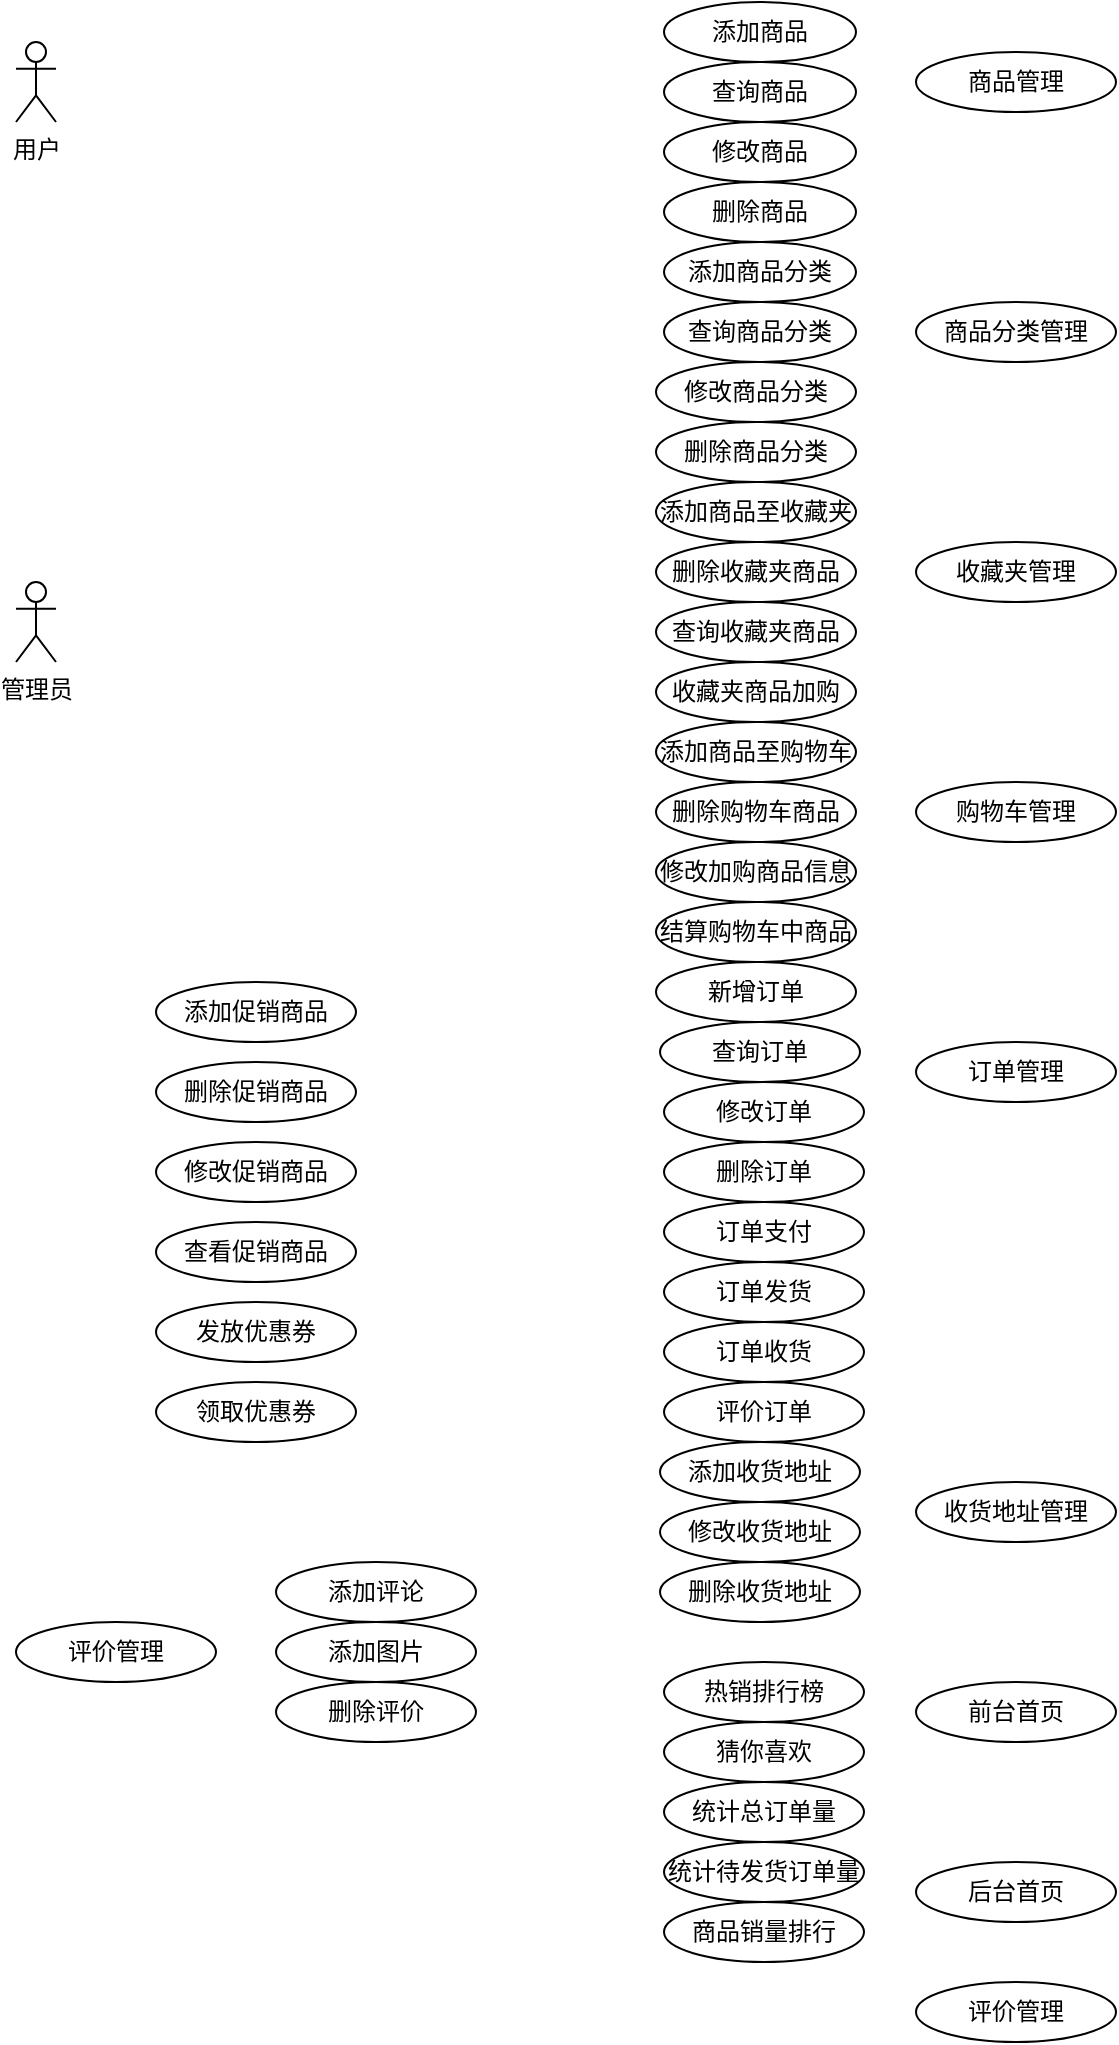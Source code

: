 <mxfile version="15.5.4" type="github" pages="12">
  <diagram id="xynYnfX53McqjvvW43iX" name="Page-1">
    <mxGraphModel dx="1038" dy="547" grid="1" gridSize="10" guides="1" tooltips="1" connect="1" arrows="1" fold="1" page="1" pageScale="1" pageWidth="827" pageHeight="1169" math="0" shadow="0">
      <root>
        <mxCell id="0" />
        <mxCell id="1" parent="0" />
        <mxCell id="DzUQUI1xm3Fp0Yr1hCFw-1" value="用户" style="shape=umlActor;verticalLabelPosition=bottom;verticalAlign=top;html=1;" parent="1" vertex="1">
          <mxGeometry x="90" y="100" width="20" height="40" as="geometry" />
        </mxCell>
        <mxCell id="DzUQUI1xm3Fp0Yr1hCFw-2" value="管理员" style="shape=umlActor;verticalLabelPosition=bottom;verticalAlign=top;html=1;" parent="1" vertex="1">
          <mxGeometry x="90" y="370" width="20" height="40" as="geometry" />
        </mxCell>
        <mxCell id="DzUQUI1xm3Fp0Yr1hCFw-34" value="添加商品" style="ellipse;whiteSpace=wrap;html=1;" parent="1" vertex="1">
          <mxGeometry x="414" y="80" width="96" height="30" as="geometry" />
        </mxCell>
        <mxCell id="DzUQUI1xm3Fp0Yr1hCFw-37" value="查询商品" style="ellipse;whiteSpace=wrap;html=1;" parent="1" vertex="1">
          <mxGeometry x="414" y="110" width="96" height="30" as="geometry" />
        </mxCell>
        <mxCell id="DzUQUI1xm3Fp0Yr1hCFw-38" value="修改商品" style="ellipse;whiteSpace=wrap;html=1;" parent="1" vertex="1">
          <mxGeometry x="414" y="140" width="96" height="30" as="geometry" />
        </mxCell>
        <mxCell id="DzUQUI1xm3Fp0Yr1hCFw-44" value="删除商品" style="ellipse;whiteSpace=wrap;html=1;" parent="1" vertex="1">
          <mxGeometry x="414" y="170" width="96" height="30" as="geometry" />
        </mxCell>
        <mxCell id="DzUQUI1xm3Fp0Yr1hCFw-47" value="添加商品至收藏夹" style="ellipse;whiteSpace=wrap;html=1;" parent="1" vertex="1">
          <mxGeometry x="410" y="320" width="100" height="30" as="geometry" />
        </mxCell>
        <mxCell id="DzUQUI1xm3Fp0Yr1hCFw-48" value="添加商品分类" style="ellipse;whiteSpace=wrap;html=1;" parent="1" vertex="1">
          <mxGeometry x="414" y="200" width="96" height="30" as="geometry" />
        </mxCell>
        <mxCell id="DzUQUI1xm3Fp0Yr1hCFw-49" value="查询商品分类" style="ellipse;whiteSpace=wrap;html=1;" parent="1" vertex="1">
          <mxGeometry x="414" y="230" width="96" height="30" as="geometry" />
        </mxCell>
        <mxCell id="DzUQUI1xm3Fp0Yr1hCFw-50" value="修改商品分类" style="ellipse;whiteSpace=wrap;html=1;" parent="1" vertex="1">
          <mxGeometry x="410" y="260" width="100" height="30" as="geometry" />
        </mxCell>
        <mxCell id="DzUQUI1xm3Fp0Yr1hCFw-51" value="删除商品分类" style="ellipse;whiteSpace=wrap;html=1;" parent="1" vertex="1">
          <mxGeometry x="410" y="290" width="100" height="30" as="geometry" />
        </mxCell>
        <mxCell id="DzUQUI1xm3Fp0Yr1hCFw-52" value="收藏夹商品加购" style="ellipse;whiteSpace=wrap;html=1;" parent="1" vertex="1">
          <mxGeometry x="410" y="410" width="100" height="30" as="geometry" />
        </mxCell>
        <mxCell id="DzUQUI1xm3Fp0Yr1hCFw-53" value="删除收藏夹商品" style="ellipse;whiteSpace=wrap;html=1;" parent="1" vertex="1">
          <mxGeometry x="410" y="350" width="100" height="30" as="geometry" />
        </mxCell>
        <mxCell id="DzUQUI1xm3Fp0Yr1hCFw-54" value="查询收藏夹商品" style="ellipse;whiteSpace=wrap;html=1;" parent="1" vertex="1">
          <mxGeometry x="410" y="380" width="100" height="30" as="geometry" />
        </mxCell>
        <mxCell id="DzUQUI1xm3Fp0Yr1hCFw-55" value="添加商品至购物车" style="ellipse;whiteSpace=wrap;html=1;" parent="1" vertex="1">
          <mxGeometry x="410" y="440" width="100" height="30" as="geometry" />
        </mxCell>
        <mxCell id="DzUQUI1xm3Fp0Yr1hCFw-56" value="删除购物车商品" style="ellipse;whiteSpace=wrap;html=1;" parent="1" vertex="1">
          <mxGeometry x="410" y="470" width="100" height="30" as="geometry" />
        </mxCell>
        <mxCell id="DzUQUI1xm3Fp0Yr1hCFw-57" value="修改加购商品信息" style="ellipse;whiteSpace=wrap;html=1;" parent="1" vertex="1">
          <mxGeometry x="410" y="500" width="100" height="30" as="geometry" />
        </mxCell>
        <mxCell id="DzUQUI1xm3Fp0Yr1hCFw-58" value="结算购物车中商品" style="ellipse;whiteSpace=wrap;html=1;" parent="1" vertex="1">
          <mxGeometry x="410" y="530" width="100" height="30" as="geometry" />
        </mxCell>
        <mxCell id="DzUQUI1xm3Fp0Yr1hCFw-59" value="新增订单" style="ellipse;whiteSpace=wrap;html=1;" parent="1" vertex="1">
          <mxGeometry x="410" y="560" width="100" height="30" as="geometry" />
        </mxCell>
        <mxCell id="DzUQUI1xm3Fp0Yr1hCFw-60" value="查询订单" style="ellipse;whiteSpace=wrap;html=1;" parent="1" vertex="1">
          <mxGeometry x="412" y="590" width="100" height="30" as="geometry" />
        </mxCell>
        <mxCell id="DzUQUI1xm3Fp0Yr1hCFw-61" value="修改订单" style="ellipse;whiteSpace=wrap;html=1;" parent="1" vertex="1">
          <mxGeometry x="414" y="620" width="100" height="30" as="geometry" />
        </mxCell>
        <mxCell id="DzUQUI1xm3Fp0Yr1hCFw-62" value="删除订单" style="ellipse;whiteSpace=wrap;html=1;" parent="1" vertex="1">
          <mxGeometry x="414" y="650" width="100" height="30" as="geometry" />
        </mxCell>
        <mxCell id="DzUQUI1xm3Fp0Yr1hCFw-63" value="订单支付" style="ellipse;whiteSpace=wrap;html=1;" parent="1" vertex="1">
          <mxGeometry x="414" y="680" width="100" height="30" as="geometry" />
        </mxCell>
        <mxCell id="DzUQUI1xm3Fp0Yr1hCFw-64" value="订单发货" style="ellipse;whiteSpace=wrap;html=1;" parent="1" vertex="1">
          <mxGeometry x="414" y="710" width="100" height="30" as="geometry" />
        </mxCell>
        <mxCell id="DzUQUI1xm3Fp0Yr1hCFw-65" value="订单收货" style="ellipse;whiteSpace=wrap;html=1;" parent="1" vertex="1">
          <mxGeometry x="414" y="740" width="100" height="30" as="geometry" />
        </mxCell>
        <mxCell id="DzUQUI1xm3Fp0Yr1hCFw-66" value="添加收货地址" style="ellipse;whiteSpace=wrap;html=1;" parent="1" vertex="1">
          <mxGeometry x="412" y="800" width="100" height="30" as="geometry" />
        </mxCell>
        <mxCell id="DzUQUI1xm3Fp0Yr1hCFw-67" value="修改收货地址" style="ellipse;whiteSpace=wrap;html=1;" parent="1" vertex="1">
          <mxGeometry x="412" y="830" width="100" height="30" as="geometry" />
        </mxCell>
        <mxCell id="DzUQUI1xm3Fp0Yr1hCFw-68" value="删除收货地址" style="ellipse;whiteSpace=wrap;html=1;" parent="1" vertex="1">
          <mxGeometry x="412" y="860" width="100" height="30" as="geometry" />
        </mxCell>
        <mxCell id="DzUQUI1xm3Fp0Yr1hCFw-69" value="热销排行榜" style="ellipse;whiteSpace=wrap;html=1;" parent="1" vertex="1">
          <mxGeometry x="414" y="910" width="100" height="30" as="geometry" />
        </mxCell>
        <mxCell id="DzUQUI1xm3Fp0Yr1hCFw-70" value="猜你喜欢" style="ellipse;whiteSpace=wrap;html=1;" parent="1" vertex="1">
          <mxGeometry x="414" y="940" width="100" height="30" as="geometry" />
        </mxCell>
        <mxCell id="DzUQUI1xm3Fp0Yr1hCFw-71" value="统计总订单量" style="ellipse;whiteSpace=wrap;html=1;" parent="1" vertex="1">
          <mxGeometry x="414" y="970" width="100" height="30" as="geometry" />
        </mxCell>
        <mxCell id="DzUQUI1xm3Fp0Yr1hCFw-72" value="统计待发货订单量" style="ellipse;whiteSpace=wrap;html=1;" parent="1" vertex="1">
          <mxGeometry x="414" y="1000" width="100" height="30" as="geometry" />
        </mxCell>
        <mxCell id="DzUQUI1xm3Fp0Yr1hCFw-73" value="评价订单" style="ellipse;whiteSpace=wrap;html=1;" parent="1" vertex="1">
          <mxGeometry x="414" y="770" width="100" height="30" as="geometry" />
        </mxCell>
        <mxCell id="DzUQUI1xm3Fp0Yr1hCFw-74" value="商品销量排行" style="ellipse;whiteSpace=wrap;html=1;" parent="1" vertex="1">
          <mxGeometry x="414" y="1030" width="100" height="30" as="geometry" />
        </mxCell>
        <mxCell id="DzUQUI1xm3Fp0Yr1hCFw-75" value="收藏夹管理" style="ellipse;whiteSpace=wrap;html=1;" parent="1" vertex="1">
          <mxGeometry x="540" y="350" width="100" height="30" as="geometry" />
        </mxCell>
        <mxCell id="DzUQUI1xm3Fp0Yr1hCFw-76" value="商品分类管理" style="ellipse;whiteSpace=wrap;html=1;" parent="1" vertex="1">
          <mxGeometry x="540" y="230" width="100" height="30" as="geometry" />
        </mxCell>
        <mxCell id="DzUQUI1xm3Fp0Yr1hCFw-77" value="商品管理" style="ellipse;whiteSpace=wrap;html=1;" parent="1" vertex="1">
          <mxGeometry x="540" y="105" width="100" height="30" as="geometry" />
        </mxCell>
        <mxCell id="DzUQUI1xm3Fp0Yr1hCFw-78" value="购物车管理" style="ellipse;whiteSpace=wrap;html=1;" parent="1" vertex="1">
          <mxGeometry x="540" y="470" width="100" height="30" as="geometry" />
        </mxCell>
        <mxCell id="DzUQUI1xm3Fp0Yr1hCFw-79" value="订单管理" style="ellipse;whiteSpace=wrap;html=1;" parent="1" vertex="1">
          <mxGeometry x="540" y="600" width="100" height="30" as="geometry" />
        </mxCell>
        <mxCell id="DzUQUI1xm3Fp0Yr1hCFw-80" value="收货地址管理" style="ellipse;whiteSpace=wrap;html=1;" parent="1" vertex="1">
          <mxGeometry x="540" y="820" width="100" height="30" as="geometry" />
        </mxCell>
        <mxCell id="DzUQUI1xm3Fp0Yr1hCFw-81" value="前台首页" style="ellipse;whiteSpace=wrap;html=1;" parent="1" vertex="1">
          <mxGeometry x="540" y="920" width="100" height="30" as="geometry" />
        </mxCell>
        <mxCell id="DzUQUI1xm3Fp0Yr1hCFw-82" value="后台首页" style="ellipse;whiteSpace=wrap;html=1;" parent="1" vertex="1">
          <mxGeometry x="540" y="1010" width="100" height="30" as="geometry" />
        </mxCell>
        <mxCell id="DzUQUI1xm3Fp0Yr1hCFw-83" value="评价管理" style="ellipse;whiteSpace=wrap;html=1;" parent="1" vertex="1">
          <mxGeometry x="90" y="890" width="100" height="30" as="geometry" />
        </mxCell>
        <mxCell id="DzUQUI1xm3Fp0Yr1hCFw-85" value="删除评价" style="ellipse;whiteSpace=wrap;html=1;" parent="1" vertex="1">
          <mxGeometry x="220" y="920" width="100" height="30" as="geometry" />
        </mxCell>
        <mxCell id="DzUQUI1xm3Fp0Yr1hCFw-86" value="添加图片" style="ellipse;whiteSpace=wrap;html=1;" parent="1" vertex="1">
          <mxGeometry x="220" y="890" width="100" height="30" as="geometry" />
        </mxCell>
        <mxCell id="DzUQUI1xm3Fp0Yr1hCFw-87" value="添加评论" style="ellipse;whiteSpace=wrap;html=1;" parent="1" vertex="1">
          <mxGeometry x="220" y="860" width="100" height="30" as="geometry" />
        </mxCell>
        <mxCell id="DKzh-qmK_cupWP9TL_qD-1" value="评价管理" style="ellipse;whiteSpace=wrap;html=1;" parent="1" vertex="1">
          <mxGeometry x="540" y="1070" width="100" height="30" as="geometry" />
        </mxCell>
        <mxCell id="dyNMxulkOr1V3vh8ncTL-1" value="修改促销商品" style="ellipse;whiteSpace=wrap;html=1;" parent="1" vertex="1">
          <mxGeometry x="160" y="650" width="100" height="30" as="geometry" />
        </mxCell>
        <mxCell id="dyNMxulkOr1V3vh8ncTL-2" value="删除促销商品" style="ellipse;whiteSpace=wrap;html=1;" parent="1" vertex="1">
          <mxGeometry x="160" y="610" width="100" height="30" as="geometry" />
        </mxCell>
        <mxCell id="dyNMxulkOr1V3vh8ncTL-3" value="添加促销商品" style="ellipse;whiteSpace=wrap;html=1;" parent="1" vertex="1">
          <mxGeometry x="160" y="570" width="100" height="30" as="geometry" />
        </mxCell>
        <mxCell id="dyNMxulkOr1V3vh8ncTL-4" value="查看促销商品" style="ellipse;whiteSpace=wrap;html=1;" parent="1" vertex="1">
          <mxGeometry x="160" y="690" width="100" height="30" as="geometry" />
        </mxCell>
        <mxCell id="dyNMxulkOr1V3vh8ncTL-5" value="发放优惠券" style="ellipse;whiteSpace=wrap;html=1;" parent="1" vertex="1">
          <mxGeometry x="160" y="730" width="100" height="30" as="geometry" />
        </mxCell>
        <mxCell id="dyNMxulkOr1V3vh8ncTL-8" value="领取优惠券" style="ellipse;whiteSpace=wrap;html=1;" parent="1" vertex="1">
          <mxGeometry x="160" y="770" width="100" height="30" as="geometry" />
        </mxCell>
      </root>
    </mxGraphModel>
  </diagram>
  <diagram id="vYV5MQnyUK1PzUKChAAe" name="Page-4">
    <mxGraphModel dx="1038" dy="547" grid="1" gridSize="10" guides="1" tooltips="1" connect="1" arrows="1" fold="1" page="1" pageScale="1" pageWidth="827" pageHeight="1169" math="0" shadow="0">
      <root>
        <mxCell id="0ckDdjpmDs_dE9RsHQcH-0" />
        <mxCell id="0ckDdjpmDs_dE9RsHQcH-1" parent="0ckDdjpmDs_dE9RsHQcH-0" />
        <mxCell id="0ckDdjpmDs_dE9RsHQcH-2" value="商品猜你喜欢" style="ellipse;whiteSpace=wrap;html=1;" parent="0ckDdjpmDs_dE9RsHQcH-1" vertex="1">
          <mxGeometry x="453" y="290" width="100" height="30" as="geometry" />
        </mxCell>
        <mxCell id="0ckDdjpmDs_dE9RsHQcH-3" value="注册" style="ellipse;whiteSpace=wrap;html=1;" parent="0ckDdjpmDs_dE9RsHQcH-1" vertex="1">
          <mxGeometry x="453" y="90" width="100" height="30" as="geometry" />
        </mxCell>
        <mxCell id="0ckDdjpmDs_dE9RsHQcH-4" value="用户查询" style="ellipse;whiteSpace=wrap;html=1;" parent="0ckDdjpmDs_dE9RsHQcH-1" vertex="1">
          <mxGeometry x="453" y="210" width="100" height="30" as="geometry" />
        </mxCell>
        <mxCell id="0ckDdjpmDs_dE9RsHQcH-5" value="用户修改" style="ellipse;whiteSpace=wrap;html=1;" parent="0ckDdjpmDs_dE9RsHQcH-1" vertex="1">
          <mxGeometry x="453" y="170" width="100" height="30" as="geometry" />
        </mxCell>
        <mxCell id="0ckDdjpmDs_dE9RsHQcH-6" value="登陆" style="ellipse;whiteSpace=wrap;html=1;" parent="0ckDdjpmDs_dE9RsHQcH-1" vertex="1">
          <mxGeometry x="453" y="130" width="100" height="30" as="geometry" />
        </mxCell>
        <mxCell id="0ckDdjpmDs_dE9RsHQcH-7" value="查看公告" style="ellipse;whiteSpace=wrap;html=1;" parent="0ckDdjpmDs_dE9RsHQcH-1" vertex="1">
          <mxGeometry x="453" y="370" width="100" height="30" as="geometry" />
        </mxCell>
        <mxCell id="0ckDdjpmDs_dE9RsHQcH-8" value="添加公告" style="ellipse;whiteSpace=wrap;html=1;" parent="0ckDdjpmDs_dE9RsHQcH-1" vertex="1">
          <mxGeometry x="453" y="410" width="100" height="30" as="geometry" />
        </mxCell>
        <mxCell id="0ckDdjpmDs_dE9RsHQcH-9" value="修改公告" style="ellipse;whiteSpace=wrap;html=1;" parent="0ckDdjpmDs_dE9RsHQcH-1" vertex="1">
          <mxGeometry x="453" y="450" width="100" height="30" as="geometry" />
        </mxCell>
        <mxCell id="0ckDdjpmDs_dE9RsHQcH-10" value="文章猜你喜欢" style="ellipse;whiteSpace=wrap;html=1;" parent="0ckDdjpmDs_dE9RsHQcH-1" vertex="1">
          <mxGeometry x="453" y="330" width="100" height="30" as="geometry" />
        </mxCell>
        <mxCell id="0ckDdjpmDs_dE9RsHQcH-11" value="删除公告" style="ellipse;whiteSpace=wrap;html=1;" parent="0ckDdjpmDs_dE9RsHQcH-1" vertex="1">
          <mxGeometry x="453" y="490" width="100" height="30" as="geometry" />
        </mxCell>
        <mxCell id="0ckDdjpmDs_dE9RsHQcH-12" value="浏览轮播图" style="ellipse;whiteSpace=wrap;html=1;" parent="0ckDdjpmDs_dE9RsHQcH-1" vertex="1">
          <mxGeometry x="453" y="530" width="100" height="30" as="geometry" />
        </mxCell>
        <mxCell id="0ckDdjpmDs_dE9RsHQcH-13" value="添加轮播图" style="ellipse;whiteSpace=wrap;html=1;" parent="0ckDdjpmDs_dE9RsHQcH-1" vertex="1">
          <mxGeometry x="453" y="570" width="100" height="30" as="geometry" />
        </mxCell>
        <mxCell id="0ckDdjpmDs_dE9RsHQcH-14" value="修改轮播图" style="ellipse;whiteSpace=wrap;html=1;" parent="0ckDdjpmDs_dE9RsHQcH-1" vertex="1">
          <mxGeometry x="453" y="615" width="100" height="30" as="geometry" />
        </mxCell>
        <mxCell id="0ckDdjpmDs_dE9RsHQcH-15" value="删除轮播图" style="ellipse;whiteSpace=wrap;html=1;" parent="0ckDdjpmDs_dE9RsHQcH-1" vertex="1">
          <mxGeometry x="453" y="660" width="100" height="30" as="geometry" />
        </mxCell>
        <mxCell id="0ckDdjpmDs_dE9RsHQcH-16" value="用户管理" style="ellipse;whiteSpace=wrap;html=1;" parent="0ckDdjpmDs_dE9RsHQcH-1" vertex="1">
          <mxGeometry x="239" y="140" width="100" height="30" as="geometry" />
        </mxCell>
        <mxCell id="0ckDdjpmDs_dE9RsHQcH-17" value="猜你喜欢" style="ellipse;whiteSpace=wrap;html=1;" parent="0ckDdjpmDs_dE9RsHQcH-1" vertex="1">
          <mxGeometry x="239" y="310" width="100" height="30" as="geometry" />
        </mxCell>
        <mxCell id="0ckDdjpmDs_dE9RsHQcH-18" value="公告管理" style="ellipse;whiteSpace=wrap;html=1;" parent="0ckDdjpmDs_dE9RsHQcH-1" vertex="1">
          <mxGeometry x="239" y="420" width="100" height="30" as="geometry" />
        </mxCell>
        <mxCell id="0ckDdjpmDs_dE9RsHQcH-19" value="轮播图管理" style="ellipse;whiteSpace=wrap;html=1;" parent="0ckDdjpmDs_dE9RsHQcH-1" vertex="1">
          <mxGeometry x="239" y="590" width="100" height="30" as="geometry" />
        </mxCell>
        <mxCell id="0ckDdjpmDs_dE9RsHQcH-20" value="&amp;lt;&amp;lt;包含&amp;gt;&amp;gt;" style="endArrow=open;endSize=12;dashed=1;html=1;entryX=0;entryY=0.5;entryDx=0;entryDy=0;exitX=1;exitY=0.5;exitDx=0;exitDy=0;" parent="0ckDdjpmDs_dE9RsHQcH-1" source="0ckDdjpmDs_dE9RsHQcH-16" target="0ckDdjpmDs_dE9RsHQcH-3" edge="1">
          <mxGeometry width="160" relative="1" as="geometry">
            <mxPoint x="369" y="164.71" as="sourcePoint" />
            <mxPoint x="529" y="164.71" as="targetPoint" />
          </mxGeometry>
        </mxCell>
        <mxCell id="0ckDdjpmDs_dE9RsHQcH-21" value="&amp;lt;&amp;lt;包含&amp;gt;&amp;gt;" style="endArrow=open;endSize=12;dashed=1;html=1;entryX=0;entryY=0.5;entryDx=0;entryDy=0;exitX=1;exitY=0.5;exitDx=0;exitDy=0;" parent="0ckDdjpmDs_dE9RsHQcH-1" source="0ckDdjpmDs_dE9RsHQcH-16" target="0ckDdjpmDs_dE9RsHQcH-6" edge="1">
          <mxGeometry width="160" relative="1" as="geometry">
            <mxPoint x="379" y="174.71" as="sourcePoint" />
            <mxPoint x="463" y="115" as="targetPoint" />
          </mxGeometry>
        </mxCell>
        <mxCell id="0ckDdjpmDs_dE9RsHQcH-22" value="&amp;lt;&amp;lt;包含&amp;gt;&amp;gt;" style="endArrow=open;endSize=12;dashed=1;html=1;entryX=0;entryY=0.5;entryDx=0;entryDy=0;exitX=1;exitY=0.5;exitDx=0;exitDy=0;" parent="0ckDdjpmDs_dE9RsHQcH-1" source="0ckDdjpmDs_dE9RsHQcH-16" target="0ckDdjpmDs_dE9RsHQcH-5" edge="1">
          <mxGeometry width="160" relative="1" as="geometry">
            <mxPoint x="379" y="175" as="sourcePoint" />
            <mxPoint x="463" y="155" as="targetPoint" />
          </mxGeometry>
        </mxCell>
        <mxCell id="0ckDdjpmDs_dE9RsHQcH-23" value="&amp;lt;&amp;lt;包含&amp;gt;&amp;gt;" style="endArrow=open;endSize=12;dashed=1;html=1;entryX=0;entryY=0.5;entryDx=0;entryDy=0;exitX=1;exitY=0.5;exitDx=0;exitDy=0;" parent="0ckDdjpmDs_dE9RsHQcH-1" source="0ckDdjpmDs_dE9RsHQcH-16" target="0ckDdjpmDs_dE9RsHQcH-4" edge="1">
          <mxGeometry width="160" relative="1" as="geometry">
            <mxPoint x="369" y="170" as="sourcePoint" />
            <mxPoint x="463" y="195" as="targetPoint" />
          </mxGeometry>
        </mxCell>
        <mxCell id="0ckDdjpmDs_dE9RsHQcH-24" value="&amp;lt;&amp;lt;包含&amp;gt;&amp;gt;" style="endArrow=open;endSize=12;dashed=1;html=1;entryX=-0.001;entryY=0.554;entryDx=0;entryDy=0;exitX=1;exitY=0.5;exitDx=0;exitDy=0;entryPerimeter=0;" parent="0ckDdjpmDs_dE9RsHQcH-1" source="0ckDdjpmDs_dE9RsHQcH-17" target="0ckDdjpmDs_dE9RsHQcH-2" edge="1">
          <mxGeometry width="160" relative="1" as="geometry">
            <mxPoint x="379.0" y="215" as="sourcePoint" />
            <mxPoint x="463.0" y="275" as="targetPoint" />
          </mxGeometry>
        </mxCell>
        <mxCell id="0ckDdjpmDs_dE9RsHQcH-25" value="&amp;lt;&amp;lt;包含&amp;gt;&amp;gt;" style="endArrow=open;endSize=12;dashed=1;html=1;entryX=0;entryY=0.5;entryDx=0;entryDy=0;exitX=1;exitY=0.5;exitDx=0;exitDy=0;" parent="0ckDdjpmDs_dE9RsHQcH-1" source="0ckDdjpmDs_dE9RsHQcH-17" target="0ckDdjpmDs_dE9RsHQcH-10" edge="1">
          <mxGeometry width="160" relative="1" as="geometry">
            <mxPoint x="379.0" y="215" as="sourcePoint" />
            <mxPoint x="462.9" y="316.62" as="targetPoint" />
          </mxGeometry>
        </mxCell>
        <mxCell id="0ckDdjpmDs_dE9RsHQcH-26" value="&amp;lt;&amp;lt;包含&amp;gt;&amp;gt;" style="endArrow=open;endSize=12;dashed=1;html=1;exitX=1;exitY=0.5;exitDx=0;exitDy=0;entryX=0;entryY=0.5;entryDx=0;entryDy=0;" parent="0ckDdjpmDs_dE9RsHQcH-1" source="0ckDdjpmDs_dE9RsHQcH-18" target="0ckDdjpmDs_dE9RsHQcH-7" edge="1">
          <mxGeometry width="160" relative="1" as="geometry">
            <mxPoint x="369" y="210" as="sourcePoint" />
            <mxPoint x="439" y="360" as="targetPoint" />
          </mxGeometry>
        </mxCell>
        <mxCell id="0ckDdjpmDs_dE9RsHQcH-45" value="&amp;lt;&amp;lt;包含&amp;gt;&amp;gt;" style="endArrow=open;endSize=12;dashed=1;html=1;exitX=1;exitY=0.5;exitDx=0;exitDy=0;entryX=0;entryY=0.5;entryDx=0;entryDy=0;" parent="0ckDdjpmDs_dE9RsHQcH-1" source="0ckDdjpmDs_dE9RsHQcH-18" target="0ckDdjpmDs_dE9RsHQcH-8" edge="1">
          <mxGeometry width="160" relative="1" as="geometry">
            <mxPoint x="379.0" y="215" as="sourcePoint" />
            <mxPoint x="463.0" y="395" as="targetPoint" />
          </mxGeometry>
        </mxCell>
        <mxCell id="0ckDdjpmDs_dE9RsHQcH-46" value="&amp;lt;&amp;lt;包含&amp;gt;&amp;gt;" style="endArrow=open;endSize=12;dashed=1;html=1;exitX=1;exitY=0.5;exitDx=0;exitDy=0;entryX=0;entryY=0.5;entryDx=0;entryDy=0;" parent="0ckDdjpmDs_dE9RsHQcH-1" source="0ckDdjpmDs_dE9RsHQcH-18" target="0ckDdjpmDs_dE9RsHQcH-9" edge="1">
          <mxGeometry width="160" relative="1" as="geometry">
            <mxPoint x="349" y="415" as="sourcePoint" />
            <mxPoint x="463" y="435" as="targetPoint" />
          </mxGeometry>
        </mxCell>
        <mxCell id="0ckDdjpmDs_dE9RsHQcH-47" value="" style="endArrow=open;endSize=12;dashed=1;html=1;exitX=1;exitY=0.5;exitDx=0;exitDy=0;entryX=0;entryY=0.5;entryDx=0;entryDy=0;" parent="0ckDdjpmDs_dE9RsHQcH-1" source="0ckDdjpmDs_dE9RsHQcH-18" target="0ckDdjpmDs_dE9RsHQcH-11" edge="1">
          <mxGeometry width="160" relative="1" as="geometry">
            <mxPoint x="349.0" y="415" as="sourcePoint" />
            <mxPoint x="463.0" y="475" as="targetPoint" />
          </mxGeometry>
        </mxCell>
        <mxCell id="JxfVOIZtysaJFFG2FWqi-0" value="&amp;lt;&amp;lt;包含&amp;gt;&amp;gt;" style="edgeLabel;html=1;align=center;verticalAlign=middle;resizable=0;points=[];" parent="0ckDdjpmDs_dE9RsHQcH-47" vertex="1" connectable="0">
          <mxGeometry x="-0.147" relative="1" as="geometry">
            <mxPoint as="offset" />
          </mxGeometry>
        </mxCell>
        <mxCell id="0ckDdjpmDs_dE9RsHQcH-48" value="&amp;lt;&amp;lt;包含&amp;gt;&amp;gt;" style="endArrow=open;endSize=12;dashed=1;html=1;exitX=1;exitY=0.5;exitDx=0;exitDy=0;entryX=0;entryY=0.5;entryDx=0;entryDy=0;" parent="0ckDdjpmDs_dE9RsHQcH-1" source="0ckDdjpmDs_dE9RsHQcH-19" target="0ckDdjpmDs_dE9RsHQcH-12" edge="1">
          <mxGeometry width="160" relative="1" as="geometry">
            <mxPoint x="299.0" y="560" as="sourcePoint" />
            <mxPoint x="413" y="660" as="targetPoint" />
          </mxGeometry>
        </mxCell>
        <mxCell id="0ckDdjpmDs_dE9RsHQcH-49" value="&amp;lt;&amp;lt;包含&amp;gt;&amp;gt;" style="endArrow=open;endSize=12;dashed=1;html=1;exitX=1;exitY=0.5;exitDx=0;exitDy=0;entryX=0;entryY=0.5;entryDx=0;entryDy=0;" parent="0ckDdjpmDs_dE9RsHQcH-1" source="0ckDdjpmDs_dE9RsHQcH-19" target="0ckDdjpmDs_dE9RsHQcH-13" edge="1">
          <mxGeometry width="160" relative="1" as="geometry">
            <mxPoint x="309.0" y="565" as="sourcePoint" />
            <mxPoint x="463" y="555" as="targetPoint" />
          </mxGeometry>
        </mxCell>
        <mxCell id="0ckDdjpmDs_dE9RsHQcH-50" value="&amp;lt;&amp;lt;包含&amp;gt;&amp;gt;" style="endArrow=open;endSize=12;dashed=1;html=1;exitX=1;exitY=0.5;exitDx=0;exitDy=0;entryX=0.017;entryY=0.413;entryDx=0;entryDy=0;entryPerimeter=0;" parent="0ckDdjpmDs_dE9RsHQcH-1" source="0ckDdjpmDs_dE9RsHQcH-19" target="0ckDdjpmDs_dE9RsHQcH-14" edge="1">
          <mxGeometry width="160" relative="1" as="geometry">
            <mxPoint x="319.0" y="575" as="sourcePoint" />
            <mxPoint x="473" y="565" as="targetPoint" />
          </mxGeometry>
        </mxCell>
        <mxCell id="0ckDdjpmDs_dE9RsHQcH-51" value="&amp;lt;&amp;lt;包含&amp;gt;&amp;gt;" style="endArrow=open;endSize=12;dashed=1;html=1;exitX=1;exitY=0.5;exitDx=0;exitDy=0;entryX=0;entryY=0.5;entryDx=0;entryDy=0;" parent="0ckDdjpmDs_dE9RsHQcH-1" source="0ckDdjpmDs_dE9RsHQcH-19" target="0ckDdjpmDs_dE9RsHQcH-15" edge="1">
          <mxGeometry width="160" relative="1" as="geometry">
            <mxPoint x="329.0" y="585" as="sourcePoint" />
            <mxPoint x="483" y="575" as="targetPoint" />
          </mxGeometry>
        </mxCell>
        <mxCell id="MmjuLH4hPu6t8Vl01_Wl-0" value="用户" style="shape=umlActor;verticalLabelPosition=bottom;verticalAlign=top;html=1;" parent="0ckDdjpmDs_dE9RsHQcH-1" vertex="1">
          <mxGeometry x="789" y="415" width="20" height="40" as="geometry" />
        </mxCell>
        <mxCell id="MmjuLH4hPu6t8Vl01_Wl-1" value="管理员" style="shape=umlActor;verticalLabelPosition=bottom;verticalAlign=top;html=1;" parent="0ckDdjpmDs_dE9RsHQcH-1" vertex="1">
          <mxGeometry x="789" y="485" width="20" height="40" as="geometry" />
        </mxCell>
        <mxCell id="MmjuLH4hPu6t8Vl01_Wl-10" value="" style="endArrow=none;html=1;entryX=0.5;entryY=0.5;entryDx=0;entryDy=0;entryPerimeter=0;exitX=1;exitY=0.5;exitDx=0;exitDy=0;" parent="0ckDdjpmDs_dE9RsHQcH-1" source="0ckDdjpmDs_dE9RsHQcH-3" target="MmjuLH4hPu6t8Vl01_Wl-0" edge="1">
          <mxGeometry width="50" height="50" relative="1" as="geometry">
            <mxPoint x="569" y="130" as="sourcePoint" />
            <mxPoint x="619" y="80" as="targetPoint" />
          </mxGeometry>
        </mxCell>
        <mxCell id="MmjuLH4hPu6t8Vl01_Wl-16" value="" style="endArrow=none;html=1;entryX=0.5;entryY=0.5;entryDx=0;entryDy=0;entryPerimeter=0;exitX=1;exitY=0.5;exitDx=0;exitDy=0;" parent="0ckDdjpmDs_dE9RsHQcH-1" source="0ckDdjpmDs_dE9RsHQcH-6" target="MmjuLH4hPu6t8Vl01_Wl-0" edge="1">
          <mxGeometry width="50" height="50" relative="1" as="geometry">
            <mxPoint x="563" y="115" as="sourcePoint" />
            <mxPoint x="769" y="330" as="targetPoint" />
          </mxGeometry>
        </mxCell>
        <mxCell id="MmjuLH4hPu6t8Vl01_Wl-17" value="" style="endArrow=none;html=1;exitX=1;exitY=0.5;exitDx=0;exitDy=0;entryX=0.5;entryY=0.5;entryDx=0;entryDy=0;entryPerimeter=0;" parent="0ckDdjpmDs_dE9RsHQcH-1" source="0ckDdjpmDs_dE9RsHQcH-5" target="MmjuLH4hPu6t8Vl01_Wl-0" edge="1">
          <mxGeometry width="50" height="50" relative="1" as="geometry">
            <mxPoint x="563" y="155" as="sourcePoint" />
            <mxPoint x="789" y="270" as="targetPoint" />
          </mxGeometry>
        </mxCell>
        <mxCell id="MmjuLH4hPu6t8Vl01_Wl-18" value="" style="endArrow=none;html=1;exitX=1;exitY=0.5;exitDx=0;exitDy=0;entryX=0.5;entryY=0.5;entryDx=0;entryDy=0;entryPerimeter=0;" parent="0ckDdjpmDs_dE9RsHQcH-1" source="0ckDdjpmDs_dE9RsHQcH-2" target="MmjuLH4hPu6t8Vl01_Wl-0" edge="1">
          <mxGeometry width="50" height="50" relative="1" as="geometry">
            <mxPoint x="563" y="195" as="sourcePoint" />
            <mxPoint x="759" y="320" as="targetPoint" />
          </mxGeometry>
        </mxCell>
        <mxCell id="MmjuLH4hPu6t8Vl01_Wl-19" value="" style="endArrow=none;html=1;exitX=1;exitY=0.5;exitDx=0;exitDy=0;entryX=0.5;entryY=0.5;entryDx=0;entryDy=0;entryPerimeter=0;" parent="0ckDdjpmDs_dE9RsHQcH-1" source="0ckDdjpmDs_dE9RsHQcH-10" target="MmjuLH4hPu6t8Vl01_Wl-0" edge="1">
          <mxGeometry width="50" height="50" relative="1" as="geometry">
            <mxPoint x="563" y="275" as="sourcePoint" />
            <mxPoint x="759" y="320" as="targetPoint" />
          </mxGeometry>
        </mxCell>
        <mxCell id="MmjuLH4hPu6t8Vl01_Wl-20" value="" style="endArrow=none;html=1;exitX=1;exitY=0.5;exitDx=0;exitDy=0;entryX=0.5;entryY=0.5;entryDx=0;entryDy=0;entryPerimeter=0;" parent="0ckDdjpmDs_dE9RsHQcH-1" source="0ckDdjpmDs_dE9RsHQcH-7" target="MmjuLH4hPu6t8Vl01_Wl-0" edge="1">
          <mxGeometry width="50" height="50" relative="1" as="geometry">
            <mxPoint x="563" y="315" as="sourcePoint" />
            <mxPoint x="769" y="330" as="targetPoint" />
          </mxGeometry>
        </mxCell>
        <mxCell id="MmjuLH4hPu6t8Vl01_Wl-21" value="" style="endArrow=none;html=1;exitX=1;exitY=0.5;exitDx=0;exitDy=0;entryX=0.5;entryY=0.5;entryDx=0;entryDy=0;entryPerimeter=0;" parent="0ckDdjpmDs_dE9RsHQcH-1" source="0ckDdjpmDs_dE9RsHQcH-12" target="MmjuLH4hPu6t8Vl01_Wl-0" edge="1">
          <mxGeometry width="50" height="50" relative="1" as="geometry">
            <mxPoint x="563" y="355" as="sourcePoint" />
            <mxPoint x="769" y="330" as="targetPoint" />
          </mxGeometry>
        </mxCell>
        <mxCell id="MmjuLH4hPu6t8Vl01_Wl-23" value="" style="endArrow=none;html=1;entryX=0.5;entryY=0.5;entryDx=0;entryDy=0;entryPerimeter=0;exitX=1;exitY=0.5;exitDx=0;exitDy=0;" parent="0ckDdjpmDs_dE9RsHQcH-1" source="0ckDdjpmDs_dE9RsHQcH-6" target="MmjuLH4hPu6t8Vl01_Wl-1" edge="1">
          <mxGeometry width="50" height="50" relative="1" as="geometry">
            <mxPoint x="563" y="155" as="sourcePoint" />
            <mxPoint x="769" y="330" as="targetPoint" />
          </mxGeometry>
        </mxCell>
        <mxCell id="MmjuLH4hPu6t8Vl01_Wl-24" value="" style="endArrow=none;html=1;exitX=1;exitY=0.5;exitDx=0;exitDy=0;entryX=0.5;entryY=0.5;entryDx=0;entryDy=0;entryPerimeter=0;" parent="0ckDdjpmDs_dE9RsHQcH-1" source="0ckDdjpmDs_dE9RsHQcH-4" target="MmjuLH4hPu6t8Vl01_Wl-1" edge="1">
          <mxGeometry width="50" height="50" relative="1" as="geometry">
            <mxPoint x="563" y="155" as="sourcePoint" />
            <mxPoint x="759" y="430" as="targetPoint" />
          </mxGeometry>
        </mxCell>
        <mxCell id="MmjuLH4hPu6t8Vl01_Wl-25" value="" style="endArrow=none;html=1;exitX=1;exitY=0.5;exitDx=0;exitDy=0;entryX=0.5;entryY=0.5;entryDx=0;entryDy=0;entryPerimeter=0;" parent="0ckDdjpmDs_dE9RsHQcH-1" source="0ckDdjpmDs_dE9RsHQcH-7" target="MmjuLH4hPu6t8Vl01_Wl-1" edge="1">
          <mxGeometry width="50" height="50" relative="1" as="geometry">
            <mxPoint x="563" y="235" as="sourcePoint" />
            <mxPoint x="759" y="430" as="targetPoint" />
          </mxGeometry>
        </mxCell>
        <mxCell id="MmjuLH4hPu6t8Vl01_Wl-26" value="" style="endArrow=none;html=1;exitX=1;exitY=0.5;exitDx=0;exitDy=0;entryX=0.5;entryY=0.5;entryDx=0;entryDy=0;entryPerimeter=0;" parent="0ckDdjpmDs_dE9RsHQcH-1" source="0ckDdjpmDs_dE9RsHQcH-8" target="MmjuLH4hPu6t8Vl01_Wl-1" edge="1">
          <mxGeometry width="50" height="50" relative="1" as="geometry">
            <mxPoint x="563" y="355" as="sourcePoint" />
            <mxPoint x="769" y="440.0" as="targetPoint" />
          </mxGeometry>
        </mxCell>
        <mxCell id="MmjuLH4hPu6t8Vl01_Wl-27" value="" style="endArrow=none;html=1;exitX=1;exitY=0.5;exitDx=0;exitDy=0;entryX=0.5;entryY=0.5;entryDx=0;entryDy=0;entryPerimeter=0;" parent="0ckDdjpmDs_dE9RsHQcH-1" source="0ckDdjpmDs_dE9RsHQcH-9" target="MmjuLH4hPu6t8Vl01_Wl-1" edge="1">
          <mxGeometry width="50" height="50" relative="1" as="geometry">
            <mxPoint x="563" y="395" as="sourcePoint" />
            <mxPoint x="769" y="440.0" as="targetPoint" />
          </mxGeometry>
        </mxCell>
        <mxCell id="MmjuLH4hPu6t8Vl01_Wl-28" value="" style="endArrow=none;html=1;exitX=1;exitY=0.5;exitDx=0;exitDy=0;entryX=0.5;entryY=0.5;entryDx=0;entryDy=0;entryPerimeter=0;" parent="0ckDdjpmDs_dE9RsHQcH-1" source="0ckDdjpmDs_dE9RsHQcH-11" target="MmjuLH4hPu6t8Vl01_Wl-1" edge="1">
          <mxGeometry width="50" height="50" relative="1" as="geometry">
            <mxPoint x="563" y="435.0" as="sourcePoint" />
            <mxPoint x="769" y="440.0" as="targetPoint" />
          </mxGeometry>
        </mxCell>
        <mxCell id="MmjuLH4hPu6t8Vl01_Wl-29" value="" style="endArrow=none;html=1;exitX=1;exitY=0.5;exitDx=0;exitDy=0;entryX=0.5;entryY=0.5;entryDx=0;entryDy=0;entryPerimeter=0;" parent="0ckDdjpmDs_dE9RsHQcH-1" source="0ckDdjpmDs_dE9RsHQcH-13" target="MmjuLH4hPu6t8Vl01_Wl-1" edge="1">
          <mxGeometry width="50" height="50" relative="1" as="geometry">
            <mxPoint x="563" y="475.0" as="sourcePoint" />
            <mxPoint x="769" y="440.0" as="targetPoint" />
          </mxGeometry>
        </mxCell>
        <mxCell id="MmjuLH4hPu6t8Vl01_Wl-30" value="" style="endArrow=none;html=1;exitX=1;exitY=0.5;exitDx=0;exitDy=0;entryX=0.5;entryY=0.5;entryDx=0;entryDy=0;entryPerimeter=0;" parent="0ckDdjpmDs_dE9RsHQcH-1" source="0ckDdjpmDs_dE9RsHQcH-14" target="MmjuLH4hPu6t8Vl01_Wl-1" edge="1">
          <mxGeometry width="50" height="50" relative="1" as="geometry">
            <mxPoint x="563" y="555.0" as="sourcePoint" />
            <mxPoint x="759" y="430" as="targetPoint" />
          </mxGeometry>
        </mxCell>
        <mxCell id="MmjuLH4hPu6t8Vl01_Wl-31" value="" style="endArrow=none;html=1;exitX=1;exitY=0.5;exitDx=0;exitDy=0;entryX=0.5;entryY=0.5;entryDx=0;entryDy=0;entryPerimeter=0;" parent="0ckDdjpmDs_dE9RsHQcH-1" source="0ckDdjpmDs_dE9RsHQcH-15" target="MmjuLH4hPu6t8Vl01_Wl-1" edge="1">
          <mxGeometry width="50" height="50" relative="1" as="geometry">
            <mxPoint x="563" y="600.0" as="sourcePoint" />
            <mxPoint x="769" y="440.0" as="targetPoint" />
          </mxGeometry>
        </mxCell>
        <mxCell id="MmjuLH4hPu6t8Vl01_Wl-32" value="用户删除" style="ellipse;whiteSpace=wrap;html=1;" parent="0ckDdjpmDs_dE9RsHQcH-1" vertex="1">
          <mxGeometry x="453" y="250" width="100" height="30" as="geometry" />
        </mxCell>
        <mxCell id="MmjuLH4hPu6t8Vl01_Wl-33" value="" style="endArrow=none;html=1;exitX=1;exitY=0.5;exitDx=0;exitDy=0;entryX=0.5;entryY=0.5;entryDx=0;entryDy=0;entryPerimeter=0;" parent="0ckDdjpmDs_dE9RsHQcH-1" source="MmjuLH4hPu6t8Vl01_Wl-32" target="MmjuLH4hPu6t8Vl01_Wl-1" edge="1">
          <mxGeometry width="50" height="50" relative="1" as="geometry">
            <mxPoint x="563" y="235" as="sourcePoint" />
            <mxPoint x="759" y="430" as="targetPoint" />
          </mxGeometry>
        </mxCell>
        <mxCell id="MmjuLH4hPu6t8Vl01_Wl-34" value="&amp;lt;&amp;lt;包含&amp;gt;&amp;gt;" style="endArrow=open;endSize=12;dashed=1;html=1;entryX=0;entryY=0.5;entryDx=0;entryDy=0;exitX=1;exitY=0.5;exitDx=0;exitDy=0;" parent="0ckDdjpmDs_dE9RsHQcH-1" source="0ckDdjpmDs_dE9RsHQcH-16" target="MmjuLH4hPu6t8Vl01_Wl-32" edge="1">
          <mxGeometry width="160" relative="1" as="geometry">
            <mxPoint x="349.0" y="165" as="sourcePoint" />
            <mxPoint x="463" y="235" as="targetPoint" />
          </mxGeometry>
        </mxCell>
        <mxCell id="nohBmwYygsqdhBH7Xajy-0" value="商城系统" style="ellipse;whiteSpace=wrap;html=1;" parent="0ckDdjpmDs_dE9RsHQcH-1" vertex="1">
          <mxGeometry x="19" y="490" width="100" height="30" as="geometry" />
        </mxCell>
        <mxCell id="nohBmwYygsqdhBH7Xajy-1" value="&amp;lt;&amp;lt;包含&amp;gt;&amp;gt;" style="endArrow=open;endSize=12;dashed=1;html=1;entryX=0;entryY=0.5;entryDx=0;entryDy=0;exitX=1;exitY=0.5;exitDx=0;exitDy=0;" parent="0ckDdjpmDs_dE9RsHQcH-1" source="nohBmwYygsqdhBH7Xajy-0" target="0ckDdjpmDs_dE9RsHQcH-16" edge="1">
          <mxGeometry width="160" relative="1" as="geometry">
            <mxPoint x="149" y="370" as="sourcePoint" />
            <mxPoint x="263" y="320" as="targetPoint" />
          </mxGeometry>
        </mxCell>
        <mxCell id="nohBmwYygsqdhBH7Xajy-2" value="&amp;lt;&amp;lt;包含&amp;gt;&amp;gt;" style="endArrow=open;endSize=12;dashed=1;html=1;entryX=0;entryY=0.5;entryDx=0;entryDy=0;exitX=1;exitY=0.5;exitDx=0;exitDy=0;" parent="0ckDdjpmDs_dE9RsHQcH-1" source="nohBmwYygsqdhBH7Xajy-0" target="0ckDdjpmDs_dE9RsHQcH-17" edge="1">
          <mxGeometry width="160" relative="1" as="geometry">
            <mxPoint x="159" y="375" as="sourcePoint" />
            <mxPoint x="249.0" y="165" as="targetPoint" />
          </mxGeometry>
        </mxCell>
        <mxCell id="nohBmwYygsqdhBH7Xajy-3" value="&amp;lt;&amp;lt;包含&amp;gt;&amp;gt;" style="endArrow=open;endSize=12;dashed=1;html=1;entryX=0;entryY=0.5;entryDx=0;entryDy=0;exitX=1;exitY=0.5;exitDx=0;exitDy=0;" parent="0ckDdjpmDs_dE9RsHQcH-1" source="nohBmwYygsqdhBH7Xajy-0" target="0ckDdjpmDs_dE9RsHQcH-18" edge="1">
          <mxGeometry width="160" relative="1" as="geometry">
            <mxPoint x="159" y="375" as="sourcePoint" />
            <mxPoint x="249" y="335" as="targetPoint" />
          </mxGeometry>
        </mxCell>
        <mxCell id="nohBmwYygsqdhBH7Xajy-4" value="&amp;lt;&amp;lt;包含&amp;gt;&amp;gt;" style="endArrow=open;endSize=12;dashed=1;html=1;entryX=0;entryY=0.5;entryDx=0;entryDy=0;exitX=1;exitY=0.5;exitDx=0;exitDy=0;" parent="0ckDdjpmDs_dE9RsHQcH-1" source="nohBmwYygsqdhBH7Xajy-0" target="0ckDdjpmDs_dE9RsHQcH-19" edge="1">
          <mxGeometry width="160" relative="1" as="geometry">
            <mxPoint x="159" y="375" as="sourcePoint" />
            <mxPoint x="249" y="445" as="targetPoint" />
          </mxGeometry>
        </mxCell>
        <mxCell id="6ZryiUSjuZOmoloK8SBP-0" value="热销排行榜" style="ellipse;whiteSpace=wrap;html=1;" parent="0ckDdjpmDs_dE9RsHQcH-1" vertex="1">
          <mxGeometry x="453" y="700" width="100" height="30" as="geometry" />
        </mxCell>
        <mxCell id="6ZryiUSjuZOmoloK8SBP-1" value="猜你喜欢" style="ellipse;whiteSpace=wrap;html=1;" parent="0ckDdjpmDs_dE9RsHQcH-1" vertex="1">
          <mxGeometry x="453" y="740" width="100" height="30" as="geometry" />
        </mxCell>
        <mxCell id="6ZryiUSjuZOmoloK8SBP-2" value="统计总订单量" style="ellipse;whiteSpace=wrap;html=1;" parent="0ckDdjpmDs_dE9RsHQcH-1" vertex="1">
          <mxGeometry x="453" y="780" width="100" height="30" as="geometry" />
        </mxCell>
        <mxCell id="6ZryiUSjuZOmoloK8SBP-3" value="统计待发货订单量" style="ellipse;whiteSpace=wrap;html=1;" parent="0ckDdjpmDs_dE9RsHQcH-1" vertex="1">
          <mxGeometry x="453" y="820" width="100" height="30" as="geometry" />
        </mxCell>
        <mxCell id="6ZryiUSjuZOmoloK8SBP-4" value="商品销量排行" style="ellipse;whiteSpace=wrap;html=1;" parent="0ckDdjpmDs_dE9RsHQcH-1" vertex="1">
          <mxGeometry x="453" y="860" width="100" height="30" as="geometry" />
        </mxCell>
        <mxCell id="6ZryiUSjuZOmoloK8SBP-5" value="前台首页" style="ellipse;whiteSpace=wrap;html=1;" parent="0ckDdjpmDs_dE9RsHQcH-1" vertex="1">
          <mxGeometry x="229" y="720" width="100" height="30" as="geometry" />
        </mxCell>
        <mxCell id="6ZryiUSjuZOmoloK8SBP-6" value="后台首页" style="ellipse;whiteSpace=wrap;html=1;" parent="0ckDdjpmDs_dE9RsHQcH-1" vertex="1">
          <mxGeometry x="229" y="820" width="100" height="30" as="geometry" />
        </mxCell>
        <mxCell id="6ZryiUSjuZOmoloK8SBP-8" value="&amp;lt;&amp;lt;包含&amp;gt;&amp;gt;" style="endArrow=open;endSize=12;dashed=1;html=1;exitX=1;exitY=0.5;exitDx=0;exitDy=0;entryX=0;entryY=0.5;entryDx=0;entryDy=0;" parent="0ckDdjpmDs_dE9RsHQcH-1" source="6ZryiUSjuZOmoloK8SBP-5" target="6ZryiUSjuZOmoloK8SBP-0" edge="1">
          <mxGeometry width="160" relative="1" as="geometry">
            <mxPoint x="349.0" y="615" as="sourcePoint" />
            <mxPoint x="463" y="685" as="targetPoint" />
          </mxGeometry>
        </mxCell>
        <mxCell id="6ZryiUSjuZOmoloK8SBP-9" value="&amp;lt;&amp;lt;包含&amp;gt;&amp;gt;" style="endArrow=open;endSize=12;dashed=1;html=1;entryX=0;entryY=0.5;entryDx=0;entryDy=0;exitX=1;exitY=0.5;exitDx=0;exitDy=0;" parent="0ckDdjpmDs_dE9RsHQcH-1" source="6ZryiUSjuZOmoloK8SBP-5" target="6ZryiUSjuZOmoloK8SBP-1" edge="1">
          <mxGeometry width="160" relative="1" as="geometry">
            <mxPoint x="329" y="740" as="sourcePoint" />
            <mxPoint x="463" y="735" as="targetPoint" />
          </mxGeometry>
        </mxCell>
        <mxCell id="6ZryiUSjuZOmoloK8SBP-10" value="&amp;lt;&amp;lt;包含&amp;gt;&amp;gt;" style="endArrow=open;endSize=12;dashed=1;html=1;entryX=0;entryY=0.5;entryDx=0;entryDy=0;exitX=1;exitY=0.5;exitDx=0;exitDy=0;" parent="0ckDdjpmDs_dE9RsHQcH-1" source="6ZryiUSjuZOmoloK8SBP-6" target="6ZryiUSjuZOmoloK8SBP-2" edge="1">
          <mxGeometry width="160" relative="1" as="geometry">
            <mxPoint x="339" y="750" as="sourcePoint" />
            <mxPoint x="463" y="765" as="targetPoint" />
          </mxGeometry>
        </mxCell>
        <mxCell id="6ZryiUSjuZOmoloK8SBP-11" value="&amp;lt;&amp;lt;包含&amp;gt;&amp;gt;" style="endArrow=open;endSize=12;dashed=1;html=1;exitX=1;exitY=0.5;exitDx=0;exitDy=0;entryX=0;entryY=0.5;entryDx=0;entryDy=0;" parent="0ckDdjpmDs_dE9RsHQcH-1" source="6ZryiUSjuZOmoloK8SBP-6" target="6ZryiUSjuZOmoloK8SBP-3" edge="1">
          <mxGeometry width="160" relative="1" as="geometry">
            <mxPoint x="339" y="840" as="sourcePoint" />
            <mxPoint x="459" y="810" as="targetPoint" />
          </mxGeometry>
        </mxCell>
        <mxCell id="6ZryiUSjuZOmoloK8SBP-12" value="&amp;lt;&amp;lt;包含&amp;gt;&amp;gt;" style="endArrow=open;endSize=12;dashed=1;html=1;exitX=1;exitY=0.5;exitDx=0;exitDy=0;entryX=0;entryY=0.5;entryDx=0;entryDy=0;" parent="0ckDdjpmDs_dE9RsHQcH-1" source="6ZryiUSjuZOmoloK8SBP-6" target="6ZryiUSjuZOmoloK8SBP-4" edge="1">
          <mxGeometry width="160" relative="1" as="geometry">
            <mxPoint x="339" y="840" as="sourcePoint" />
            <mxPoint x="469" y="820" as="targetPoint" />
          </mxGeometry>
        </mxCell>
        <mxCell id="6ZryiUSjuZOmoloK8SBP-13" value="&amp;lt;&amp;lt;包含&amp;gt;&amp;gt;" style="endArrow=open;endSize=12;dashed=1;html=1;entryX=0;entryY=0.5;entryDx=0;entryDy=0;exitX=1;exitY=0.5;exitDx=0;exitDy=0;" parent="0ckDdjpmDs_dE9RsHQcH-1" source="nohBmwYygsqdhBH7Xajy-0" target="6ZryiUSjuZOmoloK8SBP-5" edge="1">
          <mxGeometry width="160" relative="1" as="geometry">
            <mxPoint x="159.0" y="375.0" as="sourcePoint" />
            <mxPoint x="249.0" y="615" as="targetPoint" />
          </mxGeometry>
        </mxCell>
        <mxCell id="6ZryiUSjuZOmoloK8SBP-14" value="&amp;lt;&amp;lt;包含&amp;gt;&amp;gt;" style="endArrow=open;endSize=12;dashed=1;html=1;entryX=0;entryY=0.5;entryDx=0;entryDy=0;exitX=1;exitY=0.5;exitDx=0;exitDy=0;" parent="0ckDdjpmDs_dE9RsHQcH-1" source="nohBmwYygsqdhBH7Xajy-0" target="6ZryiUSjuZOmoloK8SBP-6" edge="1">
          <mxGeometry width="160" relative="1" as="geometry">
            <mxPoint x="159" y="375" as="sourcePoint" />
            <mxPoint x="239" y="745" as="targetPoint" />
          </mxGeometry>
        </mxCell>
        <mxCell id="6ZryiUSjuZOmoloK8SBP-16" value="" style="endArrow=none;html=1;exitX=1;exitY=0.5;exitDx=0;exitDy=0;entryX=0.5;entryY=0.5;entryDx=0;entryDy=0;entryPerimeter=0;" parent="0ckDdjpmDs_dE9RsHQcH-1" source="6ZryiUSjuZOmoloK8SBP-2" target="MmjuLH4hPu6t8Vl01_Wl-1" edge="1">
          <mxGeometry width="50" height="50" relative="1" as="geometry">
            <mxPoint x="563" y="685" as="sourcePoint" />
            <mxPoint x="809" y="525" as="targetPoint" />
          </mxGeometry>
        </mxCell>
        <mxCell id="6ZryiUSjuZOmoloK8SBP-17" value="" style="endArrow=none;html=1;exitX=1;exitY=0.5;exitDx=0;exitDy=0;entryX=0.5;entryY=0.5;entryDx=0;entryDy=0;entryPerimeter=0;" parent="0ckDdjpmDs_dE9RsHQcH-1" source="6ZryiUSjuZOmoloK8SBP-3" target="MmjuLH4hPu6t8Vl01_Wl-1" edge="1">
          <mxGeometry width="50" height="50" relative="1" as="geometry">
            <mxPoint x="573" y="695" as="sourcePoint" />
            <mxPoint x="819" y="535" as="targetPoint" />
          </mxGeometry>
        </mxCell>
        <mxCell id="6ZryiUSjuZOmoloK8SBP-18" value="" style="endArrow=none;html=1;exitX=1;exitY=0.5;exitDx=0;exitDy=0;entryX=0.5;entryY=0.5;entryDx=0;entryDy=0;entryPerimeter=0;" parent="0ckDdjpmDs_dE9RsHQcH-1" source="6ZryiUSjuZOmoloK8SBP-4" target="MmjuLH4hPu6t8Vl01_Wl-1" edge="1">
          <mxGeometry width="50" height="50" relative="1" as="geometry">
            <mxPoint x="583" y="705" as="sourcePoint" />
            <mxPoint x="829" y="545" as="targetPoint" />
          </mxGeometry>
        </mxCell>
        <mxCell id="6ZryiUSjuZOmoloK8SBP-19" value="" style="endArrow=none;html=1;exitX=1;exitY=0.5;exitDx=0;exitDy=0;entryX=0.5;entryY=0.5;entryDx=0;entryDy=0;entryPerimeter=0;" parent="0ckDdjpmDs_dE9RsHQcH-1" source="6ZryiUSjuZOmoloK8SBP-0" target="MmjuLH4hPu6t8Vl01_Wl-1" edge="1">
          <mxGeometry width="50" height="50" relative="1" as="geometry">
            <mxPoint x="563" y="685" as="sourcePoint" />
            <mxPoint x="809" y="515" as="targetPoint" />
          </mxGeometry>
        </mxCell>
        <mxCell id="6ZryiUSjuZOmoloK8SBP-20" value="" style="endArrow=none;html=1;exitX=1;exitY=0.5;exitDx=0;exitDy=0;entryX=0.5;entryY=0.5;entryDx=0;entryDy=0;entryPerimeter=0;" parent="0ckDdjpmDs_dE9RsHQcH-1" source="6ZryiUSjuZOmoloK8SBP-1" target="MmjuLH4hPu6t8Vl01_Wl-0" edge="1">
          <mxGeometry width="50" height="50" relative="1" as="geometry">
            <mxPoint x="573" y="695" as="sourcePoint" />
            <mxPoint x="819" y="525" as="targetPoint" />
          </mxGeometry>
        </mxCell>
        <mxCell id="6ZryiUSjuZOmoloK8SBP-22" value="" style="endArrow=none;html=1;exitX=1;exitY=0.5;exitDx=0;exitDy=0;entryX=0.5;entryY=0.5;entryDx=0;entryDy=0;entryPerimeter=0;" parent="0ckDdjpmDs_dE9RsHQcH-1" source="6ZryiUSjuZOmoloK8SBP-0" target="MmjuLH4hPu6t8Vl01_Wl-0" edge="1">
          <mxGeometry width="50" height="50" relative="1" as="geometry">
            <mxPoint x="563" y="725" as="sourcePoint" />
            <mxPoint x="809" y="515" as="targetPoint" />
          </mxGeometry>
        </mxCell>
        <mxCell id="6FiVMI2iT1teIuD4gQrl-0" value="评价管理" style="ellipse;whiteSpace=wrap;html=1;" parent="0ckDdjpmDs_dE9RsHQcH-1" vertex="1">
          <mxGeometry x="229" y="940" width="100" height="30" as="geometry" />
        </mxCell>
        <mxCell id="6FiVMI2iT1teIuD4gQrl-1" value="删除评价" style="ellipse;whiteSpace=wrap;html=1;" parent="0ckDdjpmDs_dE9RsHQcH-1" vertex="1">
          <mxGeometry x="453" y="980" width="100" height="30" as="geometry" />
        </mxCell>
        <mxCell id="6FiVMI2iT1teIuD4gQrl-2" value="添加图片" style="ellipse;whiteSpace=wrap;html=1;" parent="0ckDdjpmDs_dE9RsHQcH-1" vertex="1">
          <mxGeometry x="453" y="940" width="100" height="30" as="geometry" />
        </mxCell>
        <mxCell id="6FiVMI2iT1teIuD4gQrl-3" value="添加评论" style="ellipse;whiteSpace=wrap;html=1;" parent="0ckDdjpmDs_dE9RsHQcH-1" vertex="1">
          <mxGeometry x="453" y="900" width="100" height="30" as="geometry" />
        </mxCell>
        <mxCell id="6FiVMI2iT1teIuD4gQrl-4" value="&amp;lt;&amp;lt;包含&amp;gt;&amp;gt;" style="endArrow=open;endSize=12;dashed=1;html=1;entryX=0;entryY=0.5;entryDx=0;entryDy=0;exitX=1;exitY=0.5;exitDx=0;exitDy=0;" parent="0ckDdjpmDs_dE9RsHQcH-1" source="nohBmwYygsqdhBH7Xajy-0" target="6FiVMI2iT1teIuD4gQrl-0" edge="1">
          <mxGeometry width="160" relative="1" as="geometry">
            <mxPoint x="129" y="515" as="sourcePoint" />
            <mxPoint x="239" y="845" as="targetPoint" />
          </mxGeometry>
        </mxCell>
        <mxCell id="6FiVMI2iT1teIuD4gQrl-5" value="&amp;lt;&amp;lt;包含&amp;gt;&amp;gt;" style="endArrow=open;endSize=12;dashed=1;html=1;exitX=1;exitY=0.5;exitDx=0;exitDy=0;entryX=0;entryY=0.5;entryDx=0;entryDy=0;" parent="0ckDdjpmDs_dE9RsHQcH-1" source="6FiVMI2iT1teIuD4gQrl-0" target="6FiVMI2iT1teIuD4gQrl-3" edge="1">
          <mxGeometry width="160" relative="1" as="geometry">
            <mxPoint x="339" y="845" as="sourcePoint" />
            <mxPoint x="463" y="885" as="targetPoint" />
          </mxGeometry>
        </mxCell>
        <mxCell id="6FiVMI2iT1teIuD4gQrl-6" value="&amp;lt;&amp;lt;包含&amp;gt;&amp;gt;" style="endArrow=open;endSize=12;dashed=1;html=1;exitX=1;exitY=0.5;exitDx=0;exitDy=0;entryX=0;entryY=0.5;entryDx=0;entryDy=0;" parent="0ckDdjpmDs_dE9RsHQcH-1" source="6FiVMI2iT1teIuD4gQrl-0" target="6FiVMI2iT1teIuD4gQrl-2" edge="1">
          <mxGeometry width="160" relative="1" as="geometry">
            <mxPoint x="339" y="845" as="sourcePoint" />
            <mxPoint x="463" y="885" as="targetPoint" />
          </mxGeometry>
        </mxCell>
        <mxCell id="6FiVMI2iT1teIuD4gQrl-7" value="&amp;lt;&amp;lt;包含&amp;gt;&amp;gt;" style="endArrow=open;endSize=12;dashed=1;html=1;exitX=1;exitY=0.5;exitDx=0;exitDy=0;entryX=0;entryY=0.5;entryDx=0;entryDy=0;" parent="0ckDdjpmDs_dE9RsHQcH-1" source="6FiVMI2iT1teIuD4gQrl-0" target="6FiVMI2iT1teIuD4gQrl-1" edge="1">
          <mxGeometry width="160" relative="1" as="geometry">
            <mxPoint x="339" y="965" as="sourcePoint" />
            <mxPoint x="463" y="965" as="targetPoint" />
          </mxGeometry>
        </mxCell>
        <mxCell id="6FiVMI2iT1teIuD4gQrl-8" value="" style="endArrow=none;html=1;exitX=1;exitY=0.5;exitDx=0;exitDy=0;entryX=0.5;entryY=0.5;entryDx=0;entryDy=0;entryPerimeter=0;" parent="0ckDdjpmDs_dE9RsHQcH-1" source="6FiVMI2iT1teIuD4gQrl-3" target="MmjuLH4hPu6t8Vl01_Wl-0" edge="1">
          <mxGeometry width="50" height="50" relative="1" as="geometry">
            <mxPoint x="563" y="885" as="sourcePoint" />
            <mxPoint x="809" y="515" as="targetPoint" />
          </mxGeometry>
        </mxCell>
        <mxCell id="6FiVMI2iT1teIuD4gQrl-9" value="" style="endArrow=none;html=1;exitX=1;exitY=0.5;exitDx=0;exitDy=0;entryX=0.5;entryY=0.5;entryDx=0;entryDy=0;entryPerimeter=0;" parent="0ckDdjpmDs_dE9RsHQcH-1" source="6FiVMI2iT1teIuD4gQrl-2" target="MmjuLH4hPu6t8Vl01_Wl-0" edge="1">
          <mxGeometry width="50" height="50" relative="1" as="geometry">
            <mxPoint x="563" y="925" as="sourcePoint" />
            <mxPoint x="819" y="525" as="targetPoint" />
          </mxGeometry>
        </mxCell>
        <mxCell id="6FiVMI2iT1teIuD4gQrl-10" value="" style="endArrow=none;html=1;exitX=1;exitY=0.5;exitDx=0;exitDy=0;entryX=0.5;entryY=0.5;entryDx=0;entryDy=0;entryPerimeter=0;" parent="0ckDdjpmDs_dE9RsHQcH-1" source="6FiVMI2iT1teIuD4gQrl-1" target="MmjuLH4hPu6t8Vl01_Wl-0" edge="1">
          <mxGeometry width="50" height="50" relative="1" as="geometry">
            <mxPoint x="563" y="965" as="sourcePoint" />
            <mxPoint x="829" y="580" as="targetPoint" />
          </mxGeometry>
        </mxCell>
        <mxCell id="6FiVMI2iT1teIuD4gQrl-11" value="" style="endArrow=none;html=1;entryX=0.5;entryY=0.5;entryDx=0;entryDy=0;entryPerimeter=0;exitX=1;exitY=0.5;exitDx=0;exitDy=0;" parent="0ckDdjpmDs_dE9RsHQcH-1" source="6FiVMI2iT1teIuD4gQrl-1" target="MmjuLH4hPu6t8Vl01_Wl-1" edge="1">
          <mxGeometry width="50" height="50" relative="1" as="geometry">
            <mxPoint x="579" y="1005" as="sourcePoint" />
            <mxPoint x="839" y="545" as="targetPoint" />
          </mxGeometry>
        </mxCell>
        <mxCell id="6FiVMI2iT1teIuD4gQrl-12" value="查询评价" style="ellipse;whiteSpace=wrap;html=1;" parent="0ckDdjpmDs_dE9RsHQcH-1" vertex="1">
          <mxGeometry x="453" y="1020" width="100" height="30" as="geometry" />
        </mxCell>
        <mxCell id="6FiVMI2iT1teIuD4gQrl-13" value="&amp;lt;&amp;lt;包含&amp;gt;&amp;gt;" style="endArrow=open;endSize=12;dashed=1;html=1;exitX=1;exitY=0.5;exitDx=0;exitDy=0;entryX=0;entryY=0.5;entryDx=0;entryDy=0;" parent="0ckDdjpmDs_dE9RsHQcH-1" source="6FiVMI2iT1teIuD4gQrl-0" target="6FiVMI2iT1teIuD4gQrl-12" edge="1">
          <mxGeometry width="160" relative="1" as="geometry">
            <mxPoint x="339" y="965" as="sourcePoint" />
            <mxPoint x="463" y="1005" as="targetPoint" />
          </mxGeometry>
        </mxCell>
        <mxCell id="6FiVMI2iT1teIuD4gQrl-14" value="" style="endArrow=none;html=1;entryX=0.5;entryY=0.5;entryDx=0;entryDy=0;entryPerimeter=0;exitX=1;exitY=0.5;exitDx=0;exitDy=0;" parent="0ckDdjpmDs_dE9RsHQcH-1" source="6FiVMI2iT1teIuD4gQrl-12" target="MmjuLH4hPu6t8Vl01_Wl-0" edge="1">
          <mxGeometry width="50" height="50" relative="1" as="geometry">
            <mxPoint x="563" y="1005" as="sourcePoint" />
            <mxPoint x="809" y="515" as="targetPoint" />
          </mxGeometry>
        </mxCell>
        <mxCell id="6FiVMI2iT1teIuD4gQrl-15" value="" style="endArrow=none;html=1;entryX=0.5;entryY=0.5;entryDx=0;entryDy=0;entryPerimeter=0;exitX=1;exitY=0.5;exitDx=0;exitDy=0;" parent="0ckDdjpmDs_dE9RsHQcH-1" source="6FiVMI2iT1teIuD4gQrl-12" target="MmjuLH4hPu6t8Vl01_Wl-1" edge="1">
          <mxGeometry width="50" height="50" relative="1" as="geometry">
            <mxPoint x="589" y="1040" as="sourcePoint" />
            <mxPoint x="819" y="525" as="targetPoint" />
          </mxGeometry>
        </mxCell>
      </root>
    </mxGraphModel>
  </diagram>
  <diagram id="EU4CD4vVzrzrS91qe400" name="Page-5">
    <mxGraphModel dx="1038" dy="547" grid="1" gridSize="10" guides="1" tooltips="1" connect="1" arrows="1" fold="1" page="1" pageScale="1" pageWidth="827" pageHeight="1169" math="0" shadow="0">
      <root>
        <mxCell id="OkJ0kMNktQkxDc5KM9ti-0" />
        <mxCell id="OkJ0kMNktQkxDc5KM9ti-1" parent="OkJ0kMNktQkxDc5KM9ti-0" />
        <mxCell id="OkJ0kMNktQkxDc5KM9ti-2" value="添加商品" style="ellipse;whiteSpace=wrap;html=1;" parent="OkJ0kMNktQkxDc5KM9ti-1" vertex="1">
          <mxGeometry x="443" y="80" width="96" height="30" as="geometry" />
        </mxCell>
        <mxCell id="OkJ0kMNktQkxDc5KM9ti-3" value="查询商品" style="ellipse;whiteSpace=wrap;html=1;" parent="OkJ0kMNktQkxDc5KM9ti-1" vertex="1">
          <mxGeometry x="443" y="120" width="96" height="30" as="geometry" />
        </mxCell>
        <mxCell id="OkJ0kMNktQkxDc5KM9ti-4" value="修改商品" style="ellipse;whiteSpace=wrap;html=1;" parent="OkJ0kMNktQkxDc5KM9ti-1" vertex="1">
          <mxGeometry x="443" y="160" width="96" height="30" as="geometry" />
        </mxCell>
        <mxCell id="OkJ0kMNktQkxDc5KM9ti-5" value="删除商品" style="ellipse;whiteSpace=wrap;html=1;" parent="OkJ0kMNktQkxDc5KM9ti-1" vertex="1">
          <mxGeometry x="443" y="200" width="96" height="30" as="geometry" />
        </mxCell>
        <mxCell id="OkJ0kMNktQkxDc5KM9ti-6" value="添加商品至收藏夹" style="ellipse;whiteSpace=wrap;html=1;" parent="OkJ0kMNktQkxDc5KM9ti-1" vertex="1">
          <mxGeometry x="443" y="400" width="100" height="30" as="geometry" />
        </mxCell>
        <mxCell id="OkJ0kMNktQkxDc5KM9ti-7" value="添加商品分类" style="ellipse;whiteSpace=wrap;html=1;" parent="OkJ0kMNktQkxDc5KM9ti-1" vertex="1">
          <mxGeometry x="443" y="240" width="96" height="30" as="geometry" />
        </mxCell>
        <mxCell id="OkJ0kMNktQkxDc5KM9ti-8" value="查询商品分类" style="ellipse;whiteSpace=wrap;html=1;" parent="OkJ0kMNktQkxDc5KM9ti-1" vertex="1">
          <mxGeometry x="443" y="280" width="96" height="30" as="geometry" />
        </mxCell>
        <mxCell id="OkJ0kMNktQkxDc5KM9ti-9" value="修改商品分类" style="ellipse;whiteSpace=wrap;html=1;" parent="OkJ0kMNktQkxDc5KM9ti-1" vertex="1">
          <mxGeometry x="443" y="320" width="100" height="30" as="geometry" />
        </mxCell>
        <mxCell id="OkJ0kMNktQkxDc5KM9ti-10" value="删除商品分类" style="ellipse;whiteSpace=wrap;html=1;" parent="OkJ0kMNktQkxDc5KM9ti-1" vertex="1">
          <mxGeometry x="443" y="360" width="100" height="30" as="geometry" />
        </mxCell>
        <mxCell id="OkJ0kMNktQkxDc5KM9ti-11" value="收藏夹商品加购" style="ellipse;whiteSpace=wrap;html=1;" parent="OkJ0kMNktQkxDc5KM9ti-1" vertex="1">
          <mxGeometry x="443" y="520" width="100" height="30" as="geometry" />
        </mxCell>
        <mxCell id="OkJ0kMNktQkxDc5KM9ti-12" value="删除收藏夹商品" style="ellipse;whiteSpace=wrap;html=1;" parent="OkJ0kMNktQkxDc5KM9ti-1" vertex="1">
          <mxGeometry x="443" y="440" width="100" height="30" as="geometry" />
        </mxCell>
        <mxCell id="OkJ0kMNktQkxDc5KM9ti-13" value="查询收藏夹商品" style="ellipse;whiteSpace=wrap;html=1;" parent="OkJ0kMNktQkxDc5KM9ti-1" vertex="1">
          <mxGeometry x="443" y="480" width="100" height="30" as="geometry" />
        </mxCell>
        <mxCell id="OkJ0kMNktQkxDc5KM9ti-14" value="添加商品至购物车" style="ellipse;whiteSpace=wrap;html=1;" parent="OkJ0kMNktQkxDc5KM9ti-1" vertex="1">
          <mxGeometry x="443" y="560" width="100" height="30" as="geometry" />
        </mxCell>
        <mxCell id="OkJ0kMNktQkxDc5KM9ti-15" value="删除购物车商品" style="ellipse;whiteSpace=wrap;html=1;" parent="OkJ0kMNktQkxDc5KM9ti-1" vertex="1">
          <mxGeometry x="443" y="600" width="100" height="30" as="geometry" />
        </mxCell>
        <mxCell id="OkJ0kMNktQkxDc5KM9ti-16" value="修改加购商品信息" style="ellipse;whiteSpace=wrap;html=1;" parent="OkJ0kMNktQkxDc5KM9ti-1" vertex="1">
          <mxGeometry x="443" y="640" width="100" height="30" as="geometry" />
        </mxCell>
        <mxCell id="OkJ0kMNktQkxDc5KM9ti-17" value="结算购物车中商品" style="ellipse;whiteSpace=wrap;html=1;" parent="OkJ0kMNktQkxDc5KM9ti-1" vertex="1">
          <mxGeometry x="443" y="680" width="100" height="30" as="geometry" />
        </mxCell>
        <mxCell id="OkJ0kMNktQkxDc5KM9ti-18" value="新增订单" style="ellipse;whiteSpace=wrap;html=1;" parent="OkJ0kMNktQkxDc5KM9ti-1" vertex="1">
          <mxGeometry x="443" y="720" width="100" height="30" as="geometry" />
        </mxCell>
        <mxCell id="OkJ0kMNktQkxDc5KM9ti-19" value="查询订单" style="ellipse;whiteSpace=wrap;html=1;" parent="OkJ0kMNktQkxDc5KM9ti-1" vertex="1">
          <mxGeometry x="443" y="760" width="100" height="30" as="geometry" />
        </mxCell>
        <mxCell id="OkJ0kMNktQkxDc5KM9ti-20" value="修改订单" style="ellipse;whiteSpace=wrap;html=1;" parent="OkJ0kMNktQkxDc5KM9ti-1" vertex="1">
          <mxGeometry x="443" y="800" width="100" height="30" as="geometry" />
        </mxCell>
        <mxCell id="OkJ0kMNktQkxDc5KM9ti-21" value="删除订单" style="ellipse;whiteSpace=wrap;html=1;" parent="OkJ0kMNktQkxDc5KM9ti-1" vertex="1">
          <mxGeometry x="443" y="840" width="100" height="30" as="geometry" />
        </mxCell>
        <mxCell id="OkJ0kMNktQkxDc5KM9ti-22" value="订单支付" style="ellipse;whiteSpace=wrap;html=1;" parent="OkJ0kMNktQkxDc5KM9ti-1" vertex="1">
          <mxGeometry x="443" y="880" width="100" height="30" as="geometry" />
        </mxCell>
        <mxCell id="OkJ0kMNktQkxDc5KM9ti-23" value="订单发货" style="ellipse;whiteSpace=wrap;html=1;" parent="OkJ0kMNktQkxDc5KM9ti-1" vertex="1">
          <mxGeometry x="443" y="920" width="100" height="30" as="geometry" />
        </mxCell>
        <mxCell id="OkJ0kMNktQkxDc5KM9ti-24" value="订单收货" style="ellipse;whiteSpace=wrap;html=1;" parent="OkJ0kMNktQkxDc5KM9ti-1" vertex="1">
          <mxGeometry x="443" y="960" width="100" height="30" as="geometry" />
        </mxCell>
        <mxCell id="OkJ0kMNktQkxDc5KM9ti-25" value="添加收货地址" style="ellipse;whiteSpace=wrap;html=1;" parent="OkJ0kMNktQkxDc5KM9ti-1" vertex="1">
          <mxGeometry x="443" y="1000" width="100" height="30" as="geometry" />
        </mxCell>
        <mxCell id="OkJ0kMNktQkxDc5KM9ti-26" value="修改收货地址" style="ellipse;whiteSpace=wrap;html=1;" parent="OkJ0kMNktQkxDc5KM9ti-1" vertex="1">
          <mxGeometry x="443" y="1040" width="100" height="30" as="geometry" />
        </mxCell>
        <mxCell id="OkJ0kMNktQkxDc5KM9ti-27" value="删除收货地址" style="ellipse;whiteSpace=wrap;html=1;" parent="OkJ0kMNktQkxDc5KM9ti-1" vertex="1">
          <mxGeometry x="443" y="1080" width="100" height="30" as="geometry" />
        </mxCell>
        <mxCell id="OkJ0kMNktQkxDc5KM9ti-29" value="收藏夹管理" style="ellipse;whiteSpace=wrap;html=1;" parent="OkJ0kMNktQkxDc5KM9ti-1" vertex="1">
          <mxGeometry x="263" y="480" width="100" height="30" as="geometry" />
        </mxCell>
        <mxCell id="OkJ0kMNktQkxDc5KM9ti-30" value="商品分类管理" style="ellipse;whiteSpace=wrap;html=1;" parent="OkJ0kMNktQkxDc5KM9ti-1" vertex="1">
          <mxGeometry x="263" y="300" width="100" height="30" as="geometry" />
        </mxCell>
        <mxCell id="OkJ0kMNktQkxDc5KM9ti-31" value="商品管理" style="ellipse;whiteSpace=wrap;html=1;" parent="OkJ0kMNktQkxDc5KM9ti-1" vertex="1">
          <mxGeometry x="263" y="130" width="100" height="30" as="geometry" />
        </mxCell>
        <mxCell id="OkJ0kMNktQkxDc5KM9ti-32" value="购物车管理" style="ellipse;whiteSpace=wrap;html=1;" parent="OkJ0kMNktQkxDc5KM9ti-1" vertex="1">
          <mxGeometry x="263" y="640" width="100" height="30" as="geometry" />
        </mxCell>
        <mxCell id="OkJ0kMNktQkxDc5KM9ti-33" value="订单管理" style="ellipse;whiteSpace=wrap;html=1;" parent="OkJ0kMNktQkxDc5KM9ti-1" vertex="1">
          <mxGeometry x="263" y="850" width="100" height="30" as="geometry" />
        </mxCell>
        <mxCell id="OkJ0kMNktQkxDc5KM9ti-34" value="收货地址管理" style="ellipse;whiteSpace=wrap;html=1;" parent="OkJ0kMNktQkxDc5KM9ti-1" vertex="1">
          <mxGeometry x="263" y="1040" width="100" height="30" as="geometry" />
        </mxCell>
        <mxCell id="K0KZjNOvBoGo1_U6Q2DD-0" value="用户" style="shape=umlActor;verticalLabelPosition=bottom;verticalAlign=top;html=1;" parent="OkJ0kMNktQkxDc5KM9ti-1" vertex="1">
          <mxGeometry x="774" y="490" width="20" height="40" as="geometry" />
        </mxCell>
        <mxCell id="K0KZjNOvBoGo1_U6Q2DD-1" value="管理员" style="shape=umlActor;verticalLabelPosition=bottom;verticalAlign=top;html=1;" parent="OkJ0kMNktQkxDc5KM9ti-1" vertex="1">
          <mxGeometry x="774" y="590" width="20" height="40" as="geometry" />
        </mxCell>
        <mxCell id="K0KZjNOvBoGo1_U6Q2DD-2" value="商城系统" style="ellipse;whiteSpace=wrap;html=1;" parent="OkJ0kMNktQkxDc5KM9ti-1" vertex="1">
          <mxGeometry x="34" y="544" width="100" height="30" as="geometry" />
        </mxCell>
        <mxCell id="3XImW0MFOwX3jlocCDl--0" value="&amp;lt;&amp;lt;包含&amp;gt;&amp;gt;" style="endArrow=open;endSize=12;dashed=1;html=1;entryX=0;entryY=0.5;entryDx=0;entryDy=0;exitX=1;exitY=0.5;exitDx=0;exitDy=0;" parent="OkJ0kMNktQkxDc5KM9ti-1" source="K0KZjNOvBoGo1_U6Q2DD-2" target="OkJ0kMNktQkxDc5KM9ti-31" edge="1">
          <mxGeometry width="160" relative="1" as="geometry">
            <mxPoint x="163" y="560" as="sourcePoint" />
            <mxPoint x="283" y="210" as="targetPoint" />
          </mxGeometry>
        </mxCell>
        <mxCell id="3XImW0MFOwX3jlocCDl--1" value="&amp;lt;&amp;lt;包含&amp;gt;&amp;gt;" style="endArrow=open;endSize=12;dashed=1;html=1;entryX=0;entryY=0.5;entryDx=0;entryDy=0;exitX=1;exitY=0.5;exitDx=0;exitDy=0;" parent="OkJ0kMNktQkxDc5KM9ti-1" source="K0KZjNOvBoGo1_U6Q2DD-2" target="OkJ0kMNktQkxDc5KM9ti-30" edge="1">
          <mxGeometry width="160" relative="1" as="geometry">
            <mxPoint x="163" y="545.0" as="sourcePoint" />
            <mxPoint x="273.0" y="155" as="targetPoint" />
          </mxGeometry>
        </mxCell>
        <mxCell id="3XImW0MFOwX3jlocCDl--2" value="&amp;lt;&amp;lt;包含&amp;gt;&amp;gt;" style="endArrow=open;endSize=12;dashed=1;html=1;entryX=0;entryY=0.5;entryDx=0;entryDy=0;exitX=1;exitY=0.5;exitDx=0;exitDy=0;" parent="OkJ0kMNktQkxDc5KM9ti-1" source="K0KZjNOvBoGo1_U6Q2DD-2" target="OkJ0kMNktQkxDc5KM9ti-29" edge="1">
          <mxGeometry width="160" relative="1" as="geometry">
            <mxPoint x="163" y="545.0" as="sourcePoint" />
            <mxPoint x="273.0" y="325" as="targetPoint" />
          </mxGeometry>
        </mxCell>
        <mxCell id="3XImW0MFOwX3jlocCDl--3" value="&amp;lt;&amp;lt;包含&amp;gt;&amp;gt;" style="endArrow=open;endSize=12;dashed=1;html=1;entryX=0;entryY=0.5;entryDx=0;entryDy=0;exitX=1;exitY=0.5;exitDx=0;exitDy=0;" parent="OkJ0kMNktQkxDc5KM9ti-1" source="K0KZjNOvBoGo1_U6Q2DD-2" target="OkJ0kMNktQkxDc5KM9ti-32" edge="1">
          <mxGeometry width="160" relative="1" as="geometry">
            <mxPoint x="163" y="545.0" as="sourcePoint" />
            <mxPoint x="273.0" y="505.0" as="targetPoint" />
          </mxGeometry>
        </mxCell>
        <mxCell id="3XImW0MFOwX3jlocCDl--4" value="&amp;lt;&amp;lt;包含&amp;gt;&amp;gt;" style="endArrow=open;endSize=12;dashed=1;html=1;entryX=0;entryY=0.5;entryDx=0;entryDy=0;exitX=1;exitY=0.5;exitDx=0;exitDy=0;" parent="OkJ0kMNktQkxDc5KM9ti-1" source="K0KZjNOvBoGo1_U6Q2DD-2" target="OkJ0kMNktQkxDc5KM9ti-33" edge="1">
          <mxGeometry width="160" relative="1" as="geometry">
            <mxPoint x="153" y="530" as="sourcePoint" />
            <mxPoint x="273.0" y="665" as="targetPoint" />
          </mxGeometry>
        </mxCell>
        <mxCell id="3XImW0MFOwX3jlocCDl--5" value="&amp;lt;&amp;lt;包含&amp;gt;&amp;gt;" style="endArrow=open;endSize=12;dashed=1;html=1;entryX=0;entryY=0.5;entryDx=0;entryDy=0;exitX=1;exitY=0.5;exitDx=0;exitDy=0;" parent="OkJ0kMNktQkxDc5KM9ti-1" source="K0KZjNOvBoGo1_U6Q2DD-2" target="OkJ0kMNktQkxDc5KM9ti-34" edge="1">
          <mxGeometry width="160" relative="1" as="geometry">
            <mxPoint x="163" y="545" as="sourcePoint" />
            <mxPoint x="273" y="875" as="targetPoint" />
          </mxGeometry>
        </mxCell>
        <mxCell id="3XImW0MFOwX3jlocCDl--6" value="&amp;lt;&amp;lt;包含&amp;gt;&amp;gt;" style="endArrow=open;endSize=12;dashed=1;html=1;entryX=0;entryY=0.5;entryDx=0;entryDy=0;exitX=1;exitY=0.5;exitDx=0;exitDy=0;" parent="OkJ0kMNktQkxDc5KM9ti-1" source="OkJ0kMNktQkxDc5KM9ti-29" target="OkJ0kMNktQkxDc5KM9ti-6" edge="1">
          <mxGeometry width="160" relative="1" as="geometry">
            <mxPoint x="163" y="545" as="sourcePoint" />
            <mxPoint x="273" y="155" as="targetPoint" />
          </mxGeometry>
        </mxCell>
        <mxCell id="3XImW0MFOwX3jlocCDl--7" value="&amp;lt;&amp;lt;包含&amp;gt;&amp;gt;" style="endArrow=open;endSize=12;dashed=1;html=1;entryX=0;entryY=0.5;entryDx=0;entryDy=0;exitX=1;exitY=0.5;exitDx=0;exitDy=0;" parent="OkJ0kMNktQkxDc5KM9ti-1" source="OkJ0kMNktQkxDc5KM9ti-29" target="OkJ0kMNktQkxDc5KM9ti-12" edge="1">
          <mxGeometry width="160" relative="1" as="geometry">
            <mxPoint x="373" y="505" as="sourcePoint" />
            <mxPoint x="453" y="425" as="targetPoint" />
          </mxGeometry>
        </mxCell>
        <mxCell id="3XImW0MFOwX3jlocCDl--8" value="&amp;lt;&amp;lt;包含&amp;gt;&amp;gt;" style="endArrow=open;endSize=12;dashed=1;html=1;entryX=0;entryY=0.5;entryDx=0;entryDy=0;exitX=1;exitY=0.5;exitDx=0;exitDy=0;" parent="OkJ0kMNktQkxDc5KM9ti-1" source="OkJ0kMNktQkxDc5KM9ti-29" target="OkJ0kMNktQkxDc5KM9ti-13" edge="1">
          <mxGeometry width="160" relative="1" as="geometry">
            <mxPoint x="373" y="505" as="sourcePoint" />
            <mxPoint x="453" y="465" as="targetPoint" />
          </mxGeometry>
        </mxCell>
        <mxCell id="3XImW0MFOwX3jlocCDl--9" value="&amp;lt;&amp;lt;包含&amp;gt;&amp;gt;" style="endArrow=open;endSize=12;dashed=1;html=1;entryX=0;entryY=0.5;entryDx=0;entryDy=0;exitX=1;exitY=0.5;exitDx=0;exitDy=0;" parent="OkJ0kMNktQkxDc5KM9ti-1" source="OkJ0kMNktQkxDc5KM9ti-29" target="OkJ0kMNktQkxDc5KM9ti-11" edge="1">
          <mxGeometry width="160" relative="1" as="geometry">
            <mxPoint x="373" y="505" as="sourcePoint" />
            <mxPoint x="453" y="505" as="targetPoint" />
          </mxGeometry>
        </mxCell>
        <mxCell id="3XImW0MFOwX3jlocCDl--10" value="&amp;lt;&amp;lt;包含&amp;gt;&amp;gt;" style="endArrow=open;endSize=12;dashed=1;html=1;entryX=0;entryY=0.5;entryDx=0;entryDy=0;exitX=1;exitY=0.5;exitDx=0;exitDy=0;" parent="OkJ0kMNktQkxDc5KM9ti-1" source="OkJ0kMNktQkxDc5KM9ti-32" target="OkJ0kMNktQkxDc5KM9ti-14" edge="1">
          <mxGeometry width="160" relative="1" as="geometry">
            <mxPoint x="373" y="505" as="sourcePoint" />
            <mxPoint x="453" y="545" as="targetPoint" />
          </mxGeometry>
        </mxCell>
        <mxCell id="3XImW0MFOwX3jlocCDl--11" value="&amp;lt;&amp;lt;包含&amp;gt;&amp;gt;" style="endArrow=open;endSize=12;dashed=1;html=1;entryX=0;entryY=0.5;entryDx=0;entryDy=0;exitX=1;exitY=0.5;exitDx=0;exitDy=0;" parent="OkJ0kMNktQkxDc5KM9ti-1" source="OkJ0kMNktQkxDc5KM9ti-32" target="OkJ0kMNktQkxDc5KM9ti-15" edge="1">
          <mxGeometry width="160" relative="1" as="geometry">
            <mxPoint x="373" y="665" as="sourcePoint" />
            <mxPoint x="453" y="585" as="targetPoint" />
          </mxGeometry>
        </mxCell>
        <mxCell id="3XImW0MFOwX3jlocCDl--12" value="&amp;lt;&amp;lt;包含&amp;gt;&amp;gt;" style="endArrow=open;endSize=12;dashed=1;html=1;entryX=0;entryY=0.5;entryDx=0;entryDy=0;exitX=1;exitY=0.5;exitDx=0;exitDy=0;" parent="OkJ0kMNktQkxDc5KM9ti-1" source="OkJ0kMNktQkxDc5KM9ti-32" target="OkJ0kMNktQkxDc5KM9ti-16" edge="1">
          <mxGeometry width="160" relative="1" as="geometry">
            <mxPoint x="373" y="665" as="sourcePoint" />
            <mxPoint x="453" y="625" as="targetPoint" />
          </mxGeometry>
        </mxCell>
        <mxCell id="3XImW0MFOwX3jlocCDl--13" value="&amp;lt;&amp;lt;包含&amp;gt;&amp;gt;" style="endArrow=open;endSize=12;dashed=1;html=1;entryX=0;entryY=0.5;entryDx=0;entryDy=0;exitX=1;exitY=0.5;exitDx=0;exitDy=0;" parent="OkJ0kMNktQkxDc5KM9ti-1" source="OkJ0kMNktQkxDc5KM9ti-32" target="OkJ0kMNktQkxDc5KM9ti-17" edge="1">
          <mxGeometry width="160" relative="1" as="geometry">
            <mxPoint x="373" y="665" as="sourcePoint" />
            <mxPoint x="453" y="665" as="targetPoint" />
          </mxGeometry>
        </mxCell>
        <mxCell id="3XImW0MFOwX3jlocCDl--14" value="&amp;lt;&amp;lt;包含&amp;gt;&amp;gt;" style="endArrow=open;endSize=12;dashed=1;html=1;entryX=0;entryY=0.5;entryDx=0;entryDy=0;exitX=1;exitY=0.5;exitDx=0;exitDy=0;" parent="OkJ0kMNktQkxDc5KM9ti-1" source="OkJ0kMNktQkxDc5KM9ti-33" target="OkJ0kMNktQkxDc5KM9ti-18" edge="1">
          <mxGeometry width="160" relative="1" as="geometry">
            <mxPoint x="373" y="665" as="sourcePoint" />
            <mxPoint x="453" y="705" as="targetPoint" />
          </mxGeometry>
        </mxCell>
        <mxCell id="3XImW0MFOwX3jlocCDl--15" value="&amp;lt;&amp;lt;包含&amp;gt;&amp;gt;" style="endArrow=open;endSize=12;dashed=1;html=1;entryX=0;entryY=0.5;entryDx=0;entryDy=0;exitX=1;exitY=0.5;exitDx=0;exitDy=0;" parent="OkJ0kMNktQkxDc5KM9ti-1" source="OkJ0kMNktQkxDc5KM9ti-33" target="OkJ0kMNktQkxDc5KM9ti-19" edge="1">
          <mxGeometry width="160" relative="1" as="geometry">
            <mxPoint x="373" y="875" as="sourcePoint" />
            <mxPoint x="453" y="745" as="targetPoint" />
          </mxGeometry>
        </mxCell>
        <mxCell id="3XImW0MFOwX3jlocCDl--16" value="&amp;lt;&amp;lt;包含&amp;gt;&amp;gt;" style="endArrow=open;endSize=12;dashed=1;html=1;entryX=0;entryY=0.5;entryDx=0;entryDy=0;exitX=1;exitY=0.5;exitDx=0;exitDy=0;" parent="OkJ0kMNktQkxDc5KM9ti-1" source="OkJ0kMNktQkxDc5KM9ti-33" target="OkJ0kMNktQkxDc5KM9ti-20" edge="1">
          <mxGeometry width="160" relative="1" as="geometry">
            <mxPoint x="373" y="875" as="sourcePoint" />
            <mxPoint x="453" y="785" as="targetPoint" />
          </mxGeometry>
        </mxCell>
        <mxCell id="3XImW0MFOwX3jlocCDl--17" value="&amp;lt;&amp;lt;包含&amp;gt;&amp;gt;" style="endArrow=open;endSize=12;dashed=1;html=1;entryX=0;entryY=0.5;entryDx=0;entryDy=0;exitX=1;exitY=0.5;exitDx=0;exitDy=0;" parent="OkJ0kMNktQkxDc5KM9ti-1" source="OkJ0kMNktQkxDc5KM9ti-33" target="OkJ0kMNktQkxDc5KM9ti-21" edge="1">
          <mxGeometry width="160" relative="1" as="geometry">
            <mxPoint x="373" y="875" as="sourcePoint" />
            <mxPoint x="453" y="825" as="targetPoint" />
          </mxGeometry>
        </mxCell>
        <mxCell id="3XImW0MFOwX3jlocCDl--18" value="&amp;lt;&amp;lt;包含&amp;gt;&amp;gt;" style="endArrow=open;endSize=12;dashed=1;html=1;entryX=0;entryY=0.5;entryDx=0;entryDy=0;exitX=1;exitY=0.5;exitDx=0;exitDy=0;" parent="OkJ0kMNktQkxDc5KM9ti-1" source="OkJ0kMNktQkxDc5KM9ti-33" target="OkJ0kMNktQkxDc5KM9ti-22" edge="1">
          <mxGeometry width="160" relative="1" as="geometry">
            <mxPoint x="373" y="875" as="sourcePoint" />
            <mxPoint x="453" y="865" as="targetPoint" />
          </mxGeometry>
        </mxCell>
        <mxCell id="3XImW0MFOwX3jlocCDl--19" value="&amp;lt;&amp;lt;包含&amp;gt;&amp;gt;" style="endArrow=open;endSize=12;dashed=1;html=1;entryX=0;entryY=0.5;entryDx=0;entryDy=0;exitX=1;exitY=0.5;exitDx=0;exitDy=0;" parent="OkJ0kMNktQkxDc5KM9ti-1" source="OkJ0kMNktQkxDc5KM9ti-33" target="OkJ0kMNktQkxDc5KM9ti-23" edge="1">
          <mxGeometry width="160" relative="1" as="geometry">
            <mxPoint x="373" y="875" as="sourcePoint" />
            <mxPoint x="453" y="905" as="targetPoint" />
          </mxGeometry>
        </mxCell>
        <mxCell id="3XImW0MFOwX3jlocCDl--20" value="&amp;lt;&amp;lt;包含&amp;gt;&amp;gt;" style="endArrow=open;endSize=12;dashed=1;html=1;entryX=0;entryY=0.5;entryDx=0;entryDy=0;exitX=1;exitY=0.5;exitDx=0;exitDy=0;" parent="OkJ0kMNktQkxDc5KM9ti-1" source="OkJ0kMNktQkxDc5KM9ti-33" target="OkJ0kMNktQkxDc5KM9ti-24" edge="1">
          <mxGeometry width="160" relative="1" as="geometry">
            <mxPoint x="373" y="875" as="sourcePoint" />
            <mxPoint x="453" y="945" as="targetPoint" />
          </mxGeometry>
        </mxCell>
        <mxCell id="3XImW0MFOwX3jlocCDl--21" value="&amp;lt;&amp;lt;包含&amp;gt;&amp;gt;" style="endArrow=open;endSize=12;dashed=1;html=1;entryX=0;entryY=0.5;entryDx=0;entryDy=0;exitX=1;exitY=0.5;exitDx=0;exitDy=0;" parent="OkJ0kMNktQkxDc5KM9ti-1" source="OkJ0kMNktQkxDc5KM9ti-34" target="OkJ0kMNktQkxDc5KM9ti-25" edge="1">
          <mxGeometry width="160" relative="1" as="geometry">
            <mxPoint x="373" y="875" as="sourcePoint" />
            <mxPoint x="453" y="985" as="targetPoint" />
          </mxGeometry>
        </mxCell>
        <mxCell id="3XImW0MFOwX3jlocCDl--22" value="&amp;lt;&amp;lt;包含&amp;gt;&amp;gt;" style="endArrow=open;endSize=12;dashed=1;html=1;entryX=0;entryY=0.5;entryDx=0;entryDy=0;exitX=1;exitY=0.5;exitDx=0;exitDy=0;" parent="OkJ0kMNktQkxDc5KM9ti-1" source="OkJ0kMNktQkxDc5KM9ti-34" target="OkJ0kMNktQkxDc5KM9ti-26" edge="1">
          <mxGeometry width="160" relative="1" as="geometry">
            <mxPoint x="373" y="1065" as="sourcePoint" />
            <mxPoint x="453" y="1025" as="targetPoint" />
          </mxGeometry>
        </mxCell>
        <mxCell id="3XImW0MFOwX3jlocCDl--23" value="&amp;lt;&amp;lt;包含&amp;gt;&amp;gt;" style="endArrow=open;endSize=12;dashed=1;html=1;entryX=0;entryY=0.5;entryDx=0;entryDy=0;exitX=1;exitY=0.5;exitDx=0;exitDy=0;" parent="OkJ0kMNktQkxDc5KM9ti-1" source="OkJ0kMNktQkxDc5KM9ti-34" target="OkJ0kMNktQkxDc5KM9ti-27" edge="1">
          <mxGeometry width="160" relative="1" as="geometry">
            <mxPoint x="373" y="1065" as="sourcePoint" />
            <mxPoint x="453" y="1065" as="targetPoint" />
          </mxGeometry>
        </mxCell>
        <mxCell id="3XImW0MFOwX3jlocCDl--24" value="&amp;lt;&amp;lt;包含&amp;gt;&amp;gt;" style="endArrow=open;endSize=12;dashed=1;html=1;entryX=0;entryY=0.5;entryDx=0;entryDy=0;exitX=1;exitY=0.5;exitDx=0;exitDy=0;" parent="OkJ0kMNktQkxDc5KM9ti-1" source="OkJ0kMNktQkxDc5KM9ti-30" target="OkJ0kMNktQkxDc5KM9ti-8" edge="1">
          <mxGeometry width="160" relative="1" as="geometry">
            <mxPoint x="343" y="390" as="sourcePoint" />
            <mxPoint x="423" y="310" as="targetPoint" />
          </mxGeometry>
        </mxCell>
        <mxCell id="3XImW0MFOwX3jlocCDl--25" value="&amp;lt;&amp;lt;包含&amp;gt;&amp;gt;" style="endArrow=open;endSize=12;dashed=1;html=1;entryX=0;entryY=0.5;entryDx=0;entryDy=0;exitX=1;exitY=0.5;exitDx=0;exitDy=0;" parent="OkJ0kMNktQkxDc5KM9ti-1" source="OkJ0kMNktQkxDc5KM9ti-30" target="OkJ0kMNktQkxDc5KM9ti-9" edge="1">
          <mxGeometry width="160" relative="1" as="geometry">
            <mxPoint x="373" y="325" as="sourcePoint" />
            <mxPoint x="453" y="305" as="targetPoint" />
          </mxGeometry>
        </mxCell>
        <mxCell id="3XImW0MFOwX3jlocCDl--26" value="&amp;lt;&amp;lt;包含&amp;gt;&amp;gt;" style="endArrow=open;endSize=12;dashed=1;html=1;entryX=0;entryY=0.5;entryDx=0;entryDy=0;exitX=1;exitY=0.5;exitDx=0;exitDy=0;" parent="OkJ0kMNktQkxDc5KM9ti-1" source="OkJ0kMNktQkxDc5KM9ti-30" target="OkJ0kMNktQkxDc5KM9ti-10" edge="1">
          <mxGeometry width="160" relative="1" as="geometry">
            <mxPoint x="373" y="325" as="sourcePoint" />
            <mxPoint x="453" y="345" as="targetPoint" />
          </mxGeometry>
        </mxCell>
        <mxCell id="3XImW0MFOwX3jlocCDl--27" value="&amp;lt;&amp;lt;包含&amp;gt;&amp;gt;" style="endArrow=open;endSize=12;dashed=1;html=1;entryX=0;entryY=0.5;entryDx=0;entryDy=0;exitX=1;exitY=0.5;exitDx=0;exitDy=0;" parent="OkJ0kMNktQkxDc5KM9ti-1" source="OkJ0kMNktQkxDc5KM9ti-30" target="OkJ0kMNktQkxDc5KM9ti-7" edge="1">
          <mxGeometry width="160" relative="1" as="geometry">
            <mxPoint x="373" y="325" as="sourcePoint" />
            <mxPoint x="453" y="305" as="targetPoint" />
          </mxGeometry>
        </mxCell>
        <mxCell id="3XImW0MFOwX3jlocCDl--28" value="&amp;lt;&amp;lt;包含&amp;gt;&amp;gt;" style="endArrow=open;endSize=12;dashed=1;html=1;entryX=0;entryY=0.5;entryDx=0;entryDy=0;exitX=1;exitY=0.5;exitDx=0;exitDy=0;" parent="OkJ0kMNktQkxDc5KM9ti-1" source="OkJ0kMNktQkxDc5KM9ti-31" target="OkJ0kMNktQkxDc5KM9ti-5" edge="1">
          <mxGeometry width="160" relative="1" as="geometry">
            <mxPoint x="373" y="325" as="sourcePoint" />
            <mxPoint x="453" y="265" as="targetPoint" />
          </mxGeometry>
        </mxCell>
        <mxCell id="3XImW0MFOwX3jlocCDl--29" value="&amp;lt;&amp;lt;包含&amp;gt;&amp;gt;" style="endArrow=open;endSize=12;dashed=1;html=1;entryX=0;entryY=0.5;entryDx=0;entryDy=0;exitX=1;exitY=0.5;exitDx=0;exitDy=0;" parent="OkJ0kMNktQkxDc5KM9ti-1" source="OkJ0kMNktQkxDc5KM9ti-31" target="OkJ0kMNktQkxDc5KM9ti-4" edge="1">
          <mxGeometry width="160" relative="1" as="geometry">
            <mxPoint x="373" y="155" as="sourcePoint" />
            <mxPoint x="453" y="225" as="targetPoint" />
          </mxGeometry>
        </mxCell>
        <mxCell id="3XImW0MFOwX3jlocCDl--30" value="&amp;lt;&amp;lt;包含&amp;gt;&amp;gt;" style="endArrow=open;endSize=12;dashed=1;html=1;entryX=0;entryY=0.5;entryDx=0;entryDy=0;exitX=1;exitY=0.5;exitDx=0;exitDy=0;" parent="OkJ0kMNktQkxDc5KM9ti-1" source="OkJ0kMNktQkxDc5KM9ti-31" target="OkJ0kMNktQkxDc5KM9ti-2" edge="1">
          <mxGeometry width="160" relative="1" as="geometry">
            <mxPoint x="373" y="155" as="sourcePoint" />
            <mxPoint x="453" y="185" as="targetPoint" />
          </mxGeometry>
        </mxCell>
        <mxCell id="3XImW0MFOwX3jlocCDl--31" value="&amp;lt;&amp;lt;包含&amp;gt;&amp;gt;" style="endArrow=open;endSize=12;dashed=1;html=1;entryX=0;entryY=0.5;entryDx=0;entryDy=0;exitX=1;exitY=0.5;exitDx=0;exitDy=0;" parent="OkJ0kMNktQkxDc5KM9ti-1" source="OkJ0kMNktQkxDc5KM9ti-31" target="OkJ0kMNktQkxDc5KM9ti-3" edge="1">
          <mxGeometry width="160" relative="1" as="geometry">
            <mxPoint x="373" y="155" as="sourcePoint" />
            <mxPoint x="453" y="105" as="targetPoint" />
          </mxGeometry>
        </mxCell>
        <mxCell id="3XImW0MFOwX3jlocCDl--32" value="" style="endArrow=none;html=1;entryX=0.5;entryY=0.5;entryDx=0;entryDy=0;entryPerimeter=0;exitX=1;exitY=0.5;exitDx=0;exitDy=0;" parent="OkJ0kMNktQkxDc5KM9ti-1" source="OkJ0kMNktQkxDc5KM9ti-3" target="K0KZjNOvBoGo1_U6Q2DD-0" edge="1">
          <mxGeometry width="50" height="50" relative="1" as="geometry">
            <mxPoint x="533" y="340" as="sourcePoint" />
            <mxPoint x="583" y="290" as="targetPoint" />
          </mxGeometry>
        </mxCell>
        <mxCell id="3XImW0MFOwX3jlocCDl--33" value="" style="endArrow=none;html=1;entryX=0.5;entryY=0.5;entryDx=0;entryDy=0;entryPerimeter=0;exitX=1;exitY=0.5;exitDx=0;exitDy=0;" parent="OkJ0kMNktQkxDc5KM9ti-1" source="OkJ0kMNktQkxDc5KM9ti-8" target="K0KZjNOvBoGo1_U6Q2DD-0" edge="1">
          <mxGeometry width="50" height="50" relative="1" as="geometry">
            <mxPoint x="549" y="145" as="sourcePoint" />
            <mxPoint x="763" y="350" as="targetPoint" />
          </mxGeometry>
        </mxCell>
        <mxCell id="3XImW0MFOwX3jlocCDl--34" value="" style="endArrow=none;html=1;exitX=1;exitY=0.5;exitDx=0;exitDy=0;entryX=0.5;entryY=0.5;entryDx=0;entryDy=0;entryPerimeter=0;" parent="OkJ0kMNktQkxDc5KM9ti-1" source="OkJ0kMNktQkxDc5KM9ti-6" target="K0KZjNOvBoGo1_U6Q2DD-0" edge="1">
          <mxGeometry width="50" height="50" relative="1" as="geometry">
            <mxPoint x="549" y="305" as="sourcePoint" />
            <mxPoint x="753" y="380" as="targetPoint" />
          </mxGeometry>
        </mxCell>
        <mxCell id="3XImW0MFOwX3jlocCDl--35" value="" style="endArrow=none;html=1;exitX=1;exitY=0.5;exitDx=0;exitDy=0;entryX=0.5;entryY=0.5;entryDx=0;entryDy=0;entryPerimeter=0;" parent="OkJ0kMNktQkxDc5KM9ti-1" source="OkJ0kMNktQkxDc5KM9ti-12" target="K0KZjNOvBoGo1_U6Q2DD-0" edge="1">
          <mxGeometry width="50" height="50" relative="1" as="geometry">
            <mxPoint x="553" y="425" as="sourcePoint" />
            <mxPoint x="763" y="350" as="targetPoint" />
          </mxGeometry>
        </mxCell>
        <mxCell id="3XImW0MFOwX3jlocCDl--36" value="" style="endArrow=none;html=1;exitX=1;exitY=0.5;exitDx=0;exitDy=0;entryX=0.5;entryY=0.5;entryDx=0;entryDy=0;entryPerimeter=0;" parent="OkJ0kMNktQkxDc5KM9ti-1" source="OkJ0kMNktQkxDc5KM9ti-13" target="K0KZjNOvBoGo1_U6Q2DD-0" edge="1">
          <mxGeometry width="50" height="50" relative="1" as="geometry">
            <mxPoint x="553" y="465" as="sourcePoint" />
            <mxPoint x="763" y="350" as="targetPoint" />
          </mxGeometry>
        </mxCell>
        <mxCell id="3XImW0MFOwX3jlocCDl--37" value="" style="endArrow=none;html=1;exitX=1;exitY=0.5;exitDx=0;exitDy=0;entryX=0.5;entryY=0.5;entryDx=0;entryDy=0;entryPerimeter=0;" parent="OkJ0kMNktQkxDc5KM9ti-1" source="OkJ0kMNktQkxDc5KM9ti-11" target="K0KZjNOvBoGo1_U6Q2DD-0" edge="1">
          <mxGeometry width="50" height="50" relative="1" as="geometry">
            <mxPoint x="553" y="505.0" as="sourcePoint" />
            <mxPoint x="763" y="350.0" as="targetPoint" />
          </mxGeometry>
        </mxCell>
        <mxCell id="3XImW0MFOwX3jlocCDl--38" value="" style="endArrow=none;html=1;exitX=1;exitY=0.5;exitDx=0;exitDy=0;entryX=0.5;entryY=0.5;entryDx=0;entryDy=0;entryPerimeter=0;" parent="OkJ0kMNktQkxDc5KM9ti-1" source="OkJ0kMNktQkxDc5KM9ti-14" target="K0KZjNOvBoGo1_U6Q2DD-0" edge="1">
          <mxGeometry width="50" height="50" relative="1" as="geometry">
            <mxPoint x="553" y="545.0" as="sourcePoint" />
            <mxPoint x="763" y="350.0" as="targetPoint" />
          </mxGeometry>
        </mxCell>
        <mxCell id="3XImW0MFOwX3jlocCDl--39" value="" style="endArrow=none;html=1;exitX=1;exitY=0.5;exitDx=0;exitDy=0;entryX=0.5;entryY=0.5;entryDx=0;entryDy=0;entryPerimeter=0;" parent="OkJ0kMNktQkxDc5KM9ti-1" source="OkJ0kMNktQkxDc5KM9ti-15" target="K0KZjNOvBoGo1_U6Q2DD-0" edge="1">
          <mxGeometry width="50" height="50" relative="1" as="geometry">
            <mxPoint x="553" y="585.0" as="sourcePoint" />
            <mxPoint x="763" y="350.0" as="targetPoint" />
          </mxGeometry>
        </mxCell>
        <mxCell id="3XImW0MFOwX3jlocCDl--40" value="" style="endArrow=none;html=1;exitX=1;exitY=0.5;exitDx=0;exitDy=0;entryX=0.5;entryY=0.5;entryDx=0;entryDy=0;entryPerimeter=0;" parent="OkJ0kMNktQkxDc5KM9ti-1" source="OkJ0kMNktQkxDc5KM9ti-16" target="K0KZjNOvBoGo1_U6Q2DD-0" edge="1">
          <mxGeometry width="50" height="50" relative="1" as="geometry">
            <mxPoint x="553" y="625.0" as="sourcePoint" />
            <mxPoint x="763" y="350.0" as="targetPoint" />
          </mxGeometry>
        </mxCell>
        <mxCell id="3XImW0MFOwX3jlocCDl--41" value="" style="endArrow=none;html=1;exitX=1;exitY=0.5;exitDx=0;exitDy=0;entryX=0.5;entryY=0.5;entryDx=0;entryDy=0;entryPerimeter=0;" parent="OkJ0kMNktQkxDc5KM9ti-1" source="OkJ0kMNktQkxDc5KM9ti-17" target="K0KZjNOvBoGo1_U6Q2DD-0" edge="1">
          <mxGeometry width="50" height="50" relative="1" as="geometry">
            <mxPoint x="553" y="665" as="sourcePoint" />
            <mxPoint x="763" y="360.0" as="targetPoint" />
          </mxGeometry>
        </mxCell>
        <mxCell id="3XImW0MFOwX3jlocCDl--42" value="" style="endArrow=none;html=1;exitX=1;exitY=0.5;exitDx=0;exitDy=0;entryX=0.5;entryY=0.5;entryDx=0;entryDy=0;entryPerimeter=0;" parent="OkJ0kMNktQkxDc5KM9ti-1" source="OkJ0kMNktQkxDc5KM9ti-18" target="K0KZjNOvBoGo1_U6Q2DD-0" edge="1">
          <mxGeometry width="50" height="50" relative="1" as="geometry">
            <mxPoint x="553" y="705" as="sourcePoint" />
            <mxPoint x="763" y="360.0" as="targetPoint" />
          </mxGeometry>
        </mxCell>
        <mxCell id="3XImW0MFOwX3jlocCDl--43" value="" style="endArrow=none;html=1;exitX=1;exitY=0.5;exitDx=0;exitDy=0;entryX=0.5;entryY=0.5;entryDx=0;entryDy=0;entryPerimeter=0;" parent="OkJ0kMNktQkxDc5KM9ti-1" source="OkJ0kMNktQkxDc5KM9ti-19" target="K0KZjNOvBoGo1_U6Q2DD-0" edge="1">
          <mxGeometry width="50" height="50" relative="1" as="geometry">
            <mxPoint x="553" y="745" as="sourcePoint" />
            <mxPoint x="763" y="360.0" as="targetPoint" />
          </mxGeometry>
        </mxCell>
        <mxCell id="3XImW0MFOwX3jlocCDl--44" value="" style="endArrow=none;html=1;exitX=1;exitY=0.5;exitDx=0;exitDy=0;entryX=0.5;entryY=0.5;entryDx=0;entryDy=0;entryPerimeter=0;" parent="OkJ0kMNktQkxDc5KM9ti-1" source="OkJ0kMNktQkxDc5KM9ti-20" target="K0KZjNOvBoGo1_U6Q2DD-0" edge="1">
          <mxGeometry width="50" height="50" relative="1" as="geometry">
            <mxPoint x="553.6" y="780.8" as="sourcePoint" />
            <mxPoint x="763" y="360.0" as="targetPoint" />
          </mxGeometry>
        </mxCell>
        <mxCell id="3XImW0MFOwX3jlocCDl--45" value="" style="endArrow=none;html=1;exitX=1;exitY=0.5;exitDx=0;exitDy=0;entryX=0.5;entryY=0.5;entryDx=0;entryDy=0;entryPerimeter=0;" parent="OkJ0kMNktQkxDc5KM9ti-1" source="OkJ0kMNktQkxDc5KM9ti-21" target="K0KZjNOvBoGo1_U6Q2DD-0" edge="1">
          <mxGeometry width="50" height="50" relative="1" as="geometry">
            <mxPoint x="553" y="825" as="sourcePoint" />
            <mxPoint x="763" y="360.0" as="targetPoint" />
          </mxGeometry>
        </mxCell>
        <mxCell id="3XImW0MFOwX3jlocCDl--46" value="" style="endArrow=none;html=1;exitX=1;exitY=0.5;exitDx=0;exitDy=0;entryX=0.5;entryY=0.5;entryDx=0;entryDy=0;entryPerimeter=0;" parent="OkJ0kMNktQkxDc5KM9ti-1" source="OkJ0kMNktQkxDc5KM9ti-22" target="K0KZjNOvBoGo1_U6Q2DD-0" edge="1">
          <mxGeometry width="50" height="50" relative="1" as="geometry">
            <mxPoint x="553" y="865" as="sourcePoint" />
            <mxPoint x="763" y="360.0" as="targetPoint" />
          </mxGeometry>
        </mxCell>
        <mxCell id="3XImW0MFOwX3jlocCDl--47" value="" style="endArrow=none;html=1;exitX=1;exitY=0.5;exitDx=0;exitDy=0;entryX=0.5;entryY=0.5;entryDx=0;entryDy=0;entryPerimeter=0;" parent="OkJ0kMNktQkxDc5KM9ti-1" source="OkJ0kMNktQkxDc5KM9ti-24" target="K0KZjNOvBoGo1_U6Q2DD-0" edge="1">
          <mxGeometry width="50" height="50" relative="1" as="geometry">
            <mxPoint x="553" y="905" as="sourcePoint" />
            <mxPoint x="763" y="360.0" as="targetPoint" />
          </mxGeometry>
        </mxCell>
        <mxCell id="3XImW0MFOwX3jlocCDl--48" value="" style="endArrow=none;html=1;exitX=1;exitY=0.5;exitDx=0;exitDy=0;entryX=0.5;entryY=0.5;entryDx=0;entryDy=0;entryPerimeter=0;" parent="OkJ0kMNktQkxDc5KM9ti-1" source="OkJ0kMNktQkxDc5KM9ti-25" target="K0KZjNOvBoGo1_U6Q2DD-0" edge="1">
          <mxGeometry width="50" height="50" relative="1" as="geometry">
            <mxPoint x="553" y="985" as="sourcePoint" />
            <mxPoint x="763" y="360.0" as="targetPoint" />
          </mxGeometry>
        </mxCell>
        <mxCell id="3XImW0MFOwX3jlocCDl--49" value="" style="endArrow=none;html=1;exitX=1;exitY=0.5;exitDx=0;exitDy=0;entryX=0.5;entryY=0.5;entryDx=0;entryDy=0;entryPerimeter=0;" parent="OkJ0kMNktQkxDc5KM9ti-1" source="OkJ0kMNktQkxDc5KM9ti-26" target="K0KZjNOvBoGo1_U6Q2DD-0" edge="1">
          <mxGeometry width="50" height="50" relative="1" as="geometry">
            <mxPoint x="553" y="1025" as="sourcePoint" />
            <mxPoint x="773" y="370.0" as="targetPoint" />
          </mxGeometry>
        </mxCell>
        <mxCell id="3XImW0MFOwX3jlocCDl--50" value="" style="endArrow=none;html=1;exitX=1;exitY=0.5;exitDx=0;exitDy=0;entryX=0.5;entryY=0.5;entryDx=0;entryDy=0;entryPerimeter=0;" parent="OkJ0kMNktQkxDc5KM9ti-1" source="OkJ0kMNktQkxDc5KM9ti-27" target="K0KZjNOvBoGo1_U6Q2DD-0" edge="1">
          <mxGeometry width="50" height="50" relative="1" as="geometry">
            <mxPoint x="553" y="1065" as="sourcePoint" />
            <mxPoint x="783" y="380.0" as="targetPoint" />
          </mxGeometry>
        </mxCell>
        <mxCell id="3XImW0MFOwX3jlocCDl--51" value="" style="endArrow=none;html=1;entryX=0.5;entryY=0.5;entryDx=0;entryDy=0;entryPerimeter=0;exitX=1;exitY=0.5;exitDx=0;exitDy=0;" parent="OkJ0kMNktQkxDc5KM9ti-1" source="OkJ0kMNktQkxDc5KM9ti-2" target="K0KZjNOvBoGo1_U6Q2DD-1" edge="1">
          <mxGeometry width="50" height="50" relative="1" as="geometry">
            <mxPoint x="549" y="145" as="sourcePoint" />
            <mxPoint x="763" y="360" as="targetPoint" />
          </mxGeometry>
        </mxCell>
        <mxCell id="3XImW0MFOwX3jlocCDl--52" value="" style="endArrow=none;html=1;entryX=0.5;entryY=0.5;entryDx=0;entryDy=0;entryPerimeter=0;exitX=1;exitY=0.5;exitDx=0;exitDy=0;" parent="OkJ0kMNktQkxDc5KM9ti-1" source="OkJ0kMNktQkxDc5KM9ti-4" target="K0KZjNOvBoGo1_U6Q2DD-1" edge="1">
          <mxGeometry width="50" height="50" relative="1" as="geometry">
            <mxPoint x="549" y="105" as="sourcePoint" />
            <mxPoint x="763" y="460" as="targetPoint" />
          </mxGeometry>
        </mxCell>
        <mxCell id="3XImW0MFOwX3jlocCDl--53" value="" style="endArrow=none;html=1;entryX=0.5;entryY=0.5;entryDx=0;entryDy=0;entryPerimeter=0;exitX=1;exitY=0.5;exitDx=0;exitDy=0;" parent="OkJ0kMNktQkxDc5KM9ti-1" source="OkJ0kMNktQkxDc5KM9ti-5" target="K0KZjNOvBoGo1_U6Q2DD-1" edge="1">
          <mxGeometry width="50" height="50" relative="1" as="geometry">
            <mxPoint x="549" y="185" as="sourcePoint" />
            <mxPoint x="773" y="470" as="targetPoint" />
          </mxGeometry>
        </mxCell>
        <mxCell id="3XImW0MFOwX3jlocCDl--54" value="" style="endArrow=none;html=1;entryX=0.5;entryY=0.5;entryDx=0;entryDy=0;entryPerimeter=0;exitX=1;exitY=0.5;exitDx=0;exitDy=0;" parent="OkJ0kMNktQkxDc5KM9ti-1" source="OkJ0kMNktQkxDc5KM9ti-7" target="K0KZjNOvBoGo1_U6Q2DD-1" edge="1">
          <mxGeometry width="50" height="50" relative="1" as="geometry">
            <mxPoint x="549" y="225" as="sourcePoint" />
            <mxPoint x="783" y="480" as="targetPoint" />
          </mxGeometry>
        </mxCell>
        <mxCell id="3XImW0MFOwX3jlocCDl--55" value="" style="endArrow=none;html=1;entryX=0.5;entryY=0.5;entryDx=0;entryDy=0;entryPerimeter=0;exitX=1;exitY=0.5;exitDx=0;exitDy=0;" parent="OkJ0kMNktQkxDc5KM9ti-1" source="OkJ0kMNktQkxDc5KM9ti-9" target="K0KZjNOvBoGo1_U6Q2DD-1" edge="1">
          <mxGeometry width="50" height="50" relative="1" as="geometry">
            <mxPoint x="549" y="265" as="sourcePoint" />
            <mxPoint x="793" y="490" as="targetPoint" />
          </mxGeometry>
        </mxCell>
        <mxCell id="3XImW0MFOwX3jlocCDl--56" value="" style="endArrow=none;html=1;entryX=0.5;entryY=0.5;entryDx=0;entryDy=0;entryPerimeter=0;exitX=1;exitY=0.5;exitDx=0;exitDy=0;" parent="OkJ0kMNktQkxDc5KM9ti-1" source="OkJ0kMNktQkxDc5KM9ti-10" target="K0KZjNOvBoGo1_U6Q2DD-1" edge="1">
          <mxGeometry width="50" height="50" relative="1" as="geometry">
            <mxPoint x="553" y="345" as="sourcePoint" />
            <mxPoint x="803" y="500" as="targetPoint" />
          </mxGeometry>
        </mxCell>
        <mxCell id="3XImW0MFOwX3jlocCDl--57" value="" style="endArrow=none;html=1;entryX=0.5;entryY=0.5;entryDx=0;entryDy=0;entryPerimeter=0;exitX=1;exitY=0.5;exitDx=0;exitDy=0;" parent="OkJ0kMNktQkxDc5KM9ti-1" source="OkJ0kMNktQkxDc5KM9ti-19" target="K0KZjNOvBoGo1_U6Q2DD-1" edge="1">
          <mxGeometry width="50" height="50" relative="1" as="geometry">
            <mxPoint x="553" y="385" as="sourcePoint" />
            <mxPoint x="813" y="510" as="targetPoint" />
          </mxGeometry>
        </mxCell>
        <mxCell id="3XImW0MFOwX3jlocCDl--58" value="" style="endArrow=none;html=1;entryX=0.5;entryY=0.5;entryDx=0;entryDy=0;entryPerimeter=0;exitX=1;exitY=0.5;exitDx=0;exitDy=0;" parent="OkJ0kMNktQkxDc5KM9ti-1" source="OkJ0kMNktQkxDc5KM9ti-20" target="K0KZjNOvBoGo1_U6Q2DD-1" edge="1">
          <mxGeometry width="50" height="50" relative="1" as="geometry">
            <mxPoint x="553" y="785" as="sourcePoint" />
            <mxPoint x="823" y="520" as="targetPoint" />
          </mxGeometry>
        </mxCell>
        <mxCell id="3XImW0MFOwX3jlocCDl--59" value="" style="endArrow=none;html=1;entryX=0.5;entryY=0.5;entryDx=0;entryDy=0;entryPerimeter=0;exitX=1;exitY=0.5;exitDx=0;exitDy=0;" parent="OkJ0kMNktQkxDc5KM9ti-1" source="OkJ0kMNktQkxDc5KM9ti-21" target="K0KZjNOvBoGo1_U6Q2DD-1" edge="1">
          <mxGeometry width="50" height="50" relative="1" as="geometry">
            <mxPoint x="553" y="825" as="sourcePoint" />
            <mxPoint x="833" y="530" as="targetPoint" />
          </mxGeometry>
        </mxCell>
        <mxCell id="3XImW0MFOwX3jlocCDl--60" value="" style="endArrow=none;html=1;entryX=0.5;entryY=0.5;entryDx=0;entryDy=0;entryPerimeter=0;exitX=1;exitY=0.5;exitDx=0;exitDy=0;" parent="OkJ0kMNktQkxDc5KM9ti-1" source="OkJ0kMNktQkxDc5KM9ti-23" target="K0KZjNOvBoGo1_U6Q2DD-1" edge="1">
          <mxGeometry width="50" height="50" relative="1" as="geometry">
            <mxPoint x="553" y="865" as="sourcePoint" />
            <mxPoint x="843" y="540" as="targetPoint" />
          </mxGeometry>
        </mxCell>
      </root>
    </mxGraphModel>
  </diagram>
  <diagram id="4ahL79ucEZHrEtOadnH0" name="Page-6">
    <mxGraphModel dx="1038" dy="547" grid="1" gridSize="10" guides="1" tooltips="1" connect="1" arrows="1" fold="1" page="1" pageScale="1" pageWidth="827" pageHeight="1169" math="0" shadow="0">
      <root>
        <mxCell id="JYT1kf64-c7LaWkBKrBF-0" />
        <mxCell id="JYT1kf64-c7LaWkBKrBF-1" parent="JYT1kf64-c7LaWkBKrBF-0" />
        <mxCell id="U2eud3HDcuk1siDG4fnX-0" value="添加文章" style="ellipse;whiteSpace=wrap;html=1;" parent="JYT1kf64-c7LaWkBKrBF-1" vertex="1">
          <mxGeometry x="443" y="329" width="96" height="30" as="geometry" />
        </mxCell>
        <mxCell id="U2eud3HDcuk1siDG4fnX-1" value="删除文章" style="ellipse;whiteSpace=wrap;html=1;" parent="JYT1kf64-c7LaWkBKrBF-1" vertex="1">
          <mxGeometry x="443" y="369" width="96" height="30" as="geometry" />
        </mxCell>
        <mxCell id="U2eud3HDcuk1siDG4fnX-2" value="修改文章" style="ellipse;whiteSpace=wrap;html=1;" parent="JYT1kf64-c7LaWkBKrBF-1" vertex="1">
          <mxGeometry x="443" y="409" width="96" height="30" as="geometry" />
        </mxCell>
        <mxCell id="U2eud3HDcuk1siDG4fnX-3" value="文章搜索" style="ellipse;whiteSpace=wrap;html=1;" parent="JYT1kf64-c7LaWkBKrBF-1" vertex="1">
          <mxGeometry x="443" y="449" width="96" height="30" as="geometry" />
        </mxCell>
        <mxCell id="U2eud3HDcuk1siDG4fnX-4" value="删除评论" style="ellipse;whiteSpace=wrap;html=1;" parent="JYT1kf64-c7LaWkBKrBF-1" vertex="1">
          <mxGeometry x="443" y="649" width="100" height="30" as="geometry" />
        </mxCell>
        <mxCell id="U2eud3HDcuk1siDG4fnX-5" value="文章点赞" style="ellipse;whiteSpace=wrap;html=1;" parent="JYT1kf64-c7LaWkBKrBF-1" vertex="1">
          <mxGeometry x="443" y="489" width="96" height="30" as="geometry" />
        </mxCell>
        <mxCell id="U2eud3HDcuk1siDG4fnX-6" value="文章评论" style="ellipse;whiteSpace=wrap;html=1;" parent="JYT1kf64-c7LaWkBKrBF-1" vertex="1">
          <mxGeometry x="443" y="529" width="96" height="30" as="geometry" />
        </mxCell>
        <mxCell id="U2eud3HDcuk1siDG4fnX-7" value="添加评论" style="ellipse;whiteSpace=wrap;html=1;" parent="JYT1kf64-c7LaWkBKrBF-1" vertex="1">
          <mxGeometry x="443" y="569" width="100" height="30" as="geometry" />
        </mxCell>
        <mxCell id="U2eud3HDcuk1siDG4fnX-8" value="回复评论" style="ellipse;whiteSpace=wrap;html=1;" parent="JYT1kf64-c7LaWkBKrBF-1" vertex="1">
          <mxGeometry x="443" y="609" width="100" height="30" as="geometry" />
        </mxCell>
        <mxCell id="U2eud3HDcuk1siDG4fnX-9" value="统计浏览量" style="ellipse;whiteSpace=wrap;html=1;" parent="JYT1kf64-c7LaWkBKrBF-1" vertex="1">
          <mxGeometry x="443" y="930" width="100" height="30" as="geometry" />
        </mxCell>
        <mxCell id="U2eud3HDcuk1siDG4fnX-10" value="统计点赞数" style="ellipse;whiteSpace=wrap;html=1;" parent="JYT1kf64-c7LaWkBKrBF-1" vertex="1">
          <mxGeometry x="443" y="850" width="100" height="30" as="geometry" />
        </mxCell>
        <mxCell id="U2eud3HDcuk1siDG4fnX-11" value="统计评论量" style="ellipse;whiteSpace=wrap;html=1;" parent="JYT1kf64-c7LaWkBKrBF-1" vertex="1">
          <mxGeometry x="443" y="890" width="100" height="30" as="geometry" />
        </mxCell>
        <mxCell id="U2eud3HDcuk1siDG4fnX-12" value="统计热门文章" style="ellipse;whiteSpace=wrap;html=1;" parent="JYT1kf64-c7LaWkBKrBF-1" vertex="1">
          <mxGeometry x="443" y="970" width="100" height="30" as="geometry" />
        </mxCell>
        <mxCell id="U2eud3HDcuk1siDG4fnX-27" value="评论管理" style="ellipse;whiteSpace=wrap;html=1;" parent="JYT1kf64-c7LaWkBKrBF-1" vertex="1">
          <mxGeometry x="240" y="609" width="100" height="30" as="geometry" />
        </mxCell>
        <mxCell id="U2eud3HDcuk1siDG4fnX-28" value="文章管理" style="ellipse;whiteSpace=wrap;html=1;" parent="JYT1kf64-c7LaWkBKrBF-1" vertex="1">
          <mxGeometry x="240" y="419" width="100" height="30" as="geometry" />
        </mxCell>
        <mxCell id="U2eud3HDcuk1siDG4fnX-31" value="统计功能" style="ellipse;whiteSpace=wrap;html=1;" parent="JYT1kf64-c7LaWkBKrBF-1" vertex="1">
          <mxGeometry x="240" y="911" width="100" height="30" as="geometry" />
        </mxCell>
        <mxCell id="U2eud3HDcuk1siDG4fnX-32" value="用户" style="shape=umlActor;verticalLabelPosition=bottom;verticalAlign=top;html=1;" parent="JYT1kf64-c7LaWkBKrBF-1" vertex="1">
          <mxGeometry x="780" y="559" width="20" height="40" as="geometry" />
        </mxCell>
        <mxCell id="U2eud3HDcuk1siDG4fnX-33" value="管理员" style="shape=umlActor;verticalLabelPosition=bottom;verticalAlign=top;html=1;" parent="JYT1kf64-c7LaWkBKrBF-1" vertex="1">
          <mxGeometry x="780" y="659" width="20" height="40" as="geometry" />
        </mxCell>
        <mxCell id="U2eud3HDcuk1siDG4fnX-34" value="种草圈子" style="ellipse;whiteSpace=wrap;html=1;" parent="JYT1kf64-c7LaWkBKrBF-1" vertex="1">
          <mxGeometry x="40" y="609" width="100" height="30" as="geometry" />
        </mxCell>
        <mxCell id="U2eud3HDcuk1siDG4fnX-35" value="&amp;lt;&amp;lt;包含&amp;gt;&amp;gt;" style="endArrow=open;endSize=12;dashed=1;html=1;entryX=0;entryY=0.5;entryDx=0;entryDy=0;exitX=1;exitY=0.5;exitDx=0;exitDy=0;" parent="JYT1kf64-c7LaWkBKrBF-1" source="U2eud3HDcuk1siDG4fnX-34" target="U2eud3HDcuk1siDG4fnX-28" edge="1">
          <mxGeometry width="160" relative="1" as="geometry">
            <mxPoint x="163" y="560" as="sourcePoint" />
            <mxPoint x="283" y="210" as="targetPoint" />
          </mxGeometry>
        </mxCell>
        <mxCell id="U2eud3HDcuk1siDG4fnX-36" value="&amp;lt;&amp;lt;包含&amp;gt;&amp;gt;" style="endArrow=open;endSize=12;dashed=1;html=1;entryX=0;entryY=0.5;entryDx=0;entryDy=0;exitX=1;exitY=0.5;exitDx=0;exitDy=0;" parent="JYT1kf64-c7LaWkBKrBF-1" source="U2eud3HDcuk1siDG4fnX-34" target="U2eud3HDcuk1siDG4fnX-27" edge="1">
          <mxGeometry width="160" relative="1" as="geometry">
            <mxPoint x="163" y="545.0" as="sourcePoint" />
            <mxPoint x="273.0" y="155" as="targetPoint" />
          </mxGeometry>
        </mxCell>
        <mxCell id="U2eud3HDcuk1siDG4fnX-40" value="&amp;lt;&amp;lt;包含&amp;gt;&amp;gt;" style="endArrow=open;endSize=12;dashed=1;html=1;entryX=0;entryY=0.5;entryDx=0;entryDy=0;exitX=1;exitY=0.5;exitDx=0;exitDy=0;" parent="JYT1kf64-c7LaWkBKrBF-1" source="U2eud3HDcuk1siDG4fnX-34" target="U2eud3HDcuk1siDG4fnX-31" edge="1">
          <mxGeometry width="160" relative="1" as="geometry">
            <mxPoint x="163" y="545" as="sourcePoint" />
            <mxPoint x="273" y="875" as="targetPoint" />
          </mxGeometry>
        </mxCell>
        <mxCell id="U2eud3HDcuk1siDG4fnX-41" value="&amp;lt;&amp;lt;包含&amp;gt;&amp;gt;" style="endArrow=open;endSize=12;dashed=1;html=1;entryX=0;entryY=0.5;entryDx=0;entryDy=0;exitX=1;exitY=0.5;exitDx=0;exitDy=0;" parent="JYT1kf64-c7LaWkBKrBF-1" source="U2eud3HDcuk1siDG4fnX-27" target="U2eud3HDcuk1siDG4fnX-4" edge="1">
          <mxGeometry width="160" relative="1" as="geometry">
            <mxPoint x="363" y="495" as="sourcePoint" />
            <mxPoint x="273" y="155" as="targetPoint" />
          </mxGeometry>
        </mxCell>
        <mxCell id="U2eud3HDcuk1siDG4fnX-42" value="&amp;lt;&amp;lt;包含&amp;gt;&amp;gt;" style="endArrow=open;endSize=12;dashed=1;html=1;entryX=0;entryY=0.5;entryDx=0;entryDy=0;exitX=1;exitY=0.5;exitDx=0;exitDy=0;" parent="JYT1kf64-c7LaWkBKrBF-1" source="U2eud3HDcuk1siDG4fnX-31" target="U2eud3HDcuk1siDG4fnX-10" edge="1">
          <mxGeometry width="160" relative="1" as="geometry">
            <mxPoint x="363" y="656" as="sourcePoint" />
            <mxPoint x="453" y="586" as="targetPoint" />
          </mxGeometry>
        </mxCell>
        <mxCell id="U2eud3HDcuk1siDG4fnX-43" value="&amp;lt;&amp;lt;包含&amp;gt;&amp;gt;" style="endArrow=open;endSize=12;dashed=1;html=1;entryX=0;entryY=0.5;entryDx=0;entryDy=0;exitX=1;exitY=0.5;exitDx=0;exitDy=0;" parent="JYT1kf64-c7LaWkBKrBF-1" source="U2eud3HDcuk1siDG4fnX-31" target="U2eud3HDcuk1siDG4fnX-11" edge="1">
          <mxGeometry width="160" relative="1" as="geometry">
            <mxPoint x="363" y="656" as="sourcePoint" />
            <mxPoint x="453" y="626" as="targetPoint" />
          </mxGeometry>
        </mxCell>
        <mxCell id="U2eud3HDcuk1siDG4fnX-44" value="&amp;lt;&amp;lt;包含&amp;gt;&amp;gt;" style="endArrow=open;endSize=12;dashed=1;html=1;entryX=0;entryY=0.5;entryDx=0;entryDy=0;exitX=1;exitY=0.5;exitDx=0;exitDy=0;" parent="JYT1kf64-c7LaWkBKrBF-1" source="U2eud3HDcuk1siDG4fnX-31" target="U2eud3HDcuk1siDG4fnX-9" edge="1">
          <mxGeometry width="160" relative="1" as="geometry">
            <mxPoint x="363" y="656" as="sourcePoint" />
            <mxPoint x="453" y="666" as="targetPoint" />
          </mxGeometry>
        </mxCell>
        <mxCell id="U2eud3HDcuk1siDG4fnX-45" value="&amp;lt;&amp;lt;包含&amp;gt;&amp;gt;" style="endArrow=open;endSize=12;dashed=1;html=1;entryX=0;entryY=0.5;entryDx=0;entryDy=0;exitX=1;exitY=0.5;exitDx=0;exitDy=0;" parent="JYT1kf64-c7LaWkBKrBF-1" source="U2eud3HDcuk1siDG4fnX-31" target="U2eud3HDcuk1siDG4fnX-12" edge="1">
          <mxGeometry width="160" relative="1" as="geometry">
            <mxPoint x="363" y="816" as="sourcePoint" />
            <mxPoint x="453" y="706" as="targetPoint" />
          </mxGeometry>
        </mxCell>
        <mxCell id="U2eud3HDcuk1siDG4fnX-59" value="&amp;lt;&amp;lt;包含&amp;gt;&amp;gt;" style="endArrow=open;endSize=12;dashed=1;html=1;entryX=0;entryY=0.5;entryDx=0;entryDy=0;exitX=1;exitY=0.5;exitDx=0;exitDy=0;" parent="JYT1kf64-c7LaWkBKrBF-1" source="U2eud3HDcuk1siDG4fnX-28" target="U2eud3HDcuk1siDG4fnX-6" edge="1">
          <mxGeometry width="160" relative="1" as="geometry">
            <mxPoint x="343" y="390" as="sourcePoint" />
            <mxPoint x="423" y="310" as="targetPoint" />
          </mxGeometry>
        </mxCell>
        <mxCell id="U2eud3HDcuk1siDG4fnX-60" value="&amp;lt;&amp;lt;包含&amp;gt;&amp;gt;" style="endArrow=open;endSize=12;dashed=1;html=1;entryX=0;entryY=0.5;entryDx=0;entryDy=0;exitX=1;exitY=0.5;exitDx=0;exitDy=0;" parent="JYT1kf64-c7LaWkBKrBF-1" source="U2eud3HDcuk1siDG4fnX-27" target="U2eud3HDcuk1siDG4fnX-7" edge="1">
          <mxGeometry width="160" relative="1" as="geometry">
            <mxPoint x="373" y="325" as="sourcePoint" />
            <mxPoint x="453" y="305" as="targetPoint" />
          </mxGeometry>
        </mxCell>
        <mxCell id="U2eud3HDcuk1siDG4fnX-61" value="&amp;lt;&amp;lt;包含&amp;gt;&amp;gt;" style="endArrow=open;endSize=12;dashed=1;html=1;entryX=0;entryY=0.5;entryDx=0;entryDy=0;exitX=1;exitY=0.5;exitDx=0;exitDy=0;" parent="JYT1kf64-c7LaWkBKrBF-1" source="U2eud3HDcuk1siDG4fnX-27" target="U2eud3HDcuk1siDG4fnX-8" edge="1">
          <mxGeometry width="160" relative="1" as="geometry">
            <mxPoint x="373" y="325" as="sourcePoint" />
            <mxPoint x="453" y="345" as="targetPoint" />
          </mxGeometry>
        </mxCell>
        <mxCell id="U2eud3HDcuk1siDG4fnX-62" value="&amp;lt;&amp;lt;包含&amp;gt;&amp;gt;" style="endArrow=open;endSize=12;dashed=1;html=1;entryX=0;entryY=0.5;entryDx=0;entryDy=0;exitX=1;exitY=0.5;exitDx=0;exitDy=0;" parent="JYT1kf64-c7LaWkBKrBF-1" source="U2eud3HDcuk1siDG4fnX-28" target="U2eud3HDcuk1siDG4fnX-5" edge="1">
          <mxGeometry width="160" relative="1" as="geometry">
            <mxPoint x="373" y="325" as="sourcePoint" />
            <mxPoint x="453" y="305" as="targetPoint" />
          </mxGeometry>
        </mxCell>
        <mxCell id="U2eud3HDcuk1siDG4fnX-63" value="&amp;lt;&amp;lt;包含&amp;gt;&amp;gt;" style="endArrow=open;endSize=12;dashed=1;html=1;entryX=0;entryY=0.5;entryDx=0;entryDy=0;exitX=1;exitY=0.5;exitDx=0;exitDy=0;" parent="JYT1kf64-c7LaWkBKrBF-1" source="U2eud3HDcuk1siDG4fnX-28" target="U2eud3HDcuk1siDG4fnX-3" edge="1">
          <mxGeometry width="160" relative="1" as="geometry">
            <mxPoint x="373" y="325" as="sourcePoint" />
            <mxPoint x="453" y="265" as="targetPoint" />
          </mxGeometry>
        </mxCell>
        <mxCell id="U2eud3HDcuk1siDG4fnX-64" value="&amp;lt;&amp;lt;包含&amp;gt;&amp;gt;" style="endArrow=open;endSize=12;dashed=1;html=1;entryX=0;entryY=0.5;entryDx=0;entryDy=0;exitX=1;exitY=0.5;exitDx=0;exitDy=0;" parent="JYT1kf64-c7LaWkBKrBF-1" source="U2eud3HDcuk1siDG4fnX-28" target="U2eud3HDcuk1siDG4fnX-2" edge="1">
          <mxGeometry width="160" relative="1" as="geometry">
            <mxPoint x="373" y="155" as="sourcePoint" />
            <mxPoint x="453" y="225" as="targetPoint" />
          </mxGeometry>
        </mxCell>
        <mxCell id="U2eud3HDcuk1siDG4fnX-65" value="&amp;lt;&amp;lt;包含&amp;gt;&amp;gt;" style="endArrow=open;endSize=12;dashed=1;html=1;entryX=0;entryY=0.5;entryDx=0;entryDy=0;exitX=1;exitY=0.5;exitDx=0;exitDy=0;" parent="JYT1kf64-c7LaWkBKrBF-1" source="U2eud3HDcuk1siDG4fnX-28" target="U2eud3HDcuk1siDG4fnX-0" edge="1">
          <mxGeometry width="160" relative="1" as="geometry">
            <mxPoint x="373" y="155" as="sourcePoint" />
            <mxPoint x="453" y="185" as="targetPoint" />
          </mxGeometry>
        </mxCell>
        <mxCell id="U2eud3HDcuk1siDG4fnX-66" value="&amp;lt;&amp;lt;包含&amp;gt;&amp;gt;" style="endArrow=open;endSize=12;dashed=1;html=1;entryX=0;entryY=0.5;entryDx=0;entryDy=0;exitX=1;exitY=0.5;exitDx=0;exitDy=0;" parent="JYT1kf64-c7LaWkBKrBF-1" source="U2eud3HDcuk1siDG4fnX-28" target="U2eud3HDcuk1siDG4fnX-1" edge="1">
          <mxGeometry width="160" relative="1" as="geometry">
            <mxPoint x="373" y="155" as="sourcePoint" />
            <mxPoint x="453" y="105" as="targetPoint" />
          </mxGeometry>
        </mxCell>
        <mxCell id="U2eud3HDcuk1siDG4fnX-67" value="" style="endArrow=none;html=1;entryX=0.5;entryY=0.5;entryDx=0;entryDy=0;entryPerimeter=0;exitX=1;exitY=0.5;exitDx=0;exitDy=0;" parent="JYT1kf64-c7LaWkBKrBF-1" source="U2eud3HDcuk1siDG4fnX-1" target="U2eud3HDcuk1siDG4fnX-32" edge="1">
          <mxGeometry width="50" height="50" relative="1" as="geometry">
            <mxPoint x="533" y="340" as="sourcePoint" />
            <mxPoint x="583" y="290" as="targetPoint" />
          </mxGeometry>
        </mxCell>
        <mxCell id="U2eud3HDcuk1siDG4fnX-68" value="" style="endArrow=none;html=1;entryX=0.5;entryY=0.5;entryDx=0;entryDy=0;entryPerimeter=0;exitX=1;exitY=0.5;exitDx=0;exitDy=0;" parent="JYT1kf64-c7LaWkBKrBF-1" source="U2eud3HDcuk1siDG4fnX-6" target="U2eud3HDcuk1siDG4fnX-32" edge="1">
          <mxGeometry width="50" height="50" relative="1" as="geometry">
            <mxPoint x="549" y="145" as="sourcePoint" />
            <mxPoint x="763" y="350" as="targetPoint" />
          </mxGeometry>
        </mxCell>
        <mxCell id="U2eud3HDcuk1siDG4fnX-69" value="" style="endArrow=none;html=1;exitX=1;exitY=0.5;exitDx=0;exitDy=0;entryX=0.5;entryY=0.5;entryDx=0;entryDy=0;entryPerimeter=0;" parent="JYT1kf64-c7LaWkBKrBF-1" source="U2eud3HDcuk1siDG4fnX-4" target="U2eud3HDcuk1siDG4fnX-32" edge="1">
          <mxGeometry width="50" height="50" relative="1" as="geometry">
            <mxPoint x="549" y="305" as="sourcePoint" />
            <mxPoint x="753" y="380" as="targetPoint" />
          </mxGeometry>
        </mxCell>
        <mxCell id="U2eud3HDcuk1siDG4fnX-70" value="" style="endArrow=none;html=1;exitX=1;exitY=0.5;exitDx=0;exitDy=0;entryX=0.5;entryY=0.5;entryDx=0;entryDy=0;entryPerimeter=0;" parent="JYT1kf64-c7LaWkBKrBF-1" source="U2eud3HDcuk1siDG4fnX-10" target="U2eud3HDcuk1siDG4fnX-33" edge="1">
          <mxGeometry width="50" height="50" relative="1" as="geometry">
            <mxPoint x="553" y="425" as="sourcePoint" />
            <mxPoint x="763" y="350" as="targetPoint" />
          </mxGeometry>
        </mxCell>
        <mxCell id="U2eud3HDcuk1siDG4fnX-71" value="" style="endArrow=none;html=1;exitX=1;exitY=0.5;exitDx=0;exitDy=0;entryX=0.5;entryY=0.5;entryDx=0;entryDy=0;entryPerimeter=0;" parent="JYT1kf64-c7LaWkBKrBF-1" source="U2eud3HDcuk1siDG4fnX-11" target="U2eud3HDcuk1siDG4fnX-33" edge="1">
          <mxGeometry width="50" height="50" relative="1" as="geometry">
            <mxPoint x="553" y="465" as="sourcePoint" />
            <mxPoint x="763" y="350" as="targetPoint" />
          </mxGeometry>
        </mxCell>
        <mxCell id="U2eud3HDcuk1siDG4fnX-72" value="" style="endArrow=none;html=1;exitX=1;exitY=0.5;exitDx=0;exitDy=0;entryX=0.5;entryY=0.5;entryDx=0;entryDy=0;entryPerimeter=0;" parent="JYT1kf64-c7LaWkBKrBF-1" source="U2eud3HDcuk1siDG4fnX-9" target="U2eud3HDcuk1siDG4fnX-33" edge="1">
          <mxGeometry width="50" height="50" relative="1" as="geometry">
            <mxPoint x="553" y="505.0" as="sourcePoint" />
            <mxPoint x="763" y="350.0" as="targetPoint" />
          </mxGeometry>
        </mxCell>
        <mxCell id="U2eud3HDcuk1siDG4fnX-73" value="" style="endArrow=none;html=1;exitX=1;exitY=0.5;exitDx=0;exitDy=0;entryX=0.5;entryY=0.5;entryDx=0;entryDy=0;entryPerimeter=0;" parent="JYT1kf64-c7LaWkBKrBF-1" source="U2eud3HDcuk1siDG4fnX-12" target="U2eud3HDcuk1siDG4fnX-33" edge="1">
          <mxGeometry width="50" height="50" relative="1" as="geometry">
            <mxPoint x="553" y="545.0" as="sourcePoint" />
            <mxPoint x="763" y="350.0" as="targetPoint" />
          </mxGeometry>
        </mxCell>
        <mxCell id="U2eud3HDcuk1siDG4fnX-86" value="" style="endArrow=none;html=1;entryX=0.5;entryY=0.5;entryDx=0;entryDy=0;entryPerimeter=0;exitX=1;exitY=0.5;exitDx=0;exitDy=0;" parent="JYT1kf64-c7LaWkBKrBF-1" source="U2eud3HDcuk1siDG4fnX-0" target="U2eud3HDcuk1siDG4fnX-32" edge="1">
          <mxGeometry width="50" height="50" relative="1" as="geometry">
            <mxPoint x="549" y="145" as="sourcePoint" />
            <mxPoint x="763" y="360" as="targetPoint" />
          </mxGeometry>
        </mxCell>
        <mxCell id="U2eud3HDcuk1siDG4fnX-87" value="" style="endArrow=none;html=1;entryX=0.5;entryY=0.5;entryDx=0;entryDy=0;entryPerimeter=0;exitX=1;exitY=0.5;exitDx=0;exitDy=0;" parent="JYT1kf64-c7LaWkBKrBF-1" source="U2eud3HDcuk1siDG4fnX-2" target="U2eud3HDcuk1siDG4fnX-32" edge="1">
          <mxGeometry width="50" height="50" relative="1" as="geometry">
            <mxPoint x="549" y="105" as="sourcePoint" />
            <mxPoint x="763" y="460" as="targetPoint" />
          </mxGeometry>
        </mxCell>
        <mxCell id="U2eud3HDcuk1siDG4fnX-88" value="" style="endArrow=none;html=1;entryX=0.5;entryY=0.5;entryDx=0;entryDy=0;entryPerimeter=0;exitX=1;exitY=0.5;exitDx=0;exitDy=0;" parent="JYT1kf64-c7LaWkBKrBF-1" source="U2eud3HDcuk1siDG4fnX-3" target="U2eud3HDcuk1siDG4fnX-32" edge="1">
          <mxGeometry width="50" height="50" relative="1" as="geometry">
            <mxPoint x="549" y="185" as="sourcePoint" />
            <mxPoint x="773" y="470" as="targetPoint" />
          </mxGeometry>
        </mxCell>
        <mxCell id="U2eud3HDcuk1siDG4fnX-89" value="" style="endArrow=none;html=1;entryX=0.5;entryY=0.5;entryDx=0;entryDy=0;entryPerimeter=0;exitX=1;exitY=0.5;exitDx=0;exitDy=0;" parent="JYT1kf64-c7LaWkBKrBF-1" source="U2eud3HDcuk1siDG4fnX-5" target="U2eud3HDcuk1siDG4fnX-32" edge="1">
          <mxGeometry width="50" height="50" relative="1" as="geometry">
            <mxPoint x="549" y="225" as="sourcePoint" />
            <mxPoint x="783" y="480" as="targetPoint" />
          </mxGeometry>
        </mxCell>
        <mxCell id="U2eud3HDcuk1siDG4fnX-90" value="" style="endArrow=none;html=1;entryX=0.5;entryY=0.5;entryDx=0;entryDy=0;entryPerimeter=0;exitX=1;exitY=0.5;exitDx=0;exitDy=0;" parent="JYT1kf64-c7LaWkBKrBF-1" source="U2eud3HDcuk1siDG4fnX-7" target="U2eud3HDcuk1siDG4fnX-32" edge="1">
          <mxGeometry width="50" height="50" relative="1" as="geometry">
            <mxPoint x="549" y="265" as="sourcePoint" />
            <mxPoint x="793" y="490" as="targetPoint" />
          </mxGeometry>
        </mxCell>
        <mxCell id="U2eud3HDcuk1siDG4fnX-91" value="" style="endArrow=none;html=1;entryX=0.5;entryY=0.5;entryDx=0;entryDy=0;entryPerimeter=0;exitX=1;exitY=0.5;exitDx=0;exitDy=0;" parent="JYT1kf64-c7LaWkBKrBF-1" source="U2eud3HDcuk1siDG4fnX-8" target="U2eud3HDcuk1siDG4fnX-32" edge="1">
          <mxGeometry width="50" height="50" relative="1" as="geometry">
            <mxPoint x="553" y="345" as="sourcePoint" />
            <mxPoint x="803" y="500" as="targetPoint" />
          </mxGeometry>
        </mxCell>
        <mxCell id="U2eud3HDcuk1siDG4fnX-96" value="" style="endArrow=none;html=1;entryX=0.5;entryY=0.5;entryDx=0;entryDy=0;entryPerimeter=0;exitX=1;exitY=0.5;exitDx=0;exitDy=0;" parent="JYT1kf64-c7LaWkBKrBF-1" source="U2eud3HDcuk1siDG4fnX-0" target="U2eud3HDcuk1siDG4fnX-33" edge="1">
          <mxGeometry width="50" height="50" relative="1" as="geometry">
            <mxPoint x="549.0" y="105" as="sourcePoint" />
            <mxPoint x="794" y="520.0" as="targetPoint" />
          </mxGeometry>
        </mxCell>
        <mxCell id="U2eud3HDcuk1siDG4fnX-97" value="" style="endArrow=none;html=1;exitX=1;exitY=0.5;exitDx=0;exitDy=0;entryX=0.5;entryY=0.5;entryDx=0;entryDy=0;entryPerimeter=0;" parent="JYT1kf64-c7LaWkBKrBF-1" source="U2eud3HDcuk1siDG4fnX-1" target="U2eud3HDcuk1siDG4fnX-33" edge="1">
          <mxGeometry width="50" height="50" relative="1" as="geometry">
            <mxPoint x="549.0" y="105" as="sourcePoint" />
            <mxPoint x="780" y="610" as="targetPoint" />
          </mxGeometry>
        </mxCell>
        <mxCell id="U2eud3HDcuk1siDG4fnX-98" value="" style="endArrow=none;html=1;entryX=0.5;entryY=0.5;entryDx=0;entryDy=0;entryPerimeter=0;exitX=1;exitY=0.5;exitDx=0;exitDy=0;" parent="JYT1kf64-c7LaWkBKrBF-1" source="U2eud3HDcuk1siDG4fnX-2" target="U2eud3HDcuk1siDG4fnX-33" edge="1">
          <mxGeometry width="50" height="50" relative="1" as="geometry">
            <mxPoint x="549" y="185" as="sourcePoint" />
            <mxPoint x="794" y="520" as="targetPoint" />
          </mxGeometry>
        </mxCell>
        <mxCell id="U2eud3HDcuk1siDG4fnX-99" value="" style="endArrow=none;html=1;entryX=0.5;entryY=0.5;entryDx=0;entryDy=0;entryPerimeter=0;exitX=1;exitY=0.5;exitDx=0;exitDy=0;" parent="JYT1kf64-c7LaWkBKrBF-1" source="U2eud3HDcuk1siDG4fnX-3" target="U2eud3HDcuk1siDG4fnX-33" edge="1">
          <mxGeometry width="50" height="50" relative="1" as="geometry">
            <mxPoint x="549" y="185" as="sourcePoint" />
            <mxPoint x="804" y="530" as="targetPoint" />
          </mxGeometry>
        </mxCell>
        <mxCell id="U2eud3HDcuk1siDG4fnX-100" value="" style="endArrow=none;html=1;entryX=0.5;entryY=0.5;entryDx=0;entryDy=0;entryPerimeter=0;exitX=1;exitY=0.5;exitDx=0;exitDy=0;" parent="JYT1kf64-c7LaWkBKrBF-1" source="U2eud3HDcuk1siDG4fnX-5" target="U2eud3HDcuk1siDG4fnX-33" edge="1">
          <mxGeometry width="50" height="50" relative="1" as="geometry">
            <mxPoint x="549" y="265" as="sourcePoint" />
            <mxPoint x="794" y="520" as="targetPoint" />
          </mxGeometry>
        </mxCell>
        <mxCell id="U2eud3HDcuk1siDG4fnX-101" value="" style="endArrow=none;html=1;entryX=0.5;entryY=0.5;entryDx=0;entryDy=0;entryPerimeter=0;exitX=1;exitY=0.5;exitDx=0;exitDy=0;" parent="JYT1kf64-c7LaWkBKrBF-1" source="U2eud3HDcuk1siDG4fnX-6" target="U2eud3HDcuk1siDG4fnX-33" edge="1">
          <mxGeometry width="50" height="50" relative="1" as="geometry">
            <mxPoint x="549" y="265" as="sourcePoint" />
            <mxPoint x="794" y="620" as="targetPoint" />
          </mxGeometry>
        </mxCell>
        <mxCell id="U2eud3HDcuk1siDG4fnX-102" value="" style="endArrow=none;html=1;entryX=0.5;entryY=0.5;entryDx=0;entryDy=0;entryPerimeter=0;exitX=1;exitY=0.5;exitDx=0;exitDy=0;" parent="JYT1kf64-c7LaWkBKrBF-1" source="U2eud3HDcuk1siDG4fnX-7" target="U2eud3HDcuk1siDG4fnX-33" edge="1">
          <mxGeometry width="50" height="50" relative="1" as="geometry">
            <mxPoint x="553" y="345" as="sourcePoint" />
            <mxPoint x="794" y="520" as="targetPoint" />
          </mxGeometry>
        </mxCell>
        <mxCell id="U2eud3HDcuk1siDG4fnX-103" value="" style="endArrow=none;html=1;entryX=0.5;entryY=0.5;entryDx=0;entryDy=0;entryPerimeter=0;exitX=1;exitY=0.5;exitDx=0;exitDy=0;" parent="JYT1kf64-c7LaWkBKrBF-1" source="U2eud3HDcuk1siDG4fnX-8" target="U2eud3HDcuk1siDG4fnX-33" edge="1">
          <mxGeometry width="50" height="50" relative="1" as="geometry">
            <mxPoint x="553" y="345" as="sourcePoint" />
            <mxPoint x="794" y="620" as="targetPoint" />
          </mxGeometry>
        </mxCell>
        <mxCell id="U2eud3HDcuk1siDG4fnX-104" value="" style="endArrow=none;html=1;entryX=0.5;entryY=0.5;entryDx=0;entryDy=0;entryPerimeter=0;exitX=1;exitY=0.5;exitDx=0;exitDy=0;" parent="JYT1kf64-c7LaWkBKrBF-1" source="U2eud3HDcuk1siDG4fnX-4" target="U2eud3HDcuk1siDG4fnX-33" edge="1">
          <mxGeometry width="50" height="50" relative="1" as="geometry">
            <mxPoint x="553" y="385" as="sourcePoint" />
            <mxPoint x="794" y="620" as="targetPoint" />
          </mxGeometry>
        </mxCell>
        <mxCell id="U2eud3HDcuk1siDG4fnX-107" value="话题管理" style="ellipse;whiteSpace=wrap;html=1;" parent="JYT1kf64-c7LaWkBKrBF-1" vertex="1">
          <mxGeometry x="240" y="760" width="100" height="30" as="geometry" />
        </mxCell>
        <mxCell id="U2eud3HDcuk1siDG4fnX-110" value="修改话题" style="ellipse;whiteSpace=wrap;html=1;" parent="JYT1kf64-c7LaWkBKrBF-1" vertex="1">
          <mxGeometry x="441" y="730" width="100" height="30" as="geometry" />
        </mxCell>
        <mxCell id="U2eud3HDcuk1siDG4fnX-111" value="添加话题" style="ellipse;whiteSpace=wrap;html=1;" parent="JYT1kf64-c7LaWkBKrBF-1" vertex="1">
          <mxGeometry x="443" y="690" width="100" height="30" as="geometry" />
        </mxCell>
        <mxCell id="U2eud3HDcuk1siDG4fnX-112" value="删除话题" style="ellipse;whiteSpace=wrap;html=1;" parent="JYT1kf64-c7LaWkBKrBF-1" vertex="1">
          <mxGeometry x="441" y="770" width="100" height="30" as="geometry" />
        </mxCell>
        <mxCell id="U2eud3HDcuk1siDG4fnX-113" value="查询话题" style="ellipse;whiteSpace=wrap;html=1;" parent="JYT1kf64-c7LaWkBKrBF-1" vertex="1">
          <mxGeometry x="441" y="810" width="100" height="30" as="geometry" />
        </mxCell>
        <mxCell id="U2eud3HDcuk1siDG4fnX-114" value="&amp;lt;&amp;lt;包含&amp;gt;&amp;gt;" style="endArrow=open;endSize=12;dashed=1;html=1;entryX=0;entryY=0.5;entryDx=0;entryDy=0;exitX=1;exitY=0.5;exitDx=0;exitDy=0;" parent="JYT1kf64-c7LaWkBKrBF-1" source="U2eud3HDcuk1siDG4fnX-107" target="U2eud3HDcuk1siDG4fnX-111" edge="1">
          <mxGeometry width="160" relative="1" as="geometry">
            <mxPoint x="352" y="594" as="sourcePoint" />
            <mxPoint x="455" y="674" as="targetPoint" />
          </mxGeometry>
        </mxCell>
        <mxCell id="U2eud3HDcuk1siDG4fnX-115" value="&amp;lt;&amp;lt;包含&amp;gt;&amp;gt;" style="endArrow=open;endSize=12;dashed=1;html=1;entryX=0;entryY=0.5;entryDx=0;entryDy=0;exitX=1;exitY=0.5;exitDx=0;exitDy=0;" parent="JYT1kf64-c7LaWkBKrBF-1" source="U2eud3HDcuk1siDG4fnX-107" target="U2eud3HDcuk1siDG4fnX-110" edge="1">
          <mxGeometry width="160" relative="1" as="geometry">
            <mxPoint x="352" y="735" as="sourcePoint" />
            <mxPoint x="453.0" y="715" as="targetPoint" />
          </mxGeometry>
        </mxCell>
        <mxCell id="U2eud3HDcuk1siDG4fnX-116" value="&amp;lt;&amp;lt;包含&amp;gt;&amp;gt;" style="endArrow=open;endSize=12;dashed=1;html=1;entryX=0;entryY=0.5;entryDx=0;entryDy=0;exitX=1;exitY=0.5;exitDx=0;exitDy=0;" parent="JYT1kf64-c7LaWkBKrBF-1" source="U2eud3HDcuk1siDG4fnX-107" target="U2eud3HDcuk1siDG4fnX-112" edge="1">
          <mxGeometry width="160" relative="1" as="geometry">
            <mxPoint x="352" y="735" as="sourcePoint" />
            <mxPoint x="451" y="755" as="targetPoint" />
          </mxGeometry>
        </mxCell>
        <mxCell id="U2eud3HDcuk1siDG4fnX-117" value="&amp;lt;&amp;lt;包含&amp;gt;&amp;gt;" style="endArrow=open;endSize=12;dashed=1;html=1;entryX=0;entryY=0.5;entryDx=0;entryDy=0;exitX=1;exitY=0.5;exitDx=0;exitDy=0;" parent="JYT1kf64-c7LaWkBKrBF-1" source="U2eud3HDcuk1siDG4fnX-107" target="U2eud3HDcuk1siDG4fnX-113" edge="1">
          <mxGeometry width="160" relative="1" as="geometry">
            <mxPoint x="352" y="735" as="sourcePoint" />
            <mxPoint x="451" y="795" as="targetPoint" />
          </mxGeometry>
        </mxCell>
        <mxCell id="U2eud3HDcuk1siDG4fnX-118" value="" style="endArrow=none;html=1;exitX=1;exitY=0.5;exitDx=0;exitDy=0;entryX=0.5;entryY=0.5;entryDx=0;entryDy=0;entryPerimeter=0;" parent="JYT1kf64-c7LaWkBKrBF-1" source="U2eud3HDcuk1siDG4fnX-111" target="U2eud3HDcuk1siDG4fnX-32" edge="1">
          <mxGeometry width="50" height="50" relative="1" as="geometry">
            <mxPoint x="553" y="834" as="sourcePoint" />
            <mxPoint x="794" y="620.0" as="targetPoint" />
          </mxGeometry>
        </mxCell>
        <mxCell id="U2eud3HDcuk1siDG4fnX-119" value="" style="endArrow=none;html=1;exitX=1;exitY=0.5;exitDx=0;exitDy=0;entryX=0.5;entryY=0.5;entryDx=0;entryDy=0;entryPerimeter=0;" parent="JYT1kf64-c7LaWkBKrBF-1" source="U2eud3HDcuk1siDG4fnX-110" target="U2eud3HDcuk1siDG4fnX-33" edge="1">
          <mxGeometry width="50" height="50" relative="1" as="geometry">
            <mxPoint x="551.0" y="875" as="sourcePoint" />
            <mxPoint x="804" y="630.0" as="targetPoint" />
          </mxGeometry>
        </mxCell>
        <mxCell id="U2eud3HDcuk1siDG4fnX-120" value="" style="endArrow=none;html=1;entryX=0.5;entryY=0.5;entryDx=0;entryDy=0;entryPerimeter=0;exitX=1;exitY=0.5;exitDx=0;exitDy=0;" parent="JYT1kf64-c7LaWkBKrBF-1" source="U2eud3HDcuk1siDG4fnX-111" target="U2eud3HDcuk1siDG4fnX-33" edge="1">
          <mxGeometry width="50" height="50" relative="1" as="geometry">
            <mxPoint x="549" y="860" as="sourcePoint" />
            <mxPoint x="814" y="640.0" as="targetPoint" />
          </mxGeometry>
        </mxCell>
        <mxCell id="U2eud3HDcuk1siDG4fnX-121" value="" style="endArrow=none;html=1;entryX=0.5;entryY=0.5;entryDx=0;entryDy=0;entryPerimeter=0;exitX=1;exitY=0.5;exitDx=0;exitDy=0;" parent="JYT1kf64-c7LaWkBKrBF-1" source="U2eud3HDcuk1siDG4fnX-110" target="U2eud3HDcuk1siDG4fnX-32" edge="1">
          <mxGeometry width="50" height="50" relative="1" as="geometry">
            <mxPoint x="551.0" y="875" as="sourcePoint" />
            <mxPoint x="824" y="650.0" as="targetPoint" />
          </mxGeometry>
        </mxCell>
        <mxCell id="U2eud3HDcuk1siDG4fnX-122" value="" style="endArrow=none;html=1;entryX=0.5;entryY=0.5;entryDx=0;entryDy=0;entryPerimeter=0;exitX=1;exitY=0.5;exitDx=0;exitDy=0;" parent="JYT1kf64-c7LaWkBKrBF-1" source="U2eud3HDcuk1siDG4fnX-112" target="U2eud3HDcuk1siDG4fnX-33" edge="1">
          <mxGeometry width="50" height="50" relative="1" as="geometry">
            <mxPoint x="549" y="915" as="sourcePoint" />
            <mxPoint x="834" y="660" as="targetPoint" />
          </mxGeometry>
        </mxCell>
        <mxCell id="U2eud3HDcuk1siDG4fnX-123" value="" style="endArrow=none;html=1;entryX=0.5;entryY=0.5;entryDx=0;entryDy=0;entryPerimeter=0;exitX=1;exitY=0.5;exitDx=0;exitDy=0;" parent="JYT1kf64-c7LaWkBKrBF-1" source="U2eud3HDcuk1siDG4fnX-113" target="U2eud3HDcuk1siDG4fnX-32" edge="1">
          <mxGeometry width="50" height="50" relative="1" as="geometry">
            <mxPoint x="549" y="955" as="sourcePoint" />
            <mxPoint x="844" y="670" as="targetPoint" />
          </mxGeometry>
        </mxCell>
        <mxCell id="U2eud3HDcuk1siDG4fnX-124" value="" style="endArrow=none;html=1;entryX=0.5;entryY=0.5;entryDx=0;entryDy=0;entryPerimeter=0;exitX=1;exitY=0.5;exitDx=0;exitDy=0;" parent="JYT1kf64-c7LaWkBKrBF-1" source="U2eud3HDcuk1siDG4fnX-112" target="U2eud3HDcuk1siDG4fnX-32" edge="1">
          <mxGeometry width="50" height="50" relative="1" as="geometry">
            <mxPoint x="540" y="950" as="sourcePoint" />
            <mxPoint x="854" y="680" as="targetPoint" />
          </mxGeometry>
        </mxCell>
        <mxCell id="U2eud3HDcuk1siDG4fnX-125" value="" style="endArrow=none;html=1;entryX=0.5;entryY=0.5;entryDx=0;entryDy=0;entryPerimeter=0;exitX=1;exitY=0.5;exitDx=0;exitDy=0;" parent="JYT1kf64-c7LaWkBKrBF-1" source="U2eud3HDcuk1siDG4fnX-113" target="U2eud3HDcuk1siDG4fnX-33" edge="1">
          <mxGeometry width="50" height="50" relative="1" as="geometry">
            <mxPoint x="549" y="955" as="sourcePoint" />
            <mxPoint x="864" y="690" as="targetPoint" />
          </mxGeometry>
        </mxCell>
        <mxCell id="U2eud3HDcuk1siDG4fnX-126" value="&amp;lt;&amp;lt;包含&amp;gt;&amp;gt;" style="endArrow=open;endSize=12;dashed=1;html=1;entryX=0;entryY=0.5;entryDx=0;entryDy=0;exitX=1;exitY=0.5;exitDx=0;exitDy=0;" parent="JYT1kf64-c7LaWkBKrBF-1" source="U2eud3HDcuk1siDG4fnX-34" target="U2eud3HDcuk1siDG4fnX-107" edge="1">
          <mxGeometry width="160" relative="1" as="geometry">
            <mxPoint x="144" y="595" as="sourcePoint" />
            <mxPoint x="250" y="754" as="targetPoint" />
          </mxGeometry>
        </mxCell>
        <mxCell id="U2eud3HDcuk1siDG4fnX-127" value="" style="endArrow=none;html=1;exitX=1;exitY=0.5;exitDx=0;exitDy=0;entryX=0.5;entryY=0.5;entryDx=0;entryDy=0;entryPerimeter=0;" parent="JYT1kf64-c7LaWkBKrBF-1" source="U2eud3HDcuk1siDG4fnX-10" target="U2eud3HDcuk1siDG4fnX-32" edge="1">
          <mxGeometry width="50" height="50" relative="1" as="geometry">
            <mxPoint x="553" y="714" as="sourcePoint" />
            <mxPoint x="800" y="689" as="targetPoint" />
          </mxGeometry>
        </mxCell>
        <mxCell id="U2eud3HDcuk1siDG4fnX-128" value="" style="endArrow=none;html=1;exitX=1;exitY=0.5;exitDx=0;exitDy=0;entryX=0.5;entryY=0.5;entryDx=0;entryDy=0;entryPerimeter=0;" parent="JYT1kf64-c7LaWkBKrBF-1" source="U2eud3HDcuk1siDG4fnX-11" target="U2eud3HDcuk1siDG4fnX-32" edge="1">
          <mxGeometry width="50" height="50" relative="1" as="geometry">
            <mxPoint x="553" y="714" as="sourcePoint" />
            <mxPoint x="800" y="589" as="targetPoint" />
          </mxGeometry>
        </mxCell>
        <mxCell id="U2eud3HDcuk1siDG4fnX-129" value="" style="endArrow=none;html=1;exitX=1;exitY=0.5;exitDx=0;exitDy=0;entryX=0.5;entryY=0.5;entryDx=0;entryDy=0;entryPerimeter=0;" parent="JYT1kf64-c7LaWkBKrBF-1" source="U2eud3HDcuk1siDG4fnX-9" target="U2eud3HDcuk1siDG4fnX-32" edge="1">
          <mxGeometry width="50" height="50" relative="1" as="geometry">
            <mxPoint x="553" y="754" as="sourcePoint" />
            <mxPoint x="800" y="589" as="targetPoint" />
          </mxGeometry>
        </mxCell>
        <mxCell id="U2eud3HDcuk1siDG4fnX-130" value="" style="endArrow=none;html=1;exitX=1;exitY=0.5;exitDx=0;exitDy=0;entryX=0.5;entryY=0.5;entryDx=0;entryDy=0;entryPerimeter=0;" parent="JYT1kf64-c7LaWkBKrBF-1" source="U2eud3HDcuk1siDG4fnX-12" target="U2eud3HDcuk1siDG4fnX-32" edge="1">
          <mxGeometry width="50" height="50" relative="1" as="geometry">
            <mxPoint x="553" y="794" as="sourcePoint" />
            <mxPoint x="800" y="589" as="targetPoint" />
          </mxGeometry>
        </mxCell>
      </root>
    </mxGraphModel>
  </diagram>
  <diagram id="d952RCIJp8kR5QghxbZp" name="商城总体用例图">
    <mxGraphModel dx="1038" dy="547" grid="1" gridSize="10" guides="1" tooltips="1" connect="1" arrows="1" fold="1" page="1" pageScale="1" pageWidth="827" pageHeight="1169" math="0" shadow="0">
      <root>
        <mxCell id="V83xSxX5qMVFYjiRU3iE-0" />
        <mxCell id="V83xSxX5qMVFYjiRU3iE-1" parent="V83xSxX5qMVFYjiRU3iE-0" />
        <mxCell id="vEfU2kcodgUHgY00o5A9-3" value="" style="rounded=0;whiteSpace=wrap;html=1;shadow=0;glass=0;strokeWidth=1;gradientColor=none;" parent="V83xSxX5qMVFYjiRU3iE-1" vertex="1">
          <mxGeometry x="253" y="130" width="320" height="760" as="geometry" />
        </mxCell>
        <mxCell id="V83xSxX5qMVFYjiRU3iE-3" value="管理员（商家）" style="shape=umlActor;verticalLabelPosition=bottom;verticalAlign=top;html=1;" parent="V83xSxX5qMVFYjiRU3iE-1" vertex="1">
          <mxGeometry x="683" y="453.5" width="20" height="40" as="geometry" />
        </mxCell>
        <mxCell id="V83xSxX5qMVFYjiRU3iE-4" value="用户管理" style="ellipse;whiteSpace=wrap;html=1;" parent="V83xSxX5qMVFYjiRU3iE-1" vertex="1">
          <mxGeometry x="363" y="158.5" width="100" height="30" as="geometry" />
        </mxCell>
        <mxCell id="V83xSxX5qMVFYjiRU3iE-5" value="猜你喜欢" style="ellipse;whiteSpace=wrap;html=1;" parent="V83xSxX5qMVFYjiRU3iE-1" vertex="1">
          <mxGeometry x="363" y="208.5" width="100" height="30" as="geometry" />
        </mxCell>
        <mxCell id="V83xSxX5qMVFYjiRU3iE-6" value="公告管理" style="ellipse;whiteSpace=wrap;html=1;" parent="V83xSxX5qMVFYjiRU3iE-1" vertex="1">
          <mxGeometry x="363" y="258.5" width="100" height="30" as="geometry" />
        </mxCell>
        <mxCell id="V83xSxX5qMVFYjiRU3iE-7" value="轮播图管理" style="ellipse;whiteSpace=wrap;html=1;" parent="V83xSxX5qMVFYjiRU3iE-1" vertex="1">
          <mxGeometry x="363" y="308.5" width="100" height="30" as="geometry" />
        </mxCell>
        <mxCell id="TYLZvaVYCWwQe3Wg7_Nj-0" value="收藏夹管理" style="ellipse;whiteSpace=wrap;html=1;" parent="V83xSxX5qMVFYjiRU3iE-1" vertex="1">
          <mxGeometry x="363" y="458.5" width="100" height="30" as="geometry" />
        </mxCell>
        <mxCell id="TYLZvaVYCWwQe3Wg7_Nj-1" value="商品分类管理" style="ellipse;whiteSpace=wrap;html=1;" parent="V83xSxX5qMVFYjiRU3iE-1" vertex="1">
          <mxGeometry x="363" y="408.5" width="100" height="30" as="geometry" />
        </mxCell>
        <mxCell id="TYLZvaVYCWwQe3Wg7_Nj-2" value="商品管理" style="ellipse;whiteSpace=wrap;html=1;" parent="V83xSxX5qMVFYjiRU3iE-1" vertex="1">
          <mxGeometry x="363" y="358.5" width="100" height="30" as="geometry" />
        </mxCell>
        <mxCell id="TYLZvaVYCWwQe3Wg7_Nj-3" value="购物车管理" style="ellipse;whiteSpace=wrap;html=1;" parent="V83xSxX5qMVFYjiRU3iE-1" vertex="1">
          <mxGeometry x="363" y="508.5" width="100" height="30" as="geometry" />
        </mxCell>
        <mxCell id="TYLZvaVYCWwQe3Wg7_Nj-4" value="订单管理" style="ellipse;whiteSpace=wrap;html=1;" parent="V83xSxX5qMVFYjiRU3iE-1" vertex="1">
          <mxGeometry x="363" y="588.5" width="100" height="30" as="geometry" />
        </mxCell>
        <mxCell id="TYLZvaVYCWwQe3Wg7_Nj-5" value="收货地址管理" style="ellipse;whiteSpace=wrap;html=1;" parent="V83xSxX5qMVFYjiRU3iE-1" vertex="1">
          <mxGeometry x="363" y="638.5" width="100" height="30" as="geometry" />
        </mxCell>
        <mxCell id="TYLZvaVYCWwQe3Wg7_Nj-6" value="前台首页" style="ellipse;whiteSpace=wrap;html=1;" parent="V83xSxX5qMVFYjiRU3iE-1" vertex="1">
          <mxGeometry x="363" y="788.5" width="100" height="30" as="geometry" />
        </mxCell>
        <mxCell id="TYLZvaVYCWwQe3Wg7_Nj-7" value="后台首页" style="ellipse;whiteSpace=wrap;html=1;" parent="V83xSxX5qMVFYjiRU3iE-1" vertex="1">
          <mxGeometry x="363" y="738.5" width="100" height="30" as="geometry" />
        </mxCell>
        <mxCell id="TYLZvaVYCWwQe3Wg7_Nj-8" value="评价管理" style="ellipse;whiteSpace=wrap;html=1;" parent="V83xSxX5qMVFYjiRU3iE-1" vertex="1">
          <mxGeometry x="363" y="688.5" width="100" height="30" as="geometry" />
        </mxCell>
        <mxCell id="cVe5cftbIRWrS58P7Sh9-0" value="" style="endArrow=none;html=1;entryX=0;entryY=0.5;entryDx=0;entryDy=0;exitX=0.5;exitY=0.5;exitDx=0;exitDy=0;exitPerimeter=0;" parent="V83xSxX5qMVFYjiRU3iE-1" source="vEfU2kcodgUHgY00o5A9-5" target="V83xSxX5qMVFYjiRU3iE-4" edge="1">
          <mxGeometry width="50" height="50" relative="1" as="geometry">
            <mxPoint x="139" y="371" as="sourcePoint" />
            <mxPoint x="383" y="431" as="targetPoint" />
          </mxGeometry>
        </mxCell>
        <mxCell id="wIpPnNjtmv0LeqvAfl3T-0" value="" style="endArrow=none;html=1;entryX=0;entryY=0.5;entryDx=0;entryDy=0;exitX=0.5;exitY=0.5;exitDx=0;exitDy=0;exitPerimeter=0;" parent="V83xSxX5qMVFYjiRU3iE-1" source="vEfU2kcodgUHgY00o5A9-5" target="V83xSxX5qMVFYjiRU3iE-5" edge="1">
          <mxGeometry width="50" height="50" relative="1" as="geometry">
            <mxPoint x="139" y="371" as="sourcePoint" />
            <mxPoint x="393" y="26" as="targetPoint" />
          </mxGeometry>
        </mxCell>
        <mxCell id="wIpPnNjtmv0LeqvAfl3T-1" value="" style="endArrow=none;html=1;entryX=0;entryY=0.5;entryDx=0;entryDy=0;exitX=0.5;exitY=0.5;exitDx=0;exitDy=0;exitPerimeter=0;" parent="V83xSxX5qMVFYjiRU3iE-1" source="vEfU2kcodgUHgY00o5A9-5" target="V83xSxX5qMVFYjiRU3iE-6" edge="1">
          <mxGeometry width="50" height="50" relative="1" as="geometry">
            <mxPoint x="139" y="371" as="sourcePoint" />
            <mxPoint x="393" y="76" as="targetPoint" />
          </mxGeometry>
        </mxCell>
        <mxCell id="wIpPnNjtmv0LeqvAfl3T-2" value="" style="endArrow=none;html=1;entryX=0;entryY=0.5;entryDx=0;entryDy=0;exitX=0.5;exitY=0.5;exitDx=0;exitDy=0;exitPerimeter=0;" parent="V83xSxX5qMVFYjiRU3iE-1" source="vEfU2kcodgUHgY00o5A9-5" target="V83xSxX5qMVFYjiRU3iE-7" edge="1">
          <mxGeometry width="50" height="50" relative="1" as="geometry">
            <mxPoint x="139" y="371" as="sourcePoint" />
            <mxPoint x="393" y="126" as="targetPoint" />
          </mxGeometry>
        </mxCell>
        <mxCell id="wIpPnNjtmv0LeqvAfl3T-3" value="" style="endArrow=none;html=1;entryX=0;entryY=0.5;entryDx=0;entryDy=0;exitX=0.5;exitY=0.5;exitDx=0;exitDy=0;exitPerimeter=0;" parent="V83xSxX5qMVFYjiRU3iE-1" source="vEfU2kcodgUHgY00o5A9-5" target="TYLZvaVYCWwQe3Wg7_Nj-2" edge="1">
          <mxGeometry width="50" height="50" relative="1" as="geometry">
            <mxPoint x="139" y="371" as="sourcePoint" />
            <mxPoint x="393" y="176" as="targetPoint" />
          </mxGeometry>
        </mxCell>
        <mxCell id="wIpPnNjtmv0LeqvAfl3T-4" value="" style="endArrow=none;html=1;entryX=0;entryY=0.5;entryDx=0;entryDy=0;exitX=0.5;exitY=0.5;exitDx=0;exitDy=0;exitPerimeter=0;" parent="V83xSxX5qMVFYjiRU3iE-1" source="vEfU2kcodgUHgY00o5A9-5" target="TYLZvaVYCWwQe3Wg7_Nj-1" edge="1">
          <mxGeometry width="50" height="50" relative="1" as="geometry">
            <mxPoint x="139" y="371" as="sourcePoint" />
            <mxPoint x="393" y="226" as="targetPoint" />
          </mxGeometry>
        </mxCell>
        <mxCell id="wIpPnNjtmv0LeqvAfl3T-5" value="" style="endArrow=none;html=1;entryX=0;entryY=0.5;entryDx=0;entryDy=0;exitX=0.5;exitY=0.5;exitDx=0;exitDy=0;exitPerimeter=0;" parent="V83xSxX5qMVFYjiRU3iE-1" source="vEfU2kcodgUHgY00o5A9-5" target="TYLZvaVYCWwQe3Wg7_Nj-0" edge="1">
          <mxGeometry width="50" height="50" relative="1" as="geometry">
            <mxPoint x="139" y="371" as="sourcePoint" />
            <mxPoint x="393" y="276" as="targetPoint" />
          </mxGeometry>
        </mxCell>
        <mxCell id="wIpPnNjtmv0LeqvAfl3T-6" value="" style="endArrow=none;html=1;entryX=0;entryY=0.5;entryDx=0;entryDy=0;exitX=0.5;exitY=0.5;exitDx=0;exitDy=0;exitPerimeter=0;" parent="V83xSxX5qMVFYjiRU3iE-1" source="vEfU2kcodgUHgY00o5A9-5" target="TYLZvaVYCWwQe3Wg7_Nj-3" edge="1">
          <mxGeometry width="50" height="50" relative="1" as="geometry">
            <mxPoint x="139" y="371" as="sourcePoint" />
            <mxPoint x="393" y="326" as="targetPoint" />
          </mxGeometry>
        </mxCell>
        <mxCell id="wIpPnNjtmv0LeqvAfl3T-7" value="" style="endArrow=none;html=1;entryX=0;entryY=0.5;entryDx=0;entryDy=0;exitX=0.5;exitY=0.5;exitDx=0;exitDy=0;exitPerimeter=0;" parent="V83xSxX5qMVFYjiRU3iE-1" source="vEfU2kcodgUHgY00o5A9-5" target="TYLZvaVYCWwQe3Wg7_Nj-4" edge="1">
          <mxGeometry width="50" height="50" relative="1" as="geometry">
            <mxPoint x="139" y="371" as="sourcePoint" />
            <mxPoint x="393" y="376" as="targetPoint" />
          </mxGeometry>
        </mxCell>
        <mxCell id="wIpPnNjtmv0LeqvAfl3T-8" value="" style="endArrow=none;html=1;entryX=0;entryY=0.5;entryDx=0;entryDy=0;exitX=0.5;exitY=0.5;exitDx=0;exitDy=0;exitPerimeter=0;" parent="V83xSxX5qMVFYjiRU3iE-1" source="vEfU2kcodgUHgY00o5A9-5" target="TYLZvaVYCWwQe3Wg7_Nj-5" edge="1">
          <mxGeometry width="50" height="50" relative="1" as="geometry">
            <mxPoint x="139" y="371" as="sourcePoint" />
            <mxPoint x="393" y="426" as="targetPoint" />
          </mxGeometry>
        </mxCell>
        <mxCell id="wIpPnNjtmv0LeqvAfl3T-9" value="" style="endArrow=none;html=1;entryX=0;entryY=0.5;entryDx=0;entryDy=0;exitX=0.5;exitY=0.5;exitDx=0;exitDy=0;exitPerimeter=0;" parent="V83xSxX5qMVFYjiRU3iE-1" source="vEfU2kcodgUHgY00o5A9-5" target="TYLZvaVYCWwQe3Wg7_Nj-8" edge="1">
          <mxGeometry width="50" height="50" relative="1" as="geometry">
            <mxPoint x="139" y="371" as="sourcePoint" />
            <mxPoint x="393" y="476" as="targetPoint" />
          </mxGeometry>
        </mxCell>
        <mxCell id="wIpPnNjtmv0LeqvAfl3T-10" value="" style="endArrow=none;html=1;entryX=0;entryY=0.5;entryDx=0;entryDy=0;exitX=0.5;exitY=0.5;exitDx=0;exitDy=0;exitPerimeter=0;" parent="V83xSxX5qMVFYjiRU3iE-1" source="vEfU2kcodgUHgY00o5A9-5" target="TYLZvaVYCWwQe3Wg7_Nj-6" edge="1">
          <mxGeometry width="50" height="50" relative="1" as="geometry">
            <mxPoint x="139" y="371" as="sourcePoint" />
            <mxPoint x="393" y="526" as="targetPoint" />
          </mxGeometry>
        </mxCell>
        <mxCell id="wIpPnNjtmv0LeqvAfl3T-11" value="" style="endArrow=none;html=1;entryX=0.5;entryY=0.5;entryDx=0;entryDy=0;exitX=1;exitY=0.5;exitDx=0;exitDy=0;entryPerimeter=0;" parent="V83xSxX5qMVFYjiRU3iE-1" source="TYLZvaVYCWwQe3Wg7_Nj-6" target="V83xSxX5qMVFYjiRU3iE-3" edge="1">
          <mxGeometry width="50" height="50" relative="1" as="geometry">
            <mxPoint x="469" y="301.0" as="sourcePoint" />
            <mxPoint x="713" y="196" as="targetPoint" />
          </mxGeometry>
        </mxCell>
        <mxCell id="wIpPnNjtmv0LeqvAfl3T-12" value="" style="endArrow=none;html=1;entryX=0.5;entryY=0.5;entryDx=0;entryDy=0;exitX=1;exitY=0.5;exitDx=0;exitDy=0;entryPerimeter=0;" parent="V83xSxX5qMVFYjiRU3iE-1" source="TYLZvaVYCWwQe3Wg7_Nj-7" target="V83xSxX5qMVFYjiRU3iE-3" edge="1">
          <mxGeometry width="50" height="50" relative="1" as="geometry">
            <mxPoint x="493" y="626" as="sourcePoint" />
            <mxPoint x="739" y="381.0" as="targetPoint" />
          </mxGeometry>
        </mxCell>
        <mxCell id="wIpPnNjtmv0LeqvAfl3T-13" value="" style="endArrow=none;html=1;exitX=1;exitY=0.5;exitDx=0;exitDy=0;entryX=0.5;entryY=0.5;entryDx=0;entryDy=0;entryPerimeter=0;" parent="V83xSxX5qMVFYjiRU3iE-1" source="TYLZvaVYCWwQe3Wg7_Nj-8" target="V83xSxX5qMVFYjiRU3iE-3" edge="1">
          <mxGeometry width="50" height="50" relative="1" as="geometry">
            <mxPoint x="493" y="501" as="sourcePoint" />
            <mxPoint x="710" y="424" as="targetPoint" />
          </mxGeometry>
        </mxCell>
        <mxCell id="wIpPnNjtmv0LeqvAfl3T-14" value="" style="endArrow=none;html=1;entryX=0.5;entryY=0.5;entryDx=0;entryDy=0;exitX=1;exitY=0.5;exitDx=0;exitDy=0;entryPerimeter=0;" parent="V83xSxX5qMVFYjiRU3iE-1" source="TYLZvaVYCWwQe3Wg7_Nj-4" target="V83xSxX5qMVFYjiRU3iE-3" edge="1">
          <mxGeometry width="50" height="50" relative="1" as="geometry">
            <mxPoint x="493" y="526" as="sourcePoint" />
            <mxPoint x="739" y="381.0" as="targetPoint" />
          </mxGeometry>
        </mxCell>
        <mxCell id="wIpPnNjtmv0LeqvAfl3T-15" value="" style="endArrow=none;html=1;entryX=0.5;entryY=0.5;entryDx=0;entryDy=0;exitX=1;exitY=0.5;exitDx=0;exitDy=0;entryPerimeter=0;" parent="V83xSxX5qMVFYjiRU3iE-1" source="TYLZvaVYCWwQe3Wg7_Nj-1" target="V83xSxX5qMVFYjiRU3iE-3" edge="1">
          <mxGeometry width="50" height="50" relative="1" as="geometry">
            <mxPoint x="493" y="426.0" as="sourcePoint" />
            <mxPoint x="739" y="381.0" as="targetPoint" />
          </mxGeometry>
        </mxCell>
        <mxCell id="wIpPnNjtmv0LeqvAfl3T-16" value="" style="endArrow=none;html=1;entryX=0.5;entryY=0.5;entryDx=0;entryDy=0;exitX=1;exitY=0.5;exitDx=0;exitDy=0;entryPerimeter=0;" parent="V83xSxX5qMVFYjiRU3iE-1" source="TYLZvaVYCWwQe3Wg7_Nj-2" target="V83xSxX5qMVFYjiRU3iE-3" edge="1">
          <mxGeometry width="50" height="50" relative="1" as="geometry">
            <mxPoint x="493" y="276" as="sourcePoint" />
            <mxPoint x="739" y="381.0" as="targetPoint" />
          </mxGeometry>
        </mxCell>
        <mxCell id="wIpPnNjtmv0LeqvAfl3T-17" value="" style="endArrow=none;html=1;entryX=0.5;entryY=0.5;entryDx=0;entryDy=0;exitX=1;exitY=0.5;exitDx=0;exitDy=0;entryPerimeter=0;" parent="V83xSxX5qMVFYjiRU3iE-1" source="V83xSxX5qMVFYjiRU3iE-7" target="V83xSxX5qMVFYjiRU3iE-3" edge="1">
          <mxGeometry width="50" height="50" relative="1" as="geometry">
            <mxPoint x="493" y="226" as="sourcePoint" />
            <mxPoint x="739" y="381.0" as="targetPoint" />
          </mxGeometry>
        </mxCell>
        <mxCell id="wIpPnNjtmv0LeqvAfl3T-18" value="" style="endArrow=none;html=1;entryX=0.5;entryY=0.5;entryDx=0;entryDy=0;exitX=1;exitY=0.5;exitDx=0;exitDy=0;entryPerimeter=0;" parent="V83xSxX5qMVFYjiRU3iE-1" source="V83xSxX5qMVFYjiRU3iE-6" target="V83xSxX5qMVFYjiRU3iE-3" edge="1">
          <mxGeometry width="50" height="50" relative="1" as="geometry">
            <mxPoint x="493" y="176" as="sourcePoint" />
            <mxPoint x="739" y="381.0" as="targetPoint" />
          </mxGeometry>
        </mxCell>
        <mxCell id="wIpPnNjtmv0LeqvAfl3T-19" value="" style="endArrow=none;html=1;exitX=1;exitY=0.5;exitDx=0;exitDy=0;entryX=0.5;entryY=0.5;entryDx=0;entryDy=0;entryPerimeter=0;" parent="V83xSxX5qMVFYjiRU3iE-1" source="V83xSxX5qMVFYjiRU3iE-4" target="V83xSxX5qMVFYjiRU3iE-3" edge="1">
          <mxGeometry width="50" height="50" relative="1" as="geometry">
            <mxPoint x="493" y="126" as="sourcePoint" />
            <mxPoint x="729" y="371" as="targetPoint" />
          </mxGeometry>
        </mxCell>
        <mxCell id="vEfU2kcodgUHgY00o5A9-0" value="活动管理" style="ellipse;whiteSpace=wrap;html=1;" parent="V83xSxX5qMVFYjiRU3iE-1" vertex="1">
          <mxGeometry x="363" y="548.5" width="100" height="30" as="geometry" />
        </mxCell>
        <mxCell id="vEfU2kcodgUHgY00o5A9-1" value="" style="endArrow=none;html=1;entryX=0;entryY=0.5;entryDx=0;entryDy=0;exitX=0.5;exitY=0.5;exitDx=0;exitDy=0;exitPerimeter=0;" parent="V83xSxX5qMVFYjiRU3iE-1" source="vEfU2kcodgUHgY00o5A9-5" target="vEfU2kcodgUHgY00o5A9-0" edge="1">
          <mxGeometry width="50" height="50" relative="1" as="geometry">
            <mxPoint x="139" y="371" as="sourcePoint" />
            <mxPoint x="393" y="376" as="targetPoint" />
          </mxGeometry>
        </mxCell>
        <mxCell id="vEfU2kcodgUHgY00o5A9-2" value="" style="endArrow=none;html=1;entryX=0.5;entryY=0.5;entryDx=0;entryDy=0;exitX=1;exitY=0.5;exitDx=0;exitDy=0;entryPerimeter=0;" parent="V83xSxX5qMVFYjiRU3iE-1" source="vEfU2kcodgUHgY00o5A9-0" target="V83xSxX5qMVFYjiRU3iE-3" edge="1">
          <mxGeometry width="50" height="50" relative="1" as="geometry">
            <mxPoint x="149" y="381" as="sourcePoint" />
            <mxPoint x="393" y="416" as="targetPoint" />
          </mxGeometry>
        </mxCell>
        <mxCell id="vEfU2kcodgUHgY00o5A9-4" value="在线化妆品销售商城" style="text;html=1;align=center;verticalAlign=middle;resizable=0;points=[];autosize=1;strokeColor=none;fillColor=none;" parent="V83xSxX5qMVFYjiRU3iE-1" vertex="1">
          <mxGeometry x="263" y="138.5" width="120" height="20" as="geometry" />
        </mxCell>
        <mxCell id="vEfU2kcodgUHgY00o5A9-5" value="用户" style="shape=umlActor;verticalLabelPosition=bottom;verticalAlign=top;html=1;" parent="V83xSxX5qMVFYjiRU3iE-1" vertex="1">
          <mxGeometry x="123" y="453.5" width="20" height="40" as="geometry" />
        </mxCell>
        <mxCell id="LyBaPuCLlHLsjULzGdNC-0" value="U先试用管理" style="ellipse;whiteSpace=wrap;html=1;" parent="V83xSxX5qMVFYjiRU3iE-1" vertex="1">
          <mxGeometry x="363" y="840" width="100" height="30" as="geometry" />
        </mxCell>
        <mxCell id="LyBaPuCLlHLsjULzGdNC-1" value="" style="endArrow=none;html=1;entryX=0;entryY=0.5;entryDx=0;entryDy=0;exitX=0.5;exitY=0.5;exitDx=0;exitDy=0;exitPerimeter=0;" parent="V83xSxX5qMVFYjiRU3iE-1" source="vEfU2kcodgUHgY00o5A9-5" target="LyBaPuCLlHLsjULzGdNC-0" edge="1">
          <mxGeometry width="50" height="50" relative="1" as="geometry">
            <mxPoint x="143.0" y="483.5" as="sourcePoint" />
            <mxPoint x="373.0" y="813.5" as="targetPoint" />
          </mxGeometry>
        </mxCell>
        <mxCell id="LyBaPuCLlHLsjULzGdNC-2" value="" style="endArrow=none;html=1;exitX=1;exitY=0.5;exitDx=0;exitDy=0;entryX=0.5;entryY=0.5;entryDx=0;entryDy=0;entryPerimeter=0;" parent="V83xSxX5qMVFYjiRU3iE-1" source="LyBaPuCLlHLsjULzGdNC-0" target="V83xSxX5qMVFYjiRU3iE-3" edge="1">
          <mxGeometry width="50" height="50" relative="1" as="geometry">
            <mxPoint x="473" y="813.5" as="sourcePoint" />
            <mxPoint x="690" y="470" as="targetPoint" />
          </mxGeometry>
        </mxCell>
      </root>
    </mxGraphModel>
  </diagram>
  <diagram id="31U83E4WbAX_yT1rVdMo" name="分开-1">
    <mxGraphModel dx="593" dy="332" grid="1" gridSize="10" guides="1" tooltips="1" connect="1" arrows="1" fold="1" page="1" pageScale="1" pageWidth="827" pageHeight="1169" math="0" shadow="0">
      <root>
        <mxCell id="awRcqRVPYjHjT3eMHaby-0" />
        <mxCell id="awRcqRVPYjHjT3eMHaby-1" parent="awRcqRVPYjHjT3eMHaby-0" />
        <mxCell id="D77A9-eF2BQcRo_BEKqB-17" value="" style="rounded=0;whiteSpace=wrap;html=1;shadow=0;glass=0;strokeWidth=1;gradientColor=none;" parent="awRcqRVPYjHjT3eMHaby-1" vertex="1">
          <mxGeometry x="293" y="970" width="240" height="120" as="geometry" />
        </mxCell>
        <mxCell id="D77A9-eF2BQcRo_BEKqB-18" value="前台首页" style="text;html=1;strokeColor=none;fillColor=none;align=center;verticalAlign=middle;whiteSpace=wrap;rounded=0;shadow=0;glass=0;" parent="awRcqRVPYjHjT3eMHaby-1" vertex="1">
          <mxGeometry x="293" y="970" width="60" height="30" as="geometry" />
        </mxCell>
        <mxCell id="D77A9-eF2BQcRo_BEKqB-6" value="" style="rounded=0;whiteSpace=wrap;html=1;shadow=0;glass=0;strokeWidth=1;gradientColor=none;" parent="awRcqRVPYjHjT3eMHaby-1" vertex="1">
          <mxGeometry x="293" y="720" width="240" height="200" as="geometry" />
        </mxCell>
        <mxCell id="-5eUMQSv8DKeVK1GRPJO-4" value="" style="rounded=0;whiteSpace=wrap;html=1;shadow=0;glass=0;strokeWidth=1;gradientColor=none;" parent="awRcqRVPYjHjT3eMHaby-1" vertex="1">
          <mxGeometry x="293" y="490" width="240" height="190" as="geometry" />
        </mxCell>
        <mxCell id="pBFoINQIQBWc8tNfrFok-3" value="" style="rounded=0;whiteSpace=wrap;html=1;shadow=0;glass=0;strokeWidth=1;gradientColor=none;" parent="awRcqRVPYjHjT3eMHaby-1" vertex="1">
          <mxGeometry x="293" y="330" width="240" height="120" as="geometry" />
        </mxCell>
        <mxCell id="W1F2NQ4Mzwn9FYixX3IJ-18" value="" style="verticalLabelPosition=bottom;verticalAlign=top;html=1;shape=mxgraph.basic.rect;fillColor2=none;strokeWidth=1;size=20;indent=5;shadow=0;glass=0;gradientColor=none;" parent="awRcqRVPYjHjT3eMHaby-1" vertex="1">
          <mxGeometry x="293" y="50" width="240" height="240" as="geometry" />
        </mxCell>
        <mxCell id="W1F2NQ4Mzwn9FYixX3IJ-0" value="注册" style="ellipse;whiteSpace=wrap;html=1;" parent="awRcqRVPYjHjT3eMHaby-1" vertex="1">
          <mxGeometry x="357" y="80" width="100" height="30" as="geometry" />
        </mxCell>
        <mxCell id="W1F2NQ4Mzwn9FYixX3IJ-1" value="用户查询" style="ellipse;whiteSpace=wrap;html=1;" parent="awRcqRVPYjHjT3eMHaby-1" vertex="1">
          <mxGeometry x="357" y="200" width="100" height="30" as="geometry" />
        </mxCell>
        <mxCell id="W1F2NQ4Mzwn9FYixX3IJ-2" value="用户修改" style="ellipse;whiteSpace=wrap;html=1;" parent="awRcqRVPYjHjT3eMHaby-1" vertex="1">
          <mxGeometry x="357" y="160" width="100" height="30" as="geometry" />
        </mxCell>
        <mxCell id="W1F2NQ4Mzwn9FYixX3IJ-3" value="登陆" style="ellipse;whiteSpace=wrap;html=1;" parent="awRcqRVPYjHjT3eMHaby-1" vertex="1">
          <mxGeometry x="357" y="120" width="100" height="30" as="geometry" />
        </mxCell>
        <mxCell id="W1F2NQ4Mzwn9FYixX3IJ-9" value="用户删除" style="ellipse;whiteSpace=wrap;html=1;" parent="awRcqRVPYjHjT3eMHaby-1" vertex="1">
          <mxGeometry x="357" y="240" width="100" height="30" as="geometry" />
        </mxCell>
        <mxCell id="W1F2NQ4Mzwn9FYixX3IJ-19" value="用户管理" style="text;html=1;strokeColor=none;fillColor=none;align=center;verticalAlign=middle;whiteSpace=wrap;rounded=0;shadow=0;glass=0;" parent="awRcqRVPYjHjT3eMHaby-1" vertex="1">
          <mxGeometry x="305.5" y="50" width="60" height="30" as="geometry" />
        </mxCell>
        <mxCell id="Vr4QLu6X0D1Ltf1Quh-X-0" value="用户" style="shape=umlActor;verticalLabelPosition=bottom;verticalAlign=top;html=1;" parent="awRcqRVPYjHjT3eMHaby-1" vertex="1">
          <mxGeometry x="163" y="150" width="20" height="40" as="geometry" />
        </mxCell>
        <mxCell id="Vr4QLu6X0D1Ltf1Quh-X-1" value="管理员（商家）" style="shape=umlActor;verticalLabelPosition=bottom;verticalAlign=top;html=1;" parent="awRcqRVPYjHjT3eMHaby-1" vertex="1">
          <mxGeometry x="643" y="150" width="20" height="40" as="geometry" />
        </mxCell>
        <mxCell id="0HDIRRs-4EBnaMsc75Ej-0" value="" style="endArrow=none;html=1;entryX=1;entryY=0.5;entryDx=0;entryDy=0;exitX=0.5;exitY=0.5;exitDx=0;exitDy=0;exitPerimeter=0;" parent="awRcqRVPYjHjT3eMHaby-1" source="Vr4QLu6X0D1Ltf1Quh-X-1" target="W1F2NQ4Mzwn9FYixX3IJ-9" edge="1">
          <mxGeometry width="50" height="50" relative="1" as="geometry">
            <mxPoint x="113" y="405" as="sourcePoint" />
            <mxPoint x="357" y="650.0" as="targetPoint" />
          </mxGeometry>
        </mxCell>
        <mxCell id="0HDIRRs-4EBnaMsc75Ej-1" value="" style="endArrow=none;html=1;entryX=1;entryY=0.5;entryDx=0;entryDy=0;exitX=0.5;exitY=0.5;exitDx=0;exitDy=0;exitPerimeter=0;" parent="awRcqRVPYjHjT3eMHaby-1" source="Vr4QLu6X0D1Ltf1Quh-X-1" target="W1F2NQ4Mzwn9FYixX3IJ-1" edge="1">
          <mxGeometry width="50" height="50" relative="1" as="geometry">
            <mxPoint x="643" y="175" as="sourcePoint" />
            <mxPoint x="467" y="265" as="targetPoint" />
          </mxGeometry>
        </mxCell>
        <mxCell id="0HDIRRs-4EBnaMsc75Ej-2" value="" style="endArrow=none;html=1;entryX=1;entryY=0.5;entryDx=0;entryDy=0;exitX=0.5;exitY=0.5;exitDx=0;exitDy=0;exitPerimeter=0;" parent="awRcqRVPYjHjT3eMHaby-1" source="Vr4QLu6X0D1Ltf1Quh-X-1" target="W1F2NQ4Mzwn9FYixX3IJ-3" edge="1">
          <mxGeometry width="50" height="50" relative="1" as="geometry">
            <mxPoint x="633" y="165" as="sourcePoint" />
            <mxPoint x="467" y="225" as="targetPoint" />
          </mxGeometry>
        </mxCell>
        <mxCell id="0HDIRRs-4EBnaMsc75Ej-3" value="" style="endArrow=none;html=1;entryX=0;entryY=0.5;entryDx=0;entryDy=0;exitX=0.5;exitY=0.5;exitDx=0;exitDy=0;exitPerimeter=0;" parent="awRcqRVPYjHjT3eMHaby-1" source="Vr4QLu6X0D1Ltf1Quh-X-0" target="W1F2NQ4Mzwn9FYixX3IJ-0" edge="1">
          <mxGeometry width="50" height="50" relative="1" as="geometry">
            <mxPoint x="643" y="175" as="sourcePoint" />
            <mxPoint x="467" y="145" as="targetPoint" />
          </mxGeometry>
        </mxCell>
        <mxCell id="0HDIRRs-4EBnaMsc75Ej-4" value="" style="endArrow=none;html=1;entryX=0;entryY=0.5;entryDx=0;entryDy=0;exitX=0.5;exitY=0.5;exitDx=0;exitDy=0;exitPerimeter=0;" parent="awRcqRVPYjHjT3eMHaby-1" source="Vr4QLu6X0D1Ltf1Quh-X-0" target="W1F2NQ4Mzwn9FYixX3IJ-3" edge="1">
          <mxGeometry width="50" height="50" relative="1" as="geometry">
            <mxPoint x="203" y="175" as="sourcePoint" />
            <mxPoint x="367" y="105" as="targetPoint" />
          </mxGeometry>
        </mxCell>
        <mxCell id="0HDIRRs-4EBnaMsc75Ej-5" value="" style="endArrow=none;html=1;entryX=0;entryY=0.5;entryDx=0;entryDy=0;exitX=0.5;exitY=0.5;exitDx=0;exitDy=0;exitPerimeter=0;" parent="awRcqRVPYjHjT3eMHaby-1" source="Vr4QLu6X0D1Ltf1Quh-X-0" target="W1F2NQ4Mzwn9FYixX3IJ-2" edge="1">
          <mxGeometry width="50" height="50" relative="1" as="geometry">
            <mxPoint x="203" y="175" as="sourcePoint" />
            <mxPoint x="367" y="145" as="targetPoint" />
          </mxGeometry>
        </mxCell>
        <mxCell id="pBFoINQIQBWc8tNfrFok-0" value="商品猜你喜欢" style="ellipse;whiteSpace=wrap;html=1;" parent="awRcqRVPYjHjT3eMHaby-1" vertex="1">
          <mxGeometry x="363" y="360" width="100" height="30" as="geometry" />
        </mxCell>
        <mxCell id="pBFoINQIQBWc8tNfrFok-1" value="文章猜你喜欢" style="ellipse;whiteSpace=wrap;html=1;" parent="awRcqRVPYjHjT3eMHaby-1" vertex="1">
          <mxGeometry x="363" y="400" width="100" height="30" as="geometry" />
        </mxCell>
        <mxCell id="pBFoINQIQBWc8tNfrFok-4" value="猜你喜欢" style="text;html=1;strokeColor=none;fillColor=none;align=center;verticalAlign=middle;whiteSpace=wrap;rounded=0;shadow=0;glass=0;" parent="awRcqRVPYjHjT3eMHaby-1" vertex="1">
          <mxGeometry x="293" y="330" width="60" height="30" as="geometry" />
        </mxCell>
        <mxCell id="pBFoINQIQBWc8tNfrFok-5" value="用户" style="shape=umlActor;verticalLabelPosition=bottom;verticalAlign=top;html=1;" parent="awRcqRVPYjHjT3eMHaby-1" vertex="1">
          <mxGeometry x="163" y="375" width="20" height="40" as="geometry" />
        </mxCell>
        <mxCell id="pBFoINQIQBWc8tNfrFok-6" value="" style="endArrow=none;html=1;entryX=0;entryY=0.5;entryDx=0;entryDy=0;exitX=0.5;exitY=0.5;exitDx=0;exitDy=0;exitPerimeter=0;" parent="awRcqRVPYjHjT3eMHaby-1" source="pBFoINQIQBWc8tNfrFok-5" target="pBFoINQIQBWc8tNfrFok-0" edge="1">
          <mxGeometry width="50" height="50" relative="1" as="geometry">
            <mxPoint x="193" y="400" as="sourcePoint" />
            <mxPoint x="357" y="330" as="targetPoint" />
          </mxGeometry>
        </mxCell>
        <mxCell id="pBFoINQIQBWc8tNfrFok-7" value="" style="endArrow=none;html=1;entryX=0;entryY=0.5;entryDx=0;entryDy=0;exitX=0.5;exitY=0.5;exitDx=0;exitDy=0;exitPerimeter=0;" parent="awRcqRVPYjHjT3eMHaby-1" source="pBFoINQIQBWc8tNfrFok-5" target="pBFoINQIQBWc8tNfrFok-1" edge="1">
          <mxGeometry width="50" height="50" relative="1" as="geometry">
            <mxPoint x="203.0" y="405.0" as="sourcePoint" />
            <mxPoint x="373" y="385.0" as="targetPoint" />
          </mxGeometry>
        </mxCell>
        <mxCell id="-5eUMQSv8DKeVK1GRPJO-0" value="查看公告" style="ellipse;whiteSpace=wrap;html=1;" parent="awRcqRVPYjHjT3eMHaby-1" vertex="1">
          <mxGeometry x="363" y="510" width="100" height="30" as="geometry" />
        </mxCell>
        <mxCell id="-5eUMQSv8DKeVK1GRPJO-1" value="添加公告" style="ellipse;whiteSpace=wrap;html=1;" parent="awRcqRVPYjHjT3eMHaby-1" vertex="1">
          <mxGeometry x="363" y="550" width="100" height="30" as="geometry" />
        </mxCell>
        <mxCell id="-5eUMQSv8DKeVK1GRPJO-2" value="修改公告" style="ellipse;whiteSpace=wrap;html=1;" parent="awRcqRVPYjHjT3eMHaby-1" vertex="1">
          <mxGeometry x="363" y="590" width="100" height="30" as="geometry" />
        </mxCell>
        <mxCell id="-5eUMQSv8DKeVK1GRPJO-3" value="删除公告" style="ellipse;whiteSpace=wrap;html=1;" parent="awRcqRVPYjHjT3eMHaby-1" vertex="1">
          <mxGeometry x="363" y="630" width="100" height="30" as="geometry" />
        </mxCell>
        <mxCell id="-5eUMQSv8DKeVK1GRPJO-8" value="公告管理" style="text;html=1;strokeColor=none;fillColor=none;align=center;verticalAlign=middle;whiteSpace=wrap;rounded=0;shadow=0;glass=0;" parent="awRcqRVPYjHjT3eMHaby-1" vertex="1">
          <mxGeometry x="293" y="490" width="60" height="30" as="geometry" />
        </mxCell>
        <mxCell id="-5eUMQSv8DKeVK1GRPJO-9" value="用户" style="shape=umlActor;verticalLabelPosition=bottom;verticalAlign=top;html=1;" parent="awRcqRVPYjHjT3eMHaby-1" vertex="1">
          <mxGeometry x="163" y="565" width="20" height="40" as="geometry" />
        </mxCell>
        <mxCell id="-5eUMQSv8DKeVK1GRPJO-10" value="管理员（商家）" style="shape=umlActor;verticalLabelPosition=bottom;verticalAlign=top;html=1;" parent="awRcqRVPYjHjT3eMHaby-1" vertex="1">
          <mxGeometry x="643" y="565" width="20" height="40" as="geometry" />
        </mxCell>
        <mxCell id="-5eUMQSv8DKeVK1GRPJO-11" value="" style="endArrow=none;html=1;entryX=0;entryY=0.5;entryDx=0;entryDy=0;exitX=0.5;exitY=0.5;exitDx=0;exitDy=0;exitPerimeter=0;" parent="awRcqRVPYjHjT3eMHaby-1" source="-5eUMQSv8DKeVK1GRPJO-9" target="-5eUMQSv8DKeVK1GRPJO-0" edge="1">
          <mxGeometry width="50" height="50" relative="1" as="geometry">
            <mxPoint x="203" y="415" as="sourcePoint" />
            <mxPoint x="373" y="435" as="targetPoint" />
          </mxGeometry>
        </mxCell>
        <mxCell id="-5eUMQSv8DKeVK1GRPJO-12" value="" style="endArrow=none;html=1;entryX=0.5;entryY=0.5;entryDx=0;entryDy=0;exitX=1;exitY=0.5;exitDx=0;exitDy=0;entryPerimeter=0;" parent="awRcqRVPYjHjT3eMHaby-1" source="-5eUMQSv8DKeVK1GRPJO-0" target="-5eUMQSv8DKeVK1GRPJO-10" edge="1">
          <mxGeometry width="50" height="50" relative="1" as="geometry">
            <mxPoint x="197" y="595.0" as="sourcePoint" />
            <mxPoint x="373" y="535.0" as="targetPoint" />
          </mxGeometry>
        </mxCell>
        <mxCell id="-5eUMQSv8DKeVK1GRPJO-13" value="" style="endArrow=none;html=1;entryX=0.5;entryY=0.5;entryDx=0;entryDy=0;exitX=1;exitY=0.5;exitDx=0;exitDy=0;entryPerimeter=0;" parent="awRcqRVPYjHjT3eMHaby-1" source="-5eUMQSv8DKeVK1GRPJO-1" target="-5eUMQSv8DKeVK1GRPJO-10" edge="1">
          <mxGeometry width="50" height="50" relative="1" as="geometry">
            <mxPoint x="473" y="535.0" as="sourcePoint" />
            <mxPoint x="637" y="595.0" as="targetPoint" />
          </mxGeometry>
        </mxCell>
        <mxCell id="-5eUMQSv8DKeVK1GRPJO-14" value="" style="endArrow=none;html=1;entryX=0.5;entryY=0.5;entryDx=0;entryDy=0;exitX=1;exitY=0.5;exitDx=0;exitDy=0;entryPerimeter=0;" parent="awRcqRVPYjHjT3eMHaby-1" source="-5eUMQSv8DKeVK1GRPJO-2" target="-5eUMQSv8DKeVK1GRPJO-10" edge="1">
          <mxGeometry width="50" height="50" relative="1" as="geometry">
            <mxPoint x="473" y="575.0" as="sourcePoint" />
            <mxPoint x="637" y="595.0" as="targetPoint" />
          </mxGeometry>
        </mxCell>
        <mxCell id="-5eUMQSv8DKeVK1GRPJO-15" value="" style="endArrow=none;html=1;entryX=0.5;entryY=0.5;entryDx=0;entryDy=0;exitX=1;exitY=0.5;exitDx=0;exitDy=0;entryPerimeter=0;" parent="awRcqRVPYjHjT3eMHaby-1" source="-5eUMQSv8DKeVK1GRPJO-3" target="-5eUMQSv8DKeVK1GRPJO-10" edge="1">
          <mxGeometry width="50" height="50" relative="1" as="geometry">
            <mxPoint x="473" y="615" as="sourcePoint" />
            <mxPoint x="637" y="595" as="targetPoint" />
          </mxGeometry>
        </mxCell>
        <mxCell id="D77A9-eF2BQcRo_BEKqB-0" value="浏览轮播图" style="ellipse;whiteSpace=wrap;html=1;" parent="awRcqRVPYjHjT3eMHaby-1" vertex="1">
          <mxGeometry x="357" y="742.5" width="100" height="30" as="geometry" />
        </mxCell>
        <mxCell id="D77A9-eF2BQcRo_BEKqB-1" value="添加轮播图" style="ellipse;whiteSpace=wrap;html=1;" parent="awRcqRVPYjHjT3eMHaby-1" vertex="1">
          <mxGeometry x="357" y="782.5" width="100" height="30" as="geometry" />
        </mxCell>
        <mxCell id="D77A9-eF2BQcRo_BEKqB-2" value="修改轮播图" style="ellipse;whiteSpace=wrap;html=1;" parent="awRcqRVPYjHjT3eMHaby-1" vertex="1">
          <mxGeometry x="357" y="827.5" width="100" height="30" as="geometry" />
        </mxCell>
        <mxCell id="D77A9-eF2BQcRo_BEKqB-3" value="删除轮播图" style="ellipse;whiteSpace=wrap;html=1;" parent="awRcqRVPYjHjT3eMHaby-1" vertex="1">
          <mxGeometry x="357" y="867.5" width="100" height="30" as="geometry" />
        </mxCell>
        <mxCell id="D77A9-eF2BQcRo_BEKqB-4" value="热销排行榜" style="ellipse;whiteSpace=wrap;html=1;" parent="awRcqRVPYjHjT3eMHaby-1" vertex="1">
          <mxGeometry x="363" y="995" width="100" height="30" as="geometry" />
        </mxCell>
        <mxCell id="D77A9-eF2BQcRo_BEKqB-5" value="猜你喜欢" style="ellipse;whiteSpace=wrap;html=1;" parent="awRcqRVPYjHjT3eMHaby-1" vertex="1">
          <mxGeometry x="363" y="1035" width="100" height="30" as="geometry" />
        </mxCell>
        <mxCell id="D77A9-eF2BQcRo_BEKqB-8" value="轮播图管理" style="text;html=1;strokeColor=none;fillColor=none;align=center;verticalAlign=middle;whiteSpace=wrap;rounded=0;shadow=0;glass=0;" parent="awRcqRVPYjHjT3eMHaby-1" vertex="1">
          <mxGeometry x="293" y="720" width="70" height="30" as="geometry" />
        </mxCell>
        <mxCell id="D77A9-eF2BQcRo_BEKqB-9" value="用户" style="shape=umlActor;verticalLabelPosition=bottom;verticalAlign=top;html=1;" parent="awRcqRVPYjHjT3eMHaby-1" vertex="1">
          <mxGeometry x="163" y="800" width="20" height="40" as="geometry" />
        </mxCell>
        <mxCell id="D77A9-eF2BQcRo_BEKqB-10" value="管理员（商家）" style="shape=umlActor;verticalLabelPosition=bottom;verticalAlign=top;html=1;" parent="awRcqRVPYjHjT3eMHaby-1" vertex="1">
          <mxGeometry x="643" y="800" width="20" height="40" as="geometry" />
        </mxCell>
        <mxCell id="D77A9-eF2BQcRo_BEKqB-11" value="" style="endArrow=none;html=1;entryX=0;entryY=0.5;entryDx=0;entryDy=0;exitX=0.5;exitY=0.5;exitDx=0;exitDy=0;exitPerimeter=0;" parent="awRcqRVPYjHjT3eMHaby-1" source="D77A9-eF2BQcRo_BEKqB-9" target="D77A9-eF2BQcRo_BEKqB-0" edge="1">
          <mxGeometry width="50" height="50" relative="1" as="geometry">
            <mxPoint x="189.5" y="830" as="sourcePoint" />
            <mxPoint x="365.5" y="770.0" as="targetPoint" />
          </mxGeometry>
        </mxCell>
        <mxCell id="D77A9-eF2BQcRo_BEKqB-12" value="" style="endArrow=none;html=1;entryX=0.5;entryY=0.5;entryDx=0;entryDy=0;exitX=1;exitY=0.5;exitDx=0;exitDy=0;entryPerimeter=0;" parent="awRcqRVPYjHjT3eMHaby-1" source="D77A9-eF2BQcRo_BEKqB-0" target="D77A9-eF2BQcRo_BEKqB-10" edge="1">
          <mxGeometry width="50" height="50" relative="1" as="geometry">
            <mxPoint x="573" y="782.5" as="sourcePoint" />
            <mxPoint x="743" y="720" as="targetPoint" />
          </mxGeometry>
        </mxCell>
        <mxCell id="D77A9-eF2BQcRo_BEKqB-13" value="" style="endArrow=none;html=1;entryX=0.5;entryY=0.5;entryDx=0;entryDy=0;exitX=1;exitY=0.5;exitDx=0;exitDy=0;entryPerimeter=0;" parent="awRcqRVPYjHjT3eMHaby-1" source="D77A9-eF2BQcRo_BEKqB-1" target="D77A9-eF2BQcRo_BEKqB-10" edge="1">
          <mxGeometry width="50" height="50" relative="1" as="geometry">
            <mxPoint x="467" y="767.5" as="sourcePoint" />
            <mxPoint x="637" y="830" as="targetPoint" />
          </mxGeometry>
        </mxCell>
        <mxCell id="D77A9-eF2BQcRo_BEKqB-14" value="" style="endArrow=none;html=1;entryX=0.5;entryY=0.5;entryDx=0;entryDy=0;exitX=1;exitY=0.5;exitDx=0;exitDy=0;entryPerimeter=0;" parent="awRcqRVPYjHjT3eMHaby-1" source="D77A9-eF2BQcRo_BEKqB-2" target="D77A9-eF2BQcRo_BEKqB-10" edge="1">
          <mxGeometry width="50" height="50" relative="1" as="geometry">
            <mxPoint x="467" y="807.5" as="sourcePoint" />
            <mxPoint x="637" y="830" as="targetPoint" />
          </mxGeometry>
        </mxCell>
        <mxCell id="D77A9-eF2BQcRo_BEKqB-15" value="" style="endArrow=none;html=1;exitX=1;exitY=0.5;exitDx=0;exitDy=0;entryX=0.5;entryY=0.5;entryDx=0;entryDy=0;entryPerimeter=0;" parent="awRcqRVPYjHjT3eMHaby-1" source="D77A9-eF2BQcRo_BEKqB-3" target="D77A9-eF2BQcRo_BEKqB-10" edge="1">
          <mxGeometry width="50" height="50" relative="1" as="geometry">
            <mxPoint x="467" y="852.5" as="sourcePoint" />
            <mxPoint x="633" y="820" as="targetPoint" />
          </mxGeometry>
        </mxCell>
        <mxCell id="D77A9-eF2BQcRo_BEKqB-19" value="用户" style="shape=umlActor;verticalLabelPosition=bottom;verticalAlign=top;html=1;" parent="awRcqRVPYjHjT3eMHaby-1" vertex="1">
          <mxGeometry x="163" y="1010" width="20" height="40" as="geometry" />
        </mxCell>
        <mxCell id="D77A9-eF2BQcRo_BEKqB-20" value="" style="endArrow=none;html=1;entryX=0;entryY=0.5;entryDx=0;entryDy=0;exitX=0.5;exitY=0.5;exitDx=0;exitDy=0;exitPerimeter=0;" parent="awRcqRVPYjHjT3eMHaby-1" source="D77A9-eF2BQcRo_BEKqB-19" target="D77A9-eF2BQcRo_BEKqB-4" edge="1">
          <mxGeometry width="50" height="50" relative="1" as="geometry">
            <mxPoint x="197" y="992.5" as="sourcePoint" />
            <mxPoint x="367" y="930" as="targetPoint" />
          </mxGeometry>
        </mxCell>
        <mxCell id="D77A9-eF2BQcRo_BEKqB-21" value="" style="endArrow=none;html=1;entryX=0;entryY=0.5;entryDx=0;entryDy=0;exitX=0.5;exitY=0.5;exitDx=0;exitDy=0;exitPerimeter=0;" parent="awRcqRVPYjHjT3eMHaby-1" source="D77A9-eF2BQcRo_BEKqB-19" target="D77A9-eF2BQcRo_BEKqB-5" edge="1">
          <mxGeometry width="50" height="50" relative="1" as="geometry">
            <mxPoint x="197" y="1040" as="sourcePoint" />
            <mxPoint x="373" y="1020" as="targetPoint" />
          </mxGeometry>
        </mxCell>
        <mxCell id="D77A9-eF2BQcRo_BEKqB-22" value="管理员（商家）" style="shape=umlActor;verticalLabelPosition=bottom;verticalAlign=top;html=1;" parent="awRcqRVPYjHjT3eMHaby-1" vertex="1">
          <mxGeometry x="643" y="375" width="20" height="40" as="geometry" />
        </mxCell>
        <mxCell id="D77A9-eF2BQcRo_BEKqB-26" value="管理员（商家）" style="shape=umlActor;verticalLabelPosition=bottom;verticalAlign=top;html=1;" parent="awRcqRVPYjHjT3eMHaby-1" vertex="1">
          <mxGeometry x="643" y="1010" width="20" height="40" as="geometry" />
        </mxCell>
        <mxCell id="fSc9g2XzDox61i-HrgSP-0" value="" style="endArrow=none;html=1;entryX=0.5;entryY=0.5;entryDx=0;entryDy=0;exitX=1;exitY=0.5;exitDx=0;exitDy=0;entryPerimeter=0;" parent="awRcqRVPYjHjT3eMHaby-1" source="D77A9-eF2BQcRo_BEKqB-4" target="D77A9-eF2BQcRo_BEKqB-26" edge="1">
          <mxGeometry width="50" height="50" relative="1" as="geometry">
            <mxPoint x="197" y="1040" as="sourcePoint" />
            <mxPoint x="373" y="1020" as="targetPoint" />
          </mxGeometry>
        </mxCell>
      </root>
    </mxGraphModel>
  </diagram>
  <diagram id="uEDCd531oqSkDQIUOrKp" name="分开-2">
    <mxGraphModel dx="1038" dy="581" grid="1" gridSize="10" guides="1" tooltips="1" connect="1" arrows="1" fold="1" page="1" pageScale="1" pageWidth="827" pageHeight="1169" math="0" shadow="0">
      <root>
        <mxCell id="otdxnDRdXvW4GCkdNAs8-0" />
        <mxCell id="otdxnDRdXvW4GCkdNAs8-1" parent="otdxnDRdXvW4GCkdNAs8-0" />
        <mxCell id="V58zH7RT-eeO7K3vibAR-31" value="" style="rounded=0;whiteSpace=wrap;html=1;shadow=0;glass=0;strokeWidth=1;gradientColor=none;" parent="otdxnDRdXvW4GCkdNAs8-1" vertex="1">
          <mxGeometry x="293" y="835" width="240" height="250" as="geometry" />
        </mxCell>
        <mxCell id="V58zH7RT-eeO7K3vibAR-32" value="管理员（商家）" style="shape=umlActor;verticalLabelPosition=bottom;verticalAlign=top;html=1;" parent="otdxnDRdXvW4GCkdNAs8-1" vertex="1">
          <mxGeometry x="643" y="940" width="20" height="40" as="geometry" />
        </mxCell>
        <mxCell id="V58zH7RT-eeO7K3vibAR-33" value="用户" style="shape=umlActor;verticalLabelPosition=bottom;verticalAlign=top;html=1;" parent="otdxnDRdXvW4GCkdNAs8-1" vertex="1">
          <mxGeometry x="164" y="940" width="20" height="40" as="geometry" />
        </mxCell>
        <mxCell id="V58zH7RT-eeO7K3vibAR-34" value="商品分类管理" style="text;html=1;strokeColor=none;fillColor=none;align=center;verticalAlign=middle;whiteSpace=wrap;rounded=0;shadow=0;glass=0;" parent="otdxnDRdXvW4GCkdNAs8-1" vertex="1">
          <mxGeometry x="293" y="835" width="86" height="30" as="geometry" />
        </mxCell>
        <mxCell id="V58zH7RT-eeO7K3vibAR-35" value="" style="endArrow=none;html=1;exitX=0.5;exitY=0.5;exitDx=0;exitDy=0;exitPerimeter=0;entryX=0;entryY=0.5;entryDx=0;entryDy=0;" parent="otdxnDRdXvW4GCkdNAs8-1" source="V58zH7RT-eeO7K3vibAR-33" target="V58zH7RT-eeO7K3vibAR-37" edge="1">
          <mxGeometry width="50" height="50" relative="1" as="geometry">
            <mxPoint x="480" y="885" as="sourcePoint" />
            <mxPoint x="381.0" y="907.5" as="targetPoint" />
          </mxGeometry>
        </mxCell>
        <mxCell id="V58zH7RT-eeO7K3vibAR-18" value="" style="rounded=0;whiteSpace=wrap;html=1;shadow=0;glass=0;strokeWidth=1;gradientColor=none;" parent="otdxnDRdXvW4GCkdNAs8-1" vertex="1">
          <mxGeometry x="294" y="565" width="240" height="230" as="geometry" />
        </mxCell>
        <mxCell id="V58zH7RT-eeO7K3vibAR-19" value="商品管理" style="text;html=1;strokeColor=none;fillColor=none;align=center;verticalAlign=middle;whiteSpace=wrap;rounded=0;shadow=0;glass=0;" parent="otdxnDRdXvW4GCkdNAs8-1" vertex="1">
          <mxGeometry x="298" y="565" width="60" height="30" as="geometry" />
        </mxCell>
        <mxCell id="Uu1F_fYBz0HVnr3nX_zP-10" value="" style="rounded=0;whiteSpace=wrap;html=1;shadow=0;glass=0;strokeWidth=1;gradientColor=none;" parent="otdxnDRdXvW4GCkdNAs8-1" vertex="1">
          <mxGeometry x="294" y="85" width="240" height="160" as="geometry" />
        </mxCell>
        <mxCell id="ArkzQUqTyhgL_tejw352-0" value="" style="rounded=0;whiteSpace=wrap;html=1;shadow=0;glass=0;strokeWidth=1;gradientColor=none;" parent="otdxnDRdXvW4GCkdNAs8-1" vertex="1">
          <mxGeometry x="294" y="283.75" width="240" height="235" as="geometry" />
        </mxCell>
        <mxCell id="Hnby0OmT-UbfeScv09p3-1" value="统计待发货订单量" style="ellipse;whiteSpace=wrap;html=1;" parent="otdxnDRdXvW4GCkdNAs8-1" vertex="1">
          <mxGeometry x="364" y="150" width="100" height="30" as="geometry" />
        </mxCell>
        <mxCell id="Hnby0OmT-UbfeScv09p3-2" value="商品销量排行" style="ellipse;whiteSpace=wrap;html=1;" parent="otdxnDRdXvW4GCkdNAs8-1" vertex="1">
          <mxGeometry x="364" y="190" width="100" height="30" as="geometry" />
        </mxCell>
        <mxCell id="Hnby0OmT-UbfeScv09p3-3" value="删除评价" style="ellipse;whiteSpace=wrap;html=1;" parent="otdxnDRdXvW4GCkdNAs8-1" vertex="1">
          <mxGeometry x="364" y="388.75" width="100" height="30" as="geometry" />
        </mxCell>
        <mxCell id="Hnby0OmT-UbfeScv09p3-4" value="添加图片" style="ellipse;whiteSpace=wrap;html=1;" parent="otdxnDRdXvW4GCkdNAs8-1" vertex="1">
          <mxGeometry x="364" y="348.75" width="100" height="30" as="geometry" />
        </mxCell>
        <mxCell id="Hnby0OmT-UbfeScv09p3-5" value="发表评价" style="ellipse;whiteSpace=wrap;html=1;" parent="otdxnDRdXvW4GCkdNAs8-1" vertex="1">
          <mxGeometry x="364" y="308.75" width="100" height="30" as="geometry" />
        </mxCell>
        <mxCell id="Hnby0OmT-UbfeScv09p3-6" value="发表评论" style="ellipse;whiteSpace=wrap;html=1;" parent="otdxnDRdXvW4GCkdNAs8-1" vertex="1">
          <mxGeometry x="364" y="428.75" width="100" height="30" as="geometry" />
        </mxCell>
        <mxCell id="ArkzQUqTyhgL_tejw352-1" value="评价管理" style="text;html=1;strokeColor=none;fillColor=none;align=center;verticalAlign=middle;whiteSpace=wrap;rounded=0;shadow=0;glass=0;" parent="otdxnDRdXvW4GCkdNAs8-1" vertex="1">
          <mxGeometry x="298" y="283.75" width="60" height="30" as="geometry" />
        </mxCell>
        <mxCell id="Uu1F_fYBz0HVnr3nX_zP-0" value="用户" style="shape=umlActor;verticalLabelPosition=bottom;verticalAlign=top;html=1;" parent="otdxnDRdXvW4GCkdNAs8-1" vertex="1">
          <mxGeometry x="164" y="381.25" width="20" height="40" as="geometry" />
        </mxCell>
        <mxCell id="Uu1F_fYBz0HVnr3nX_zP-1" value="管理员（商家）" style="shape=umlActor;verticalLabelPosition=bottom;verticalAlign=top;html=1;" parent="otdxnDRdXvW4GCkdNAs8-1" vertex="1">
          <mxGeometry x="643" y="381.25" width="20" height="40" as="geometry" />
        </mxCell>
        <mxCell id="Uu1F_fYBz0HVnr3nX_zP-2" value="" style="endArrow=none;html=1;exitX=0.5;exitY=0.5;exitDx=0;exitDy=0;exitPerimeter=0;entryX=0;entryY=0.5;entryDx=0;entryDy=0;" parent="otdxnDRdXvW4GCkdNAs8-1" source="Uu1F_fYBz0HVnr3nX_zP-0" target="Hnby0OmT-UbfeScv09p3-5" edge="1">
          <mxGeometry width="50" height="50" relative="1" as="geometry">
            <mxPoint x="209.5" y="411.25" as="sourcePoint" />
            <mxPoint x="377" y="339" as="targetPoint" />
          </mxGeometry>
        </mxCell>
        <mxCell id="Uu1F_fYBz0HVnr3nX_zP-5" value="" style="endArrow=none;html=1;exitX=1;exitY=0.5;exitDx=0;exitDy=0;entryX=0.5;entryY=0.5;entryDx=0;entryDy=0;entryPerimeter=0;" parent="otdxnDRdXvW4GCkdNAs8-1" source="Hnby0OmT-UbfeScv09p3-6" target="Uu1F_fYBz0HVnr3nX_zP-1" edge="1">
          <mxGeometry width="50" height="50" relative="1" as="geometry">
            <mxPoint x="487" y="350" as="sourcePoint" />
            <mxPoint x="663" y="411.25" as="targetPoint" />
          </mxGeometry>
        </mxCell>
        <mxCell id="Uu1F_fYBz0HVnr3nX_zP-6" value="" style="endArrow=none;html=1;exitX=1;exitY=0.5;exitDx=0;exitDy=0;entryX=0.5;entryY=0.5;entryDx=0;entryDy=0;entryPerimeter=0;" parent="otdxnDRdXvW4GCkdNAs8-1" source="Hnby0OmT-UbfeScv09p3-3" target="Uu1F_fYBz0HVnr3nX_zP-1" edge="1">
          <mxGeometry width="50" height="50" relative="1" as="geometry">
            <mxPoint x="487" y="470" as="sourcePoint" />
            <mxPoint x="663" y="411.25" as="targetPoint" />
          </mxGeometry>
        </mxCell>
        <mxCell id="Uu1F_fYBz0HVnr3nX_zP-7" value="" style="endArrow=none;html=1;entryX=0.5;entryY=0.5;entryDx=0;entryDy=0;entryPerimeter=0;exitX=0;exitY=0.5;exitDx=0;exitDy=0;" parent="otdxnDRdXvW4GCkdNAs8-1" source="Hnby0OmT-UbfeScv09p3-4" target="Uu1F_fYBz0HVnr3nX_zP-0" edge="1">
          <mxGeometry width="50" height="50" relative="1" as="geometry">
            <mxPoint x="487" y="430" as="sourcePoint" />
            <mxPoint x="663" y="411.25" as="targetPoint" />
          </mxGeometry>
        </mxCell>
        <mxCell id="Uu1F_fYBz0HVnr3nX_zP-8" value="" style="endArrow=none;html=1;entryX=0.5;entryY=0.5;entryDx=0;entryDy=0;entryPerimeter=0;exitX=0;exitY=0.5;exitDx=0;exitDy=0;" parent="otdxnDRdXvW4GCkdNAs8-1" source="Hnby0OmT-UbfeScv09p3-3" target="Uu1F_fYBz0HVnr3nX_zP-0" edge="1">
          <mxGeometry width="50" height="50" relative="1" as="geometry">
            <mxPoint x="387" y="390" as="sourcePoint" />
            <mxPoint x="217" y="411.25" as="targetPoint" />
          </mxGeometry>
        </mxCell>
        <mxCell id="Uu1F_fYBz0HVnr3nX_zP-9" value="" style="endArrow=none;html=1;entryX=0.5;entryY=0.5;entryDx=0;entryDy=0;entryPerimeter=0;exitX=0;exitY=0.5;exitDx=0;exitDy=0;" parent="otdxnDRdXvW4GCkdNAs8-1" source="Hnby0OmT-UbfeScv09p3-6" target="Uu1F_fYBz0HVnr3nX_zP-0" edge="1">
          <mxGeometry width="50" height="50" relative="1" as="geometry">
            <mxPoint x="387" y="430" as="sourcePoint" />
            <mxPoint x="217" y="411.25" as="targetPoint" />
          </mxGeometry>
        </mxCell>
        <mxCell id="Uu1F_fYBz0HVnr3nX_zP-11" value="后台首页" style="text;html=1;strokeColor=none;fillColor=none;align=center;verticalAlign=middle;whiteSpace=wrap;rounded=0;shadow=0;glass=0;" parent="otdxnDRdXvW4GCkdNAs8-1" vertex="1">
          <mxGeometry x="300" y="85" width="60" height="30" as="geometry" />
        </mxCell>
        <mxCell id="2qWblnejLc9YwweLe0Jt-0" value="用户" style="shape=umlActor;verticalLabelPosition=bottom;verticalAlign=top;html=1;" parent="otdxnDRdXvW4GCkdNAs8-1" vertex="1">
          <mxGeometry x="164" y="145" width="20" height="40" as="geometry" />
        </mxCell>
        <mxCell id="2qWblnejLc9YwweLe0Jt-1" value="管理员（商家）" style="shape=umlActor;verticalLabelPosition=bottom;verticalAlign=top;html=1;" parent="otdxnDRdXvW4GCkdNAs8-1" vertex="1">
          <mxGeometry x="643" y="145" width="20" height="40" as="geometry" />
        </mxCell>
        <mxCell id="2qWblnejLc9YwweLe0Jt-2" value="" style="endArrow=none;html=1;exitX=0.5;exitY=0.5;exitDx=0;exitDy=0;exitPerimeter=0;entryX=1;entryY=0.5;entryDx=0;entryDy=0;" parent="otdxnDRdXvW4GCkdNAs8-1" source="2qWblnejLc9YwweLe0Jt-1" target="Hnby0OmT-UbfeScv09p3-2" edge="1">
          <mxGeometry width="50" height="50" relative="1" as="geometry">
            <mxPoint x="193.5" y="205.63" as="sourcePoint" />
            <mxPoint x="281" y="250" as="targetPoint" />
          </mxGeometry>
        </mxCell>
        <mxCell id="2qWblnejLc9YwweLe0Jt-5" value="" style="endArrow=none;html=1;exitX=0.5;exitY=0.5;exitDx=0;exitDy=0;exitPerimeter=0;entryX=1;entryY=0.5;entryDx=0;entryDy=0;" parent="otdxnDRdXvW4GCkdNAs8-1" source="2qWblnejLc9YwweLe0Jt-1" target="Hnby0OmT-UbfeScv09p3-1" edge="1">
          <mxGeometry width="50" height="50" relative="1" as="geometry">
            <mxPoint x="667" y="185" as="sourcePoint" />
            <mxPoint x="485" y="225" as="targetPoint" />
          </mxGeometry>
        </mxCell>
        <mxCell id="2qWblnejLc9YwweLe0Jt-6" value="" style="endArrow=none;html=1;exitX=0.5;exitY=0.5;exitDx=0;exitDy=0;exitPerimeter=0;entryX=1;entryY=0.5;entryDx=0;entryDy=0;" parent="otdxnDRdXvW4GCkdNAs8-1" source="2qWblnejLc9YwweLe0Jt-1" target="x-yHWnA-BLf6v4dOHTB6-0" edge="1">
          <mxGeometry width="50" height="50" relative="1" as="geometry">
            <mxPoint x="667" y="185" as="sourcePoint" />
            <mxPoint x="475" y="135" as="targetPoint" />
          </mxGeometry>
        </mxCell>
        <mxCell id="V58zH7RT-eeO7K3vibAR-0" value="添加商品" style="ellipse;whiteSpace=wrap;html=1;" parent="otdxnDRdXvW4GCkdNAs8-1" vertex="1">
          <mxGeometry x="367" y="582.5" width="96" height="30" as="geometry" />
        </mxCell>
        <mxCell id="V58zH7RT-eeO7K3vibAR-1" value="查询商品" style="ellipse;whiteSpace=wrap;html=1;" parent="otdxnDRdXvW4GCkdNAs8-1" vertex="1">
          <mxGeometry x="367" y="622.5" width="96" height="30" as="geometry" />
        </mxCell>
        <mxCell id="V58zH7RT-eeO7K3vibAR-2" value="修改商品" style="ellipse;whiteSpace=wrap;html=1;" parent="otdxnDRdXvW4GCkdNAs8-1" vertex="1">
          <mxGeometry x="367" y="662.5" width="96" height="30" as="geometry" />
        </mxCell>
        <mxCell id="V58zH7RT-eeO7K3vibAR-3" value="删除商品" style="ellipse;whiteSpace=wrap;html=1;" parent="otdxnDRdXvW4GCkdNAs8-1" vertex="1">
          <mxGeometry x="367" y="702.5" width="96" height="30" as="geometry" />
        </mxCell>
        <mxCell id="V58zH7RT-eeO7K3vibAR-4" value="添加商品分类" style="ellipse;whiteSpace=wrap;html=1;" parent="otdxnDRdXvW4GCkdNAs8-1" vertex="1">
          <mxGeometry x="362" y="865" width="96" height="30" as="geometry" />
        </mxCell>
        <mxCell id="V58zH7RT-eeO7K3vibAR-5" value="查询商品分类" style="ellipse;whiteSpace=wrap;html=1;" parent="otdxnDRdXvW4GCkdNAs8-1" vertex="1">
          <mxGeometry x="362" y="905" width="96" height="30" as="geometry" />
        </mxCell>
        <mxCell id="V58zH7RT-eeO7K3vibAR-6" value="修改商品分类" style="ellipse;whiteSpace=wrap;html=1;" parent="otdxnDRdXvW4GCkdNAs8-1" vertex="1">
          <mxGeometry x="362" y="945" width="100" height="30" as="geometry" />
        </mxCell>
        <mxCell id="V58zH7RT-eeO7K3vibAR-7" value="删除商品分类" style="ellipse;whiteSpace=wrap;html=1;" parent="otdxnDRdXvW4GCkdNAs8-1" vertex="1">
          <mxGeometry x="362" y="985" width="100" height="30" as="geometry" />
        </mxCell>
        <mxCell id="V58zH7RT-eeO7K3vibAR-20" value="用户" style="shape=umlActor;verticalLabelPosition=bottom;verticalAlign=top;html=1;" parent="otdxnDRdXvW4GCkdNAs8-1" vertex="1">
          <mxGeometry x="164" y="660" width="20" height="40" as="geometry" />
        </mxCell>
        <mxCell id="V58zH7RT-eeO7K3vibAR-21" value="" style="endArrow=none;html=1;exitX=1;exitY=0.5;exitDx=0;exitDy=0;entryX=0.5;entryY=0.5;entryDx=0;entryDy=0;entryPerimeter=0;" parent="otdxnDRdXvW4GCkdNAs8-1" source="V58zH7RT-eeO7K3vibAR-3" target="V58zH7RT-eeO7K3vibAR-22" edge="1">
          <mxGeometry width="50" height="50" relative="1" as="geometry">
            <mxPoint x="477" y="673.75" as="sourcePoint" />
            <mxPoint x="663" y="665" as="targetPoint" />
          </mxGeometry>
        </mxCell>
        <mxCell id="V58zH7RT-eeO7K3vibAR-22" value="管理员（商家）" style="shape=umlActor;verticalLabelPosition=bottom;verticalAlign=top;html=1;" parent="otdxnDRdXvW4GCkdNAs8-1" vertex="1">
          <mxGeometry x="643" y="657.5" width="20" height="40" as="geometry" />
        </mxCell>
        <mxCell id="V58zH7RT-eeO7K3vibAR-23" value="" style="endArrow=none;html=1;exitX=1;exitY=0.5;exitDx=0;exitDy=0;entryX=0.5;entryY=0.5;entryDx=0;entryDy=0;entryPerimeter=0;" parent="otdxnDRdXvW4GCkdNAs8-1" source="V58zH7RT-eeO7K3vibAR-2" target="V58zH7RT-eeO7K3vibAR-22" edge="1">
          <mxGeometry width="50" height="50" relative="1" as="geometry">
            <mxPoint x="479" y="725" as="sourcePoint" />
            <mxPoint x="663" y="665" as="targetPoint" />
          </mxGeometry>
        </mxCell>
        <mxCell id="V58zH7RT-eeO7K3vibAR-24" value="" style="endArrow=none;html=1;exitX=1;exitY=0.5;exitDx=0;exitDy=0;entryX=0.5;entryY=0.5;entryDx=0;entryDy=0;entryPerimeter=0;" parent="otdxnDRdXvW4GCkdNAs8-1" source="V58zH7RT-eeO7K3vibAR-1" target="V58zH7RT-eeO7K3vibAR-22" edge="1">
          <mxGeometry width="50" height="50" relative="1" as="geometry">
            <mxPoint x="479" y="685" as="sourcePoint" />
            <mxPoint x="663" y="665" as="targetPoint" />
          </mxGeometry>
        </mxCell>
        <mxCell id="V58zH7RT-eeO7K3vibAR-25" value="" style="endArrow=none;html=1;exitX=1;exitY=0.5;exitDx=0;exitDy=0;entryX=0.5;entryY=0.5;entryDx=0;entryDy=0;entryPerimeter=0;" parent="otdxnDRdXvW4GCkdNAs8-1" source="V58zH7RT-eeO7K3vibAR-0" target="V58zH7RT-eeO7K3vibAR-22" edge="1">
          <mxGeometry width="50" height="50" relative="1" as="geometry">
            <mxPoint x="479" y="645" as="sourcePoint" />
            <mxPoint x="656" y="655" as="targetPoint" />
          </mxGeometry>
        </mxCell>
        <mxCell id="V58zH7RT-eeO7K3vibAR-26" value="" style="endArrow=none;html=1;exitX=0.5;exitY=0.5;exitDx=0;exitDy=0;exitPerimeter=0;entryX=0;entryY=0.5;entryDx=0;entryDy=0;" parent="otdxnDRdXvW4GCkdNAs8-1" source="V58zH7RT-eeO7K3vibAR-20" target="V58zH7RT-eeO7K3vibAR-1" edge="1">
          <mxGeometry width="50" height="50" relative="1" as="geometry">
            <mxPoint x="479" y="605" as="sourcePoint" />
            <mxPoint x="666" y="665" as="targetPoint" />
          </mxGeometry>
        </mxCell>
        <mxCell id="V58zH7RT-eeO7K3vibAR-28" value="浏览商品" style="ellipse;whiteSpace=wrap;html=1;" parent="otdxnDRdXvW4GCkdNAs8-1" vertex="1">
          <mxGeometry x="365" y="747.5" width="96" height="30" as="geometry" />
        </mxCell>
        <mxCell id="V58zH7RT-eeO7K3vibAR-29" value="" style="endArrow=none;html=1;exitX=0.5;exitY=0.5;exitDx=0;exitDy=0;exitPerimeter=0;entryX=0;entryY=0.5;entryDx=0;entryDy=0;" parent="otdxnDRdXvW4GCkdNAs8-1" source="V58zH7RT-eeO7K3vibAR-20" target="V58zH7RT-eeO7K3vibAR-28" edge="1">
          <mxGeometry width="50" height="50" relative="1" as="geometry">
            <mxPoint x="217" y="665" as="sourcePoint" />
            <mxPoint x="383" y="645" as="targetPoint" />
          </mxGeometry>
        </mxCell>
        <mxCell id="V58zH7RT-eeO7K3vibAR-30" value="" style="endArrow=none;html=1;exitX=1;exitY=0.5;exitDx=0;exitDy=0;entryX=0.5;entryY=0.5;entryDx=0;entryDy=0;entryPerimeter=0;" parent="otdxnDRdXvW4GCkdNAs8-1" source="V58zH7RT-eeO7K3vibAR-28" target="V58zH7RT-eeO7K3vibAR-22" edge="1">
          <mxGeometry width="50" height="50" relative="1" as="geometry">
            <mxPoint x="217" y="665" as="sourcePoint" />
            <mxPoint x="381" y="770" as="targetPoint" />
          </mxGeometry>
        </mxCell>
        <mxCell id="V58zH7RT-eeO7K3vibAR-37" value="浏览商品分类" style="ellipse;whiteSpace=wrap;html=1;" parent="otdxnDRdXvW4GCkdNAs8-1" vertex="1">
          <mxGeometry x="363" y="1025" width="100" height="30" as="geometry" />
        </mxCell>
        <mxCell id="V58zH7RT-eeO7K3vibAR-38" value="" style="endArrow=none;html=1;exitX=1;exitY=0.5;exitDx=0;exitDy=0;entryX=0.5;entryY=0.5;entryDx=0;entryDy=0;entryPerimeter=0;" parent="otdxnDRdXvW4GCkdNAs8-1" source="V58zH7RT-eeO7K3vibAR-4" target="V58zH7RT-eeO7K3vibAR-32" edge="1">
          <mxGeometry width="50" height="50" relative="1" as="geometry">
            <mxPoint x="574" y="812.5" as="sourcePoint" />
            <mxPoint x="748" y="905" as="targetPoint" />
          </mxGeometry>
        </mxCell>
        <mxCell id="V58zH7RT-eeO7K3vibAR-39" value="" style="endArrow=none;html=1;exitX=1;exitY=0.5;exitDx=0;exitDy=0;entryX=0.5;entryY=0.5;entryDx=0;entryDy=0;entryPerimeter=0;" parent="otdxnDRdXvW4GCkdNAs8-1" source="V58zH7RT-eeO7K3vibAR-5" target="V58zH7RT-eeO7K3vibAR-32" edge="1">
          <mxGeometry width="50" height="50" relative="1" as="geometry">
            <mxPoint x="483.0" y="890" as="sourcePoint" />
            <mxPoint x="660" y="957.5" as="targetPoint" />
          </mxGeometry>
        </mxCell>
        <mxCell id="V58zH7RT-eeO7K3vibAR-40" value="" style="endArrow=none;html=1;exitX=1;exitY=0.5;exitDx=0;exitDy=0;entryX=0.5;entryY=0.5;entryDx=0;entryDy=0;entryPerimeter=0;" parent="otdxnDRdXvW4GCkdNAs8-1" source="V58zH7RT-eeO7K3vibAR-6" target="V58zH7RT-eeO7K3vibAR-32" edge="1">
          <mxGeometry width="50" height="50" relative="1" as="geometry">
            <mxPoint x="483.0" y="930" as="sourcePoint" />
            <mxPoint x="660" y="957.5" as="targetPoint" />
          </mxGeometry>
        </mxCell>
        <mxCell id="V58zH7RT-eeO7K3vibAR-41" value="" style="endArrow=none;html=1;exitX=1;exitY=0.5;exitDx=0;exitDy=0;entryX=0.5;entryY=0.5;entryDx=0;entryDy=0;entryPerimeter=0;" parent="otdxnDRdXvW4GCkdNAs8-1" source="V58zH7RT-eeO7K3vibAR-7" target="V58zH7RT-eeO7K3vibAR-32" edge="1">
          <mxGeometry width="50" height="50" relative="1" as="geometry">
            <mxPoint x="487" y="970" as="sourcePoint" />
            <mxPoint x="660" y="957.5" as="targetPoint" />
          </mxGeometry>
        </mxCell>
        <mxCell id="V58zH7RT-eeO7K3vibAR-42" value="" style="endArrow=none;html=1;exitX=1;exitY=0.5;exitDx=0;exitDy=0;entryX=0.5;entryY=0.5;entryDx=0;entryDy=0;entryPerimeter=0;" parent="otdxnDRdXvW4GCkdNAs8-1" source="V58zH7RT-eeO7K3vibAR-37" target="V58zH7RT-eeO7K3vibAR-32" edge="1">
          <mxGeometry width="50" height="50" relative="1" as="geometry">
            <mxPoint x="487" y="1010" as="sourcePoint" />
            <mxPoint x="660" y="957.5" as="targetPoint" />
          </mxGeometry>
        </mxCell>
        <mxCell id="x-yHWnA-BLf6v4dOHTB6-0" value="统计总订单量" style="ellipse;whiteSpace=wrap;html=1;" parent="otdxnDRdXvW4GCkdNAs8-1" vertex="1">
          <mxGeometry x="364" y="110" width="100" height="30" as="geometry" />
        </mxCell>
        <mxCell id="9c8NNcMnuukS92fEEvrn-0" value="查看评价" style="ellipse;whiteSpace=wrap;html=1;" parent="otdxnDRdXvW4GCkdNAs8-1" vertex="1">
          <mxGeometry x="367" y="468.75" width="100" height="30" as="geometry" />
        </mxCell>
        <mxCell id="9c8NNcMnuukS92fEEvrn-1" value="" style="endArrow=none;html=1;entryX=0.5;entryY=0.5;entryDx=0;entryDy=0;entryPerimeter=0;exitX=0;exitY=0.5;exitDx=0;exitDy=0;" parent="otdxnDRdXvW4GCkdNAs8-1" source="9c8NNcMnuukS92fEEvrn-0" target="Uu1F_fYBz0HVnr3nX_zP-0" edge="1">
          <mxGeometry width="50" height="50" relative="1" as="geometry">
            <mxPoint x="387" y="470" as="sourcePoint" />
            <mxPoint x="217" y="411.25" as="targetPoint" />
          </mxGeometry>
        </mxCell>
        <mxCell id="9c8NNcMnuukS92fEEvrn-2" value="" style="endArrow=none;html=1;exitX=1;exitY=0.5;exitDx=0;exitDy=0;entryX=0.5;entryY=0.5;entryDx=0;entryDy=0;entryPerimeter=0;" parent="otdxnDRdXvW4GCkdNAs8-1" source="9c8NNcMnuukS92fEEvrn-0" target="Uu1F_fYBz0HVnr3nX_zP-1" edge="1">
          <mxGeometry width="50" height="50" relative="1" as="geometry">
            <mxPoint x="487" y="470" as="sourcePoint" />
            <mxPoint x="663" y="411.25" as="targetPoint" />
          </mxGeometry>
        </mxCell>
      </root>
    </mxGraphModel>
  </diagram>
  <diagram id="SkmQfbQX6jIreXC_UDsI" name="分开-3">
    <mxGraphModel dx="1038" dy="1716" grid="1" gridSize="10" guides="1" tooltips="1" connect="1" arrows="1" fold="1" page="1" pageScale="1" pageWidth="827" pageHeight="1169" math="0" shadow="0">
      <root>
        <mxCell id="i1z3qUh3ct39-1P6tp2Q-0" />
        <mxCell id="i1z3qUh3ct39-1P6tp2Q-1" parent="i1z3qUh3ct39-1P6tp2Q-0" />
        <mxCell id="hF5trQxrwzIUvdcIXMUS-0" value="" style="rounded=0;whiteSpace=wrap;html=1;shadow=0;glass=0;strokeWidth=1;gradientColor=none;" parent="i1z3qUh3ct39-1P6tp2Q-1" vertex="1">
          <mxGeometry x="294" y="-235.25" width="240" height="160" as="geometry" />
        </mxCell>
        <mxCell id="hF5trQxrwzIUvdcIXMUS-2" value="用户" style="shape=umlActor;verticalLabelPosition=bottom;verticalAlign=top;html=1;" parent="i1z3qUh3ct39-1P6tp2Q-1" vertex="1">
          <mxGeometry x="164" y="-175.25" width="20" height="40" as="geometry" />
        </mxCell>
        <mxCell id="hF5trQxrwzIUvdcIXMUS-3" value="管理员（商家）" style="shape=umlActor;verticalLabelPosition=bottom;verticalAlign=top;html=1;" parent="i1z3qUh3ct39-1P6tp2Q-1" vertex="1">
          <mxGeometry x="644" y="-175.25" width="20" height="40" as="geometry" />
        </mxCell>
        <mxCell id="hF5trQxrwzIUvdcIXMUS-4" value="" style="endArrow=none;html=1;exitX=0;exitY=0.5;exitDx=0;exitDy=0;entryX=0.5;entryY=0.5;entryDx=0;entryDy=0;entryPerimeter=0;" parent="i1z3qUh3ct39-1P6tp2Q-1" source="hF5trQxrwzIUvdcIXMUS-5" target="hF5trQxrwzIUvdcIXMUS-2" edge="1">
          <mxGeometry width="50" height="50" relative="1" as="geometry">
            <mxPoint x="661" y="-135.25" as="sourcePoint" />
            <mxPoint x="469.0" y="-185.25" as="targetPoint" />
          </mxGeometry>
        </mxCell>
        <mxCell id="WYaerCfePMAxbIyJhFf2-31" value="" style="rounded=0;whiteSpace=wrap;html=1;shadow=0;glass=0;strokeWidth=1;gradientColor=none;" parent="i1z3qUh3ct39-1P6tp2Q-1" vertex="1">
          <mxGeometry x="294" y="-615.25" width="240" height="330" as="geometry" />
        </mxCell>
        <mxCell id="WYaerCfePMAxbIyJhFf2-33" value="" style="endArrow=none;html=1;exitX=0.5;exitY=0.5;exitDx=0;exitDy=0;exitPerimeter=0;entryX=0;entryY=0.5;entryDx=0;entryDy=0;" parent="i1z3qUh3ct39-1P6tp2Q-1" source="lo6WMP0e9-zUTHLrOzJ4-1" target="WYaerCfePMAxbIyJhFf2-36" edge="1">
          <mxGeometry width="50" height="50" relative="1" as="geometry">
            <mxPoint x="202" y="-494" as="sourcePoint" />
            <mxPoint x="372.0" y="-555.25" as="targetPoint" />
          </mxGeometry>
        </mxCell>
        <mxCell id="WYaerCfePMAxbIyJhFf2-34" value="订单管理" style="text;html=1;strokeColor=none;fillColor=none;align=center;verticalAlign=middle;whiteSpace=wrap;rounded=0;shadow=0;glass=0;" parent="i1z3qUh3ct39-1P6tp2Q-1" vertex="1">
          <mxGeometry x="294" y="-615.25" width="90" height="30" as="geometry" />
        </mxCell>
        <mxCell id="WYaerCfePMAxbIyJhFf2-35" value="管理员（商家）" style="shape=umlActor;verticalLabelPosition=bottom;verticalAlign=top;html=1;" parent="i1z3qUh3ct39-1P6tp2Q-1" vertex="1">
          <mxGeometry x="644" y="-470.25" width="20" height="40" as="geometry" />
        </mxCell>
        <mxCell id="WYaerCfePMAxbIyJhFf2-16" value="用户" style="shape=umlActor;verticalLabelPosition=bottom;verticalAlign=top;html=1;" parent="i1z3qUh3ct39-1P6tp2Q-1" vertex="1">
          <mxGeometry x="164" y="-775.25" width="20" height="40" as="geometry" />
        </mxCell>
        <mxCell id="WYaerCfePMAxbIyJhFf2-17" value="管理员（商家）" style="shape=umlActor;verticalLabelPosition=bottom;verticalAlign=top;html=1;" parent="i1z3qUh3ct39-1P6tp2Q-1" vertex="1">
          <mxGeometry x="644" y="-775.25" width="20" height="40" as="geometry" />
        </mxCell>
        <mxCell id="WYaerCfePMAxbIyJhFf2-18" value="收藏夹管理" style="text;html=1;strokeColor=none;fillColor=none;align=center;verticalAlign=middle;whiteSpace=wrap;rounded=0;shadow=0;glass=0;" parent="i1z3qUh3ct39-1P6tp2Q-1" vertex="1">
          <mxGeometry x="294" y="-855.25" width="90" height="30" as="geometry" />
        </mxCell>
        <mxCell id="WYaerCfePMAxbIyJhFf2-19" value="" style="rounded=0;whiteSpace=wrap;html=1;shadow=0;glass=0;strokeWidth=1;gradientColor=none;" parent="i1z3qUh3ct39-1P6tp2Q-1" vertex="1">
          <mxGeometry x="294" y="-855.25" width="240" height="200" as="geometry" />
        </mxCell>
        <mxCell id="WYaerCfePMAxbIyJhFf2-20" value="" style="endArrow=none;html=1;exitX=0.5;exitY=0.5;exitDx=0;exitDy=0;exitPerimeter=0;entryX=0;entryY=0.5;entryDx=0;entryDy=0;" parent="i1z3qUh3ct39-1P6tp2Q-1" target="WYaerCfePMAxbIyJhFf2-0" edge="1">
          <mxGeometry width="50" height="50" relative="1" as="geometry">
            <mxPoint x="205" y="-754" as="sourcePoint" />
            <mxPoint x="375.0" y="-815.25" as="targetPoint" />
          </mxGeometry>
        </mxCell>
        <mxCell id="hgk0v5t-5_RZzwqB3Eno-0" value="" style="rounded=0;whiteSpace=wrap;html=1;shadow=0;glass=0;strokeWidth=1;gradientColor=none;" parent="i1z3qUh3ct39-1P6tp2Q-1" vertex="1">
          <mxGeometry x="294" y="-1094" width="240" height="200" as="geometry" />
        </mxCell>
        <mxCell id="hgk0v5t-5_RZzwqB3Eno-1" value="收藏夹管理" style="text;html=1;strokeColor=none;fillColor=none;align=center;verticalAlign=middle;whiteSpace=wrap;rounded=0;shadow=0;glass=0;" parent="i1z3qUh3ct39-1P6tp2Q-1" vertex="1">
          <mxGeometry x="294" y="-1094" width="90" height="30" as="geometry" />
        </mxCell>
        <mxCell id="hgk0v5t-5_RZzwqB3Eno-2" value="用户" style="shape=umlActor;verticalLabelPosition=bottom;verticalAlign=top;html=1;" parent="i1z3qUh3ct39-1P6tp2Q-1" vertex="1">
          <mxGeometry x="164" y="-1014" width="20" height="40" as="geometry" />
        </mxCell>
        <mxCell id="hgk0v5t-5_RZzwqB3Eno-3" value="管理员（商家）" style="shape=umlActor;verticalLabelPosition=bottom;verticalAlign=top;html=1;" parent="i1z3qUh3ct39-1P6tp2Q-1" vertex="1">
          <mxGeometry x="641" y="-1014" width="20" height="40" as="geometry" />
        </mxCell>
        <mxCell id="hgk0v5t-5_RZzwqB3Eno-4" value="" style="endArrow=none;html=1;exitX=0.5;exitY=0.5;exitDx=0;exitDy=0;exitPerimeter=0;entryX=0;entryY=0.5;entryDx=0;entryDy=0;" parent="i1z3qUh3ct39-1P6tp2Q-1" source="hgk0v5t-5_RZzwqB3Eno-2" target="i1z3qUh3ct39-1P6tp2Q-11" edge="1">
          <mxGeometry width="50" height="50" relative="1" as="geometry">
            <mxPoint x="207.5" y="-984" as="sourcePoint" />
            <mxPoint x="375" y="-1055.25" as="targetPoint" />
          </mxGeometry>
        </mxCell>
        <mxCell id="i1z3qUh3ct39-1P6tp2Q-6" value="添加商品至收藏夹" style="ellipse;whiteSpace=wrap;html=1;" parent="i1z3qUh3ct39-1P6tp2Q-1" vertex="1">
          <mxGeometry x="364" y="-1069" width="100" height="30" as="geometry" />
        </mxCell>
        <mxCell id="i1z3qUh3ct39-1P6tp2Q-11" value="收藏夹商品加购" style="ellipse;whiteSpace=wrap;html=1;" parent="i1z3qUh3ct39-1P6tp2Q-1" vertex="1">
          <mxGeometry x="364" y="-949" width="100" height="30" as="geometry" />
        </mxCell>
        <mxCell id="i1z3qUh3ct39-1P6tp2Q-12" value="删除收藏夹商品" style="ellipse;whiteSpace=wrap;html=1;" parent="i1z3qUh3ct39-1P6tp2Q-1" vertex="1">
          <mxGeometry x="364" y="-1029" width="100" height="30" as="geometry" />
        </mxCell>
        <mxCell id="i1z3qUh3ct39-1P6tp2Q-13" value="查询收藏夹商品" style="ellipse;whiteSpace=wrap;html=1;" parent="i1z3qUh3ct39-1P6tp2Q-1" vertex="1">
          <mxGeometry x="364" y="-989" width="100" height="30" as="geometry" />
        </mxCell>
        <mxCell id="hgk0v5t-5_RZzwqB3Eno-5" value="" style="endArrow=none;html=1;exitX=0.5;exitY=0.5;exitDx=0;exitDy=0;exitPerimeter=0;entryX=0;entryY=0.5;entryDx=0;entryDy=0;" parent="i1z3qUh3ct39-1P6tp2Q-1" source="hgk0v5t-5_RZzwqB3Eno-2" target="i1z3qUh3ct39-1P6tp2Q-6" edge="1">
          <mxGeometry width="50" height="50" relative="1" as="geometry">
            <mxPoint x="215" y="-984" as="sourcePoint" />
            <mxPoint x="385" y="-925.25" as="targetPoint" />
          </mxGeometry>
        </mxCell>
        <mxCell id="hgk0v5t-5_RZzwqB3Eno-6" value="" style="endArrow=none;html=1;exitX=0.5;exitY=0.5;exitDx=0;exitDy=0;exitPerimeter=0;entryX=0;entryY=0.5;entryDx=0;entryDy=0;" parent="i1z3qUh3ct39-1P6tp2Q-1" source="hgk0v5t-5_RZzwqB3Eno-2" target="i1z3qUh3ct39-1P6tp2Q-12" edge="1">
          <mxGeometry width="50" height="50" relative="1" as="geometry">
            <mxPoint x="215" y="-984" as="sourcePoint" />
            <mxPoint x="385" y="-1045.25" as="targetPoint" />
          </mxGeometry>
        </mxCell>
        <mxCell id="hgk0v5t-5_RZzwqB3Eno-7" value="" style="endArrow=none;html=1;exitX=0.5;exitY=0.5;exitDx=0;exitDy=0;exitPerimeter=0;entryX=0;entryY=0.5;entryDx=0;entryDy=0;" parent="i1z3qUh3ct39-1P6tp2Q-1" source="hgk0v5t-5_RZzwqB3Eno-2" target="i1z3qUh3ct39-1P6tp2Q-13" edge="1">
          <mxGeometry width="50" height="50" relative="1" as="geometry">
            <mxPoint x="215" y="-984" as="sourcePoint" />
            <mxPoint x="385" y="-1005.25" as="targetPoint" />
          </mxGeometry>
        </mxCell>
        <mxCell id="WYaerCfePMAxbIyJhFf2-0" value="添加商品至购物车" style="ellipse;whiteSpace=wrap;html=1;" parent="i1z3qUh3ct39-1P6tp2Q-1" vertex="1">
          <mxGeometry x="364" y="-830.25" width="100" height="30" as="geometry" />
        </mxCell>
        <mxCell id="WYaerCfePMAxbIyJhFf2-1" value="删除购物车商品" style="ellipse;whiteSpace=wrap;html=1;" parent="i1z3qUh3ct39-1P6tp2Q-1" vertex="1">
          <mxGeometry x="364" y="-790.25" width="100" height="30" as="geometry" />
        </mxCell>
        <mxCell id="WYaerCfePMAxbIyJhFf2-2" value="修改加购商品信息" style="ellipse;whiteSpace=wrap;html=1;" parent="i1z3qUh3ct39-1P6tp2Q-1" vertex="1">
          <mxGeometry x="364" y="-750.25" width="100" height="30" as="geometry" />
        </mxCell>
        <mxCell id="WYaerCfePMAxbIyJhFf2-3" value="结算购物车中商品" style="ellipse;whiteSpace=wrap;html=1;" parent="i1z3qUh3ct39-1P6tp2Q-1" vertex="1">
          <mxGeometry x="364" y="-710.25" width="100" height="30" as="geometry" />
        </mxCell>
        <mxCell id="WYaerCfePMAxbIyJhFf2-6" value="修改订单" style="ellipse;whiteSpace=wrap;html=1;" parent="i1z3qUh3ct39-1P6tp2Q-1" vertex="1">
          <mxGeometry x="358" y="-505.25" width="100" height="30" as="geometry" />
        </mxCell>
        <mxCell id="WYaerCfePMAxbIyJhFf2-7" value="删除订单" style="ellipse;whiteSpace=wrap;html=1;" parent="i1z3qUh3ct39-1P6tp2Q-1" vertex="1">
          <mxGeometry x="358" y="-465.25" width="100" height="30" as="geometry" />
        </mxCell>
        <mxCell id="WYaerCfePMAxbIyJhFf2-8" value="订单支付" style="ellipse;whiteSpace=wrap;html=1;" parent="i1z3qUh3ct39-1P6tp2Q-1" vertex="1">
          <mxGeometry x="358" y="-425.25" width="100" height="30" as="geometry" />
        </mxCell>
        <mxCell id="WYaerCfePMAxbIyJhFf2-9" value="订单发货" style="ellipse;whiteSpace=wrap;html=1;" parent="i1z3qUh3ct39-1P6tp2Q-1" vertex="1">
          <mxGeometry x="358" y="-385.25" width="100" height="30" as="geometry" />
        </mxCell>
        <mxCell id="WYaerCfePMAxbIyJhFf2-10" value="订单收货" style="ellipse;whiteSpace=wrap;html=1;" parent="i1z3qUh3ct39-1P6tp2Q-1" vertex="1">
          <mxGeometry x="358" y="-345.25" width="100" height="30" as="geometry" />
        </mxCell>
        <mxCell id="WYaerCfePMAxbIyJhFf2-12" value="修改收货地址" style="ellipse;whiteSpace=wrap;html=1;" parent="i1z3qUh3ct39-1P6tp2Q-1" vertex="1">
          <mxGeometry x="370" y="-170.25" width="100" height="30" as="geometry" />
        </mxCell>
        <mxCell id="WYaerCfePMAxbIyJhFf2-13" value="删除收货地址" style="ellipse;whiteSpace=wrap;html=1;" parent="i1z3qUh3ct39-1P6tp2Q-1" vertex="1">
          <mxGeometry x="370" y="-130.25" width="100" height="30" as="geometry" />
        </mxCell>
        <mxCell id="WYaerCfePMAxbIyJhFf2-27" value="购物车管理" style="text;html=1;strokeColor=none;fillColor=none;align=center;verticalAlign=middle;whiteSpace=wrap;rounded=0;shadow=0;glass=0;" parent="i1z3qUh3ct39-1P6tp2Q-1" vertex="1">
          <mxGeometry x="294" y="-855.25" width="90" height="30" as="geometry" />
        </mxCell>
        <mxCell id="WYaerCfePMAxbIyJhFf2-28" value="" style="endArrow=none;html=1;exitX=0.5;exitY=0.5;exitDx=0;exitDy=0;exitPerimeter=0;entryX=0;entryY=0.5;entryDx=0;entryDy=0;" parent="i1z3qUh3ct39-1P6tp2Q-1" source="WYaerCfePMAxbIyJhFf2-16" target="WYaerCfePMAxbIyJhFf2-1" edge="1">
          <mxGeometry width="50" height="50" relative="1" as="geometry">
            <mxPoint x="215" y="-744" as="sourcePoint" />
            <mxPoint x="385.0" y="-805.25" as="targetPoint" />
          </mxGeometry>
        </mxCell>
        <mxCell id="WYaerCfePMAxbIyJhFf2-29" value="" style="endArrow=none;html=1;exitX=0.5;exitY=0.5;exitDx=0;exitDy=0;exitPerimeter=0;entryX=0;entryY=0.5;entryDx=0;entryDy=0;" parent="i1z3qUh3ct39-1P6tp2Q-1" source="WYaerCfePMAxbIyJhFf2-16" target="WYaerCfePMAxbIyJhFf2-2" edge="1">
          <mxGeometry width="50" height="50" relative="1" as="geometry">
            <mxPoint x="215" y="-745.25" as="sourcePoint" />
            <mxPoint x="385.0" y="-765.25" as="targetPoint" />
          </mxGeometry>
        </mxCell>
        <mxCell id="WYaerCfePMAxbIyJhFf2-30" value="" style="endArrow=none;html=1;exitX=0.5;exitY=0.5;exitDx=0;exitDy=0;exitPerimeter=0;entryX=0;entryY=0.5;entryDx=0;entryDy=0;" parent="i1z3qUh3ct39-1P6tp2Q-1" source="WYaerCfePMAxbIyJhFf2-16" target="WYaerCfePMAxbIyJhFf2-3" edge="1">
          <mxGeometry width="50" height="50" relative="1" as="geometry">
            <mxPoint x="215" y="-745.25" as="sourcePoint" />
            <mxPoint x="385.0" y="-725.25" as="targetPoint" />
          </mxGeometry>
        </mxCell>
        <mxCell id="WYaerCfePMAxbIyJhFf2-36" value="新增订单" style="ellipse;whiteSpace=wrap;html=1;" parent="i1z3qUh3ct39-1P6tp2Q-1" vertex="1">
          <mxGeometry x="358" y="-585.25" width="100" height="30" as="geometry" />
        </mxCell>
        <mxCell id="WYaerCfePMAxbIyJhFf2-37" value="查询订单" style="ellipse;whiteSpace=wrap;html=1;" parent="i1z3qUh3ct39-1P6tp2Q-1" vertex="1">
          <mxGeometry x="358" y="-545.25" width="100" height="30" as="geometry" />
        </mxCell>
        <mxCell id="WYaerCfePMAxbIyJhFf2-38" value="" style="endArrow=none;html=1;exitX=0.5;exitY=0.5;exitDx=0;exitDy=0;exitPerimeter=0;entryX=0;entryY=0.5;entryDx=0;entryDy=0;" parent="i1z3qUh3ct39-1P6tp2Q-1" source="lo6WMP0e9-zUTHLrOzJ4-1" target="WYaerCfePMAxbIyJhFf2-37" edge="1">
          <mxGeometry width="50" height="50" relative="1" as="geometry">
            <mxPoint x="202" y="-495.25" as="sourcePoint" />
            <mxPoint x="382" y="-560.25" as="targetPoint" />
          </mxGeometry>
        </mxCell>
        <mxCell id="WYaerCfePMAxbIyJhFf2-39" value="" style="endArrow=none;html=1;exitX=0.5;exitY=0.5;exitDx=0;exitDy=0;exitPerimeter=0;entryX=0;entryY=0.5;entryDx=0;entryDy=0;" parent="i1z3qUh3ct39-1P6tp2Q-1" source="lo6WMP0e9-zUTHLrOzJ4-1" target="WYaerCfePMAxbIyJhFf2-6" edge="1">
          <mxGeometry width="50" height="50" relative="1" as="geometry">
            <mxPoint x="202" y="-495.25" as="sourcePoint" />
            <mxPoint x="382" y="-520.25" as="targetPoint" />
          </mxGeometry>
        </mxCell>
        <mxCell id="WYaerCfePMAxbIyJhFf2-40" value="" style="endArrow=none;html=1;exitX=0.5;exitY=0.5;exitDx=0;exitDy=0;exitPerimeter=0;entryX=0;entryY=0.5;entryDx=0;entryDy=0;" parent="i1z3qUh3ct39-1P6tp2Q-1" source="lo6WMP0e9-zUTHLrOzJ4-1" target="WYaerCfePMAxbIyJhFf2-7" edge="1">
          <mxGeometry width="50" height="50" relative="1" as="geometry">
            <mxPoint x="202" y="-495.25" as="sourcePoint" />
            <mxPoint x="382" y="-480.25" as="targetPoint" />
          </mxGeometry>
        </mxCell>
        <mxCell id="WYaerCfePMAxbIyJhFf2-41" value="" style="endArrow=none;html=1;exitX=0.5;exitY=0.5;exitDx=0;exitDy=0;exitPerimeter=0;entryX=0;entryY=0.5;entryDx=0;entryDy=0;" parent="i1z3qUh3ct39-1P6tp2Q-1" source="lo6WMP0e9-zUTHLrOzJ4-1" target="WYaerCfePMAxbIyJhFf2-8" edge="1">
          <mxGeometry width="50" height="50" relative="1" as="geometry">
            <mxPoint x="202" y="-495.25" as="sourcePoint" />
            <mxPoint x="382" y="-440.25" as="targetPoint" />
          </mxGeometry>
        </mxCell>
        <mxCell id="WYaerCfePMAxbIyJhFf2-42" value="" style="endArrow=none;html=1;exitX=0.5;exitY=0.5;exitDx=0;exitDy=0;exitPerimeter=0;entryX=0;entryY=0.5;entryDx=0;entryDy=0;" parent="i1z3qUh3ct39-1P6tp2Q-1" source="lo6WMP0e9-zUTHLrOzJ4-1" target="WYaerCfePMAxbIyJhFf2-10" edge="1">
          <mxGeometry width="50" height="50" relative="1" as="geometry">
            <mxPoint x="202" y="-495.25" as="sourcePoint" />
            <mxPoint x="382" y="-400.25" as="targetPoint" />
          </mxGeometry>
        </mxCell>
        <mxCell id="WYaerCfePMAxbIyJhFf2-43" value="" style="endArrow=none;html=1;exitX=1;exitY=0.5;exitDx=0;exitDy=0;entryX=0.5;entryY=0.5;entryDx=0;entryDy=0;entryPerimeter=0;" parent="i1z3qUh3ct39-1P6tp2Q-1" source="WYaerCfePMAxbIyJhFf2-9" target="WYaerCfePMAxbIyJhFf2-35" edge="1">
          <mxGeometry width="50" height="50" relative="1" as="geometry">
            <mxPoint x="514" y="-492.75" as="sourcePoint" />
            <mxPoint x="684" y="-327.75" as="targetPoint" />
          </mxGeometry>
        </mxCell>
        <mxCell id="WYaerCfePMAxbIyJhFf2-44" value="" style="endArrow=none;html=1;exitX=1;exitY=0.5;exitDx=0;exitDy=0;entryX=0.5;entryY=0.5;entryDx=0;entryDy=0;entryPerimeter=0;" parent="i1z3qUh3ct39-1P6tp2Q-1" source="WYaerCfePMAxbIyJhFf2-7" target="WYaerCfePMAxbIyJhFf2-35" edge="1">
          <mxGeometry width="50" height="50" relative="1" as="geometry">
            <mxPoint x="482" y="-360.25" as="sourcePoint" />
            <mxPoint x="658" y="-485.25" as="targetPoint" />
          </mxGeometry>
        </mxCell>
        <mxCell id="WYaerCfePMAxbIyJhFf2-45" value="" style="endArrow=none;html=1;exitX=1;exitY=0.5;exitDx=0;exitDy=0;entryX=0.5;entryY=0.5;entryDx=0;entryDy=0;entryPerimeter=0;" parent="i1z3qUh3ct39-1P6tp2Q-1" source="WYaerCfePMAxbIyJhFf2-6" target="WYaerCfePMAxbIyJhFf2-35" edge="1">
          <mxGeometry width="50" height="50" relative="1" as="geometry">
            <mxPoint x="482" y="-440.25" as="sourcePoint" />
            <mxPoint x="658" y="-485.25" as="targetPoint" />
          </mxGeometry>
        </mxCell>
        <mxCell id="WYaerCfePMAxbIyJhFf2-46" value="" style="endArrow=none;html=1;exitX=1;exitY=0.5;exitDx=0;exitDy=0;entryX=0.5;entryY=0.5;entryDx=0;entryDy=0;entryPerimeter=0;" parent="i1z3qUh3ct39-1P6tp2Q-1" source="WYaerCfePMAxbIyJhFf2-37" target="WYaerCfePMAxbIyJhFf2-35" edge="1">
          <mxGeometry width="50" height="50" relative="1" as="geometry">
            <mxPoint x="482" y="-480.25" as="sourcePoint" />
            <mxPoint x="658" y="-485.25" as="targetPoint" />
          </mxGeometry>
        </mxCell>
        <mxCell id="hF5trQxrwzIUvdcIXMUS-5" value="添加收货地址" style="ellipse;whiteSpace=wrap;html=1;" parent="i1z3qUh3ct39-1P6tp2Q-1" vertex="1">
          <mxGeometry x="370" y="-210.25" width="100" height="30" as="geometry" />
        </mxCell>
        <mxCell id="hF5trQxrwzIUvdcIXMUS-7" value="" style="endArrow=none;html=1;exitX=0;exitY=0.5;exitDx=0;exitDy=0;entryX=0.5;entryY=0.5;entryDx=0;entryDy=0;entryPerimeter=0;" parent="i1z3qUh3ct39-1P6tp2Q-1" source="WYaerCfePMAxbIyJhFf2-12" target="hF5trQxrwzIUvdcIXMUS-2" edge="1">
          <mxGeometry width="50" height="50" relative="1" as="geometry">
            <mxPoint x="379" y="-175.25" as="sourcePoint" />
            <mxPoint x="215" y="-135.25" as="targetPoint" />
          </mxGeometry>
        </mxCell>
        <mxCell id="hF5trQxrwzIUvdcIXMUS-8" value="" style="endArrow=none;html=1;exitX=0;exitY=0.5;exitDx=0;exitDy=0;entryX=0.5;entryY=0.5;entryDx=0;entryDy=0;entryPerimeter=0;" parent="i1z3qUh3ct39-1P6tp2Q-1" source="WYaerCfePMAxbIyJhFf2-13" target="hF5trQxrwzIUvdcIXMUS-2" edge="1">
          <mxGeometry width="50" height="50" relative="1" as="geometry">
            <mxPoint x="379" y="-135.25" as="sourcePoint" />
            <mxPoint x="215" y="-135.25" as="targetPoint" />
          </mxGeometry>
        </mxCell>
        <mxCell id="jqoOqOwrIT4DlVz5Dax5-0" value="收货地址管理" style="text;html=1;strokeColor=none;fillColor=none;align=center;verticalAlign=middle;whiteSpace=wrap;rounded=0;shadow=0;glass=0;" parent="i1z3qUh3ct39-1P6tp2Q-1" vertex="1">
          <mxGeometry x="291" y="-235.25" width="90" height="30" as="geometry" />
        </mxCell>
        <mxCell id="lo6WMP0e9-zUTHLrOzJ4-1" value="用户" style="shape=umlActor;verticalLabelPosition=bottom;verticalAlign=top;html=1;" parent="i1z3qUh3ct39-1P6tp2Q-1" vertex="1">
          <mxGeometry x="164" y="-470.25" width="20" height="40" as="geometry" />
        </mxCell>
      </root>
    </mxGraphModel>
  </diagram>
  <diagram id="FGlr87Lpx-CsxsV8fKtS" name="分开-4">
    <mxGraphModel dx="1038" dy="1716" grid="1" gridSize="10" guides="1" tooltips="1" connect="1" arrows="1" fold="1" page="1" pageScale="1" pageWidth="827" pageHeight="1169" math="0" shadow="0">
      <root>
        <mxCell id="G70wcxDr9U7F0K9SfPQH-0" />
        <mxCell id="G70wcxDr9U7F0K9SfPQH-1" parent="G70wcxDr9U7F0K9SfPQH-0" />
        <mxCell id="eVYMzlrig5MTAwEWcBkx-0" value="" style="rounded=0;whiteSpace=wrap;html=1;shadow=0;glass=0;strokeWidth=1;gradientColor=none;" parent="G70wcxDr9U7F0K9SfPQH-1" vertex="1">
          <mxGeometry x="292" y="-1120" width="240" height="280" as="geometry" />
        </mxCell>
        <mxCell id="eVYMzlrig5MTAwEWcBkx-2" value="活动管理" style="text;html=1;strokeColor=none;fillColor=none;align=center;verticalAlign=middle;whiteSpace=wrap;rounded=0;shadow=0;glass=0;" parent="G70wcxDr9U7F0K9SfPQH-1" vertex="1">
          <mxGeometry x="286" y="-1120" width="90" height="30" as="geometry" />
        </mxCell>
        <mxCell id="eVYMzlrig5MTAwEWcBkx-3" value="管理员（商家）" style="shape=umlActor;verticalLabelPosition=bottom;verticalAlign=top;html=1;" parent="G70wcxDr9U7F0K9SfPQH-1" vertex="1">
          <mxGeometry x="643" y="-1000" width="20" height="40" as="geometry" />
        </mxCell>
        <mxCell id="eVYMzlrig5MTAwEWcBkx-4" value="添加试用商品" style="ellipse;whiteSpace=wrap;html=1;" parent="G70wcxDr9U7F0K9SfPQH-1" vertex="1">
          <mxGeometry x="367" y="-1095" width="96" height="30" as="geometry" />
        </mxCell>
        <mxCell id="eVYMzlrig5MTAwEWcBkx-5" value="删除试用商品" style="ellipse;whiteSpace=wrap;html=1;" parent="G70wcxDr9U7F0K9SfPQH-1" vertex="1">
          <mxGeometry x="367" y="-1055" width="96" height="30" as="geometry" />
        </mxCell>
        <mxCell id="eVYMzlrig5MTAwEWcBkx-6" value="修改试用商品" style="ellipse;whiteSpace=wrap;html=1;" parent="G70wcxDr9U7F0K9SfPQH-1" vertex="1">
          <mxGeometry x="367" y="-1015" width="96" height="30" as="geometry" />
        </mxCell>
        <mxCell id="eVYMzlrig5MTAwEWcBkx-7" value="查看试用商品" style="ellipse;whiteSpace=wrap;html=1;" parent="G70wcxDr9U7F0K9SfPQH-1" vertex="1">
          <mxGeometry x="367" y="-975" width="96" height="30" as="geometry" />
        </mxCell>
        <mxCell id="eVYMzlrig5MTAwEWcBkx-8" value="发放优惠券" style="ellipse;whiteSpace=wrap;html=1;" parent="G70wcxDr9U7F0K9SfPQH-1" vertex="1">
          <mxGeometry x="367" y="-935" width="96" height="30" as="geometry" />
        </mxCell>
        <mxCell id="eVYMzlrig5MTAwEWcBkx-9" value="领取优惠券" style="ellipse;whiteSpace=wrap;html=1;" parent="G70wcxDr9U7F0K9SfPQH-1" vertex="1">
          <mxGeometry x="367" y="-895" width="96" height="30" as="geometry" />
        </mxCell>
        <mxCell id="eVYMzlrig5MTAwEWcBkx-12" value="" style="endArrow=none;html=1;exitX=0.5;exitY=0.5;exitDx=0;exitDy=0;exitPerimeter=0;entryX=0;entryY=0.5;entryDx=0;entryDy=0;" parent="G70wcxDr9U7F0K9SfPQH-1" source="eVYMzlrig5MTAwEWcBkx-21" target="eVYMzlrig5MTAwEWcBkx-7" edge="1">
          <mxGeometry width="50" height="50" relative="1" as="geometry">
            <mxPoint x="204" y="-1000" as="sourcePoint" />
            <mxPoint x="389" y="-985" as="targetPoint" />
          </mxGeometry>
        </mxCell>
        <mxCell id="eVYMzlrig5MTAwEWcBkx-14" value="" style="endArrow=none;html=1;exitX=0.5;exitY=0.5;exitDx=0;exitDy=0;exitPerimeter=0;entryX=0;entryY=0.5;entryDx=0;entryDy=0;" parent="G70wcxDr9U7F0K9SfPQH-1" source="eVYMzlrig5MTAwEWcBkx-21" target="eVYMzlrig5MTAwEWcBkx-9" edge="1">
          <mxGeometry width="50" height="50" relative="1" as="geometry">
            <mxPoint x="204" y="-1000" as="sourcePoint" />
            <mxPoint x="389" y="-905" as="targetPoint" />
          </mxGeometry>
        </mxCell>
        <mxCell id="eVYMzlrig5MTAwEWcBkx-15" value="" style="endArrow=none;html=1;exitX=1;exitY=0.5;exitDx=0;exitDy=0;entryX=0.5;entryY=0.5;entryDx=0;entryDy=0;entryPerimeter=0;" parent="G70wcxDr9U7F0K9SfPQH-1" source="eVYMzlrig5MTAwEWcBkx-4" target="eVYMzlrig5MTAwEWcBkx-3" edge="1">
          <mxGeometry width="50" height="50" relative="1" as="geometry">
            <mxPoint x="214" y="-990" as="sourcePoint" />
            <mxPoint x="389" y="-905" as="targetPoint" />
          </mxGeometry>
        </mxCell>
        <mxCell id="eVYMzlrig5MTAwEWcBkx-16" value="" style="endArrow=none;html=1;exitX=1;exitY=0.5;exitDx=0;exitDy=0;entryX=0.5;entryY=0.5;entryDx=0;entryDy=0;entryPerimeter=0;" parent="G70wcxDr9U7F0K9SfPQH-1" source="eVYMzlrig5MTAwEWcBkx-5" target="eVYMzlrig5MTAwEWcBkx-3" edge="1">
          <mxGeometry width="50" height="50" relative="1" as="geometry">
            <mxPoint x="485" y="-1065" as="sourcePoint" />
            <mxPoint x="660" y="-990" as="targetPoint" />
          </mxGeometry>
        </mxCell>
        <mxCell id="eVYMzlrig5MTAwEWcBkx-17" value="" style="endArrow=none;html=1;exitX=1;exitY=0.5;exitDx=0;exitDy=0;entryX=0.5;entryY=0.5;entryDx=0;entryDy=0;entryPerimeter=0;" parent="G70wcxDr9U7F0K9SfPQH-1" source="eVYMzlrig5MTAwEWcBkx-6" target="eVYMzlrig5MTAwEWcBkx-3" edge="1">
          <mxGeometry width="50" height="50" relative="1" as="geometry">
            <mxPoint x="485" y="-1025" as="sourcePoint" />
            <mxPoint x="660" y="-990" as="targetPoint" />
          </mxGeometry>
        </mxCell>
        <mxCell id="eVYMzlrig5MTAwEWcBkx-18" value="" style="endArrow=none;html=1;exitX=1;exitY=0.5;exitDx=0;exitDy=0;entryX=0.5;entryY=0.5;entryDx=0;entryDy=0;entryPerimeter=0;" parent="G70wcxDr9U7F0K9SfPQH-1" source="eVYMzlrig5MTAwEWcBkx-7" target="eVYMzlrig5MTAwEWcBkx-3" edge="1">
          <mxGeometry width="50" height="50" relative="1" as="geometry">
            <mxPoint x="485" y="-985" as="sourcePoint" />
            <mxPoint x="660" y="-990" as="targetPoint" />
          </mxGeometry>
        </mxCell>
        <mxCell id="eVYMzlrig5MTAwEWcBkx-19" value="" style="endArrow=none;html=1;exitX=1;exitY=0.5;exitDx=0;exitDy=0;entryX=0.5;entryY=0.5;entryDx=0;entryDy=0;entryPerimeter=0;" parent="G70wcxDr9U7F0K9SfPQH-1" source="eVYMzlrig5MTAwEWcBkx-8" target="eVYMzlrig5MTAwEWcBkx-3" edge="1">
          <mxGeometry width="50" height="50" relative="1" as="geometry">
            <mxPoint x="485" y="-945" as="sourcePoint" />
            <mxPoint x="660" y="-990" as="targetPoint" />
          </mxGeometry>
        </mxCell>
        <mxCell id="eVYMzlrig5MTAwEWcBkx-20" value="" style="endArrow=none;html=1;exitX=1;exitY=0.5;exitDx=0;exitDy=0;entryX=0.5;entryY=0.5;entryDx=0;entryDy=0;entryPerimeter=0;" parent="G70wcxDr9U7F0K9SfPQH-1" source="eVYMzlrig5MTAwEWcBkx-9" target="eVYMzlrig5MTAwEWcBkx-3" edge="1">
          <mxGeometry width="50" height="50" relative="1" as="geometry">
            <mxPoint x="485" y="-905" as="sourcePoint" />
            <mxPoint x="660" y="-990" as="targetPoint" />
          </mxGeometry>
        </mxCell>
        <mxCell id="eVYMzlrig5MTAwEWcBkx-21" value="用户" style="shape=umlActor;verticalLabelPosition=bottom;verticalAlign=top;html=1;" parent="G70wcxDr9U7F0K9SfPQH-1" vertex="1">
          <mxGeometry x="163" y="-1000" width="20" height="40" as="geometry" />
        </mxCell>
      </root>
    </mxGraphModel>
  </diagram>
  <diagram id="toOExBAdtSMNB4r7icgE" name="分开-5">
    <mxGraphModel dx="1038" dy="1716" grid="1" gridSize="10" guides="1" tooltips="1" connect="1" arrows="1" fold="1" page="1" pageScale="1" pageWidth="827" pageHeight="1169" math="0" shadow="0">
      <root>
        <mxCell id="u3xfJlTKX8oBSnHowITL-0" />
        <mxCell id="u3xfJlTKX8oBSnHowITL-1" parent="u3xfJlTKX8oBSnHowITL-0" />
        <mxCell id="fueq-JxUMOzLURbI2Hl6-0" value="" style="rounded=0;whiteSpace=wrap;html=1;shadow=0;glass=0;strokeWidth=1;gradientColor=none;" parent="u3xfJlTKX8oBSnHowITL-1" vertex="1">
          <mxGeometry x="294" y="-1085" width="240" height="280" as="geometry" />
        </mxCell>
        <mxCell id="fueq-JxUMOzLURbI2Hl6-2" value="" style="endArrow=none;html=1;exitX=0.5;exitY=0.5;exitDx=0;exitDy=0;exitPerimeter=0;entryX=0;entryY=0.5;entryDx=0;entryDy=0;" parent="u3xfJlTKX8oBSnHowITL-1" source="fueq-JxUMOzLURbI2Hl6-17" target="R84mE9usKAkDDO3bJd6D-0" edge="1">
          <mxGeometry width="50" height="50" relative="1" as="geometry">
            <mxPoint x="205" y="-973.75" as="sourcePoint" />
            <mxPoint x="375.0" y="-1050" as="targetPoint" />
          </mxGeometry>
        </mxCell>
        <mxCell id="fueq-JxUMOzLURbI2Hl6-3" value="文章管理" style="text;html=1;strokeColor=none;fillColor=none;align=center;verticalAlign=middle;whiteSpace=wrap;rounded=0;shadow=0;glass=0;" parent="u3xfJlTKX8oBSnHowITL-1" vertex="1">
          <mxGeometry x="288" y="-1085" width="90" height="30" as="geometry" />
        </mxCell>
        <mxCell id="fueq-JxUMOzLURbI2Hl6-4" value="管理员（商家）" style="shape=umlActor;verticalLabelPosition=bottom;verticalAlign=top;html=1;" parent="u3xfJlTKX8oBSnHowITL-1" vertex="1">
          <mxGeometry x="641" y="-985" width="20" height="40" as="geometry" />
        </mxCell>
        <mxCell id="R84mE9usKAkDDO3bJd6D-0" value="添加文章" style="ellipse;whiteSpace=wrap;html=1;" parent="u3xfJlTKX8oBSnHowITL-1" vertex="1">
          <mxGeometry x="369" y="-1060" width="96" height="30" as="geometry" />
        </mxCell>
        <mxCell id="R84mE9usKAkDDO3bJd6D-1" value="删除文章" style="ellipse;whiteSpace=wrap;html=1;" parent="u3xfJlTKX8oBSnHowITL-1" vertex="1">
          <mxGeometry x="369" y="-1020" width="96" height="30" as="geometry" />
        </mxCell>
        <mxCell id="R84mE9usKAkDDO3bJd6D-2" value="修改文章" style="ellipse;whiteSpace=wrap;html=1;" parent="u3xfJlTKX8oBSnHowITL-1" vertex="1">
          <mxGeometry x="369" y="-980" width="96" height="30" as="geometry" />
        </mxCell>
        <mxCell id="R84mE9usKAkDDO3bJd6D-3" value="文章搜索" style="ellipse;whiteSpace=wrap;html=1;" parent="u3xfJlTKX8oBSnHowITL-1" vertex="1">
          <mxGeometry x="369" y="-940" width="96" height="30" as="geometry" />
        </mxCell>
        <mxCell id="R84mE9usKAkDDO3bJd6D-4" value="文章点赞" style="ellipse;whiteSpace=wrap;html=1;" parent="u3xfJlTKX8oBSnHowITL-1" vertex="1">
          <mxGeometry x="369" y="-900" width="96" height="30" as="geometry" />
        </mxCell>
        <mxCell id="R84mE9usKAkDDO3bJd6D-5" value="文章评论" style="ellipse;whiteSpace=wrap;html=1;" parent="u3xfJlTKX8oBSnHowITL-1" vertex="1">
          <mxGeometry x="369" y="-860" width="96" height="30" as="geometry" />
        </mxCell>
        <mxCell id="fueq-JxUMOzLURbI2Hl6-6" value="" style="endArrow=none;html=1;exitX=0.5;exitY=0.5;exitDx=0;exitDy=0;exitPerimeter=0;entryX=0;entryY=0.5;entryDx=0;entryDy=0;" parent="u3xfJlTKX8oBSnHowITL-1" source="fueq-JxUMOzLURbI2Hl6-17" target="R84mE9usKAkDDO3bJd6D-1" edge="1">
          <mxGeometry width="50" height="50" relative="1" as="geometry">
            <mxPoint x="205" y="-975" as="sourcePoint" />
            <mxPoint x="390" y="-1040" as="targetPoint" />
          </mxGeometry>
        </mxCell>
        <mxCell id="fueq-JxUMOzLURbI2Hl6-7" value="" style="endArrow=none;html=1;exitX=0.5;exitY=0.5;exitDx=0;exitDy=0;exitPerimeter=0;entryX=0;entryY=0.5;entryDx=0;entryDy=0;" parent="u3xfJlTKX8oBSnHowITL-1" source="fueq-JxUMOzLURbI2Hl6-17" target="R84mE9usKAkDDO3bJd6D-2" edge="1">
          <mxGeometry width="50" height="50" relative="1" as="geometry">
            <mxPoint x="205" y="-975" as="sourcePoint" />
            <mxPoint x="390" y="-1000" as="targetPoint" />
          </mxGeometry>
        </mxCell>
        <mxCell id="fueq-JxUMOzLURbI2Hl6-8" value="" style="endArrow=none;html=1;exitX=0.5;exitY=0.5;exitDx=0;exitDy=0;exitPerimeter=0;entryX=0;entryY=0.5;entryDx=0;entryDy=0;" parent="u3xfJlTKX8oBSnHowITL-1" source="fueq-JxUMOzLURbI2Hl6-17" target="R84mE9usKAkDDO3bJd6D-3" edge="1">
          <mxGeometry width="50" height="50" relative="1" as="geometry">
            <mxPoint x="205" y="-975" as="sourcePoint" />
            <mxPoint x="390" y="-960" as="targetPoint" />
          </mxGeometry>
        </mxCell>
        <mxCell id="fueq-JxUMOzLURbI2Hl6-9" value="" style="endArrow=none;html=1;exitX=0.5;exitY=0.5;exitDx=0;exitDy=0;exitPerimeter=0;entryX=0;entryY=0.5;entryDx=0;entryDy=0;" parent="u3xfJlTKX8oBSnHowITL-1" source="fueq-JxUMOzLURbI2Hl6-17" target="R84mE9usKAkDDO3bJd6D-4" edge="1">
          <mxGeometry width="50" height="50" relative="1" as="geometry">
            <mxPoint x="205" y="-975" as="sourcePoint" />
            <mxPoint x="390" y="-920" as="targetPoint" />
          </mxGeometry>
        </mxCell>
        <mxCell id="fueq-JxUMOzLURbI2Hl6-10" value="" style="endArrow=none;html=1;exitX=0.5;exitY=0.5;exitDx=0;exitDy=0;exitPerimeter=0;entryX=0;entryY=0.5;entryDx=0;entryDy=0;" parent="u3xfJlTKX8oBSnHowITL-1" source="fueq-JxUMOzLURbI2Hl6-17" target="R84mE9usKAkDDO3bJd6D-5" edge="1">
          <mxGeometry width="50" height="50" relative="1" as="geometry">
            <mxPoint x="205" y="-975" as="sourcePoint" />
            <mxPoint x="390" y="-880" as="targetPoint" />
          </mxGeometry>
        </mxCell>
        <mxCell id="fueq-JxUMOzLURbI2Hl6-11" value="" style="endArrow=none;html=1;exitX=1;exitY=0.5;exitDx=0;exitDy=0;entryX=0.5;entryY=0.5;entryDx=0;entryDy=0;entryPerimeter=0;" parent="u3xfJlTKX8oBSnHowITL-1" source="R84mE9usKAkDDO3bJd6D-0" target="fueq-JxUMOzLURbI2Hl6-4" edge="1">
          <mxGeometry width="50" height="50" relative="1" as="geometry">
            <mxPoint x="215" y="-965" as="sourcePoint" />
            <mxPoint x="390" y="-880" as="targetPoint" />
          </mxGeometry>
        </mxCell>
        <mxCell id="fueq-JxUMOzLURbI2Hl6-12" value="" style="endArrow=none;html=1;exitX=1;exitY=0.5;exitDx=0;exitDy=0;entryX=0.5;entryY=0.5;entryDx=0;entryDy=0;entryPerimeter=0;" parent="u3xfJlTKX8oBSnHowITL-1" source="R84mE9usKAkDDO3bJd6D-1" target="fueq-JxUMOzLURbI2Hl6-4" edge="1">
          <mxGeometry width="50" height="50" relative="1" as="geometry">
            <mxPoint x="486" y="-1040" as="sourcePoint" />
            <mxPoint x="661" y="-965" as="targetPoint" />
          </mxGeometry>
        </mxCell>
        <mxCell id="fueq-JxUMOzLURbI2Hl6-13" value="" style="endArrow=none;html=1;exitX=1;exitY=0.5;exitDx=0;exitDy=0;entryX=0.5;entryY=0.5;entryDx=0;entryDy=0;entryPerimeter=0;" parent="u3xfJlTKX8oBSnHowITL-1" source="R84mE9usKAkDDO3bJd6D-2" target="fueq-JxUMOzLURbI2Hl6-4" edge="1">
          <mxGeometry width="50" height="50" relative="1" as="geometry">
            <mxPoint x="486" y="-1000" as="sourcePoint" />
            <mxPoint x="661" y="-965" as="targetPoint" />
          </mxGeometry>
        </mxCell>
        <mxCell id="fueq-JxUMOzLURbI2Hl6-14" value="" style="endArrow=none;html=1;exitX=1;exitY=0.5;exitDx=0;exitDy=0;entryX=0.5;entryY=0.5;entryDx=0;entryDy=0;entryPerimeter=0;" parent="u3xfJlTKX8oBSnHowITL-1" source="R84mE9usKAkDDO3bJd6D-3" target="fueq-JxUMOzLURbI2Hl6-4" edge="1">
          <mxGeometry width="50" height="50" relative="1" as="geometry">
            <mxPoint x="486" y="-960" as="sourcePoint" />
            <mxPoint x="661" y="-965" as="targetPoint" />
          </mxGeometry>
        </mxCell>
        <mxCell id="fueq-JxUMOzLURbI2Hl6-15" value="" style="endArrow=none;html=1;exitX=1;exitY=0.5;exitDx=0;exitDy=0;entryX=0.5;entryY=0.5;entryDx=0;entryDy=0;entryPerimeter=0;" parent="u3xfJlTKX8oBSnHowITL-1" source="R84mE9usKAkDDO3bJd6D-4" target="fueq-JxUMOzLURbI2Hl6-4" edge="1">
          <mxGeometry width="50" height="50" relative="1" as="geometry">
            <mxPoint x="486" y="-920" as="sourcePoint" />
            <mxPoint x="661" y="-965" as="targetPoint" />
          </mxGeometry>
        </mxCell>
        <mxCell id="fueq-JxUMOzLURbI2Hl6-16" value="" style="endArrow=none;html=1;exitX=1;exitY=0.5;exitDx=0;exitDy=0;entryX=0.5;entryY=0.5;entryDx=0;entryDy=0;entryPerimeter=0;" parent="u3xfJlTKX8oBSnHowITL-1" source="R84mE9usKAkDDO3bJd6D-5" target="fueq-JxUMOzLURbI2Hl6-4" edge="1">
          <mxGeometry width="50" height="50" relative="1" as="geometry">
            <mxPoint x="486" y="-880" as="sourcePoint" />
            <mxPoint x="661" y="-965" as="targetPoint" />
          </mxGeometry>
        </mxCell>
        <mxCell id="fueq-JxUMOzLURbI2Hl6-17" value="用户" style="shape=umlActor;verticalLabelPosition=bottom;verticalAlign=top;html=1;" parent="u3xfJlTKX8oBSnHowITL-1" vertex="1">
          <mxGeometry x="164" y="-985" width="20" height="40" as="geometry" />
        </mxCell>
        <mxCell id="dhb_Ck8hTNyeKYdKiK_g-0" value="" style="rounded=0;whiteSpace=wrap;html=1;shadow=0;glass=0;strokeWidth=1;gradientColor=none;" parent="u3xfJlTKX8oBSnHowITL-1" vertex="1">
          <mxGeometry x="293" y="-775" width="240" height="160" as="geometry" />
        </mxCell>
        <mxCell id="dhb_Ck8hTNyeKYdKiK_g-1" value="用户" style="shape=umlActor;verticalLabelPosition=bottom;verticalAlign=top;html=1;" parent="u3xfJlTKX8oBSnHowITL-1" vertex="1">
          <mxGeometry x="164" y="-710" width="20" height="40" as="geometry" />
        </mxCell>
        <mxCell id="dhb_Ck8hTNyeKYdKiK_g-3" value="" style="endArrow=none;html=1;exitX=0;exitY=0.5;exitDx=0;exitDy=0;entryX=0.5;entryY=0.5;entryDx=0;entryDy=0;entryPerimeter=0;" parent="u3xfJlTKX8oBSnHowITL-1" source="dhb_Ck8hTNyeKYdKiK_g-6" target="dhb_Ck8hTNyeKYdKiK_g-1" edge="1">
          <mxGeometry width="50" height="50" relative="1" as="geometry">
            <mxPoint x="670" y="-685" as="sourcePoint" />
            <mxPoint x="478.0" y="-735" as="targetPoint" />
          </mxGeometry>
        </mxCell>
        <mxCell id="dhb_Ck8hTNyeKYdKiK_g-5" value="删除评论" style="ellipse;whiteSpace=wrap;html=1;" parent="u3xfJlTKX8oBSnHowITL-1" vertex="1">
          <mxGeometry x="364" y="-667.5" width="100" height="30" as="geometry" />
        </mxCell>
        <mxCell id="dhb_Ck8hTNyeKYdKiK_g-6" value="发表评论" style="ellipse;whiteSpace=wrap;html=1;" parent="u3xfJlTKX8oBSnHowITL-1" vertex="1">
          <mxGeometry x="364" y="-747.5" width="100" height="30" as="geometry" />
        </mxCell>
        <mxCell id="dhb_Ck8hTNyeKYdKiK_g-8" value="" style="endArrow=none;html=1;exitX=0;exitY=0.5;exitDx=0;exitDy=0;entryX=0.5;entryY=0.5;entryDx=0;entryDy=0;entryPerimeter=0;" parent="u3xfJlTKX8oBSnHowITL-1" source="dhb_Ck8hTNyeKYdKiK_g-5" target="dhb_Ck8hTNyeKYdKiK_g-1" edge="1">
          <mxGeometry width="50" height="50" relative="1" as="geometry">
            <mxPoint x="388" y="-685" as="sourcePoint" />
            <mxPoint x="224" y="-685" as="targetPoint" />
          </mxGeometry>
        </mxCell>
        <mxCell id="dhb_Ck8hTNyeKYdKiK_g-9" value="评论管理" style="text;html=1;strokeColor=none;fillColor=none;align=center;verticalAlign=middle;whiteSpace=wrap;rounded=0;shadow=0;glass=0;" parent="u3xfJlTKX8oBSnHowITL-1" vertex="1">
          <mxGeometry x="292" y="-775" width="80" height="30" as="geometry" />
        </mxCell>
        <mxCell id="dhb_Ck8hTNyeKYdKiK_g-10" value="" style="endArrow=none;html=1;exitX=0.5;exitY=0.5;exitDx=0;exitDy=0;entryX=1;entryY=0.5;entryDx=0;entryDy=0;exitPerimeter=0;" parent="u3xfJlTKX8oBSnHowITL-1" source="uOQfzNarH6IzLZQNP1q_-3" target="dhb_Ck8hTNyeKYdKiK_g-6" edge="1">
          <mxGeometry width="50" height="50" relative="1" as="geometry">
            <mxPoint x="648" y="-670" as="sourcePoint" />
            <mxPoint x="224" y="-685" as="targetPoint" />
          </mxGeometry>
        </mxCell>
        <mxCell id="dhb_Ck8hTNyeKYdKiK_g-12" value="" style="endArrow=none;html=1;entryX=1;entryY=0.5;entryDx=0;entryDy=0;startArrow=none;exitX=0.5;exitY=0.5;exitDx=0;exitDy=0;exitPerimeter=0;" parent="u3xfJlTKX8oBSnHowITL-1" source="uOQfzNarH6IzLZQNP1q_-3" target="dhb_Ck8hTNyeKYdKiK_g-5" edge="1">
          <mxGeometry width="50" height="50" relative="1" as="geometry">
            <mxPoint x="648" y="-695" as="sourcePoint" />
            <mxPoint x="488" y="-685" as="targetPoint" />
          </mxGeometry>
        </mxCell>
        <mxCell id="AEypaKTiA9iFK8G3SfJH-0" value="" style="rounded=0;whiteSpace=wrap;html=1;shadow=0;glass=0;strokeWidth=1;gradientColor=none;" parent="u3xfJlTKX8oBSnHowITL-1" vertex="1">
          <mxGeometry x="294" y="-525" width="240" height="200" as="geometry" />
        </mxCell>
        <mxCell id="AEypaKTiA9iFK8G3SfJH-1" value="话题管理" style="text;html=1;strokeColor=none;fillColor=none;align=center;verticalAlign=middle;whiteSpace=wrap;rounded=0;shadow=0;glass=0;" parent="u3xfJlTKX8oBSnHowITL-1" vertex="1">
          <mxGeometry x="290" y="-525" width="90" height="30" as="geometry" />
        </mxCell>
        <mxCell id="AEypaKTiA9iFK8G3SfJH-2" value="用户" style="shape=umlActor;verticalLabelPosition=bottom;verticalAlign=top;html=1;" parent="u3xfJlTKX8oBSnHowITL-1" vertex="1">
          <mxGeometry x="164" y="-445" width="20" height="40" as="geometry" />
        </mxCell>
        <mxCell id="AEypaKTiA9iFK8G3SfJH-3" value="管理员（商家）" style="shape=umlActor;verticalLabelPosition=bottom;verticalAlign=top;html=1;" parent="u3xfJlTKX8oBSnHowITL-1" vertex="1">
          <mxGeometry x="641" y="-445" width="20" height="40" as="geometry" />
        </mxCell>
        <mxCell id="AEypaKTiA9iFK8G3SfJH-4" value="" style="endArrow=none;html=1;exitX=0.5;exitY=0.5;exitDx=0;exitDy=0;exitPerimeter=0;entryX=0;entryY=0.5;entryDx=0;entryDy=0;" parent="u3xfJlTKX8oBSnHowITL-1" source="AEypaKTiA9iFK8G3SfJH-2" target="AEypaKTiA9iFK8G3SfJH-6" edge="1">
          <mxGeometry width="50" height="50" relative="1" as="geometry">
            <mxPoint x="209.5" y="-403.75" as="sourcePoint" />
            <mxPoint x="377" y="-475" as="targetPoint" />
          </mxGeometry>
        </mxCell>
        <mxCell id="AEypaKTiA9iFK8G3SfJH-5" value="添加话题" style="ellipse;whiteSpace=wrap;html=1;" parent="u3xfJlTKX8oBSnHowITL-1" vertex="1">
          <mxGeometry x="366" y="-500" width="100" height="30" as="geometry" />
        </mxCell>
        <mxCell id="AEypaKTiA9iFK8G3SfJH-6" value="查询话题" style="ellipse;whiteSpace=wrap;html=1;" parent="u3xfJlTKX8oBSnHowITL-1" vertex="1">
          <mxGeometry x="366" y="-380" width="100" height="30" as="geometry" />
        </mxCell>
        <mxCell id="AEypaKTiA9iFK8G3SfJH-7" value="修改话题" style="ellipse;whiteSpace=wrap;html=1;" parent="u3xfJlTKX8oBSnHowITL-1" vertex="1">
          <mxGeometry x="366" y="-460" width="100" height="30" as="geometry" />
        </mxCell>
        <mxCell id="AEypaKTiA9iFK8G3SfJH-8" value="删除话题" style="ellipse;whiteSpace=wrap;html=1;" parent="u3xfJlTKX8oBSnHowITL-1" vertex="1">
          <mxGeometry x="366" y="-420" width="100" height="30" as="geometry" />
        </mxCell>
        <mxCell id="AEypaKTiA9iFK8G3SfJH-9" value="" style="endArrow=none;html=1;exitX=0.5;exitY=0.5;exitDx=0;exitDy=0;exitPerimeter=0;entryX=0;entryY=0.5;entryDx=0;entryDy=0;" parent="u3xfJlTKX8oBSnHowITL-1" source="AEypaKTiA9iFK8G3SfJH-2" target="AEypaKTiA9iFK8G3SfJH-5" edge="1">
          <mxGeometry width="50" height="50" relative="1" as="geometry">
            <mxPoint x="217" y="-403.75" as="sourcePoint" />
            <mxPoint x="387" y="-345" as="targetPoint" />
          </mxGeometry>
        </mxCell>
        <mxCell id="AEypaKTiA9iFK8G3SfJH-10" value="" style="endArrow=none;html=1;exitX=0.5;exitY=0.5;exitDx=0;exitDy=0;exitPerimeter=0;entryX=0;entryY=0.5;entryDx=0;entryDy=0;" parent="u3xfJlTKX8oBSnHowITL-1" source="AEypaKTiA9iFK8G3SfJH-2" target="AEypaKTiA9iFK8G3SfJH-7" edge="1">
          <mxGeometry width="50" height="50" relative="1" as="geometry">
            <mxPoint x="217" y="-403.75" as="sourcePoint" />
            <mxPoint x="387" y="-465" as="targetPoint" />
          </mxGeometry>
        </mxCell>
        <mxCell id="AEypaKTiA9iFK8G3SfJH-11" value="" style="endArrow=none;html=1;exitX=0.5;exitY=0.5;exitDx=0;exitDy=0;exitPerimeter=0;entryX=0;entryY=0.5;entryDx=0;entryDy=0;" parent="u3xfJlTKX8oBSnHowITL-1" source="AEypaKTiA9iFK8G3SfJH-2" target="AEypaKTiA9iFK8G3SfJH-8" edge="1">
          <mxGeometry width="50" height="50" relative="1" as="geometry">
            <mxPoint x="217" y="-403.75" as="sourcePoint" />
            <mxPoint x="387" y="-425" as="targetPoint" />
          </mxGeometry>
        </mxCell>
        <mxCell id="AEypaKTiA9iFK8G3SfJH-12" value="" style="endArrow=none;html=1;exitX=1;exitY=0.5;exitDx=0;exitDy=0;entryX=0.5;entryY=0.5;entryDx=0;entryDy=0;entryPerimeter=0;" parent="u3xfJlTKX8oBSnHowITL-1" source="AEypaKTiA9iFK8G3SfJH-5" target="AEypaKTiA9iFK8G3SfJH-3" edge="1">
          <mxGeometry width="50" height="50" relative="1" as="geometry">
            <mxPoint x="217" y="-403.75" as="sourcePoint" />
            <mxPoint x="387" y="-465" as="targetPoint" />
          </mxGeometry>
        </mxCell>
        <mxCell id="AEypaKTiA9iFK8G3SfJH-13" value="" style="endArrow=none;html=1;exitX=1;exitY=0.5;exitDx=0;exitDy=0;entryX=0.5;entryY=0.5;entryDx=0;entryDy=0;entryPerimeter=0;" parent="u3xfJlTKX8oBSnHowITL-1" source="AEypaKTiA9iFK8G3SfJH-7" target="AEypaKTiA9iFK8G3SfJH-3" edge="1">
          <mxGeometry width="50" height="50" relative="1" as="geometry">
            <mxPoint x="487" y="-465" as="sourcePoint" />
            <mxPoint x="663" y="-403.75" as="targetPoint" />
          </mxGeometry>
        </mxCell>
        <mxCell id="AEypaKTiA9iFK8G3SfJH-14" value="" style="endArrow=none;html=1;exitX=1;exitY=0.5;exitDx=0;exitDy=0;entryX=0.5;entryY=0.5;entryDx=0;entryDy=0;entryPerimeter=0;" parent="u3xfJlTKX8oBSnHowITL-1" source="AEypaKTiA9iFK8G3SfJH-8" target="AEypaKTiA9iFK8G3SfJH-3" edge="1">
          <mxGeometry width="50" height="50" relative="1" as="geometry">
            <mxPoint x="487" y="-425" as="sourcePoint" />
            <mxPoint x="663" y="-403.75" as="targetPoint" />
          </mxGeometry>
        </mxCell>
        <mxCell id="AEypaKTiA9iFK8G3SfJH-15" value="" style="endArrow=none;html=1;exitX=1;exitY=0.5;exitDx=0;exitDy=0;entryX=0.5;entryY=0.5;entryDx=0;entryDy=0;entryPerimeter=0;" parent="u3xfJlTKX8oBSnHowITL-1" source="AEypaKTiA9iFK8G3SfJH-6" target="AEypaKTiA9iFK8G3SfJH-3" edge="1">
          <mxGeometry width="50" height="50" relative="1" as="geometry">
            <mxPoint x="487" y="-385" as="sourcePoint" />
            <mxPoint x="663" y="-403.75" as="targetPoint" />
          </mxGeometry>
        </mxCell>
        <mxCell id="AEypaKTiA9iFK8G3SfJH-16" value="" style="rounded=0;whiteSpace=wrap;html=1;shadow=0;glass=0;strokeWidth=1;gradientColor=none;" parent="u3xfJlTKX8oBSnHowITL-1" vertex="1">
          <mxGeometry x="294" y="-285" width="240" height="200" as="geometry" />
        </mxCell>
        <mxCell id="AEypaKTiA9iFK8G3SfJH-17" value="统计管理" style="text;html=1;strokeColor=none;fillColor=none;align=center;verticalAlign=middle;whiteSpace=wrap;rounded=0;shadow=0;glass=0;" parent="u3xfJlTKX8oBSnHowITL-1" vertex="1">
          <mxGeometry x="288" y="-285" width="90" height="30" as="geometry" />
        </mxCell>
        <mxCell id="AEypaKTiA9iFK8G3SfJH-18" value="用户" style="shape=umlActor;verticalLabelPosition=bottom;verticalAlign=top;html=1;" parent="u3xfJlTKX8oBSnHowITL-1" vertex="1">
          <mxGeometry x="164" y="-205" width="20" height="40" as="geometry" />
        </mxCell>
        <mxCell id="AEypaKTiA9iFK8G3SfJH-19" value="管理员（商家）" style="shape=umlActor;verticalLabelPosition=bottom;verticalAlign=top;html=1;" parent="u3xfJlTKX8oBSnHowITL-1" vertex="1">
          <mxGeometry x="643" y="-203.75" width="20" height="40" as="geometry" />
        </mxCell>
        <mxCell id="AEypaKTiA9iFK8G3SfJH-21" value="统计点赞数" style="ellipse;whiteSpace=wrap;html=1;" parent="u3xfJlTKX8oBSnHowITL-1" vertex="1">
          <mxGeometry x="364" y="-260" width="100" height="30" as="geometry" />
        </mxCell>
        <mxCell id="AEypaKTiA9iFK8G3SfJH-22" value="统计热门文章" style="ellipse;whiteSpace=wrap;html=1;" parent="u3xfJlTKX8oBSnHowITL-1" vertex="1">
          <mxGeometry x="364" y="-140" width="100" height="30" as="geometry" />
        </mxCell>
        <mxCell id="AEypaKTiA9iFK8G3SfJH-23" value="统计评论量" style="ellipse;whiteSpace=wrap;html=1;" parent="u3xfJlTKX8oBSnHowITL-1" vertex="1">
          <mxGeometry x="364" y="-220" width="100" height="30" as="geometry" />
        </mxCell>
        <mxCell id="AEypaKTiA9iFK8G3SfJH-24" value="统计浏览量" style="ellipse;whiteSpace=wrap;html=1;" parent="u3xfJlTKX8oBSnHowITL-1" vertex="1">
          <mxGeometry x="364" y="-180" width="100" height="30" as="geometry" />
        </mxCell>
        <mxCell id="AEypaKTiA9iFK8G3SfJH-28" value="" style="endArrow=none;html=1;exitX=1;exitY=0.5;exitDx=0;exitDy=0;entryX=0.5;entryY=0.5;entryDx=0;entryDy=0;entryPerimeter=0;" parent="u3xfJlTKX8oBSnHowITL-1" source="AEypaKTiA9iFK8G3SfJH-21" target="AEypaKTiA9iFK8G3SfJH-19" edge="1">
          <mxGeometry width="50" height="50" relative="1" as="geometry">
            <mxPoint x="204" y="-173.75" as="sourcePoint" />
            <mxPoint x="374" y="-235" as="targetPoint" />
          </mxGeometry>
        </mxCell>
        <mxCell id="AEypaKTiA9iFK8G3SfJH-29" value="" style="endArrow=none;html=1;exitX=1;exitY=0.5;exitDx=0;exitDy=0;entryX=0.5;entryY=0.5;entryDx=0;entryDy=0;entryPerimeter=0;" parent="u3xfJlTKX8oBSnHowITL-1" source="AEypaKTiA9iFK8G3SfJH-23" target="AEypaKTiA9iFK8G3SfJH-19" edge="1">
          <mxGeometry width="50" height="50" relative="1" as="geometry">
            <mxPoint x="474" y="-235" as="sourcePoint" />
            <mxPoint x="650" y="-173.75" as="targetPoint" />
          </mxGeometry>
        </mxCell>
        <mxCell id="AEypaKTiA9iFK8G3SfJH-30" value="" style="endArrow=none;html=1;exitX=1;exitY=0.5;exitDx=0;exitDy=0;entryX=0.5;entryY=0.5;entryDx=0;entryDy=0;entryPerimeter=0;" parent="u3xfJlTKX8oBSnHowITL-1" source="AEypaKTiA9iFK8G3SfJH-24" target="AEypaKTiA9iFK8G3SfJH-19" edge="1">
          <mxGeometry width="50" height="50" relative="1" as="geometry">
            <mxPoint x="474" y="-195" as="sourcePoint" />
            <mxPoint x="650" y="-173.75" as="targetPoint" />
          </mxGeometry>
        </mxCell>
        <mxCell id="AEypaKTiA9iFK8G3SfJH-31" value="" style="endArrow=none;html=1;exitX=1;exitY=0.5;exitDx=0;exitDy=0;entryX=0.5;entryY=0.5;entryDx=0;entryDy=0;entryPerimeter=0;" parent="u3xfJlTKX8oBSnHowITL-1" source="AEypaKTiA9iFK8G3SfJH-22" target="AEypaKTiA9iFK8G3SfJH-19" edge="1">
          <mxGeometry width="50" height="50" relative="1" as="geometry">
            <mxPoint x="474" y="-155" as="sourcePoint" />
            <mxPoint x="650" y="-173.75" as="targetPoint" />
          </mxGeometry>
        </mxCell>
        <mxCell id="uOQfzNarH6IzLZQNP1q_-0" value="查看评论" style="ellipse;whiteSpace=wrap;html=1;" parent="u3xfJlTKX8oBSnHowITL-1" vertex="1">
          <mxGeometry x="366" y="-705" width="100" height="30" as="geometry" />
        </mxCell>
        <mxCell id="uOQfzNarH6IzLZQNP1q_-1" value="" style="endArrow=none;html=1;exitX=0;exitY=0.5;exitDx=0;exitDy=0;entryX=0.5;entryY=0.5;entryDx=0;entryDy=0;entryPerimeter=0;" parent="u3xfJlTKX8oBSnHowITL-1" source="uOQfzNarH6IzLZQNP1q_-0" target="dhb_Ck8hTNyeKYdKiK_g-1" edge="1">
          <mxGeometry width="50" height="50" relative="1" as="geometry">
            <mxPoint x="388" y="-645" as="sourcePoint" />
            <mxPoint x="215" y="-685" as="targetPoint" />
          </mxGeometry>
        </mxCell>
        <mxCell id="uOQfzNarH6IzLZQNP1q_-2" value="" style="endArrow=none;html=1;exitX=0.5;exitY=0.5;exitDx=0;exitDy=0;entryX=1;entryY=0.5;entryDx=0;entryDy=0;exitPerimeter=0;" parent="u3xfJlTKX8oBSnHowITL-1" source="uOQfzNarH6IzLZQNP1q_-3" target="uOQfzNarH6IzLZQNP1q_-0" edge="1">
          <mxGeometry width="50" height="50" relative="1" as="geometry">
            <mxPoint x="648" y="-670" as="sourcePoint" />
            <mxPoint x="488" y="-645" as="targetPoint" />
          </mxGeometry>
        </mxCell>
        <mxCell id="uOQfzNarH6IzLZQNP1q_-3" value="管理员（商家）" style="shape=umlActor;verticalLabelPosition=bottom;verticalAlign=top;html=1;" parent="u3xfJlTKX8oBSnHowITL-1" vertex="1">
          <mxGeometry x="643" y="-710" width="20" height="40" as="geometry" />
        </mxCell>
      </root>
    </mxGraphModel>
  </diagram>
  <diagram id="6qS6L2lPwWHQqiXJJYmg" name="E-R">
    <mxGraphModel dx="1221" dy="684" grid="1" gridSize="10" guides="1" tooltips="1" connect="1" arrows="1" fold="1" page="1" pageScale="1" pageWidth="827" pageHeight="1169" math="0" shadow="0">
      <root>
        <mxCell id="I53r2MIX_uLdbyHI7l-G-0" />
        <mxCell id="I53r2MIX_uLdbyHI7l-G-1" parent="I53r2MIX_uLdbyHI7l-G-0" />
        <mxCell id="gymxquzFDq3qILswu55S-0" value="公告" style="rounded=0;whiteSpace=wrap;html=1;" vertex="1" parent="I53r2MIX_uLdbyHI7l-G-1">
          <mxGeometry x="320" y="460" width="80" height="40" as="geometry" />
        </mxCell>
        <mxCell id="gymxquzFDq3qILswu55S-1" value="" style="rhombus;whiteSpace=wrap;html=1;" vertex="1" parent="I53r2MIX_uLdbyHI7l-G-1">
          <mxGeometry x="360" y="160" width="80" height="40" as="geometry" />
        </mxCell>
        <mxCell id="gymxquzFDq3qILswu55S-2" value="管理员" style="rounded=0;whiteSpace=wrap;html=1;" vertex="1" parent="I53r2MIX_uLdbyHI7l-G-1">
          <mxGeometry x="70" y="460" width="80" height="40" as="geometry" />
        </mxCell>
        <mxCell id="gymxquzFDq3qILswu55S-3" value="文章分类" style="rounded=0;whiteSpace=wrap;html=1;" vertex="1" parent="I53r2MIX_uLdbyHI7l-G-1">
          <mxGeometry x="70" y="780" width="80" height="40" as="geometry" />
        </mxCell>
        <mxCell id="gymxquzFDq3qILswu55S-4" value="文章" style="rounded=0;whiteSpace=wrap;html=1;" vertex="1" parent="I53r2MIX_uLdbyHI7l-G-1">
          <mxGeometry x="70" y="620" width="80" height="40" as="geometry" />
        </mxCell>
        <mxCell id="gymxquzFDq3qILswu55S-5" value="购物车" style="rounded=0;whiteSpace=wrap;html=1;" vertex="1" parent="I53r2MIX_uLdbyHI7l-G-1">
          <mxGeometry x="260" y="290" width="80" height="40" as="geometry" />
        </mxCell>
        <mxCell id="gymxquzFDq3qILswu55S-6" value="订单" style="rounded=0;whiteSpace=wrap;html=1;" vertex="1" parent="I53r2MIX_uLdbyHI7l-G-1">
          <mxGeometry x="560" y="620" width="80" height="40" as="geometry" />
        </mxCell>
        <mxCell id="gymxquzFDq3qILswu55S-7" value="用户" style="rounded=0;whiteSpace=wrap;html=1;" vertex="1" parent="I53r2MIX_uLdbyHI7l-G-1">
          <mxGeometry x="320" y="620" width="80" height="40" as="geometry" />
        </mxCell>
        <mxCell id="gymxquzFDq3qILswu55S-8" value="商品" style="rounded=0;whiteSpace=wrap;html=1;" vertex="1" parent="I53r2MIX_uLdbyHI7l-G-1">
          <mxGeometry x="560" y="780" width="80" height="40" as="geometry" />
        </mxCell>
        <mxCell id="gymxquzFDq3qILswu55S-9" value="轮播图" style="rounded=0;whiteSpace=wrap;html=1;" vertex="1" parent="I53r2MIX_uLdbyHI7l-G-1">
          <mxGeometry x="700" y="940" width="80" height="40" as="geometry" />
        </mxCell>
        <mxCell id="n9x9HsrJzEzBgfGKBJlj-0" value="" style="endArrow=none;html=1;exitX=1;exitY=0.5;exitDx=0;exitDy=0;entryX=0;entryY=0.5;entryDx=0;entryDy=0;startArrow=none;" edge="1" parent="I53r2MIX_uLdbyHI7l-G-1" source="n9x9HsrJzEzBgfGKBJlj-4" target="n9x9HsrJzEzBgfGKBJlj-2">
          <mxGeometry width="50" height="50" relative="1" as="geometry">
            <mxPoint x="350" y="490" as="sourcePoint" />
            <mxPoint x="470" y="640" as="targetPoint" />
          </mxGeometry>
        </mxCell>
        <mxCell id="n9x9HsrJzEzBgfGKBJlj-1" value="Text" style="text;html=1;align=center;verticalAlign=middle;resizable=0;points=[];autosize=1;strokeColor=none;fillColor=none;" vertex="1" parent="I53r2MIX_uLdbyHI7l-G-1">
          <mxGeometry x="620" y="150" width="40" height="20" as="geometry" />
        </mxCell>
        <mxCell id="n9x9HsrJzEzBgfGKBJlj-2" value="拥有" style="rhombus;whiteSpace=wrap;html=1;" vertex="1" parent="I53r2MIX_uLdbyHI7l-G-1">
          <mxGeometry x="440" y="620" width="80" height="40" as="geometry" />
        </mxCell>
        <mxCell id="n9x9HsrJzEzBgfGKBJlj-3" value="" style="endArrow=none;html=1;exitX=1;exitY=0.5;exitDx=0;exitDy=0;entryX=0;entryY=0.5;entryDx=0;entryDy=0;startArrow=none;" edge="1" parent="I53r2MIX_uLdbyHI7l-G-1" source="n9x9HsrJzEzBgfGKBJlj-5" target="gymxquzFDq3qILswu55S-6">
          <mxGeometry width="50" height="50" relative="1" as="geometry">
            <mxPoint x="550" y="640" as="sourcePoint" />
            <mxPoint x="580" y="640" as="targetPoint" />
          </mxGeometry>
        </mxCell>
        <mxCell id="n9x9HsrJzEzBgfGKBJlj-5" value="n" style="text;html=1;align=center;verticalAlign=middle;resizable=0;points=[];autosize=1;strokeColor=none;fillColor=none;" vertex="1" parent="I53r2MIX_uLdbyHI7l-G-1">
          <mxGeometry x="530" y="630" width="20" height="20" as="geometry" />
        </mxCell>
        <mxCell id="n9x9HsrJzEzBgfGKBJlj-6" value="" style="endArrow=none;html=1;exitX=1;exitY=0.5;exitDx=0;exitDy=0;entryX=0;entryY=0.5;entryDx=0;entryDy=0;" edge="1" parent="I53r2MIX_uLdbyHI7l-G-1" source="n9x9HsrJzEzBgfGKBJlj-2" target="n9x9HsrJzEzBgfGKBJlj-5">
          <mxGeometry width="50" height="50" relative="1" as="geometry">
            <mxPoint x="540" y="640" as="sourcePoint" />
            <mxPoint x="560" y="640" as="targetPoint" />
          </mxGeometry>
        </mxCell>
        <mxCell id="n9x9HsrJzEzBgfGKBJlj-4" value="1" style="text;html=1;align=center;verticalAlign=middle;resizable=0;points=[];autosize=1;strokeColor=none;fillColor=none;" vertex="1" parent="I53r2MIX_uLdbyHI7l-G-1">
          <mxGeometry x="410" y="630" width="20" height="20" as="geometry" />
        </mxCell>
        <mxCell id="n9x9HsrJzEzBgfGKBJlj-7" value="" style="endArrow=none;html=1;exitX=1;exitY=0.5;exitDx=0;exitDy=0;entryX=0;entryY=0.5;entryDx=0;entryDy=0;" edge="1" parent="I53r2MIX_uLdbyHI7l-G-1" source="gymxquzFDq3qILswu55S-7" target="n9x9HsrJzEzBgfGKBJlj-4">
          <mxGeometry width="50" height="50" relative="1" as="geometry">
            <mxPoint x="390" y="640" as="sourcePoint" />
            <mxPoint x="450" y="640" as="targetPoint" />
          </mxGeometry>
        </mxCell>
        <mxCell id="n9x9HsrJzEzBgfGKBJlj-9" value="包含" style="rhombus;whiteSpace=wrap;html=1;" vertex="1" parent="I53r2MIX_uLdbyHI7l-G-1">
          <mxGeometry x="560" y="700" width="80" height="40" as="geometry" />
        </mxCell>
        <mxCell id="n9x9HsrJzEzBgfGKBJlj-31" value="" style="endArrow=none;html=1;rounded=0;exitX=0.5;exitY=0;exitDx=0;exitDy=0;entryX=0.5;entryY=1;entryDx=0;entryDy=0;startArrow=none;" edge="1" parent="I53r2MIX_uLdbyHI7l-G-1" source="n9x9HsrJzEzBgfGKBJlj-32" target="gymxquzFDq3qILswu55S-6">
          <mxGeometry width="50" height="50" relative="1" as="geometry">
            <mxPoint x="590" y="700" as="sourcePoint" />
            <mxPoint x="640" y="650" as="targetPoint" />
          </mxGeometry>
        </mxCell>
        <mxCell id="n9x9HsrJzEzBgfGKBJlj-32" value="1" style="text;html=1;align=center;verticalAlign=middle;resizable=0;points=[];autosize=1;strokeColor=none;fillColor=none;" vertex="1" parent="I53r2MIX_uLdbyHI7l-G-1">
          <mxGeometry x="590" y="670" width="20" height="20" as="geometry" />
        </mxCell>
        <mxCell id="n9x9HsrJzEzBgfGKBJlj-33" value="" style="endArrow=none;html=1;rounded=0;exitX=0.5;exitY=0;exitDx=0;exitDy=0;entryX=0.5;entryY=1;entryDx=0;entryDy=0;" edge="1" parent="I53r2MIX_uLdbyHI7l-G-1" source="n9x9HsrJzEzBgfGKBJlj-9" target="n9x9HsrJzEzBgfGKBJlj-32">
          <mxGeometry width="50" height="50" relative="1" as="geometry">
            <mxPoint x="600.0" y="700" as="sourcePoint" />
            <mxPoint x="600.0" y="660" as="targetPoint" />
          </mxGeometry>
        </mxCell>
        <mxCell id="n9x9HsrJzEzBgfGKBJlj-34" value="" style="endArrow=none;html=1;rounded=0;exitX=0.5;exitY=0;exitDx=0;exitDy=0;entryX=0.5;entryY=1;entryDx=0;entryDy=0;startArrow=none;" edge="1" parent="I53r2MIX_uLdbyHI7l-G-1" source="n9x9HsrJzEzBgfGKBJlj-37" target="n9x9HsrJzEzBgfGKBJlj-9">
          <mxGeometry width="50" height="50" relative="1" as="geometry">
            <mxPoint x="590" y="780" as="sourcePoint" />
            <mxPoint x="640" y="730" as="targetPoint" />
          </mxGeometry>
        </mxCell>
        <mxCell id="n9x9HsrJzEzBgfGKBJlj-37" value="1" style="text;html=1;align=center;verticalAlign=middle;resizable=0;points=[];autosize=1;strokeColor=none;fillColor=none;" vertex="1" parent="I53r2MIX_uLdbyHI7l-G-1">
          <mxGeometry x="590" y="750" width="20" height="20" as="geometry" />
        </mxCell>
        <mxCell id="n9x9HsrJzEzBgfGKBJlj-38" value="" style="endArrow=none;html=1;rounded=0;exitX=0.5;exitY=0;exitDx=0;exitDy=0;entryX=0.5;entryY=1;entryDx=0;entryDy=0;" edge="1" parent="I53r2MIX_uLdbyHI7l-G-1" source="gymxquzFDq3qILswu55S-8" target="n9x9HsrJzEzBgfGKBJlj-37">
          <mxGeometry width="50" height="50" relative="1" as="geometry">
            <mxPoint x="600" y="790" as="sourcePoint" />
            <mxPoint x="600" y="740" as="targetPoint" />
          </mxGeometry>
        </mxCell>
        <mxCell id="n9x9HsrJzEzBgfGKBJlj-39" value="购物车" style="rounded=0;whiteSpace=wrap;html=1;" vertex="1" parent="I53r2MIX_uLdbyHI7l-G-1">
          <mxGeometry x="320" y="780" width="80" height="40" as="geometry" />
        </mxCell>
        <mxCell id="n9x9HsrJzEzBgfGKBJlj-40" value="拥有" style="rhombus;whiteSpace=wrap;html=1;" vertex="1" parent="I53r2MIX_uLdbyHI7l-G-1">
          <mxGeometry x="320" y="700" width="80" height="40" as="geometry" />
        </mxCell>
        <mxCell id="n9x9HsrJzEzBgfGKBJlj-41" value="" style="endArrow=none;html=1;rounded=0;exitX=0.5;exitY=0;exitDx=0;exitDy=0;startArrow=none;entryX=0.5;entryY=1;entryDx=0;entryDy=0;" edge="1" source="n9x9HsrJzEzBgfGKBJlj-42" parent="I53r2MIX_uLdbyHI7l-G-1" target="gymxquzFDq3qILswu55S-7">
          <mxGeometry width="50" height="50" relative="1" as="geometry">
            <mxPoint x="350" y="700" as="sourcePoint" />
            <mxPoint x="360" y="660" as="targetPoint" />
          </mxGeometry>
        </mxCell>
        <mxCell id="n9x9HsrJzEzBgfGKBJlj-42" value="1" style="text;html=1;align=center;verticalAlign=middle;resizable=0;points=[];autosize=1;strokeColor=none;fillColor=none;" vertex="1" parent="I53r2MIX_uLdbyHI7l-G-1">
          <mxGeometry x="350" y="670" width="20" height="20" as="geometry" />
        </mxCell>
        <mxCell id="n9x9HsrJzEzBgfGKBJlj-43" value="" style="endArrow=none;html=1;rounded=0;exitX=0.5;exitY=0;exitDx=0;exitDy=0;entryX=0.5;entryY=1;entryDx=0;entryDy=0;" edge="1" source="n9x9HsrJzEzBgfGKBJlj-40" target="n9x9HsrJzEzBgfGKBJlj-42" parent="I53r2MIX_uLdbyHI7l-G-1">
          <mxGeometry width="50" height="50" relative="1" as="geometry">
            <mxPoint x="360.0" y="700" as="sourcePoint" />
            <mxPoint x="360.0" y="660" as="targetPoint" />
          </mxGeometry>
        </mxCell>
        <mxCell id="n9x9HsrJzEzBgfGKBJlj-44" value="" style="endArrow=none;html=1;rounded=0;exitX=0.5;exitY=0;exitDx=0;exitDy=0;entryX=0.5;entryY=1;entryDx=0;entryDy=0;startArrow=none;" edge="1" source="n9x9HsrJzEzBgfGKBJlj-45" target="n9x9HsrJzEzBgfGKBJlj-40" parent="I53r2MIX_uLdbyHI7l-G-1">
          <mxGeometry width="50" height="50" relative="1" as="geometry">
            <mxPoint x="350" y="780" as="sourcePoint" />
            <mxPoint x="400" y="730" as="targetPoint" />
          </mxGeometry>
        </mxCell>
        <mxCell id="n9x9HsrJzEzBgfGKBJlj-45" value="1" style="text;html=1;align=center;verticalAlign=middle;resizable=0;points=[];autosize=1;strokeColor=none;fillColor=none;" vertex="1" parent="I53r2MIX_uLdbyHI7l-G-1">
          <mxGeometry x="350" y="750" width="20" height="20" as="geometry" />
        </mxCell>
        <mxCell id="n9x9HsrJzEzBgfGKBJlj-46" value="" style="endArrow=none;html=1;rounded=0;exitX=0.5;exitY=0;exitDx=0;exitDy=0;entryX=0.5;entryY=1;entryDx=0;entryDy=0;" edge="1" source="n9x9HsrJzEzBgfGKBJlj-39" target="n9x9HsrJzEzBgfGKBJlj-45" parent="I53r2MIX_uLdbyHI7l-G-1">
          <mxGeometry width="50" height="50" relative="1" as="geometry">
            <mxPoint x="360" y="790" as="sourcePoint" />
            <mxPoint x="360" y="740" as="targetPoint" />
          </mxGeometry>
        </mxCell>
        <mxCell id="n9x9HsrJzEzBgfGKBJlj-47" value="评论" style="rhombus;whiteSpace=wrap;html=1;" vertex="1" parent="I53r2MIX_uLdbyHI7l-G-1">
          <mxGeometry x="200" y="590" width="80" height="40" as="geometry" />
        </mxCell>
        <mxCell id="n9x9HsrJzEzBgfGKBJlj-48" value="创作" style="rhombus;whiteSpace=wrap;html=1;" vertex="1" parent="I53r2MIX_uLdbyHI7l-G-1">
          <mxGeometry x="200" y="650" width="80" height="40" as="geometry" />
        </mxCell>
        <mxCell id="n9x9HsrJzEzBgfGKBJlj-49" value="" style="endArrow=none;html=1;rounded=0;entryX=0;entryY=1;entryDx=0;entryDy=0;exitX=1;exitY=0.5;exitDx=0;exitDy=0;startArrow=none;" edge="1" parent="I53r2MIX_uLdbyHI7l-G-1" source="n9x9HsrJzEzBgfGKBJlj-53" target="gymxquzFDq3qILswu55S-7">
          <mxGeometry width="50" height="50" relative="1" as="geometry">
            <mxPoint x="280" y="670" as="sourcePoint" />
            <mxPoint x="330" y="620" as="targetPoint" />
          </mxGeometry>
        </mxCell>
        <mxCell id="n9x9HsrJzEzBgfGKBJlj-55" value="" style="endArrow=none;html=1;rounded=0;entryX=0;entryY=0;entryDx=0;entryDy=0;exitX=1;exitY=0.5;exitDx=0;exitDy=0;startArrow=none;" edge="1" parent="I53r2MIX_uLdbyHI7l-G-1" source="n9x9HsrJzEzBgfGKBJlj-56" target="gymxquzFDq3qILswu55S-7">
          <mxGeometry width="50" height="50" relative="1" as="geometry">
            <mxPoint x="294" y="600" as="sourcePoint" />
            <mxPoint x="334" y="580" as="targetPoint" />
          </mxGeometry>
        </mxCell>
        <mxCell id="n9x9HsrJzEzBgfGKBJlj-56" value="n" style="text;html=1;align=center;verticalAlign=middle;resizable=0;points=[];autosize=1;strokeColor=none;fillColor=none;" vertex="1" parent="I53r2MIX_uLdbyHI7l-G-1">
          <mxGeometry x="290" y="600" width="20" height="20" as="geometry" />
        </mxCell>
        <mxCell id="n9x9HsrJzEzBgfGKBJlj-57" value="" style="endArrow=none;html=1;rounded=0;entryX=-0.002;entryY=0.488;entryDx=0;entryDy=0;exitX=1;exitY=0.5;exitDx=0;exitDy=0;entryPerimeter=0;" edge="1" parent="I53r2MIX_uLdbyHI7l-G-1" source="n9x9HsrJzEzBgfGKBJlj-47" target="n9x9HsrJzEzBgfGKBJlj-56">
          <mxGeometry width="50" height="50" relative="1" as="geometry">
            <mxPoint x="270" y="610" as="sourcePoint" />
            <mxPoint x="320" y="620" as="targetPoint" />
          </mxGeometry>
        </mxCell>
        <mxCell id="n9x9HsrJzEzBgfGKBJlj-53" value="1" style="text;html=1;align=center;verticalAlign=middle;resizable=0;points=[];autosize=1;strokeColor=none;fillColor=none;" vertex="1" parent="I53r2MIX_uLdbyHI7l-G-1">
          <mxGeometry x="290" y="660" width="20" height="20" as="geometry" />
        </mxCell>
        <mxCell id="n9x9HsrJzEzBgfGKBJlj-58" value="" style="endArrow=none;html=1;rounded=0;entryX=0.014;entryY=0.501;entryDx=0;entryDy=0;exitX=1;exitY=0.5;exitDx=0;exitDy=0;entryPerimeter=0;" edge="1" parent="I53r2MIX_uLdbyHI7l-G-1" source="n9x9HsrJzEzBgfGKBJlj-48" target="n9x9HsrJzEzBgfGKBJlj-53">
          <mxGeometry width="50" height="50" relative="1" as="geometry">
            <mxPoint x="270" y="670" as="sourcePoint" />
            <mxPoint x="320" y="660" as="targetPoint" />
          </mxGeometry>
        </mxCell>
        <mxCell id="n9x9HsrJzEzBgfGKBJlj-59" value="" style="endArrow=none;html=1;rounded=0;entryX=0;entryY=0.5;entryDx=0;entryDy=0;exitX=0.961;exitY=0.301;exitDx=0;exitDy=0;startArrow=none;exitPerimeter=0;" edge="1" parent="I53r2MIX_uLdbyHI7l-G-1" source="n9x9HsrJzEzBgfGKBJlj-61" target="n9x9HsrJzEzBgfGKBJlj-47">
          <mxGeometry width="50" height="50" relative="1" as="geometry">
            <mxPoint x="160" y="620" as="sourcePoint" />
            <mxPoint x="210" y="570" as="targetPoint" />
          </mxGeometry>
        </mxCell>
        <mxCell id="n9x9HsrJzEzBgfGKBJlj-60" value="" style="endArrow=none;html=1;rounded=0;entryX=0;entryY=0.5;entryDx=0;entryDy=0;exitX=1.011;exitY=0.766;exitDx=0;exitDy=0;startArrow=none;exitPerimeter=0;" edge="1" parent="I53r2MIX_uLdbyHI7l-G-1" source="n9x9HsrJzEzBgfGKBJlj-64" target="n9x9HsrJzEzBgfGKBJlj-48">
          <mxGeometry width="50" height="50" relative="1" as="geometry">
            <mxPoint x="150" y="675" as="sourcePoint" />
            <mxPoint x="190" y="665" as="targetPoint" />
          </mxGeometry>
        </mxCell>
        <mxCell id="n9x9HsrJzEzBgfGKBJlj-61" value="m" style="text;html=1;align=center;verticalAlign=middle;resizable=0;points=[];autosize=1;strokeColor=none;fillColor=none;" vertex="1" parent="I53r2MIX_uLdbyHI7l-G-1">
          <mxGeometry x="160" y="610" width="30" height="20" as="geometry" />
        </mxCell>
        <mxCell id="n9x9HsrJzEzBgfGKBJlj-63" value="" style="endArrow=none;html=1;rounded=0;entryX=0.03;entryY=0.811;entryDx=0;entryDy=0;exitX=1;exitY=0.25;exitDx=0;exitDy=0;entryPerimeter=0;" edge="1" parent="I53r2MIX_uLdbyHI7l-G-1" source="gymxquzFDq3qILswu55S-4" target="n9x9HsrJzEzBgfGKBJlj-61">
          <mxGeometry width="50" height="50" relative="1" as="geometry">
            <mxPoint x="160" y="620" as="sourcePoint" />
            <mxPoint x="200" y="610" as="targetPoint" />
          </mxGeometry>
        </mxCell>
        <mxCell id="n9x9HsrJzEzBgfGKBJlj-64" value="n" style="text;html=1;align=center;verticalAlign=middle;resizable=0;points=[];autosize=1;strokeColor=none;fillColor=none;" vertex="1" parent="I53r2MIX_uLdbyHI7l-G-1">
          <mxGeometry x="170" y="650" width="20" height="20" as="geometry" />
        </mxCell>
        <mxCell id="n9x9HsrJzEzBgfGKBJlj-65" value="" style="endArrow=none;html=1;rounded=0;entryX=0.016;entryY=0.428;entryDx=0;entryDy=0;exitX=1;exitY=0.75;exitDx=0;exitDy=0;entryPerimeter=0;" edge="1" parent="I53r2MIX_uLdbyHI7l-G-1" source="gymxquzFDq3qILswu55S-4" target="n9x9HsrJzEzBgfGKBJlj-64">
          <mxGeometry width="50" height="50" relative="1" as="geometry">
            <mxPoint x="150" y="660" as="sourcePoint" />
            <mxPoint x="200" y="670" as="targetPoint" />
          </mxGeometry>
        </mxCell>
        <mxCell id="n9x9HsrJzEzBgfGKBJlj-67" value="商品分类" style="rounded=0;whiteSpace=wrap;html=1;" vertex="1" parent="I53r2MIX_uLdbyHI7l-G-1">
          <mxGeometry x="560" y="940" width="80" height="40" as="geometry" />
        </mxCell>
        <mxCell id="n9x9HsrJzEzBgfGKBJlj-68" value="关联" style="rhombus;whiteSpace=wrap;html=1;" vertex="1" parent="I53r2MIX_uLdbyHI7l-G-1">
          <mxGeometry x="560" y="860" width="80" height="40" as="geometry" />
        </mxCell>
        <mxCell id="n9x9HsrJzEzBgfGKBJlj-69" value="" style="endArrow=none;html=1;rounded=0;exitX=0.5;exitY=0;exitDx=0;exitDy=0;entryX=0.5;entryY=1;entryDx=0;entryDy=0;startArrow=none;" edge="1" source="n9x9HsrJzEzBgfGKBJlj-70" parent="I53r2MIX_uLdbyHI7l-G-1">
          <mxGeometry width="50" height="50" relative="1" as="geometry">
            <mxPoint x="590" y="860" as="sourcePoint" />
            <mxPoint x="600" y="820" as="targetPoint" />
          </mxGeometry>
        </mxCell>
        <mxCell id="n9x9HsrJzEzBgfGKBJlj-70" value="n" style="text;html=1;align=center;verticalAlign=middle;resizable=0;points=[];autosize=1;strokeColor=none;fillColor=none;" vertex="1" parent="I53r2MIX_uLdbyHI7l-G-1">
          <mxGeometry x="590" y="830" width="20" height="20" as="geometry" />
        </mxCell>
        <mxCell id="n9x9HsrJzEzBgfGKBJlj-71" value="" style="endArrow=none;html=1;rounded=0;exitX=0.5;exitY=0;exitDx=0;exitDy=0;entryX=0.5;entryY=1;entryDx=0;entryDy=0;" edge="1" source="n9x9HsrJzEzBgfGKBJlj-68" target="n9x9HsrJzEzBgfGKBJlj-70" parent="I53r2MIX_uLdbyHI7l-G-1">
          <mxGeometry width="50" height="50" relative="1" as="geometry">
            <mxPoint x="600.0" y="860" as="sourcePoint" />
            <mxPoint x="600.0" y="820" as="targetPoint" />
          </mxGeometry>
        </mxCell>
        <mxCell id="n9x9HsrJzEzBgfGKBJlj-72" value="" style="endArrow=none;html=1;rounded=0;exitX=0.5;exitY=0;exitDx=0;exitDy=0;entryX=0.5;entryY=1;entryDx=0;entryDy=0;startArrow=none;" edge="1" source="n9x9HsrJzEzBgfGKBJlj-73" target="n9x9HsrJzEzBgfGKBJlj-68" parent="I53r2MIX_uLdbyHI7l-G-1">
          <mxGeometry width="50" height="50" relative="1" as="geometry">
            <mxPoint x="590" y="940" as="sourcePoint" />
            <mxPoint x="640" y="890" as="targetPoint" />
          </mxGeometry>
        </mxCell>
        <mxCell id="n9x9HsrJzEzBgfGKBJlj-73" value="1" style="text;html=1;align=center;verticalAlign=middle;resizable=0;points=[];autosize=1;strokeColor=none;fillColor=none;" vertex="1" parent="I53r2MIX_uLdbyHI7l-G-1">
          <mxGeometry x="590" y="910" width="20" height="20" as="geometry" />
        </mxCell>
        <mxCell id="n9x9HsrJzEzBgfGKBJlj-74" value="" style="endArrow=none;html=1;rounded=0;exitX=0.5;exitY=0;exitDx=0;exitDy=0;entryX=0.5;entryY=1;entryDx=0;entryDy=0;" edge="1" source="n9x9HsrJzEzBgfGKBJlj-67" target="n9x9HsrJzEzBgfGKBJlj-73" parent="I53r2MIX_uLdbyHI7l-G-1">
          <mxGeometry width="50" height="50" relative="1" as="geometry">
            <mxPoint x="600" y="950" as="sourcePoint" />
            <mxPoint x="600" y="900" as="targetPoint" />
          </mxGeometry>
        </mxCell>
        <mxCell id="n9x9HsrJzEzBgfGKBJlj-75" value="" style="endArrow=none;html=1;exitX=1;exitY=0.5;exitDx=0;exitDy=0;entryX=0;entryY=0.5;entryDx=0;entryDy=0;startArrow=none;" edge="1" source="n9x9HsrJzEzBgfGKBJlj-80" target="n9x9HsrJzEzBgfGKBJlj-76" parent="I53r2MIX_uLdbyHI7l-G-1">
          <mxGeometry width="50" height="50" relative="1" as="geometry">
            <mxPoint x="350" y="650" as="sourcePoint" />
            <mxPoint x="470" y="800" as="targetPoint" />
          </mxGeometry>
        </mxCell>
        <mxCell id="n9x9HsrJzEzBgfGKBJlj-76" value="拥有" style="rhombus;whiteSpace=wrap;html=1;" vertex="1" parent="I53r2MIX_uLdbyHI7l-G-1">
          <mxGeometry x="440" y="780" width="80" height="40" as="geometry" />
        </mxCell>
        <mxCell id="n9x9HsrJzEzBgfGKBJlj-77" value="" style="endArrow=none;html=1;exitX=1;exitY=0.5;exitDx=0;exitDy=0;entryX=0;entryY=0.5;entryDx=0;entryDy=0;startArrow=none;" edge="1" source="n9x9HsrJzEzBgfGKBJlj-78" parent="I53r2MIX_uLdbyHI7l-G-1">
          <mxGeometry width="50" height="50" relative="1" as="geometry">
            <mxPoint x="550" y="800" as="sourcePoint" />
            <mxPoint x="560" y="800" as="targetPoint" />
          </mxGeometry>
        </mxCell>
        <mxCell id="n9x9HsrJzEzBgfGKBJlj-78" value="n" style="text;html=1;align=center;verticalAlign=middle;resizable=0;points=[];autosize=1;strokeColor=none;fillColor=none;" vertex="1" parent="I53r2MIX_uLdbyHI7l-G-1">
          <mxGeometry x="530" y="790" width="20" height="20" as="geometry" />
        </mxCell>
        <mxCell id="n9x9HsrJzEzBgfGKBJlj-79" value="" style="endArrow=none;html=1;exitX=1;exitY=0.5;exitDx=0;exitDy=0;entryX=0;entryY=0.5;entryDx=0;entryDy=0;" edge="1" source="n9x9HsrJzEzBgfGKBJlj-76" target="n9x9HsrJzEzBgfGKBJlj-78" parent="I53r2MIX_uLdbyHI7l-G-1">
          <mxGeometry width="50" height="50" relative="1" as="geometry">
            <mxPoint x="540" y="800" as="sourcePoint" />
            <mxPoint x="560" y="800" as="targetPoint" />
          </mxGeometry>
        </mxCell>
        <mxCell id="n9x9HsrJzEzBgfGKBJlj-80" value="1" style="text;html=1;align=center;verticalAlign=middle;resizable=0;points=[];autosize=1;strokeColor=none;fillColor=none;" vertex="1" parent="I53r2MIX_uLdbyHI7l-G-1">
          <mxGeometry x="410" y="790" width="20" height="20" as="geometry" />
        </mxCell>
        <mxCell id="n9x9HsrJzEzBgfGKBJlj-81" value="" style="endArrow=none;html=1;exitX=1;exitY=0.5;exitDx=0;exitDy=0;entryX=0;entryY=0.5;entryDx=0;entryDy=0;" edge="1" target="n9x9HsrJzEzBgfGKBJlj-80" parent="I53r2MIX_uLdbyHI7l-G-1">
          <mxGeometry width="50" height="50" relative="1" as="geometry">
            <mxPoint x="400" y="800" as="sourcePoint" />
            <mxPoint x="450" y="800" as="targetPoint" />
          </mxGeometry>
        </mxCell>
        <mxCell id="n9x9HsrJzEzBgfGKBJlj-82" value="管理" style="rhombus;whiteSpace=wrap;html=1;" vertex="1" parent="I53r2MIX_uLdbyHI7l-G-1">
          <mxGeometry x="200" y="460" width="80" height="40" as="geometry" />
        </mxCell>
        <mxCell id="n9x9HsrJzEzBgfGKBJlj-83" value="" style="endArrow=none;html=1;rounded=0;entryX=0;entryY=0.5;entryDx=0;entryDy=0;exitX=1;exitY=0.5;exitDx=0;exitDy=0;startArrow=none;" edge="1" parent="I53r2MIX_uLdbyHI7l-G-1" source="n9x9HsrJzEzBgfGKBJlj-87" target="gymxquzFDq3qILswu55S-0">
          <mxGeometry width="50" height="50" relative="1" as="geometry">
            <mxPoint x="230" y="510" as="sourcePoint" />
            <mxPoint x="280" y="460" as="targetPoint" />
          </mxGeometry>
        </mxCell>
        <mxCell id="n9x9HsrJzEzBgfGKBJlj-84" value="" style="endArrow=none;html=1;rounded=0;entryX=0;entryY=0.5;entryDx=0;entryDy=0;exitX=1;exitY=0.5;exitDx=0;exitDy=0;startArrow=none;" edge="1" parent="I53r2MIX_uLdbyHI7l-G-1" source="n9x9HsrJzEzBgfGKBJlj-85">
          <mxGeometry width="50" height="50" relative="1" as="geometry">
            <mxPoint x="160" y="479.88" as="sourcePoint" />
            <mxPoint x="200" y="479.88" as="targetPoint" />
          </mxGeometry>
        </mxCell>
        <mxCell id="n9x9HsrJzEzBgfGKBJlj-85" value="1" style="text;html=1;align=center;verticalAlign=middle;resizable=0;points=[];autosize=1;strokeColor=none;fillColor=none;" vertex="1" parent="I53r2MIX_uLdbyHI7l-G-1">
          <mxGeometry x="170" y="470" width="20" height="20" as="geometry" />
        </mxCell>
        <mxCell id="n9x9HsrJzEzBgfGKBJlj-86" value="" style="endArrow=none;html=1;rounded=0;entryX=0;entryY=0.5;entryDx=0;entryDy=0;exitX=1;exitY=0.5;exitDx=0;exitDy=0;" edge="1" parent="I53r2MIX_uLdbyHI7l-G-1" source="gymxquzFDq3qILswu55S-2" target="n9x9HsrJzEzBgfGKBJlj-85">
          <mxGeometry width="50" height="50" relative="1" as="geometry">
            <mxPoint x="160" y="479.88" as="sourcePoint" />
            <mxPoint x="200" y="479.88" as="targetPoint" />
          </mxGeometry>
        </mxCell>
        <mxCell id="n9x9HsrJzEzBgfGKBJlj-87" value="n" style="text;html=1;align=center;verticalAlign=middle;resizable=0;points=[];autosize=1;strokeColor=none;fillColor=none;" vertex="1" parent="I53r2MIX_uLdbyHI7l-G-1">
          <mxGeometry x="290" y="470" width="20" height="20" as="geometry" />
        </mxCell>
        <mxCell id="n9x9HsrJzEzBgfGKBJlj-88" value="" style="endArrow=none;html=1;rounded=0;entryX=0;entryY=0.5;entryDx=0;entryDy=0;exitX=1;exitY=0.5;exitDx=0;exitDy=0;" edge="1" parent="I53r2MIX_uLdbyHI7l-G-1" source="n9x9HsrJzEzBgfGKBJlj-82" target="n9x9HsrJzEzBgfGKBJlj-87">
          <mxGeometry width="50" height="50" relative="1" as="geometry">
            <mxPoint x="280" y="480" as="sourcePoint" />
            <mxPoint x="320" y="480" as="targetPoint" />
          </mxGeometry>
        </mxCell>
        <mxCell id="n9x9HsrJzEzBgfGKBJlj-89" value="查看" style="rhombus;whiteSpace=wrap;html=1;" vertex="1" parent="I53r2MIX_uLdbyHI7l-G-1">
          <mxGeometry x="320" y="540" width="80" height="40" as="geometry" />
        </mxCell>
        <mxCell id="n9x9HsrJzEzBgfGKBJlj-90" value="" style="endArrow=none;html=1;rounded=0;exitX=0.5;exitY=0;exitDx=0;exitDy=0;entryX=0.5;entryY=1;entryDx=0;entryDy=0;startArrow=none;" edge="1" source="n9x9HsrJzEzBgfGKBJlj-91" parent="I53r2MIX_uLdbyHI7l-G-1" target="gymxquzFDq3qILswu55S-0">
          <mxGeometry width="50" height="50" relative="1" as="geometry">
            <mxPoint x="350" y="540" as="sourcePoint" />
            <mxPoint x="360" y="500" as="targetPoint" />
          </mxGeometry>
        </mxCell>
        <mxCell id="n9x9HsrJzEzBgfGKBJlj-91" value="n" style="text;html=1;align=center;verticalAlign=middle;resizable=0;points=[];autosize=1;strokeColor=none;fillColor=none;" vertex="1" parent="I53r2MIX_uLdbyHI7l-G-1">
          <mxGeometry x="350" y="510" width="20" height="20" as="geometry" />
        </mxCell>
        <mxCell id="n9x9HsrJzEzBgfGKBJlj-92" value="" style="endArrow=none;html=1;rounded=0;exitX=0.5;exitY=0;exitDx=0;exitDy=0;entryX=0.5;entryY=1;entryDx=0;entryDy=0;" edge="1" source="n9x9HsrJzEzBgfGKBJlj-89" target="n9x9HsrJzEzBgfGKBJlj-91" parent="I53r2MIX_uLdbyHI7l-G-1">
          <mxGeometry width="50" height="50" relative="1" as="geometry">
            <mxPoint x="360.0" y="540" as="sourcePoint" />
            <mxPoint x="360.0" y="500" as="targetPoint" />
          </mxGeometry>
        </mxCell>
        <mxCell id="n9x9HsrJzEzBgfGKBJlj-93" value="" style="endArrow=none;html=1;rounded=0;exitX=0.5;exitY=0;exitDx=0;exitDy=0;entryX=0.5;entryY=1;entryDx=0;entryDy=0;startArrow=none;" edge="1" source="n9x9HsrJzEzBgfGKBJlj-94" target="n9x9HsrJzEzBgfGKBJlj-89" parent="I53r2MIX_uLdbyHI7l-G-1">
          <mxGeometry width="50" height="50" relative="1" as="geometry">
            <mxPoint x="350" y="620" as="sourcePoint" />
            <mxPoint x="400" y="570" as="targetPoint" />
          </mxGeometry>
        </mxCell>
        <mxCell id="n9x9HsrJzEzBgfGKBJlj-94" value="1" style="text;html=1;align=center;verticalAlign=middle;resizable=0;points=[];autosize=1;strokeColor=none;fillColor=none;" vertex="1" parent="I53r2MIX_uLdbyHI7l-G-1">
          <mxGeometry x="350" y="590" width="20" height="20" as="geometry" />
        </mxCell>
        <mxCell id="n9x9HsrJzEzBgfGKBJlj-95" value="" style="endArrow=none;html=1;rounded=0;exitX=0.5;exitY=0;exitDx=0;exitDy=0;entryX=0.5;entryY=1;entryDx=0;entryDy=0;" edge="1" target="n9x9HsrJzEzBgfGKBJlj-94" parent="I53r2MIX_uLdbyHI7l-G-1" source="gymxquzFDq3qILswu55S-7">
          <mxGeometry width="50" height="50" relative="1" as="geometry">
            <mxPoint x="360" y="620" as="sourcePoint" />
            <mxPoint x="360" y="580" as="targetPoint" />
          </mxGeometry>
        </mxCell>
        <mxCell id="n9x9HsrJzEzBgfGKBJlj-96" value="评论" style="rhombus;whiteSpace=wrap;html=1;" vertex="1" parent="I53r2MIX_uLdbyHI7l-G-1">
          <mxGeometry x="20" y="540" width="80" height="40" as="geometry" />
        </mxCell>
        <mxCell id="n9x9HsrJzEzBgfGKBJlj-97" value="创作" style="rhombus;whiteSpace=wrap;html=1;" vertex="1" parent="I53r2MIX_uLdbyHI7l-G-1">
          <mxGeometry x="120" y="540" width="80" height="40" as="geometry" />
        </mxCell>
        <mxCell id="n9x9HsrJzEzBgfGKBJlj-98" value="" style="endArrow=none;html=1;rounded=0;entryX=0.25;entryY=1;entryDx=0;entryDy=0;exitX=0.5;exitY=0;exitDx=0;exitDy=0;startArrow=none;" edge="1" parent="I53r2MIX_uLdbyHI7l-G-1" source="n9x9HsrJzEzBgfGKBJlj-102" target="gymxquzFDq3qILswu55S-2">
          <mxGeometry width="50" height="50" relative="1" as="geometry">
            <mxPoint x="85" y="545" as="sourcePoint" />
            <mxPoint x="135" y="495" as="targetPoint" />
          </mxGeometry>
        </mxCell>
        <mxCell id="n9x9HsrJzEzBgfGKBJlj-99" value="" style="endArrow=none;html=1;rounded=0;entryX=0.75;entryY=1;entryDx=0;entryDy=0;exitX=0.464;exitY=-0.019;exitDx=0;exitDy=0;exitPerimeter=0;startArrow=none;" edge="1" parent="I53r2MIX_uLdbyHI7l-G-1" source="n9x9HsrJzEzBgfGKBJlj-100" target="gymxquzFDq3qILswu55S-2">
          <mxGeometry width="50" height="50" relative="1" as="geometry">
            <mxPoint x="140" y="550" as="sourcePoint" />
            <mxPoint x="150" y="510" as="targetPoint" />
          </mxGeometry>
        </mxCell>
        <mxCell id="n9x9HsrJzEzBgfGKBJlj-100" value="1" style="text;html=1;align=center;verticalAlign=middle;resizable=0;points=[];autosize=1;strokeColor=none;fillColor=none;" vertex="1" parent="I53r2MIX_uLdbyHI7l-G-1">
          <mxGeometry x="130" y="510" width="20" height="20" as="geometry" />
        </mxCell>
        <mxCell id="n9x9HsrJzEzBgfGKBJlj-101" value="" style="endArrow=none;html=1;rounded=0;entryX=0.636;entryY=1.008;entryDx=0;entryDy=0;exitX=0.5;exitY=0;exitDx=0;exitDy=0;entryPerimeter=0;" edge="1" parent="I53r2MIX_uLdbyHI7l-G-1" source="n9x9HsrJzEzBgfGKBJlj-97" target="n9x9HsrJzEzBgfGKBJlj-100">
          <mxGeometry width="50" height="50" relative="1" as="geometry">
            <mxPoint x="157.12" y="539.24" as="sourcePoint" />
            <mxPoint x="120.88" y="500.32" as="targetPoint" />
          </mxGeometry>
        </mxCell>
        <mxCell id="n9x9HsrJzEzBgfGKBJlj-102" value="m" style="text;html=1;align=center;verticalAlign=middle;resizable=0;points=[];autosize=1;strokeColor=none;fillColor=none;" vertex="1" parent="I53r2MIX_uLdbyHI7l-G-1">
          <mxGeometry x="60" y="510" width="30" height="20" as="geometry" />
        </mxCell>
        <mxCell id="n9x9HsrJzEzBgfGKBJlj-103" value="" style="endArrow=none;html=1;rounded=0;entryX=0.361;entryY=0.992;entryDx=0;entryDy=0;exitX=0.5;exitY=0;exitDx=0;exitDy=0;entryPerimeter=0;" edge="1" parent="I53r2MIX_uLdbyHI7l-G-1" source="n9x9HsrJzEzBgfGKBJlj-96" target="n9x9HsrJzEzBgfGKBJlj-102">
          <mxGeometry width="50" height="50" relative="1" as="geometry">
            <mxPoint x="60" y="540" as="sourcePoint" />
            <mxPoint x="98.88" y="499.68" as="targetPoint" />
          </mxGeometry>
        </mxCell>
        <mxCell id="n9x9HsrJzEzBgfGKBJlj-104" value="" style="endArrow=none;html=1;rounded=0;entryX=0.5;entryY=1;entryDx=0;entryDy=0;exitX=0.25;exitY=0;exitDx=0;exitDy=0;startArrow=none;" edge="1" parent="I53r2MIX_uLdbyHI7l-G-1" source="n9x9HsrJzEzBgfGKBJlj-106" target="n9x9HsrJzEzBgfGKBJlj-96">
          <mxGeometry width="50" height="50" relative="1" as="geometry">
            <mxPoint x="110" y="610" as="sourcePoint" />
            <mxPoint x="150" y="600" as="targetPoint" />
          </mxGeometry>
        </mxCell>
        <mxCell id="n9x9HsrJzEzBgfGKBJlj-105" value="" style="endArrow=none;html=1;rounded=0;entryX=0.5;entryY=1;entryDx=0;entryDy=0;exitX=0.497;exitY=-0.001;exitDx=0;exitDy=0;startArrow=none;exitPerimeter=0;" edge="1" parent="I53r2MIX_uLdbyHI7l-G-1" source="n9x9HsrJzEzBgfGKBJlj-108" target="n9x9HsrJzEzBgfGKBJlj-97">
          <mxGeometry width="50" height="50" relative="1" as="geometry">
            <mxPoint x="132" y="620" as="sourcePoint" />
            <mxPoint x="100" y="581" as="targetPoint" />
          </mxGeometry>
        </mxCell>
        <mxCell id="n9x9HsrJzEzBgfGKBJlj-106" value="n" style="text;html=1;align=center;verticalAlign=middle;resizable=0;points=[];autosize=1;strokeColor=none;fillColor=none;" vertex="1" parent="I53r2MIX_uLdbyHI7l-G-1">
          <mxGeometry x="65" y="590" width="20" height="20" as="geometry" />
        </mxCell>
        <mxCell id="n9x9HsrJzEzBgfGKBJlj-107" value="" style="endArrow=none;html=1;rounded=0;entryX=0.5;entryY=1;entryDx=0;entryDy=0;exitX=0.25;exitY=0;exitDx=0;exitDy=0;" edge="1" parent="I53r2MIX_uLdbyHI7l-G-1" source="gymxquzFDq3qILswu55S-4" target="n9x9HsrJzEzBgfGKBJlj-106">
          <mxGeometry width="50" height="50" relative="1" as="geometry">
            <mxPoint x="90" y="620" as="sourcePoint" />
            <mxPoint x="60" y="580" as="targetPoint" />
          </mxGeometry>
        </mxCell>
        <mxCell id="n9x9HsrJzEzBgfGKBJlj-108" value="n" style="text;html=1;align=center;verticalAlign=middle;resizable=0;points=[];autosize=1;strokeColor=none;fillColor=none;" vertex="1" parent="I53r2MIX_uLdbyHI7l-G-1">
          <mxGeometry x="140" y="590" width="20" height="20" as="geometry" />
        </mxCell>
        <mxCell id="n9x9HsrJzEzBgfGKBJlj-110" value="" style="endArrow=none;html=1;rounded=0;entryX=0.5;entryY=1;entryDx=0;entryDy=0;exitX=0.75;exitY=0;exitDx=0;exitDy=0;" edge="1" parent="I53r2MIX_uLdbyHI7l-G-1" source="gymxquzFDq3qILswu55S-4" target="n9x9HsrJzEzBgfGKBJlj-108">
          <mxGeometry width="50" height="50" relative="1" as="geometry">
            <mxPoint x="130" y="620" as="sourcePoint" />
            <mxPoint x="160" y="580" as="targetPoint" />
          </mxGeometry>
        </mxCell>
        <mxCell id="c_2GuHVoEt3rRs7-f52u-0" value="关联" style="rhombus;whiteSpace=wrap;html=1;" vertex="1" parent="I53r2MIX_uLdbyHI7l-G-1">
          <mxGeometry x="70" y="700" width="80" height="40" as="geometry" />
        </mxCell>
        <mxCell id="c_2GuHVoEt3rRs7-f52u-2" value="" style="endArrow=none;html=1;rounded=0;entryX=0.5;entryY=1;entryDx=0;entryDy=0;exitX=0.5;exitY=0;exitDx=0;exitDy=0;startArrow=none;" edge="1" parent="I53r2MIX_uLdbyHI7l-G-1" source="c_2GuHVoEt3rRs7-f52u-6" target="c_2GuHVoEt3rRs7-f52u-0">
          <mxGeometry width="50" height="50" relative="1" as="geometry">
            <mxPoint x="170" y="780" as="sourcePoint" />
            <mxPoint x="220" y="730" as="targetPoint" />
          </mxGeometry>
        </mxCell>
        <mxCell id="c_2GuHVoEt3rRs7-f52u-3" value="" style="endArrow=none;html=1;rounded=0;entryX=0.5;entryY=1;entryDx=0;entryDy=0;exitX=0.5;exitY=0;exitDx=0;exitDy=0;startArrow=none;" edge="1" parent="I53r2MIX_uLdbyHI7l-G-1" source="c_2GuHVoEt3rRs7-f52u-4" target="gymxquzFDq3qILswu55S-4">
          <mxGeometry width="50" height="50" relative="1" as="geometry">
            <mxPoint x="150" y="710" as="sourcePoint" />
            <mxPoint x="150" y="670" as="targetPoint" />
          </mxGeometry>
        </mxCell>
        <mxCell id="c_2GuHVoEt3rRs7-f52u-4" value="m" style="text;html=1;align=center;verticalAlign=middle;resizable=0;points=[];autosize=1;strokeColor=none;fillColor=none;" vertex="1" parent="I53r2MIX_uLdbyHI7l-G-1">
          <mxGeometry x="95" y="670" width="30" height="20" as="geometry" />
        </mxCell>
        <mxCell id="c_2GuHVoEt3rRs7-f52u-5" value="" style="endArrow=none;html=1;rounded=0;entryX=0.5;entryY=1;entryDx=0;entryDy=0;exitX=0.5;exitY=0;exitDx=0;exitDy=0;" edge="1" parent="I53r2MIX_uLdbyHI7l-G-1" source="c_2GuHVoEt3rRs7-f52u-0" target="c_2GuHVoEt3rRs7-f52u-4">
          <mxGeometry width="50" height="50" relative="1" as="geometry">
            <mxPoint x="110" y="700" as="sourcePoint" />
            <mxPoint x="110" y="660" as="targetPoint" />
          </mxGeometry>
        </mxCell>
        <mxCell id="c_2GuHVoEt3rRs7-f52u-6" value="n" style="text;html=1;align=center;verticalAlign=middle;resizable=0;points=[];autosize=1;strokeColor=none;fillColor=none;" vertex="1" parent="I53r2MIX_uLdbyHI7l-G-1">
          <mxGeometry x="100" y="750" width="20" height="20" as="geometry" />
        </mxCell>
        <mxCell id="c_2GuHVoEt3rRs7-f52u-7" value="" style="endArrow=none;html=1;rounded=0;entryX=0.5;entryY=1;entryDx=0;entryDy=0;exitX=0.5;exitY=0;exitDx=0;exitDy=0;" edge="1" parent="I53r2MIX_uLdbyHI7l-G-1" source="gymxquzFDq3qILswu55S-3" target="c_2GuHVoEt3rRs7-f52u-6">
          <mxGeometry width="50" height="50" relative="1" as="geometry">
            <mxPoint x="110" y="780" as="sourcePoint" />
            <mxPoint x="110" y="740" as="targetPoint" />
          </mxGeometry>
        </mxCell>
        <mxCell id="c_2GuHVoEt3rRs7-f52u-9" value="优惠券" style="rounded=0;whiteSpace=wrap;html=1;" vertex="1" parent="I53r2MIX_uLdbyHI7l-G-1">
          <mxGeometry x="700" y="700" width="80" height="40" as="geometry" />
        </mxCell>
        <mxCell id="c_2GuHVoEt3rRs7-f52u-10" value="包含" style="rhombus;whiteSpace=wrap;html=1;" vertex="1" parent="I53r2MIX_uLdbyHI7l-G-1">
          <mxGeometry x="700" y="780" width="80" height="40" as="geometry" />
        </mxCell>
        <mxCell id="c_2GuHVoEt3rRs7-f52u-11" value="" style="endArrow=none;html=1;rounded=0;entryX=0;entryY=0.5;entryDx=0;entryDy=0;exitX=1;exitY=0.5;exitDx=0;exitDy=0;startArrow=none;" edge="1" parent="I53r2MIX_uLdbyHI7l-G-1" source="c_2GuHVoEt3rRs7-f52u-13" target="c_2GuHVoEt3rRs7-f52u-10">
          <mxGeometry width="50" height="50" relative="1" as="geometry">
            <mxPoint x="680" y="790" as="sourcePoint" />
            <mxPoint x="730" y="740" as="targetPoint" />
          </mxGeometry>
        </mxCell>
        <mxCell id="c_2GuHVoEt3rRs7-f52u-12" value="" style="endArrow=none;html=1;rounded=0;entryX=0.5;entryY=0;entryDx=0;entryDy=0;exitX=0.5;exitY=1;exitDx=0;exitDy=0;startArrow=none;" edge="1" parent="I53r2MIX_uLdbyHI7l-G-1" source="c_2GuHVoEt3rRs7-f52u-15" target="c_2GuHVoEt3rRs7-f52u-10">
          <mxGeometry width="50" height="50" relative="1" as="geometry">
            <mxPoint x="650" y="810" as="sourcePoint" />
            <mxPoint x="710" y="810" as="targetPoint" />
          </mxGeometry>
        </mxCell>
        <mxCell id="c_2GuHVoEt3rRs7-f52u-13" value="m" style="text;html=1;align=center;verticalAlign=middle;resizable=0;points=[];autosize=1;strokeColor=none;fillColor=none;" vertex="1" parent="I53r2MIX_uLdbyHI7l-G-1">
          <mxGeometry x="655" y="790" width="30" height="20" as="geometry" />
        </mxCell>
        <mxCell id="c_2GuHVoEt3rRs7-f52u-14" value="" style="endArrow=none;html=1;rounded=0;entryX=0;entryY=0.5;entryDx=0;entryDy=0;exitX=1;exitY=0.5;exitDx=0;exitDy=0;" edge="1" parent="I53r2MIX_uLdbyHI7l-G-1" source="gymxquzFDq3qILswu55S-8" target="c_2GuHVoEt3rRs7-f52u-13">
          <mxGeometry width="50" height="50" relative="1" as="geometry">
            <mxPoint x="640" y="800" as="sourcePoint" />
            <mxPoint x="700" y="800" as="targetPoint" />
          </mxGeometry>
        </mxCell>
        <mxCell id="c_2GuHVoEt3rRs7-f52u-15" value="n" style="text;html=1;align=center;verticalAlign=middle;resizable=0;points=[];autosize=1;strokeColor=none;fillColor=none;" vertex="1" parent="I53r2MIX_uLdbyHI7l-G-1">
          <mxGeometry x="730" y="750" width="20" height="20" as="geometry" />
        </mxCell>
        <mxCell id="c_2GuHVoEt3rRs7-f52u-16" value="" style="endArrow=none;html=1;rounded=0;entryX=0.5;entryY=0;entryDx=0;entryDy=0;exitX=0.5;exitY=1;exitDx=0;exitDy=0;" edge="1" parent="I53r2MIX_uLdbyHI7l-G-1" source="c_2GuHVoEt3rRs7-f52u-9" target="c_2GuHVoEt3rRs7-f52u-15">
          <mxGeometry width="50" height="50" relative="1" as="geometry">
            <mxPoint x="740" y="740" as="sourcePoint" />
            <mxPoint x="740" y="780" as="targetPoint" />
          </mxGeometry>
        </mxCell>
        <mxCell id="c_2GuHVoEt3rRs7-f52u-17" value="拥有" style="rhombus;whiteSpace=wrap;html=1;" vertex="1" parent="I53r2MIX_uLdbyHI7l-G-1">
          <mxGeometry x="700" y="860" width="80" height="40" as="geometry" />
        </mxCell>
        <mxCell id="c_2GuHVoEt3rRs7-f52u-19" value="" style="endArrow=none;html=1;rounded=0;entryX=0.5;entryY=1;entryDx=0;entryDy=0;exitX=0.5;exitY=0;exitDx=0;exitDy=0;startArrow=none;" edge="1" parent="I53r2MIX_uLdbyHI7l-G-1" source="c_2GuHVoEt3rRs7-f52u-22" target="c_2GuHVoEt3rRs7-f52u-17">
          <mxGeometry width="50" height="50" relative="1" as="geometry">
            <mxPoint x="590" y="970" as="sourcePoint" />
            <mxPoint x="640" y="920" as="targetPoint" />
          </mxGeometry>
        </mxCell>
        <mxCell id="c_2GuHVoEt3rRs7-f52u-20" value="" style="endArrow=none;html=1;rounded=0;exitX=-0.011;exitY=0.106;exitDx=0;exitDy=0;entryX=1;entryY=1;entryDx=0;entryDy=0;startArrow=none;exitPerimeter=0;" edge="1" parent="I53r2MIX_uLdbyHI7l-G-1" source="c_2GuHVoEt3rRs7-f52u-21" target="gymxquzFDq3qILswu55S-8">
          <mxGeometry width="50" height="50" relative="1" as="geometry">
            <mxPoint x="750" y="950" as="sourcePoint" />
            <mxPoint x="690" y="860" as="targetPoint" />
          </mxGeometry>
        </mxCell>
        <mxCell id="c_2GuHVoEt3rRs7-f52u-22" value="n" style="text;html=1;align=center;verticalAlign=middle;resizable=0;points=[];autosize=1;strokeColor=none;fillColor=none;" vertex="1" parent="I53r2MIX_uLdbyHI7l-G-1">
          <mxGeometry x="730" y="910" width="20" height="20" as="geometry" />
        </mxCell>
        <mxCell id="c_2GuHVoEt3rRs7-f52u-23" value="" style="endArrow=none;html=1;rounded=0;entryX=0.5;entryY=1;entryDx=0;entryDy=0;exitX=0.5;exitY=0;exitDx=0;exitDy=0;" edge="1" parent="I53r2MIX_uLdbyHI7l-G-1" source="gymxquzFDq3qILswu55S-9" target="c_2GuHVoEt3rRs7-f52u-22">
          <mxGeometry width="50" height="50" relative="1" as="geometry">
            <mxPoint x="740" y="940" as="sourcePoint" />
            <mxPoint x="740" y="900" as="targetPoint" />
          </mxGeometry>
        </mxCell>
        <mxCell id="c_2GuHVoEt3rRs7-f52u-21" value="1" style="text;html=1;align=center;verticalAlign=middle;resizable=0;points=[];autosize=1;strokeColor=none;fillColor=none;" vertex="1" parent="I53r2MIX_uLdbyHI7l-G-1">
          <mxGeometry x="670" y="830" width="20" height="20" as="geometry" />
        </mxCell>
        <mxCell id="c_2GuHVoEt3rRs7-f52u-24" value="" style="endArrow=none;html=1;rounded=0;exitX=0.5;exitY=0;exitDx=0;exitDy=0;entryX=1.022;entryY=0.439;entryDx=0;entryDy=0;entryPerimeter=0;" edge="1" parent="I53r2MIX_uLdbyHI7l-G-1" source="c_2GuHVoEt3rRs7-f52u-17" target="c_2GuHVoEt3rRs7-f52u-21">
          <mxGeometry width="50" height="50" relative="1" as="geometry">
            <mxPoint x="740" y="860" as="sourcePoint" />
            <mxPoint x="640" y="820" as="targetPoint" />
          </mxGeometry>
        </mxCell>
        <mxCell id="c_2GuHVoEt3rRs7-f52u-25" value="收货地址" style="rounded=0;whiteSpace=wrap;html=1;" vertex="1" parent="I53r2MIX_uLdbyHI7l-G-1">
          <mxGeometry x="440" y="460" width="80" height="40" as="geometry" />
        </mxCell>
        <mxCell id="c_2GuHVoEt3rRs7-f52u-26" value="" style="endArrow=none;html=1;rounded=0;exitX=1.133;exitY=0.174;exitDx=0;exitDy=0;entryX=0.5;entryY=1;entryDx=0;entryDy=0;startArrow=none;exitPerimeter=0;" edge="1" parent="I53r2MIX_uLdbyHI7l-G-1" source="c_2GuHVoEt3rRs7-f52u-29" target="c_2GuHVoEt3rRs7-f52u-27">
          <mxGeometry width="50" height="50" relative="1" as="geometry">
            <mxPoint x="560" y="520" as="sourcePoint" />
            <mxPoint x="480" y="580" as="targetPoint" />
          </mxGeometry>
        </mxCell>
        <mxCell id="c_2GuHVoEt3rRs7-f52u-27" value="管理" style="rhombus;whiteSpace=wrap;html=1;" vertex="1" parent="I53r2MIX_uLdbyHI7l-G-1">
          <mxGeometry x="440" y="540" width="80" height="40" as="geometry" />
        </mxCell>
        <mxCell id="c_2GuHVoEt3rRs7-f52u-28" value="" style="endArrow=none;html=1;rounded=0;exitX=0.5;exitY=0;exitDx=0;exitDy=0;entryX=0.5;entryY=1;entryDx=0;entryDy=0;startArrow=none;" edge="1" parent="I53r2MIX_uLdbyHI7l-G-1" source="c_2GuHVoEt3rRs7-f52u-31" target="c_2GuHVoEt3rRs7-f52u-25">
          <mxGeometry width="50" height="50" relative="1" as="geometry">
            <mxPoint x="410" y="630" as="sourcePoint" />
            <mxPoint x="490" y="590" as="targetPoint" />
          </mxGeometry>
        </mxCell>
        <mxCell id="c_2GuHVoEt3rRs7-f52u-29" value="1" style="text;html=1;align=center;verticalAlign=middle;resizable=0;points=[];autosize=1;strokeColor=none;fillColor=none;" vertex="1" parent="I53r2MIX_uLdbyHI7l-G-1">
          <mxGeometry x="430" y="590" width="20" height="20" as="geometry" />
        </mxCell>
        <mxCell id="c_2GuHVoEt3rRs7-f52u-30" value="" style="endArrow=none;html=1;rounded=0;exitX=1;exitY=0;exitDx=0;exitDy=0;entryX=0.067;entryY=0.726;entryDx=0;entryDy=0;entryPerimeter=0;" edge="1" parent="I53r2MIX_uLdbyHI7l-G-1" source="gymxquzFDq3qILswu55S-7" target="c_2GuHVoEt3rRs7-f52u-29">
          <mxGeometry width="50" height="50" relative="1" as="geometry">
            <mxPoint x="400" y="620" as="sourcePoint" />
            <mxPoint x="480" y="580" as="targetPoint" />
          </mxGeometry>
        </mxCell>
        <mxCell id="c_2GuHVoEt3rRs7-f52u-31" value="n" style="text;html=1;align=center;verticalAlign=middle;resizable=0;points=[];autosize=1;strokeColor=none;fillColor=none;" vertex="1" parent="I53r2MIX_uLdbyHI7l-G-1">
          <mxGeometry x="470" y="510" width="20" height="20" as="geometry" />
        </mxCell>
        <mxCell id="c_2GuHVoEt3rRs7-f52u-32" value="" style="endArrow=none;html=1;rounded=0;exitX=0.5;exitY=0;exitDx=0;exitDy=0;entryX=0.5;entryY=1;entryDx=0;entryDy=0;" edge="1" parent="I53r2MIX_uLdbyHI7l-G-1" source="c_2GuHVoEt3rRs7-f52u-27" target="c_2GuHVoEt3rRs7-f52u-31">
          <mxGeometry width="50" height="50" relative="1" as="geometry">
            <mxPoint x="480" y="540" as="sourcePoint" />
            <mxPoint x="480" y="500" as="targetPoint" />
          </mxGeometry>
        </mxCell>
        <mxCell id="c_2GuHVoEt3rRs7-f52u-33" value="收藏" style="rhombus;whiteSpace=wrap;html=1;" vertex="1" parent="I53r2MIX_uLdbyHI7l-G-1">
          <mxGeometry x="430" y="700" width="80" height="40" as="geometry" />
        </mxCell>
        <mxCell id="c_2GuHVoEt3rRs7-f52u-34" value="" style="endArrow=none;html=1;rounded=0;entryX=1;entryY=1;entryDx=0;entryDy=0;exitX=0.073;exitY=0.027;exitDx=0;exitDy=0;startArrow=none;exitPerimeter=0;" edge="1" parent="I53r2MIX_uLdbyHI7l-G-1" source="c_2GuHVoEt3rRs7-f52u-36" target="gymxquzFDq3qILswu55S-7">
          <mxGeometry width="50" height="50" relative="1" as="geometry">
            <mxPoint x="570" y="700" as="sourcePoint" />
            <mxPoint x="620" y="650" as="targetPoint" />
          </mxGeometry>
        </mxCell>
        <mxCell id="c_2GuHVoEt3rRs7-f52u-35" value="" style="endArrow=none;html=1;rounded=0;entryX=0.5;entryY=1;entryDx=0;entryDy=0;exitX=-0.04;exitY=0.159;exitDx=0;exitDy=0;startArrow=none;exitPerimeter=0;" edge="1" parent="I53r2MIX_uLdbyHI7l-G-1" source="c_2GuHVoEt3rRs7-f52u-38" target="c_2GuHVoEt3rRs7-f52u-33">
          <mxGeometry width="50" height="50" relative="1" as="geometry">
            <mxPoint x="575" y="740" as="sourcePoint" />
            <mxPoint x="505" y="700" as="targetPoint" />
          </mxGeometry>
        </mxCell>
        <mxCell id="c_2GuHVoEt3rRs7-f52u-36" value="1" style="text;html=1;align=center;verticalAlign=middle;resizable=0;points=[];autosize=1;strokeColor=none;fillColor=none;" vertex="1" parent="I53r2MIX_uLdbyHI7l-G-1">
          <mxGeometry x="420" y="670" width="20" height="20" as="geometry" />
        </mxCell>
        <mxCell id="c_2GuHVoEt3rRs7-f52u-37" value="" style="endArrow=none;html=1;rounded=0;entryX=1.073;entryY=0.68;entryDx=0;entryDy=0;exitX=0.5;exitY=0;exitDx=0;exitDy=0;entryPerimeter=0;" edge="1" parent="I53r2MIX_uLdbyHI7l-G-1" source="c_2GuHVoEt3rRs7-f52u-33" target="c_2GuHVoEt3rRs7-f52u-36">
          <mxGeometry width="50" height="50" relative="1" as="geometry">
            <mxPoint x="470" y="700.0" as="sourcePoint" />
            <mxPoint x="400" y="660" as="targetPoint" />
          </mxGeometry>
        </mxCell>
        <mxCell id="c_2GuHVoEt3rRs7-f52u-38" value="n" style="text;html=1;align=center;verticalAlign=middle;resizable=0;points=[];autosize=1;strokeColor=none;fillColor=none;" vertex="1" parent="I53r2MIX_uLdbyHI7l-G-1">
          <mxGeometry x="500" y="750" width="20" height="20" as="geometry" />
        </mxCell>
        <mxCell id="c_2GuHVoEt3rRs7-f52u-39" value="" style="endArrow=none;html=1;rounded=0;exitX=0;exitY=0;exitDx=0;exitDy=0;entryX=0.962;entryY=0.516;entryDx=0;entryDy=0;entryPerimeter=0;" edge="1" parent="I53r2MIX_uLdbyHI7l-G-1" source="gymxquzFDq3qILswu55S-8" target="c_2GuHVoEt3rRs7-f52u-38">
          <mxGeometry width="50" height="50" relative="1" as="geometry">
            <mxPoint x="560" y="780" as="sourcePoint" />
            <mxPoint x="530" y="760" as="targetPoint" />
          </mxGeometry>
        </mxCell>
        <mxCell id="c_2GuHVoEt3rRs7-f52u-40" value="使用" style="rhombus;whiteSpace=wrap;html=1;" vertex="1" parent="I53r2MIX_uLdbyHI7l-G-1">
          <mxGeometry x="700" y="620" width="80" height="40" as="geometry" />
        </mxCell>
        <mxCell id="c_2GuHVoEt3rRs7-f52u-41" value="" style="endArrow=none;html=1;rounded=0;entryX=0;entryY=0.5;entryDx=0;entryDy=0;exitX=1;exitY=0.5;exitDx=0;exitDy=0;startArrow=none;" edge="1" parent="I53r2MIX_uLdbyHI7l-G-1" source="c_2GuHVoEt3rRs7-f52u-43" target="c_2GuHVoEt3rRs7-f52u-40">
          <mxGeometry width="50" height="50" relative="1" as="geometry">
            <mxPoint x="600" y="710" as="sourcePoint" />
            <mxPoint x="650" y="660" as="targetPoint" />
          </mxGeometry>
        </mxCell>
        <mxCell id="c_2GuHVoEt3rRs7-f52u-42" value="" style="endArrow=none;html=1;rounded=0;entryX=0.5;entryY=0;entryDx=0;entryDy=0;exitX=0.5;exitY=1;exitDx=0;exitDy=0;startArrow=none;" edge="1" parent="I53r2MIX_uLdbyHI7l-G-1" source="c_2GuHVoEt3rRs7-f52u-45" target="c_2GuHVoEt3rRs7-f52u-9">
          <mxGeometry width="50" height="50" relative="1" as="geometry">
            <mxPoint x="650" y="650" as="sourcePoint" />
            <mxPoint x="710" y="650" as="targetPoint" />
          </mxGeometry>
        </mxCell>
        <mxCell id="c_2GuHVoEt3rRs7-f52u-43" value="1" style="text;html=1;align=center;verticalAlign=middle;resizable=0;points=[];autosize=1;strokeColor=none;fillColor=none;" vertex="1" parent="I53r2MIX_uLdbyHI7l-G-1">
          <mxGeometry x="660" y="630" width="20" height="20" as="geometry" />
        </mxCell>
        <mxCell id="c_2GuHVoEt3rRs7-f52u-44" value="" style="endArrow=none;html=1;rounded=0;entryX=0;entryY=0.5;entryDx=0;entryDy=0;exitX=1;exitY=0.5;exitDx=0;exitDy=0;" edge="1" parent="I53r2MIX_uLdbyHI7l-G-1" source="gymxquzFDq3qILswu55S-6" target="c_2GuHVoEt3rRs7-f52u-43">
          <mxGeometry width="50" height="50" relative="1" as="geometry">
            <mxPoint x="640" y="640" as="sourcePoint" />
            <mxPoint x="700" y="640" as="targetPoint" />
          </mxGeometry>
        </mxCell>
        <mxCell id="c_2GuHVoEt3rRs7-f52u-45" value="n" style="text;html=1;align=center;verticalAlign=middle;resizable=0;points=[];autosize=1;strokeColor=none;fillColor=none;" vertex="1" parent="I53r2MIX_uLdbyHI7l-G-1">
          <mxGeometry x="730" y="670" width="20" height="20" as="geometry" />
        </mxCell>
        <mxCell id="c_2GuHVoEt3rRs7-f52u-46" value="" style="endArrow=none;html=1;rounded=0;entryX=0.5;entryY=0;entryDx=0;entryDy=0;exitX=0.5;exitY=1;exitDx=0;exitDy=0;" edge="1" parent="I53r2MIX_uLdbyHI7l-G-1" source="c_2GuHVoEt3rRs7-f52u-40" target="c_2GuHVoEt3rRs7-f52u-45">
          <mxGeometry width="50" height="50" relative="1" as="geometry">
            <mxPoint x="740" y="660" as="sourcePoint" />
            <mxPoint x="740" y="700" as="targetPoint" />
          </mxGeometry>
        </mxCell>
      </root>
    </mxGraphModel>
  </diagram>
  <diagram id="JTs_ScrZn2XPxAh155Ed" name="E-R_2">
    <mxGraphModel dx="346" dy="194" grid="1" gridSize="10" guides="1" tooltips="1" connect="1" arrows="1" fold="1" page="1" pageScale="1" pageWidth="827" pageHeight="1169" math="0" shadow="0">
      <root>
        <mxCell id="y8O5ULuyAdHNDtgExJM--0" />
        <mxCell id="y8O5ULuyAdHNDtgExJM--1" parent="y8O5ULuyAdHNDtgExJM--0" />
        <mxCell id="4KTkAEjPHPceXMQt2NEq-0" value="用户" style="rounded=0;whiteSpace=wrap;html=1;" vertex="1" parent="y8O5ULuyAdHNDtgExJM--1">
          <mxGeometry x="40" y="600" width="80" height="40" as="geometry" />
        </mxCell>
        <mxCell id="vpGqr2RoEDNXn4DvI0Tb-0" value="管理员" style="rounded=0;whiteSpace=wrap;html=1;" vertex="1" parent="y8O5ULuyAdHNDtgExJM--1">
          <mxGeometry x="40" y="490" width="80" height="40" as="geometry" />
        </mxCell>
        <mxCell id="vpGqr2RoEDNXn4DvI0Tb-1" value="轮播图" style="rounded=0;whiteSpace=wrap;html=1;" vertex="1" parent="y8O5ULuyAdHNDtgExJM--1">
          <mxGeometry x="600" y="630" width="80" height="40" as="geometry" />
        </mxCell>
        <mxCell id="vpGqr2RoEDNXn4DvI0Tb-2" value="文章" style="rounded=0;whiteSpace=wrap;html=1;" vertex="1" parent="y8O5ULuyAdHNDtgExJM--1">
          <mxGeometry x="370" y="380" width="80" height="40" as="geometry" />
        </mxCell>
        <mxCell id="vpGqr2RoEDNXn4DvI0Tb-3" value="商品分类" style="rounded=0;whiteSpace=wrap;html=1;" vertex="1" parent="y8O5ULuyAdHNDtgExJM--1">
          <mxGeometry x="600" y="580" width="80" height="40" as="geometry" />
        </mxCell>
        <mxCell id="vpGqr2RoEDNXn4DvI0Tb-4" value="优惠券" style="rounded=0;whiteSpace=wrap;html=1;" vertex="1" parent="y8O5ULuyAdHNDtgExJM--1">
          <mxGeometry x="360" y="820" width="80" height="40" as="geometry" />
        </mxCell>
        <mxCell id="vpGqr2RoEDNXn4DvI0Tb-5" value="公告" style="rounded=0;whiteSpace=wrap;html=1;" vertex="1" parent="y8O5ULuyAdHNDtgExJM--1">
          <mxGeometry x="360" y="770" width="80" height="40" as="geometry" />
        </mxCell>
        <mxCell id="vpGqr2RoEDNXn4DvI0Tb-6" value="收货地址" style="rounded=0;whiteSpace=wrap;html=1;" vertex="1" parent="y8O5ULuyAdHNDtgExJM--1">
          <mxGeometry x="360" y="720" width="80" height="40" as="geometry" />
        </mxCell>
        <mxCell id="vpGqr2RoEDNXn4DvI0Tb-7" value="商品" style="rounded=0;whiteSpace=wrap;html=1;" vertex="1" parent="y8O5ULuyAdHNDtgExJM--1">
          <mxGeometry x="360" y="660" width="80" height="40" as="geometry" />
        </mxCell>
        <mxCell id="vpGqr2RoEDNXn4DvI0Tb-8" value="购物车" style="rounded=0;whiteSpace=wrap;html=1;" vertex="1" parent="y8O5ULuyAdHNDtgExJM--1">
          <mxGeometry x="360" y="605" width="80" height="40" as="geometry" />
        </mxCell>
        <mxCell id="vpGqr2RoEDNXn4DvI0Tb-9" value="订单" style="rounded=0;whiteSpace=wrap;html=1;" vertex="1" parent="y8O5ULuyAdHNDtgExJM--1">
          <mxGeometry x="370" y="520" width="80" height="40" as="geometry" />
        </mxCell>
        <mxCell id="o6JbVaiu05-z31mHGt9y-0" value="提交" style="rhombus;whiteSpace=wrap;html=1;" vertex="1" parent="y8O5ULuyAdHNDtgExJM--1">
          <mxGeometry x="240" y="500" width="80" height="40" as="geometry" />
        </mxCell>
        <mxCell id="o6JbVaiu05-z31mHGt9y-1" value="发布" style="rhombus;whiteSpace=wrap;html=1;" vertex="1" parent="y8O5ULuyAdHNDtgExJM--1">
          <mxGeometry x="240" y="400" width="80" height="40" as="geometry" />
        </mxCell>
        <mxCell id="o6JbVaiu05-z31mHGt9y-2" value="评论" style="rhombus;whiteSpace=wrap;html=1;" vertex="1" parent="y8O5ULuyAdHNDtgExJM--1">
          <mxGeometry x="240" y="450" width="80" height="40" as="geometry" />
        </mxCell>
        <mxCell id="o6JbVaiu05-z31mHGt9y-3" value="评价" style="rhombus;whiteSpace=wrap;html=1;" vertex="1" parent="y8O5ULuyAdHNDtgExJM--1">
          <mxGeometry x="240" y="554" width="80" height="40" as="geometry" />
        </mxCell>
        <mxCell id="o6JbVaiu05-z31mHGt9y-4" value="拥有" style="rhombus;whiteSpace=wrap;html=1;" vertex="1" parent="y8O5ULuyAdHNDtgExJM--1">
          <mxGeometry x="240" y="605" width="80" height="40" as="geometry" />
        </mxCell>
        <mxCell id="o6JbVaiu05-z31mHGt9y-5" value="包含" style="rhombus;whiteSpace=wrap;html=1;" vertex="1" parent="y8O5ULuyAdHNDtgExJM--1">
          <mxGeometry x="490" y="565" width="80" height="40" as="geometry" />
        </mxCell>
        <mxCell id="o6JbVaiu05-z31mHGt9y-6" value="收藏" style="rhombus;whiteSpace=wrap;html=1;" vertex="1" parent="y8O5ULuyAdHNDtgExJM--1">
          <mxGeometry x="240" y="350" width="80" height="40" as="geometry" />
        </mxCell>
        <mxCell id="o6JbVaiu05-z31mHGt9y-7" value="点赞" style="rhombus;whiteSpace=wrap;html=1;" vertex="1" parent="y8O5ULuyAdHNDtgExJM--1">
          <mxGeometry x="240" y="300" width="80" height="40" as="geometry" />
        </mxCell>
        <mxCell id="o6JbVaiu05-z31mHGt9y-8" value="收藏" style="rhombus;whiteSpace=wrap;html=1;" vertex="1" parent="y8O5ULuyAdHNDtgExJM--1">
          <mxGeometry x="240" y="660" width="80" height="40" as="geometry" />
        </mxCell>
        <mxCell id="o6JbVaiu05-z31mHGt9y-9" value="管理" style="rhombus;whiteSpace=wrap;html=1;" vertex="1" parent="y8O5ULuyAdHNDtgExJM--1">
          <mxGeometry x="240" y="720" width="80" height="40" as="geometry" />
        </mxCell>
        <mxCell id="o6JbVaiu05-z31mHGt9y-10" value="查看" style="rhombus;whiteSpace=wrap;html=1;" vertex="1" parent="y8O5ULuyAdHNDtgExJM--1">
          <mxGeometry x="240" y="770" width="80" height="40" as="geometry" />
        </mxCell>
        <mxCell id="o6JbVaiu05-z31mHGt9y-11" value="领取" style="rhombus;whiteSpace=wrap;html=1;" vertex="1" parent="y8O5ULuyAdHNDtgExJM--1">
          <mxGeometry x="240" y="820" width="80" height="40" as="geometry" />
        </mxCell>
        <mxCell id="o6JbVaiu05-z31mHGt9y-12" value="试用装" style="rounded=0;whiteSpace=wrap;html=1;" vertex="1" parent="y8O5ULuyAdHNDtgExJM--1">
          <mxGeometry x="360" y="880" width="80" height="40" as="geometry" />
        </mxCell>
        <mxCell id="o6JbVaiu05-z31mHGt9y-13" value="领取" style="rhombus;whiteSpace=wrap;html=1;" vertex="1" parent="y8O5ULuyAdHNDtgExJM--1">
          <mxGeometry x="240" y="880" width="80" height="40" as="geometry" />
        </mxCell>
        <mxCell id="o6JbVaiu05-z31mHGt9y-14" value="" style="endArrow=none;html=1;rounded=0;entryX=0;entryY=0.5;entryDx=0;entryDy=0;exitX=1;exitY=0.5;exitDx=0;exitDy=0;" edge="1" parent="y8O5ULuyAdHNDtgExJM--1" source="o6JbVaiu05-z31mHGt9y-13" target="o6JbVaiu05-z31mHGt9y-12">
          <mxGeometry width="50" height="50" relative="1" as="geometry">
            <mxPoint x="400" y="910" as="sourcePoint" />
            <mxPoint x="450" y="860" as="targetPoint" />
          </mxGeometry>
        </mxCell>
        <mxCell id="o6JbVaiu05-z31mHGt9y-15" value="" style="endArrow=none;html=1;rounded=0;exitX=1;exitY=0.5;exitDx=0;exitDy=0;entryX=0;entryY=0.5;entryDx=0;entryDy=0;" edge="1" parent="y8O5ULuyAdHNDtgExJM--1" source="o6JbVaiu05-z31mHGt9y-11" target="vpGqr2RoEDNXn4DvI0Tb-4">
          <mxGeometry width="50" height="50" relative="1" as="geometry">
            <mxPoint x="320" y="839.8" as="sourcePoint" />
            <mxPoint x="360" y="840" as="targetPoint" />
            <Array as="points">
              <mxPoint x="340" y="839.8" />
            </Array>
          </mxGeometry>
        </mxCell>
        <mxCell id="o6JbVaiu05-z31mHGt9y-16" value="n" style="text;html=1;align=center;verticalAlign=middle;resizable=0;points=[];autosize=1;strokeColor=none;fillColor=none;" vertex="1" parent="y8O5ULuyAdHNDtgExJM--1">
          <mxGeometry x="330" y="820" width="20" height="20" as="geometry" />
        </mxCell>
        <mxCell id="o6JbVaiu05-z31mHGt9y-17" value="n" style="text;html=1;align=center;verticalAlign=middle;resizable=0;points=[];autosize=1;strokeColor=none;fillColor=none;" vertex="1" parent="y8O5ULuyAdHNDtgExJM--1">
          <mxGeometry x="330" y="880" width="20" height="20" as="geometry" />
        </mxCell>
        <mxCell id="o6JbVaiu05-z31mHGt9y-18" value="" style="endArrow=none;html=1;rounded=0;exitX=1;exitY=0.5;exitDx=0;exitDy=0;entryX=0;entryY=0.5;entryDx=0;entryDy=0;" edge="1" parent="y8O5ULuyAdHNDtgExJM--1" source="o6JbVaiu05-z31mHGt9y-10" target="vpGqr2RoEDNXn4DvI0Tb-5">
          <mxGeometry width="50" height="50" relative="1" as="geometry">
            <mxPoint x="310" y="790" as="sourcePoint" />
            <mxPoint x="350" y="790" as="targetPoint" />
            <Array as="points">
              <mxPoint x="330" y="789.8" />
            </Array>
          </mxGeometry>
        </mxCell>
        <mxCell id="o6JbVaiu05-z31mHGt9y-19" value="n" style="text;html=1;align=center;verticalAlign=middle;resizable=0;points=[];autosize=1;strokeColor=none;fillColor=none;" vertex="1" parent="y8O5ULuyAdHNDtgExJM--1">
          <mxGeometry x="330" y="770" width="20" height="20" as="geometry" />
        </mxCell>
        <mxCell id="o6JbVaiu05-z31mHGt9y-21" value="" style="endArrow=none;html=1;rounded=0;exitX=1;exitY=0.5;exitDx=0;exitDy=0;entryX=0;entryY=0.5;entryDx=0;entryDy=0;" edge="1" parent="y8O5ULuyAdHNDtgExJM--1" source="o6JbVaiu05-z31mHGt9y-9" target="vpGqr2RoEDNXn4DvI0Tb-6">
          <mxGeometry width="50" height="50" relative="1" as="geometry">
            <mxPoint x="320" y="740" as="sourcePoint" />
            <mxPoint x="360" y="740" as="targetPoint" />
            <Array as="points">
              <mxPoint x="330" y="739.8" />
            </Array>
          </mxGeometry>
        </mxCell>
        <mxCell id="o6JbVaiu05-z31mHGt9y-22" value="n" style="text;html=1;align=center;verticalAlign=middle;resizable=0;points=[];autosize=1;strokeColor=none;fillColor=none;" vertex="1" parent="y8O5ULuyAdHNDtgExJM--1">
          <mxGeometry x="330" y="720" width="20" height="20" as="geometry" />
        </mxCell>
        <mxCell id="o6JbVaiu05-z31mHGt9y-23" value="n" style="text;html=1;align=center;verticalAlign=middle;resizable=0;points=[];autosize=1;strokeColor=none;fillColor=none;" vertex="1" parent="y8O5ULuyAdHNDtgExJM--1">
          <mxGeometry x="330" y="660" width="20" height="20" as="geometry" />
        </mxCell>
        <mxCell id="o6JbVaiu05-z31mHGt9y-24" value="" style="endArrow=none;html=1;rounded=0;exitX=1;exitY=0.5;exitDx=0;exitDy=0;entryX=0;entryY=0.5;entryDx=0;entryDy=0;" edge="1" parent="y8O5ULuyAdHNDtgExJM--1" source="o6JbVaiu05-z31mHGt9y-8" target="vpGqr2RoEDNXn4DvI0Tb-7">
          <mxGeometry width="50" height="50" relative="1" as="geometry">
            <mxPoint x="320" y="680" as="sourcePoint" />
            <mxPoint x="360" y="680" as="targetPoint" />
            <Array as="points">
              <mxPoint x="330" y="679.8" />
            </Array>
          </mxGeometry>
        </mxCell>
        <mxCell id="o6JbVaiu05-z31mHGt9y-26" value="" style="endArrow=none;html=1;rounded=0;exitX=1;exitY=0.5;exitDx=0;exitDy=0;entryX=0;entryY=0.5;entryDx=0;entryDy=0;" edge="1" parent="y8O5ULuyAdHNDtgExJM--1" source="o6JbVaiu05-z31mHGt9y-4" target="vpGqr2RoEDNXn4DvI0Tb-8">
          <mxGeometry width="50" height="50" relative="1" as="geometry">
            <mxPoint x="320" y="625" as="sourcePoint" />
            <mxPoint x="360" y="625" as="targetPoint" />
            <Array as="points">
              <mxPoint x="330" y="624.8" />
            </Array>
          </mxGeometry>
        </mxCell>
        <mxCell id="o6JbVaiu05-z31mHGt9y-27" value="n" style="text;html=1;align=center;verticalAlign=middle;resizable=0;points=[];autosize=1;strokeColor=none;fillColor=none;" vertex="1" parent="y8O5ULuyAdHNDtgExJM--1">
          <mxGeometry x="330" y="605" width="20" height="20" as="geometry" />
        </mxCell>
        <mxCell id="o6JbVaiu05-z31mHGt9y-28" value="n" style="text;html=1;align=center;verticalAlign=middle;resizable=0;points=[];autosize=1;strokeColor=none;fillColor=none;" vertex="1" parent="y8O5ULuyAdHNDtgExJM--1">
          <mxGeometry x="329" y="509" width="20" height="20" as="geometry" />
        </mxCell>
        <mxCell id="o6JbVaiu05-z31mHGt9y-30" value="n" style="text;html=1;align=center;verticalAlign=middle;resizable=0;points=[];autosize=1;strokeColor=none;fillColor=none;" vertex="1" parent="y8O5ULuyAdHNDtgExJM--1">
          <mxGeometry x="330" y="560" width="20" height="20" as="geometry" />
        </mxCell>
        <mxCell id="o6JbVaiu05-z31mHGt9y-32" value="" style="endArrow=none;html=1;rounded=0;exitX=1;exitY=0.5;exitDx=0;exitDy=0;entryX=0;entryY=0.5;entryDx=0;entryDy=0;" edge="1" parent="y8O5ULuyAdHNDtgExJM--1" source="o6JbVaiu05-z31mHGt9y-3" target="vpGqr2RoEDNXn4DvI0Tb-9">
          <mxGeometry width="50" height="50" relative="1" as="geometry">
            <mxPoint x="340" y="590" as="sourcePoint" />
            <mxPoint x="390" y="540" as="targetPoint" />
          </mxGeometry>
        </mxCell>
        <mxCell id="o6JbVaiu05-z31mHGt9y-33" value="" style="endArrow=none;html=1;rounded=0;exitX=1;exitY=0.5;exitDx=0;exitDy=0;" edge="1" parent="y8O5ULuyAdHNDtgExJM--1" source="o6JbVaiu05-z31mHGt9y-0">
          <mxGeometry width="50" height="50" relative="1" as="geometry">
            <mxPoint x="300" y="550" as="sourcePoint" />
            <mxPoint x="370" y="540" as="targetPoint" />
          </mxGeometry>
        </mxCell>
        <mxCell id="o6JbVaiu05-z31mHGt9y-34" value="" style="endArrow=none;html=1;rounded=0;entryX=0;entryY=0.5;entryDx=0;entryDy=0;exitX=1;exitY=0.5;exitDx=0;exitDy=0;" edge="1" parent="y8O5ULuyAdHNDtgExJM--1" source="o6JbVaiu05-z31mHGt9y-2" target="vpGqr2RoEDNXn4DvI0Tb-2">
          <mxGeometry width="50" height="50" relative="1" as="geometry">
            <mxPoint x="340" y="440" as="sourcePoint" />
            <mxPoint x="390" y="390" as="targetPoint" />
          </mxGeometry>
        </mxCell>
        <mxCell id="o6JbVaiu05-z31mHGt9y-35" value="" style="endArrow=none;html=1;rounded=0;entryX=0;entryY=0.5;entryDx=0;entryDy=0;exitX=1;exitY=0.5;exitDx=0;exitDy=0;" edge="1" parent="y8O5ULuyAdHNDtgExJM--1" source="o6JbVaiu05-z31mHGt9y-1" target="vpGqr2RoEDNXn4DvI0Tb-2">
          <mxGeometry width="50" height="50" relative="1" as="geometry">
            <mxPoint x="320" y="480" as="sourcePoint" />
            <mxPoint x="380" y="410" as="targetPoint" />
          </mxGeometry>
        </mxCell>
        <mxCell id="o6JbVaiu05-z31mHGt9y-36" value="" style="endArrow=none;html=1;rounded=0;entryX=0;entryY=0.5;entryDx=0;entryDy=0;exitX=1;exitY=0.5;exitDx=0;exitDy=0;" edge="1" parent="y8O5ULuyAdHNDtgExJM--1" source="o6JbVaiu05-z31mHGt9y-6" target="vpGqr2RoEDNXn4DvI0Tb-2">
          <mxGeometry width="50" height="50" relative="1" as="geometry">
            <mxPoint x="320" y="430" as="sourcePoint" />
            <mxPoint x="380" y="410" as="targetPoint" />
          </mxGeometry>
        </mxCell>
        <mxCell id="o6JbVaiu05-z31mHGt9y-37" value="" style="endArrow=none;html=1;rounded=0;entryX=0;entryY=0.5;entryDx=0;entryDy=0;exitX=1;exitY=0.5;exitDx=0;exitDy=0;" edge="1" parent="y8O5ULuyAdHNDtgExJM--1" source="o6JbVaiu05-z31mHGt9y-7" target="vpGqr2RoEDNXn4DvI0Tb-2">
          <mxGeometry width="50" height="50" relative="1" as="geometry">
            <mxPoint x="320" y="380" as="sourcePoint" />
            <mxPoint x="380" y="410" as="targetPoint" />
          </mxGeometry>
        </mxCell>
        <mxCell id="o6JbVaiu05-z31mHGt9y-38" value="n" style="text;html=1;align=center;verticalAlign=middle;resizable=0;points=[];autosize=1;strokeColor=none;fillColor=none;" vertex="1" parent="y8O5ULuyAdHNDtgExJM--1">
          <mxGeometry x="328" y="329" width="20" height="20" as="geometry" />
        </mxCell>
        <mxCell id="o6JbVaiu05-z31mHGt9y-39" value="n" style="text;html=1;align=center;verticalAlign=middle;resizable=0;points=[];autosize=1;strokeColor=none;fillColor=none;" vertex="1" parent="y8O5ULuyAdHNDtgExJM--1">
          <mxGeometry x="328" y="364" width="20" height="20" as="geometry" />
        </mxCell>
        <mxCell id="o6JbVaiu05-z31mHGt9y-40" value="n" style="text;html=1;align=center;verticalAlign=middle;resizable=0;points=[];autosize=1;strokeColor=none;fillColor=none;" vertex="1" parent="y8O5ULuyAdHNDtgExJM--1">
          <mxGeometry x="328" y="395" width="20" height="20" as="geometry" />
        </mxCell>
        <mxCell id="o6JbVaiu05-z31mHGt9y-41" value="n" style="text;html=1;align=center;verticalAlign=middle;resizable=0;points=[];autosize=1;strokeColor=none;fillColor=none;" vertex="1" parent="y8O5ULuyAdHNDtgExJM--1">
          <mxGeometry x="328" y="422" width="20" height="20" as="geometry" />
        </mxCell>
      </root>
    </mxGraphModel>
  </diagram>
</mxfile>
